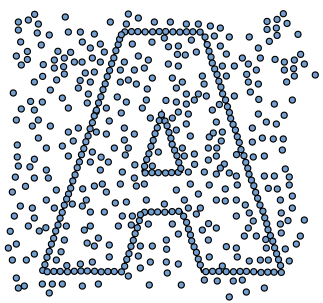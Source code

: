 <?xml version="1.0" encoding="UTF-8"?>
<dia:diagram xmlns:dia="http://www.lysator.liu.se/~alla/dia/">
  <dia:layer name="Background" visible="true" active="true">
    <dia:object type="Standard - Box" version="0" id="O0">
      <dia:attribute name="obj_pos">
        <dia:point val="14.036,6.451"/>
      </dia:attribute>
      <dia:attribute name="obj_bb">
        <dia:rectangle val="13.986,6.401;30.086,21.502"/>
      </dia:attribute>
      <dia:attribute name="elem_corner">
        <dia:point val="14.036,6.451"/>
      </dia:attribute>
      <dia:attribute name="elem_width">
        <dia:real val="16"/>
      </dia:attribute>
      <dia:attribute name="elem_height">
        <dia:real val="15.0"/>
      </dia:attribute>
      <dia:attribute name="border_width">
        <dia:real val="0.1"/>
      </dia:attribute>
      <dia:attribute name="border_color">
        <dia:color val="#ffffff"/>
      </dia:attribute>
      <dia:attribute name="show_background">
        <dia:boolean val="true"/>
      </dia:attribute>
    </dia:object>
    <dia:object type="Standard - Ellipse" version="0" id="O1">
      <dia:attribute name="obj_pos">
        <dia:point val="18.2,10.9"/>
      </dia:attribute>
      <dia:attribute name="obj_bb">
        <dia:rectangle val="18.17,10.87;18.536,11.236"/>
      </dia:attribute>
      <dia:attribute name="elem_corner">
        <dia:point val="18.2,10.9"/>
      </dia:attribute>
      <dia:attribute name="elem_width">
        <dia:real val="0.306"/>
      </dia:attribute>
      <dia:attribute name="elem_height">
        <dia:real val="0.306"/>
      </dia:attribute>
      <dia:attribute name="border_width">
        <dia:real val="0.06"/>
      </dia:attribute>
      <dia:attribute name="inner_color">
        <dia:color val="#729fcf"/>
      </dia:attribute>
      <dia:attribute name="aspect">
        <dia:enum val="2"/>
      </dia:attribute>
    </dia:object>
    <dia:object type="Standard - Ellipse" version="0" id="O2">
      <dia:attribute name="obj_pos">
        <dia:point val="18.3,10.3"/>
      </dia:attribute>
      <dia:attribute name="obj_bb">
        <dia:rectangle val="18.27,10.27;18.636,10.636"/>
      </dia:attribute>
      <dia:attribute name="elem_corner">
        <dia:point val="18.3,10.3"/>
      </dia:attribute>
      <dia:attribute name="elem_width">
        <dia:real val="0.306"/>
      </dia:attribute>
      <dia:attribute name="elem_height">
        <dia:real val="0.306"/>
      </dia:attribute>
      <dia:attribute name="border_width">
        <dia:real val="0.06"/>
      </dia:attribute>
      <dia:attribute name="inner_color">
        <dia:color val="#729fcf"/>
      </dia:attribute>
      <dia:attribute name="aspect">
        <dia:enum val="2"/>
      </dia:attribute>
    </dia:object>
    <dia:object type="Standard - Ellipse" version="0" id="O3">
      <dia:attribute name="obj_pos">
        <dia:point val="17.7,10.6"/>
      </dia:attribute>
      <dia:attribute name="obj_bb">
        <dia:rectangle val="17.67,10.57;18.036,10.936"/>
      </dia:attribute>
      <dia:attribute name="elem_corner">
        <dia:point val="17.7,10.6"/>
      </dia:attribute>
      <dia:attribute name="elem_width">
        <dia:real val="0.306"/>
      </dia:attribute>
      <dia:attribute name="elem_height">
        <dia:real val="0.306"/>
      </dia:attribute>
      <dia:attribute name="border_width">
        <dia:real val="0.06"/>
      </dia:attribute>
      <dia:attribute name="inner_color">
        <dia:color val="#729fcf"/>
      </dia:attribute>
      <dia:attribute name="aspect">
        <dia:enum val="2"/>
      </dia:attribute>
    </dia:object>
    <dia:object type="Standard - Ellipse" version="0" id="O4">
      <dia:attribute name="obj_pos">
        <dia:point val="16.9,11.1"/>
      </dia:attribute>
      <dia:attribute name="obj_bb">
        <dia:rectangle val="16.87,11.07;17.236,11.436"/>
      </dia:attribute>
      <dia:attribute name="elem_corner">
        <dia:point val="16.9,11.1"/>
      </dia:attribute>
      <dia:attribute name="elem_width">
        <dia:real val="0.306"/>
      </dia:attribute>
      <dia:attribute name="elem_height">
        <dia:real val="0.306"/>
      </dia:attribute>
      <dia:attribute name="border_width">
        <dia:real val="0.06"/>
      </dia:attribute>
      <dia:attribute name="inner_color">
        <dia:color val="#729fcf"/>
      </dia:attribute>
      <dia:attribute name="aspect">
        <dia:enum val="2"/>
      </dia:attribute>
    </dia:object>
    <dia:object type="Standard - Ellipse" version="0" id="O5">
      <dia:attribute name="obj_pos">
        <dia:point val="20.9,11.6"/>
      </dia:attribute>
      <dia:attribute name="obj_bb">
        <dia:rectangle val="20.87,11.57;21.236,11.936"/>
      </dia:attribute>
      <dia:attribute name="elem_corner">
        <dia:point val="20.9,11.6"/>
      </dia:attribute>
      <dia:attribute name="elem_width">
        <dia:real val="0.306"/>
      </dia:attribute>
      <dia:attribute name="elem_height">
        <dia:real val="0.306"/>
      </dia:attribute>
      <dia:attribute name="border_width">
        <dia:real val="0.06"/>
      </dia:attribute>
      <dia:attribute name="inner_color">
        <dia:color val="#729fcf"/>
      </dia:attribute>
      <dia:attribute name="aspect">
        <dia:enum val="2"/>
      </dia:attribute>
    </dia:object>
    <dia:object type="Standard - Ellipse" version="0" id="O6">
      <dia:attribute name="obj_pos">
        <dia:point val="15.5,11.7"/>
      </dia:attribute>
      <dia:attribute name="obj_bb">
        <dia:rectangle val="15.47,11.67;15.836,12.036"/>
      </dia:attribute>
      <dia:attribute name="elem_corner">
        <dia:point val="15.5,11.7"/>
      </dia:attribute>
      <dia:attribute name="elem_width">
        <dia:real val="0.306"/>
      </dia:attribute>
      <dia:attribute name="elem_height">
        <dia:real val="0.306"/>
      </dia:attribute>
      <dia:attribute name="border_width">
        <dia:real val="0.06"/>
      </dia:attribute>
      <dia:attribute name="inner_color">
        <dia:color val="#729fcf"/>
      </dia:attribute>
      <dia:attribute name="aspect">
        <dia:enum val="2"/>
      </dia:attribute>
    </dia:object>
    <dia:object type="Standard - Ellipse" version="0" id="O7">
      <dia:attribute name="obj_pos">
        <dia:point val="21.147,10.647"/>
      </dia:attribute>
      <dia:attribute name="obj_bb">
        <dia:rectangle val="21.117,10.617;21.483,10.983"/>
      </dia:attribute>
      <dia:attribute name="elem_corner">
        <dia:point val="21.147,10.647"/>
      </dia:attribute>
      <dia:attribute name="elem_width">
        <dia:real val="0.306"/>
      </dia:attribute>
      <dia:attribute name="elem_height">
        <dia:real val="0.306"/>
      </dia:attribute>
      <dia:attribute name="border_width">
        <dia:real val="0.06"/>
      </dia:attribute>
      <dia:attribute name="inner_color">
        <dia:color val="#729fcf"/>
      </dia:attribute>
      <dia:attribute name="aspect">
        <dia:enum val="2"/>
      </dia:attribute>
    </dia:object>
    <dia:object type="Standard - Ellipse" version="0" id="O8">
      <dia:attribute name="obj_pos">
        <dia:point val="15.7,12.2"/>
      </dia:attribute>
      <dia:attribute name="obj_bb">
        <dia:rectangle val="15.67,12.17;16.036,12.536"/>
      </dia:attribute>
      <dia:attribute name="elem_corner">
        <dia:point val="15.7,12.2"/>
      </dia:attribute>
      <dia:attribute name="elem_width">
        <dia:real val="0.306"/>
      </dia:attribute>
      <dia:attribute name="elem_height">
        <dia:real val="0.306"/>
      </dia:attribute>
      <dia:attribute name="border_width">
        <dia:real val="0.06"/>
      </dia:attribute>
      <dia:attribute name="inner_color">
        <dia:color val="#729fcf"/>
      </dia:attribute>
      <dia:attribute name="aspect">
        <dia:enum val="2"/>
      </dia:attribute>
    </dia:object>
    <dia:object type="Standard - Ellipse" version="0" id="O9">
      <dia:attribute name="obj_pos">
        <dia:point val="15.4,12.5"/>
      </dia:attribute>
      <dia:attribute name="obj_bb">
        <dia:rectangle val="15.37,12.47;15.736,12.836"/>
      </dia:attribute>
      <dia:attribute name="elem_corner">
        <dia:point val="15.4,12.5"/>
      </dia:attribute>
      <dia:attribute name="elem_width">
        <dia:real val="0.306"/>
      </dia:attribute>
      <dia:attribute name="elem_height">
        <dia:real val="0.306"/>
      </dia:attribute>
      <dia:attribute name="border_width">
        <dia:real val="0.06"/>
      </dia:attribute>
      <dia:attribute name="inner_color">
        <dia:color val="#729fcf"/>
      </dia:attribute>
      <dia:attribute name="aspect">
        <dia:enum val="2"/>
      </dia:attribute>
    </dia:object>
    <dia:object type="Standard - Ellipse" version="0" id="O10">
      <dia:attribute name="obj_pos">
        <dia:point val="20.1,11.3"/>
      </dia:attribute>
      <dia:attribute name="obj_bb">
        <dia:rectangle val="20.07,11.27;20.436,11.636"/>
      </dia:attribute>
      <dia:attribute name="elem_corner">
        <dia:point val="20.1,11.3"/>
      </dia:attribute>
      <dia:attribute name="elem_width">
        <dia:real val="0.306"/>
      </dia:attribute>
      <dia:attribute name="elem_height">
        <dia:real val="0.306"/>
      </dia:attribute>
      <dia:attribute name="border_width">
        <dia:real val="0.06"/>
      </dia:attribute>
      <dia:attribute name="inner_color">
        <dia:color val="#729fcf"/>
      </dia:attribute>
      <dia:attribute name="aspect">
        <dia:enum val="2"/>
      </dia:attribute>
    </dia:object>
    <dia:object type="Standard - Ellipse" version="0" id="O11">
      <dia:attribute name="obj_pos">
        <dia:point val="15.502,14.159"/>
      </dia:attribute>
      <dia:attribute name="obj_bb">
        <dia:rectangle val="15.472,14.129;15.839,14.495"/>
      </dia:attribute>
      <dia:attribute name="elem_corner">
        <dia:point val="15.502,14.159"/>
      </dia:attribute>
      <dia:attribute name="elem_width">
        <dia:real val="0.306"/>
      </dia:attribute>
      <dia:attribute name="elem_height">
        <dia:real val="0.306"/>
      </dia:attribute>
      <dia:attribute name="border_width">
        <dia:real val="0.06"/>
      </dia:attribute>
      <dia:attribute name="inner_color">
        <dia:color val="#729fcf"/>
      </dia:attribute>
      <dia:attribute name="aspect">
        <dia:enum val="2"/>
      </dia:attribute>
    </dia:object>
    <dia:object type="Standard - Ellipse" version="0" id="O12">
      <dia:attribute name="obj_pos">
        <dia:point val="15.7,13.1"/>
      </dia:attribute>
      <dia:attribute name="obj_bb">
        <dia:rectangle val="15.67,13.07;16.036,13.436"/>
      </dia:attribute>
      <dia:attribute name="elem_corner">
        <dia:point val="15.7,13.1"/>
      </dia:attribute>
      <dia:attribute name="elem_width">
        <dia:real val="0.306"/>
      </dia:attribute>
      <dia:attribute name="elem_height">
        <dia:real val="0.306"/>
      </dia:attribute>
      <dia:attribute name="border_width">
        <dia:real val="0.06"/>
      </dia:attribute>
      <dia:attribute name="inner_color">
        <dia:color val="#729fcf"/>
      </dia:attribute>
      <dia:attribute name="aspect">
        <dia:enum val="2"/>
      </dia:attribute>
    </dia:object>
    <dia:object type="Standard - Ellipse" version="0" id="O13">
      <dia:attribute name="obj_pos">
        <dia:point val="19.247,19.047"/>
      </dia:attribute>
      <dia:attribute name="obj_bb">
        <dia:rectangle val="19.217,19.017;19.583,19.383"/>
      </dia:attribute>
      <dia:attribute name="elem_corner">
        <dia:point val="19.247,19.047"/>
      </dia:attribute>
      <dia:attribute name="elem_width">
        <dia:real val="0.306"/>
      </dia:attribute>
      <dia:attribute name="elem_height">
        <dia:real val="0.306"/>
      </dia:attribute>
      <dia:attribute name="border_width">
        <dia:real val="0.06"/>
      </dia:attribute>
      <dia:attribute name="inner_color">
        <dia:color val="#729fcf"/>
      </dia:attribute>
      <dia:attribute name="aspect">
        <dia:enum val="2"/>
      </dia:attribute>
    </dia:object>
    <dia:object type="Standard - Ellipse" version="0" id="O14">
      <dia:attribute name="obj_pos">
        <dia:point val="14.447,10.847"/>
      </dia:attribute>
      <dia:attribute name="obj_bb">
        <dia:rectangle val="14.417,10.817;14.783,11.183"/>
      </dia:attribute>
      <dia:attribute name="elem_corner">
        <dia:point val="14.447,10.847"/>
      </dia:attribute>
      <dia:attribute name="elem_width">
        <dia:real val="0.306"/>
      </dia:attribute>
      <dia:attribute name="elem_height">
        <dia:real val="0.306"/>
      </dia:attribute>
      <dia:attribute name="border_width">
        <dia:real val="0.06"/>
      </dia:attribute>
      <dia:attribute name="inner_color">
        <dia:color val="#729fcf"/>
      </dia:attribute>
      <dia:attribute name="aspect">
        <dia:enum val="2"/>
      </dia:attribute>
    </dia:object>
    <dia:object type="Standard - Ellipse" version="0" id="O15">
      <dia:attribute name="obj_pos">
        <dia:point val="14.8,16.5"/>
      </dia:attribute>
      <dia:attribute name="obj_bb">
        <dia:rectangle val="14.77,16.47;15.136,16.836"/>
      </dia:attribute>
      <dia:attribute name="elem_corner">
        <dia:point val="14.8,16.5"/>
      </dia:attribute>
      <dia:attribute name="elem_width">
        <dia:real val="0.306"/>
      </dia:attribute>
      <dia:attribute name="elem_height">
        <dia:real val="0.306"/>
      </dia:attribute>
      <dia:attribute name="border_width">
        <dia:real val="0.06"/>
      </dia:attribute>
      <dia:attribute name="inner_color">
        <dia:color val="#729fcf"/>
      </dia:attribute>
      <dia:attribute name="aspect">
        <dia:enum val="2"/>
      </dia:attribute>
    </dia:object>
    <dia:object type="Standard - Ellipse" version="0" id="O16">
      <dia:attribute name="obj_pos">
        <dia:point val="26.247,8.047"/>
      </dia:attribute>
      <dia:attribute name="obj_bb">
        <dia:rectangle val="26.217,8.017;26.583,8.383"/>
      </dia:attribute>
      <dia:attribute name="elem_corner">
        <dia:point val="26.247,8.047"/>
      </dia:attribute>
      <dia:attribute name="elem_width">
        <dia:real val="0.306"/>
      </dia:attribute>
      <dia:attribute name="elem_height">
        <dia:real val="0.306"/>
      </dia:attribute>
      <dia:attribute name="border_width">
        <dia:real val="0.06"/>
      </dia:attribute>
      <dia:attribute name="inner_color">
        <dia:color val="#729fcf"/>
      </dia:attribute>
      <dia:attribute name="aspect">
        <dia:enum val="2"/>
      </dia:attribute>
    </dia:object>
    <dia:object type="Standard - Ellipse" version="0" id="O17">
      <dia:attribute name="obj_pos">
        <dia:point val="16.247,20.847"/>
      </dia:attribute>
      <dia:attribute name="obj_bb">
        <dia:rectangle val="16.217,20.817;16.583,21.183"/>
      </dia:attribute>
      <dia:attribute name="elem_corner">
        <dia:point val="16.247,20.847"/>
      </dia:attribute>
      <dia:attribute name="elem_width">
        <dia:real val="0.306"/>
      </dia:attribute>
      <dia:attribute name="elem_height">
        <dia:real val="0.306"/>
      </dia:attribute>
      <dia:attribute name="border_width">
        <dia:real val="0.06"/>
      </dia:attribute>
      <dia:attribute name="inner_color">
        <dia:color val="#729fcf"/>
      </dia:attribute>
      <dia:attribute name="aspect">
        <dia:enum val="2"/>
      </dia:attribute>
    </dia:object>
    <dia:object type="Standard - Ellipse" version="0" id="O18">
      <dia:attribute name="obj_pos">
        <dia:point val="21.247,20.447"/>
      </dia:attribute>
      <dia:attribute name="obj_bb">
        <dia:rectangle val="21.217,20.417;21.583,20.783"/>
      </dia:attribute>
      <dia:attribute name="elem_corner">
        <dia:point val="21.247,20.447"/>
      </dia:attribute>
      <dia:attribute name="elem_width">
        <dia:real val="0.306"/>
      </dia:attribute>
      <dia:attribute name="elem_height">
        <dia:real val="0.306"/>
      </dia:attribute>
      <dia:attribute name="border_width">
        <dia:real val="0.06"/>
      </dia:attribute>
      <dia:attribute name="inner_color">
        <dia:color val="#729fcf"/>
      </dia:attribute>
      <dia:attribute name="aspect">
        <dia:enum val="2"/>
      </dia:attribute>
    </dia:object>
    <dia:object type="Standard - Ellipse" version="0" id="O19">
      <dia:attribute name="obj_pos">
        <dia:point val="14.847,9.447"/>
      </dia:attribute>
      <dia:attribute name="obj_bb">
        <dia:rectangle val="14.817,9.417;15.183,9.783"/>
      </dia:attribute>
      <dia:attribute name="elem_corner">
        <dia:point val="14.847,9.447"/>
      </dia:attribute>
      <dia:attribute name="elem_width">
        <dia:real val="0.306"/>
      </dia:attribute>
      <dia:attribute name="elem_height">
        <dia:real val="0.306"/>
      </dia:attribute>
      <dia:attribute name="border_width">
        <dia:real val="0.06"/>
      </dia:attribute>
      <dia:attribute name="inner_color">
        <dia:color val="#729fcf"/>
      </dia:attribute>
      <dia:attribute name="aspect">
        <dia:enum val="2"/>
      </dia:attribute>
    </dia:object>
    <dia:object type="Standard - Ellipse" version="0" id="O20">
      <dia:attribute name="obj_pos">
        <dia:point val="15.9,20.4"/>
      </dia:attribute>
      <dia:attribute name="obj_bb">
        <dia:rectangle val="15.87,20.37;16.236,20.736"/>
      </dia:attribute>
      <dia:attribute name="elem_corner">
        <dia:point val="15.9,20.4"/>
      </dia:attribute>
      <dia:attribute name="elem_width">
        <dia:real val="0.306"/>
      </dia:attribute>
      <dia:attribute name="elem_height">
        <dia:real val="0.306"/>
      </dia:attribute>
      <dia:attribute name="border_width">
        <dia:real val="0.06"/>
      </dia:attribute>
      <dia:attribute name="inner_color">
        <dia:color val="#729fcf"/>
      </dia:attribute>
      <dia:attribute name="aspect">
        <dia:enum val="2"/>
      </dia:attribute>
    </dia:object>
    <dia:object type="Standard - Ellipse" version="0" id="O21">
      <dia:attribute name="obj_pos">
        <dia:point val="14.7,20.6"/>
      </dia:attribute>
      <dia:attribute name="obj_bb">
        <dia:rectangle val="14.67,20.57;15.036,20.936"/>
      </dia:attribute>
      <dia:attribute name="elem_corner">
        <dia:point val="14.7,20.6"/>
      </dia:attribute>
      <dia:attribute name="elem_width">
        <dia:real val="0.306"/>
      </dia:attribute>
      <dia:attribute name="elem_height">
        <dia:real val="0.306"/>
      </dia:attribute>
      <dia:attribute name="border_width">
        <dia:real val="0.06"/>
      </dia:attribute>
      <dia:attribute name="inner_color">
        <dia:color val="#729fcf"/>
      </dia:attribute>
      <dia:attribute name="aspect">
        <dia:enum val="2"/>
      </dia:attribute>
    </dia:object>
    <dia:object type="Standard - Ellipse" version="0" id="O22">
      <dia:attribute name="obj_pos">
        <dia:point val="14.6,20.1"/>
      </dia:attribute>
      <dia:attribute name="obj_bb">
        <dia:rectangle val="14.57,20.07;14.936,20.436"/>
      </dia:attribute>
      <dia:attribute name="elem_corner">
        <dia:point val="14.6,20.1"/>
      </dia:attribute>
      <dia:attribute name="elem_width">
        <dia:real val="0.306"/>
      </dia:attribute>
      <dia:attribute name="elem_height">
        <dia:real val="0.306"/>
      </dia:attribute>
      <dia:attribute name="border_width">
        <dia:real val="0.06"/>
      </dia:attribute>
      <dia:attribute name="inner_color">
        <dia:color val="#729fcf"/>
      </dia:attribute>
      <dia:attribute name="aspect">
        <dia:enum val="2"/>
      </dia:attribute>
    </dia:object>
    <dia:object type="Standard - Ellipse" version="0" id="O23">
      <dia:attribute name="obj_pos">
        <dia:point val="15,20.5"/>
      </dia:attribute>
      <dia:attribute name="obj_bb">
        <dia:rectangle val="14.97,20.47;15.336,20.836"/>
      </dia:attribute>
      <dia:attribute name="elem_corner">
        <dia:point val="15,20.5"/>
      </dia:attribute>
      <dia:attribute name="elem_width">
        <dia:real val="0.306"/>
      </dia:attribute>
      <dia:attribute name="elem_height">
        <dia:real val="0.306"/>
      </dia:attribute>
      <dia:attribute name="border_width">
        <dia:real val="0.06"/>
      </dia:attribute>
      <dia:attribute name="inner_color">
        <dia:color val="#729fcf"/>
      </dia:attribute>
      <dia:attribute name="aspect">
        <dia:enum val="2"/>
      </dia:attribute>
    </dia:object>
    <dia:object type="Standard - Ellipse" version="0" id="O24">
      <dia:attribute name="obj_pos">
        <dia:point val="16.9,20.4"/>
      </dia:attribute>
      <dia:attribute name="obj_bb">
        <dia:rectangle val="16.87,20.37;17.236,20.736"/>
      </dia:attribute>
      <dia:attribute name="elem_corner">
        <dia:point val="16.9,20.4"/>
      </dia:attribute>
      <dia:attribute name="elem_width">
        <dia:real val="0.306"/>
      </dia:attribute>
      <dia:attribute name="elem_height">
        <dia:real val="0.306"/>
      </dia:attribute>
      <dia:attribute name="border_width">
        <dia:real val="0.06"/>
      </dia:attribute>
      <dia:attribute name="inner_color">
        <dia:color val="#729fcf"/>
      </dia:attribute>
      <dia:attribute name="aspect">
        <dia:enum val="2"/>
      </dia:attribute>
    </dia:object>
    <dia:object type="Standard - Ellipse" version="0" id="O25">
      <dia:attribute name="obj_pos">
        <dia:point val="17.9,20.5"/>
      </dia:attribute>
      <dia:attribute name="obj_bb">
        <dia:rectangle val="17.87,20.47;18.236,20.836"/>
      </dia:attribute>
      <dia:attribute name="elem_corner">
        <dia:point val="17.9,20.5"/>
      </dia:attribute>
      <dia:attribute name="elem_width">
        <dia:real val="0.306"/>
      </dia:attribute>
      <dia:attribute name="elem_height">
        <dia:real val="0.306"/>
      </dia:attribute>
      <dia:attribute name="border_width">
        <dia:real val="0.06"/>
      </dia:attribute>
      <dia:attribute name="inner_color">
        <dia:color val="#729fcf"/>
      </dia:attribute>
      <dia:attribute name="aspect">
        <dia:enum val="2"/>
      </dia:attribute>
    </dia:object>
    <dia:object type="Standard - Ellipse" version="0" id="O26">
      <dia:attribute name="obj_pos">
        <dia:point val="18.839,14.057"/>
      </dia:attribute>
      <dia:attribute name="obj_bb">
        <dia:rectangle val="18.809,14.027;19.176,14.393"/>
      </dia:attribute>
      <dia:attribute name="elem_corner">
        <dia:point val="18.839,14.057"/>
      </dia:attribute>
      <dia:attribute name="elem_width">
        <dia:real val="0.306"/>
      </dia:attribute>
      <dia:attribute name="elem_height">
        <dia:real val="0.306"/>
      </dia:attribute>
      <dia:attribute name="border_width">
        <dia:real val="0.06"/>
      </dia:attribute>
      <dia:attribute name="inner_color">
        <dia:color val="#729fcf"/>
      </dia:attribute>
      <dia:attribute name="aspect">
        <dia:enum val="2"/>
      </dia:attribute>
    </dia:object>
    <dia:object type="Standard - Ellipse" version="0" id="O27">
      <dia:attribute name="obj_pos">
        <dia:point val="22.847,20.447"/>
      </dia:attribute>
      <dia:attribute name="obj_bb">
        <dia:rectangle val="22.817,20.417;23.183,20.783"/>
      </dia:attribute>
      <dia:attribute name="elem_corner">
        <dia:point val="22.847,20.447"/>
      </dia:attribute>
      <dia:attribute name="elem_width">
        <dia:real val="0.306"/>
      </dia:attribute>
      <dia:attribute name="elem_height">
        <dia:real val="0.306"/>
      </dia:attribute>
      <dia:attribute name="border_width">
        <dia:real val="0.06"/>
      </dia:attribute>
      <dia:attribute name="inner_color">
        <dia:color val="#729fcf"/>
      </dia:attribute>
      <dia:attribute name="aspect">
        <dia:enum val="2"/>
      </dia:attribute>
    </dia:object>
    <dia:object type="Standard - Ellipse" version="0" id="O28">
      <dia:attribute name="obj_pos">
        <dia:point val="19.5,13.6"/>
      </dia:attribute>
      <dia:attribute name="obj_bb">
        <dia:rectangle val="19.47,13.57;19.836,13.936"/>
      </dia:attribute>
      <dia:attribute name="elem_corner">
        <dia:point val="19.5,13.6"/>
      </dia:attribute>
      <dia:attribute name="elem_width">
        <dia:real val="0.306"/>
      </dia:attribute>
      <dia:attribute name="elem_height">
        <dia:real val="0.306"/>
      </dia:attribute>
      <dia:attribute name="border_width">
        <dia:real val="0.06"/>
      </dia:attribute>
      <dia:attribute name="inner_color">
        <dia:color val="#729fcf"/>
      </dia:attribute>
      <dia:attribute name="aspect">
        <dia:enum val="2"/>
      </dia:attribute>
    </dia:object>
    <dia:object type="Standard - Ellipse" version="0" id="O29">
      <dia:attribute name="obj_pos">
        <dia:point val="20.047,13.947"/>
      </dia:attribute>
      <dia:attribute name="obj_bb">
        <dia:rectangle val="20.017,13.917;20.383,14.283"/>
      </dia:attribute>
      <dia:attribute name="elem_corner">
        <dia:point val="20.047,13.947"/>
      </dia:attribute>
      <dia:attribute name="elem_width">
        <dia:real val="0.306"/>
      </dia:attribute>
      <dia:attribute name="elem_height">
        <dia:real val="0.306"/>
      </dia:attribute>
      <dia:attribute name="border_width">
        <dia:real val="0.06"/>
      </dia:attribute>
      <dia:attribute name="inner_color">
        <dia:color val="#729fcf"/>
      </dia:attribute>
      <dia:attribute name="aspect">
        <dia:enum val="2"/>
      </dia:attribute>
    </dia:object>
    <dia:object type="Standard - Ellipse" version="0" id="O30">
      <dia:attribute name="obj_pos">
        <dia:point val="19.1,15.8"/>
      </dia:attribute>
      <dia:attribute name="obj_bb">
        <dia:rectangle val="19.07,15.77;19.436,16.136"/>
      </dia:attribute>
      <dia:attribute name="elem_corner">
        <dia:point val="19.1,15.8"/>
      </dia:attribute>
      <dia:attribute name="elem_width">
        <dia:real val="0.306"/>
      </dia:attribute>
      <dia:attribute name="elem_height">
        <dia:real val="0.306"/>
      </dia:attribute>
      <dia:attribute name="border_width">
        <dia:real val="0.06"/>
      </dia:attribute>
      <dia:attribute name="inner_color">
        <dia:color val="#729fcf"/>
      </dia:attribute>
      <dia:attribute name="aspect">
        <dia:enum val="2"/>
      </dia:attribute>
    </dia:object>
    <dia:object type="Standard - Ellipse" version="0" id="O31">
      <dia:attribute name="obj_pos">
        <dia:point val="18.1,16.2"/>
      </dia:attribute>
      <dia:attribute name="obj_bb">
        <dia:rectangle val="18.07,16.17;18.436,16.536"/>
      </dia:attribute>
      <dia:attribute name="elem_corner">
        <dia:point val="18.1,16.2"/>
      </dia:attribute>
      <dia:attribute name="elem_width">
        <dia:real val="0.306"/>
      </dia:attribute>
      <dia:attribute name="elem_height">
        <dia:real val="0.306"/>
      </dia:attribute>
      <dia:attribute name="border_width">
        <dia:real val="0.06"/>
      </dia:attribute>
      <dia:attribute name="inner_color">
        <dia:color val="#729fcf"/>
      </dia:attribute>
      <dia:attribute name="aspect">
        <dia:enum val="2"/>
      </dia:attribute>
    </dia:object>
    <dia:object type="Standard - Ellipse" version="0" id="O32">
      <dia:attribute name="obj_pos">
        <dia:point val="18.9,15.4"/>
      </dia:attribute>
      <dia:attribute name="obj_bb">
        <dia:rectangle val="18.87,15.37;19.236,15.736"/>
      </dia:attribute>
      <dia:attribute name="elem_corner">
        <dia:point val="18.9,15.4"/>
      </dia:attribute>
      <dia:attribute name="elem_width">
        <dia:real val="0.306"/>
      </dia:attribute>
      <dia:attribute name="elem_height">
        <dia:real val="0.306"/>
      </dia:attribute>
      <dia:attribute name="border_width">
        <dia:real val="0.06"/>
      </dia:attribute>
      <dia:attribute name="inner_color">
        <dia:color val="#729fcf"/>
      </dia:attribute>
      <dia:attribute name="aspect">
        <dia:enum val="2"/>
      </dia:attribute>
    </dia:object>
    <dia:object type="Standard - Ellipse" version="0" id="O33">
      <dia:attribute name="obj_pos">
        <dia:point val="19.8,15.4"/>
      </dia:attribute>
      <dia:attribute name="obj_bb">
        <dia:rectangle val="19.77,15.37;20.136,15.736"/>
      </dia:attribute>
      <dia:attribute name="elem_corner">
        <dia:point val="19.8,15.4"/>
      </dia:attribute>
      <dia:attribute name="elem_width">
        <dia:real val="0.306"/>
      </dia:attribute>
      <dia:attribute name="elem_height">
        <dia:real val="0.306"/>
      </dia:attribute>
      <dia:attribute name="border_width">
        <dia:real val="0.06"/>
      </dia:attribute>
      <dia:attribute name="inner_color">
        <dia:color val="#729fcf"/>
      </dia:attribute>
      <dia:attribute name="aspect">
        <dia:enum val="2"/>
      </dia:attribute>
    </dia:object>
    <dia:object type="Standard - Ellipse" version="0" id="O34">
      <dia:attribute name="obj_pos">
        <dia:point val="18.8,9.3"/>
      </dia:attribute>
      <dia:attribute name="obj_bb">
        <dia:rectangle val="18.77,9.27;19.136,9.636"/>
      </dia:attribute>
      <dia:attribute name="elem_corner">
        <dia:point val="18.8,9.3"/>
      </dia:attribute>
      <dia:attribute name="elem_width">
        <dia:real val="0.306"/>
      </dia:attribute>
      <dia:attribute name="elem_height">
        <dia:real val="0.306"/>
      </dia:attribute>
      <dia:attribute name="border_width">
        <dia:real val="0.06"/>
      </dia:attribute>
      <dia:attribute name="inner_color">
        <dia:color val="#729fcf"/>
      </dia:attribute>
      <dia:attribute name="aspect">
        <dia:enum val="2"/>
      </dia:attribute>
    </dia:object>
    <dia:object type="Standard - Ellipse" version="0" id="O35">
      <dia:attribute name="obj_pos">
        <dia:point val="18.4,9.1"/>
      </dia:attribute>
      <dia:attribute name="obj_bb">
        <dia:rectangle val="18.37,9.07;18.736,9.436"/>
      </dia:attribute>
      <dia:attribute name="elem_corner">
        <dia:point val="18.4,9.1"/>
      </dia:attribute>
      <dia:attribute name="elem_width">
        <dia:real val="0.306"/>
      </dia:attribute>
      <dia:attribute name="elem_height">
        <dia:real val="0.306"/>
      </dia:attribute>
      <dia:attribute name="border_width">
        <dia:real val="0.06"/>
      </dia:attribute>
      <dia:attribute name="inner_color">
        <dia:color val="#729fcf"/>
      </dia:attribute>
      <dia:attribute name="aspect">
        <dia:enum val="2"/>
      </dia:attribute>
    </dia:object>
    <dia:object type="Standard - Ellipse" version="0" id="O36">
      <dia:attribute name="obj_pos">
        <dia:point val="19,8.8"/>
      </dia:attribute>
      <dia:attribute name="obj_bb">
        <dia:rectangle val="18.97,8.77;19.336,9.136"/>
      </dia:attribute>
      <dia:attribute name="elem_corner">
        <dia:point val="19,8.8"/>
      </dia:attribute>
      <dia:attribute name="elem_width">
        <dia:real val="0.306"/>
      </dia:attribute>
      <dia:attribute name="elem_height">
        <dia:real val="0.306"/>
      </dia:attribute>
      <dia:attribute name="border_width">
        <dia:real val="0.06"/>
      </dia:attribute>
      <dia:attribute name="inner_color">
        <dia:color val="#729fcf"/>
      </dia:attribute>
      <dia:attribute name="aspect">
        <dia:enum val="2"/>
      </dia:attribute>
    </dia:object>
    <dia:object type="Standard - Ellipse" version="0" id="O37">
      <dia:attribute name="obj_pos">
        <dia:point val="18.5,9.8"/>
      </dia:attribute>
      <dia:attribute name="obj_bb">
        <dia:rectangle val="18.47,9.77;18.836,10.136"/>
      </dia:attribute>
      <dia:attribute name="elem_corner">
        <dia:point val="18.5,9.8"/>
      </dia:attribute>
      <dia:attribute name="elem_width">
        <dia:real val="0.306"/>
      </dia:attribute>
      <dia:attribute name="elem_height">
        <dia:real val="0.306"/>
      </dia:attribute>
      <dia:attribute name="border_width">
        <dia:real val="0.06"/>
      </dia:attribute>
      <dia:attribute name="inner_color">
        <dia:color val="#729fcf"/>
      </dia:attribute>
      <dia:attribute name="aspect">
        <dia:enum val="2"/>
      </dia:attribute>
    </dia:object>
    <dia:object type="Standard - Ellipse" version="0" id="O38">
      <dia:attribute name="obj_pos">
        <dia:point val="20,9.3"/>
      </dia:attribute>
      <dia:attribute name="obj_bb">
        <dia:rectangle val="19.97,9.27;20.336,9.636"/>
      </dia:attribute>
      <dia:attribute name="elem_corner">
        <dia:point val="20,9.3"/>
      </dia:attribute>
      <dia:attribute name="elem_width">
        <dia:real val="0.306"/>
      </dia:attribute>
      <dia:attribute name="elem_height">
        <dia:real val="0.306"/>
      </dia:attribute>
      <dia:attribute name="border_width">
        <dia:real val="0.06"/>
      </dia:attribute>
      <dia:attribute name="inner_color">
        <dia:color val="#729fcf"/>
      </dia:attribute>
      <dia:attribute name="aspect">
        <dia:enum val="2"/>
      </dia:attribute>
    </dia:object>
    <dia:object type="Standard - Ellipse" version="0" id="O39">
      <dia:attribute name="obj_pos">
        <dia:point val="21.2,9.2"/>
      </dia:attribute>
      <dia:attribute name="obj_bb">
        <dia:rectangle val="21.17,9.17;21.536,9.536"/>
      </dia:attribute>
      <dia:attribute name="elem_corner">
        <dia:point val="21.2,9.2"/>
      </dia:attribute>
      <dia:attribute name="elem_width">
        <dia:real val="0.306"/>
      </dia:attribute>
      <dia:attribute name="elem_height">
        <dia:real val="0.306"/>
      </dia:attribute>
      <dia:attribute name="border_width">
        <dia:real val="0.06"/>
      </dia:attribute>
      <dia:attribute name="inner_color">
        <dia:color val="#729fcf"/>
      </dia:attribute>
      <dia:attribute name="aspect">
        <dia:enum val="2"/>
      </dia:attribute>
    </dia:object>
    <dia:object type="Standard - Ellipse" version="0" id="O40">
      <dia:attribute name="obj_pos">
        <dia:point val="20.7,9"/>
      </dia:attribute>
      <dia:attribute name="obj_bb">
        <dia:rectangle val="20.67,8.97;21.036,9.336"/>
      </dia:attribute>
      <dia:attribute name="elem_corner">
        <dia:point val="20.7,9"/>
      </dia:attribute>
      <dia:attribute name="elem_width">
        <dia:real val="0.306"/>
      </dia:attribute>
      <dia:attribute name="elem_height">
        <dia:real val="0.306"/>
      </dia:attribute>
      <dia:attribute name="border_width">
        <dia:real val="0.06"/>
      </dia:attribute>
      <dia:attribute name="inner_color">
        <dia:color val="#729fcf"/>
      </dia:attribute>
      <dia:attribute name="aspect">
        <dia:enum val="2"/>
      </dia:attribute>
    </dia:object>
    <dia:object type="Standard - Ellipse" version="0" id="O41">
      <dia:attribute name="obj_pos">
        <dia:point val="22.653,8.918"/>
      </dia:attribute>
      <dia:attribute name="obj_bb">
        <dia:rectangle val="22.623,8.888;22.989,9.254"/>
      </dia:attribute>
      <dia:attribute name="elem_corner">
        <dia:point val="22.653,8.918"/>
      </dia:attribute>
      <dia:attribute name="elem_width">
        <dia:real val="0.306"/>
      </dia:attribute>
      <dia:attribute name="elem_height">
        <dia:real val="0.306"/>
      </dia:attribute>
      <dia:attribute name="border_width">
        <dia:real val="0.06"/>
      </dia:attribute>
      <dia:attribute name="inner_color">
        <dia:color val="#729fcf"/>
      </dia:attribute>
      <dia:attribute name="aspect">
        <dia:enum val="2"/>
      </dia:attribute>
    </dia:object>
    <dia:object type="Standard - Ellipse" version="0" id="O42">
      <dia:attribute name="obj_pos">
        <dia:point val="23.047,8.947"/>
      </dia:attribute>
      <dia:attribute name="obj_bb">
        <dia:rectangle val="23.017,8.917;23.383,9.283"/>
      </dia:attribute>
      <dia:attribute name="elem_corner">
        <dia:point val="23.047,8.947"/>
      </dia:attribute>
      <dia:attribute name="elem_width">
        <dia:real val="0.306"/>
      </dia:attribute>
      <dia:attribute name="elem_height">
        <dia:real val="0.306"/>
      </dia:attribute>
      <dia:attribute name="border_width">
        <dia:real val="0.06"/>
      </dia:attribute>
      <dia:attribute name="inner_color">
        <dia:color val="#729fcf"/>
      </dia:attribute>
      <dia:attribute name="aspect">
        <dia:enum val="2"/>
      </dia:attribute>
    </dia:object>
    <dia:object type="Standard - Ellipse" version="0" id="O43">
      <dia:attribute name="obj_pos">
        <dia:point val="22.2,9.4"/>
      </dia:attribute>
      <dia:attribute name="obj_bb">
        <dia:rectangle val="22.17,9.37;22.536,9.736"/>
      </dia:attribute>
      <dia:attribute name="elem_corner">
        <dia:point val="22.2,9.4"/>
      </dia:attribute>
      <dia:attribute name="elem_width">
        <dia:real val="0.306"/>
      </dia:attribute>
      <dia:attribute name="elem_height">
        <dia:real val="0.306"/>
      </dia:attribute>
      <dia:attribute name="border_width">
        <dia:real val="0.06"/>
      </dia:attribute>
      <dia:attribute name="inner_color">
        <dia:color val="#729fcf"/>
      </dia:attribute>
      <dia:attribute name="aspect">
        <dia:enum val="2"/>
      </dia:attribute>
    </dia:object>
    <dia:object type="Standard - Ellipse" version="0" id="O44">
      <dia:attribute name="obj_pos">
        <dia:point val="23.6,8.8"/>
      </dia:attribute>
      <dia:attribute name="obj_bb">
        <dia:rectangle val="23.57,8.77;23.936,9.136"/>
      </dia:attribute>
      <dia:attribute name="elem_corner">
        <dia:point val="23.6,8.8"/>
      </dia:attribute>
      <dia:attribute name="elem_width">
        <dia:real val="0.306"/>
      </dia:attribute>
      <dia:attribute name="elem_height">
        <dia:real val="0.306"/>
      </dia:attribute>
      <dia:attribute name="border_width">
        <dia:real val="0.06"/>
      </dia:attribute>
      <dia:attribute name="inner_color">
        <dia:color val="#729fcf"/>
      </dia:attribute>
      <dia:attribute name="aspect">
        <dia:enum val="2"/>
      </dia:attribute>
    </dia:object>
    <dia:object type="Standard - Ellipse" version="0" id="O45">
      <dia:attribute name="obj_pos">
        <dia:point val="22.147,19.847"/>
      </dia:attribute>
      <dia:attribute name="obj_bb">
        <dia:rectangle val="22.117,19.817;22.483,20.183"/>
      </dia:attribute>
      <dia:attribute name="elem_corner">
        <dia:point val="22.147,19.847"/>
      </dia:attribute>
      <dia:attribute name="elem_width">
        <dia:real val="0.306"/>
      </dia:attribute>
      <dia:attribute name="elem_height">
        <dia:real val="0.306"/>
      </dia:attribute>
      <dia:attribute name="border_width">
        <dia:real val="0.06"/>
      </dia:attribute>
      <dia:attribute name="inner_color">
        <dia:color val="#729fcf"/>
      </dia:attribute>
      <dia:attribute name="aspect">
        <dia:enum val="2"/>
      </dia:attribute>
    </dia:object>
    <dia:object type="Standard - Ellipse" version="0" id="O46">
      <dia:attribute name="obj_pos">
        <dia:point val="22.7,19.4"/>
      </dia:attribute>
      <dia:attribute name="obj_bb">
        <dia:rectangle val="22.67,19.37;23.036,19.736"/>
      </dia:attribute>
      <dia:attribute name="elem_corner">
        <dia:point val="22.7,19.4"/>
      </dia:attribute>
      <dia:attribute name="elem_width">
        <dia:real val="0.306"/>
      </dia:attribute>
      <dia:attribute name="elem_height">
        <dia:real val="0.306"/>
      </dia:attribute>
      <dia:attribute name="border_width">
        <dia:real val="0.06"/>
      </dia:attribute>
      <dia:attribute name="inner_color">
        <dia:color val="#729fcf"/>
      </dia:attribute>
      <dia:attribute name="aspect">
        <dia:enum val="2"/>
      </dia:attribute>
    </dia:object>
    <dia:object type="Standard - Ellipse" version="0" id="O47">
      <dia:attribute name="obj_pos">
        <dia:point val="22.1,19.3"/>
      </dia:attribute>
      <dia:attribute name="obj_bb">
        <dia:rectangle val="22.07,19.27;22.436,19.636"/>
      </dia:attribute>
      <dia:attribute name="elem_corner">
        <dia:point val="22.1,19.3"/>
      </dia:attribute>
      <dia:attribute name="elem_width">
        <dia:real val="0.306"/>
      </dia:attribute>
      <dia:attribute name="elem_height">
        <dia:real val="0.306"/>
      </dia:attribute>
      <dia:attribute name="border_width">
        <dia:real val="0.06"/>
      </dia:attribute>
      <dia:attribute name="inner_color">
        <dia:color val="#729fcf"/>
      </dia:attribute>
      <dia:attribute name="aspect">
        <dia:enum val="2"/>
      </dia:attribute>
    </dia:object>
    <dia:object type="Standard - Ellipse" version="0" id="O48">
      <dia:attribute name="obj_pos">
        <dia:point val="25.447,20.247"/>
      </dia:attribute>
      <dia:attribute name="obj_bb">
        <dia:rectangle val="25.417,20.217;25.783,20.583"/>
      </dia:attribute>
      <dia:attribute name="elem_corner">
        <dia:point val="25.447,20.247"/>
      </dia:attribute>
      <dia:attribute name="elem_width">
        <dia:real val="0.306"/>
      </dia:attribute>
      <dia:attribute name="elem_height">
        <dia:real val="0.306"/>
      </dia:attribute>
      <dia:attribute name="border_width">
        <dia:real val="0.06"/>
      </dia:attribute>
      <dia:attribute name="inner_color">
        <dia:color val="#729fcf"/>
      </dia:attribute>
      <dia:attribute name="aspect">
        <dia:enum val="2"/>
      </dia:attribute>
    </dia:object>
    <dia:object type="Standard - Ellipse" version="0" id="O49">
      <dia:attribute name="obj_pos">
        <dia:point val="25.247,21.047"/>
      </dia:attribute>
      <dia:attribute name="obj_bb">
        <dia:rectangle val="25.217,21.017;25.583,21.383"/>
      </dia:attribute>
      <dia:attribute name="elem_corner">
        <dia:point val="25.247,21.047"/>
      </dia:attribute>
      <dia:attribute name="elem_width">
        <dia:real val="0.306"/>
      </dia:attribute>
      <dia:attribute name="elem_height">
        <dia:real val="0.306"/>
      </dia:attribute>
      <dia:attribute name="border_width">
        <dia:real val="0.06"/>
      </dia:attribute>
      <dia:attribute name="inner_color">
        <dia:color val="#729fcf"/>
      </dia:attribute>
      <dia:attribute name="aspect">
        <dia:enum val="2"/>
      </dia:attribute>
    </dia:object>
    <dia:object type="Standard - Ellipse" version="0" id="O50">
      <dia:attribute name="obj_pos">
        <dia:point val="24.647,20.247"/>
      </dia:attribute>
      <dia:attribute name="obj_bb">
        <dia:rectangle val="24.617,20.217;24.983,20.583"/>
      </dia:attribute>
      <dia:attribute name="elem_corner">
        <dia:point val="24.647,20.247"/>
      </dia:attribute>
      <dia:attribute name="elem_width">
        <dia:real val="0.306"/>
      </dia:attribute>
      <dia:attribute name="elem_height">
        <dia:real val="0.306"/>
      </dia:attribute>
      <dia:attribute name="border_width">
        <dia:real val="0.06"/>
      </dia:attribute>
      <dia:attribute name="inner_color">
        <dia:color val="#729fcf"/>
      </dia:attribute>
      <dia:attribute name="aspect">
        <dia:enum val="2"/>
      </dia:attribute>
    </dia:object>
    <dia:object type="Standard - Ellipse" version="0" id="O51">
      <dia:attribute name="obj_pos">
        <dia:point val="24,20.2"/>
      </dia:attribute>
      <dia:attribute name="obj_bb">
        <dia:rectangle val="23.97,20.17;24.336,20.536"/>
      </dia:attribute>
      <dia:attribute name="elem_corner">
        <dia:point val="24,20.2"/>
      </dia:attribute>
      <dia:attribute name="elem_width">
        <dia:real val="0.306"/>
      </dia:attribute>
      <dia:attribute name="elem_height">
        <dia:real val="0.306"/>
      </dia:attribute>
      <dia:attribute name="border_width">
        <dia:real val="0.06"/>
      </dia:attribute>
      <dia:attribute name="inner_color">
        <dia:color val="#729fcf"/>
      </dia:attribute>
      <dia:attribute name="aspect">
        <dia:enum val="2"/>
      </dia:attribute>
    </dia:object>
    <dia:object type="Standard - Ellipse" version="0" id="O52">
      <dia:attribute name="obj_pos">
        <dia:point val="25.9,20.2"/>
      </dia:attribute>
      <dia:attribute name="obj_bb">
        <dia:rectangle val="25.87,20.17;26.236,20.536"/>
      </dia:attribute>
      <dia:attribute name="elem_corner">
        <dia:point val="25.9,20.2"/>
      </dia:attribute>
      <dia:attribute name="elem_width">
        <dia:real val="0.306"/>
      </dia:attribute>
      <dia:attribute name="elem_height">
        <dia:real val="0.306"/>
      </dia:attribute>
      <dia:attribute name="border_width">
        <dia:real val="0.06"/>
      </dia:attribute>
      <dia:attribute name="inner_color">
        <dia:color val="#729fcf"/>
      </dia:attribute>
      <dia:attribute name="aspect">
        <dia:enum val="2"/>
      </dia:attribute>
    </dia:object>
    <dia:object type="Standard - Ellipse" version="0" id="O53">
      <dia:attribute name="obj_pos">
        <dia:point val="27,20.6"/>
      </dia:attribute>
      <dia:attribute name="obj_bb">
        <dia:rectangle val="26.97,20.57;27.336,20.936"/>
      </dia:attribute>
      <dia:attribute name="elem_corner">
        <dia:point val="27,20.6"/>
      </dia:attribute>
      <dia:attribute name="elem_width">
        <dia:real val="0.306"/>
      </dia:attribute>
      <dia:attribute name="elem_height">
        <dia:real val="0.306"/>
      </dia:attribute>
      <dia:attribute name="border_width">
        <dia:real val="0.06"/>
      </dia:attribute>
      <dia:attribute name="inner_color">
        <dia:color val="#729fcf"/>
      </dia:attribute>
      <dia:attribute name="aspect">
        <dia:enum val="2"/>
      </dia:attribute>
    </dia:object>
    <dia:object type="Standard - Ellipse" version="0" id="O54">
      <dia:attribute name="obj_pos">
        <dia:point val="26.1,20.8"/>
      </dia:attribute>
      <dia:attribute name="obj_bb">
        <dia:rectangle val="26.07,20.77;26.436,21.136"/>
      </dia:attribute>
      <dia:attribute name="elem_corner">
        <dia:point val="26.1,20.8"/>
      </dia:attribute>
      <dia:attribute name="elem_width">
        <dia:real val="0.306"/>
      </dia:attribute>
      <dia:attribute name="elem_height">
        <dia:real val="0.306"/>
      </dia:attribute>
      <dia:attribute name="border_width">
        <dia:real val="0.06"/>
      </dia:attribute>
      <dia:attribute name="inner_color">
        <dia:color val="#729fcf"/>
      </dia:attribute>
      <dia:attribute name="aspect">
        <dia:enum val="2"/>
      </dia:attribute>
    </dia:object>
    <dia:object type="Standard - Ellipse" version="0" id="O55">
      <dia:attribute name="obj_pos">
        <dia:point val="26.247,19.247"/>
      </dia:attribute>
      <dia:attribute name="obj_bb">
        <dia:rectangle val="26.217,19.217;26.583,19.583"/>
      </dia:attribute>
      <dia:attribute name="elem_corner">
        <dia:point val="26.247,19.247"/>
      </dia:attribute>
      <dia:attribute name="elem_width">
        <dia:real val="0.306"/>
      </dia:attribute>
      <dia:attribute name="elem_height">
        <dia:real val="0.306"/>
      </dia:attribute>
      <dia:attribute name="border_width">
        <dia:real val="0.06"/>
      </dia:attribute>
      <dia:attribute name="inner_color">
        <dia:color val="#729fcf"/>
      </dia:attribute>
      <dia:attribute name="aspect">
        <dia:enum val="2"/>
      </dia:attribute>
    </dia:object>
    <dia:object type="Standard - Ellipse" version="0" id="O56">
      <dia:attribute name="obj_pos">
        <dia:point val="17.314,8.815"/>
      </dia:attribute>
      <dia:attribute name="obj_bb">
        <dia:rectangle val="17.284,8.785;17.65,9.151"/>
      </dia:attribute>
      <dia:attribute name="elem_corner">
        <dia:point val="17.314,8.815"/>
      </dia:attribute>
      <dia:attribute name="elem_width">
        <dia:real val="0.306"/>
      </dia:attribute>
      <dia:attribute name="elem_height">
        <dia:real val="0.306"/>
      </dia:attribute>
      <dia:attribute name="border_width">
        <dia:real val="0.06"/>
      </dia:attribute>
      <dia:attribute name="inner_color">
        <dia:color val="#729fcf"/>
      </dia:attribute>
      <dia:attribute name="aspect">
        <dia:enum val="2"/>
      </dia:attribute>
    </dia:object>
    <dia:object type="Standard - Ellipse" version="0" id="O57">
      <dia:attribute name="obj_pos">
        <dia:point val="18.585,11.781"/>
      </dia:attribute>
      <dia:attribute name="obj_bb">
        <dia:rectangle val="18.555,11.751;18.921,12.117"/>
      </dia:attribute>
      <dia:attribute name="elem_corner">
        <dia:point val="18.585,11.781"/>
      </dia:attribute>
      <dia:attribute name="elem_width">
        <dia:real val="0.306"/>
      </dia:attribute>
      <dia:attribute name="elem_height">
        <dia:real val="0.306"/>
      </dia:attribute>
      <dia:attribute name="border_width">
        <dia:real val="0.06"/>
      </dia:attribute>
      <dia:attribute name="inner_color">
        <dia:color val="#729fcf"/>
      </dia:attribute>
      <dia:attribute name="aspect">
        <dia:enum val="2"/>
      </dia:attribute>
    </dia:object>
    <dia:object type="Standard - Ellipse" version="0" id="O58">
      <dia:attribute name="obj_pos">
        <dia:point val="17.2,12.8"/>
      </dia:attribute>
      <dia:attribute name="obj_bb">
        <dia:rectangle val="17.17,12.77;17.536,13.136"/>
      </dia:attribute>
      <dia:attribute name="elem_corner">
        <dia:point val="17.2,12.8"/>
      </dia:attribute>
      <dia:attribute name="elem_width">
        <dia:real val="0.306"/>
      </dia:attribute>
      <dia:attribute name="elem_height">
        <dia:real val="0.306"/>
      </dia:attribute>
      <dia:attribute name="border_width">
        <dia:real val="0.06"/>
      </dia:attribute>
      <dia:attribute name="inner_color">
        <dia:color val="#729fcf"/>
      </dia:attribute>
      <dia:attribute name="aspect">
        <dia:enum val="2"/>
      </dia:attribute>
    </dia:object>
    <dia:object type="Standard - Ellipse" version="0" id="O59">
      <dia:attribute name="obj_pos">
        <dia:point val="18.8,14.7"/>
      </dia:attribute>
      <dia:attribute name="obj_bb">
        <dia:rectangle val="18.77,14.67;19.136,15.036"/>
      </dia:attribute>
      <dia:attribute name="elem_corner">
        <dia:point val="18.8,14.7"/>
      </dia:attribute>
      <dia:attribute name="elem_width">
        <dia:real val="0.306"/>
      </dia:attribute>
      <dia:attribute name="elem_height">
        <dia:real val="0.306"/>
      </dia:attribute>
      <dia:attribute name="border_width">
        <dia:real val="0.06"/>
      </dia:attribute>
      <dia:attribute name="inner_color">
        <dia:color val="#729fcf"/>
      </dia:attribute>
      <dia:attribute name="aspect">
        <dia:enum val="2"/>
      </dia:attribute>
    </dia:object>
    <dia:object type="Standard - Ellipse" version="0" id="O60">
      <dia:attribute name="obj_pos">
        <dia:point val="17.4,16.4"/>
      </dia:attribute>
      <dia:attribute name="obj_bb">
        <dia:rectangle val="17.37,16.37;17.736,16.736"/>
      </dia:attribute>
      <dia:attribute name="elem_corner">
        <dia:point val="17.4,16.4"/>
      </dia:attribute>
      <dia:attribute name="elem_width">
        <dia:real val="0.306"/>
      </dia:attribute>
      <dia:attribute name="elem_height">
        <dia:real val="0.306"/>
      </dia:attribute>
      <dia:attribute name="border_width">
        <dia:real val="0.06"/>
      </dia:attribute>
      <dia:attribute name="inner_color">
        <dia:color val="#729fcf"/>
      </dia:attribute>
      <dia:attribute name="aspect">
        <dia:enum val="2"/>
      </dia:attribute>
    </dia:object>
    <dia:object type="Standard - Ellipse" version="0" id="O61">
      <dia:attribute name="obj_pos">
        <dia:point val="16.1,16.2"/>
      </dia:attribute>
      <dia:attribute name="obj_bb">
        <dia:rectangle val="16.07,16.17;16.436,16.536"/>
      </dia:attribute>
      <dia:attribute name="elem_corner">
        <dia:point val="16.1,16.2"/>
      </dia:attribute>
      <dia:attribute name="elem_width">
        <dia:real val="0.306"/>
      </dia:attribute>
      <dia:attribute name="elem_height">
        <dia:real val="0.306"/>
      </dia:attribute>
      <dia:attribute name="border_width">
        <dia:real val="0.06"/>
      </dia:attribute>
      <dia:attribute name="inner_color">
        <dia:color val="#729fcf"/>
      </dia:attribute>
      <dia:attribute name="aspect">
        <dia:enum val="2"/>
      </dia:attribute>
    </dia:object>
    <dia:object type="Standard - Ellipse" version="0" id="O62">
      <dia:attribute name="obj_pos">
        <dia:point val="17.9,16.5"/>
      </dia:attribute>
      <dia:attribute name="obj_bb">
        <dia:rectangle val="17.87,16.47;18.236,16.836"/>
      </dia:attribute>
      <dia:attribute name="elem_corner">
        <dia:point val="17.9,16.5"/>
      </dia:attribute>
      <dia:attribute name="elem_width">
        <dia:real val="0.306"/>
      </dia:attribute>
      <dia:attribute name="elem_height">
        <dia:real val="0.306"/>
      </dia:attribute>
      <dia:attribute name="border_width">
        <dia:real val="0.06"/>
      </dia:attribute>
      <dia:attribute name="inner_color">
        <dia:color val="#729fcf"/>
      </dia:attribute>
      <dia:attribute name="aspect">
        <dia:enum val="2"/>
      </dia:attribute>
    </dia:object>
    <dia:object type="Standard - Ellipse" version="0" id="O63">
      <dia:attribute name="obj_pos">
        <dia:point val="17.123,19.477"/>
      </dia:attribute>
      <dia:attribute name="obj_bb">
        <dia:rectangle val="17.093,19.447;17.459,19.813"/>
      </dia:attribute>
      <dia:attribute name="elem_corner">
        <dia:point val="17.123,19.477"/>
      </dia:attribute>
      <dia:attribute name="elem_width">
        <dia:real val="0.306"/>
      </dia:attribute>
      <dia:attribute name="elem_height">
        <dia:real val="0.306"/>
      </dia:attribute>
      <dia:attribute name="border_width">
        <dia:real val="0.06"/>
      </dia:attribute>
      <dia:attribute name="inner_color">
        <dia:color val="#729fcf"/>
      </dia:attribute>
      <dia:attribute name="aspect">
        <dia:enum val="2"/>
      </dia:attribute>
    </dia:object>
    <dia:object type="Standard - Ellipse" version="0" id="O64">
      <dia:attribute name="obj_pos">
        <dia:point val="16.4,20.4"/>
      </dia:attribute>
      <dia:attribute name="obj_bb">
        <dia:rectangle val="16.37,20.37;16.736,20.736"/>
      </dia:attribute>
      <dia:attribute name="elem_corner">
        <dia:point val="16.4,20.4"/>
      </dia:attribute>
      <dia:attribute name="elem_width">
        <dia:real val="0.306"/>
      </dia:attribute>
      <dia:attribute name="elem_height">
        <dia:real val="0.306"/>
      </dia:attribute>
      <dia:attribute name="border_width">
        <dia:real val="0.06"/>
      </dia:attribute>
      <dia:attribute name="inner_color">
        <dia:color val="#729fcf"/>
      </dia:attribute>
      <dia:attribute name="aspect">
        <dia:enum val="2"/>
      </dia:attribute>
    </dia:object>
    <dia:object type="Standard - Ellipse" version="0" id="O65">
      <dia:attribute name="obj_pos">
        <dia:point val="18.4,19.3"/>
      </dia:attribute>
      <dia:attribute name="obj_bb">
        <dia:rectangle val="18.37,19.27;18.736,19.636"/>
      </dia:attribute>
      <dia:attribute name="elem_corner">
        <dia:point val="18.4,19.3"/>
      </dia:attribute>
      <dia:attribute name="elem_width">
        <dia:real val="0.306"/>
      </dia:attribute>
      <dia:attribute name="elem_height">
        <dia:real val="0.306"/>
      </dia:attribute>
      <dia:attribute name="border_width">
        <dia:real val="0.06"/>
      </dia:attribute>
      <dia:attribute name="inner_color">
        <dia:color val="#729fcf"/>
      </dia:attribute>
      <dia:attribute name="aspect">
        <dia:enum val="2"/>
      </dia:attribute>
    </dia:object>
    <dia:object type="Standard - Ellipse" version="0" id="O66">
      <dia:attribute name="obj_pos">
        <dia:point val="17.8,19.4"/>
      </dia:attribute>
      <dia:attribute name="obj_bb">
        <dia:rectangle val="17.77,19.37;18.136,19.736"/>
      </dia:attribute>
      <dia:attribute name="elem_corner">
        <dia:point val="17.8,19.4"/>
      </dia:attribute>
      <dia:attribute name="elem_width">
        <dia:real val="0.306"/>
      </dia:attribute>
      <dia:attribute name="elem_height">
        <dia:real val="0.306"/>
      </dia:attribute>
      <dia:attribute name="border_width">
        <dia:real val="0.06"/>
      </dia:attribute>
      <dia:attribute name="inner_color">
        <dia:color val="#729fcf"/>
      </dia:attribute>
      <dia:attribute name="aspect">
        <dia:enum val="2"/>
      </dia:attribute>
    </dia:object>
    <dia:object type="Standard - Ellipse" version="0" id="O67">
      <dia:attribute name="obj_pos">
        <dia:point val="16.6,15.7"/>
      </dia:attribute>
      <dia:attribute name="obj_bb">
        <dia:rectangle val="16.57,15.67;16.936,16.036"/>
      </dia:attribute>
      <dia:attribute name="elem_corner">
        <dia:point val="16.6,15.7"/>
      </dia:attribute>
      <dia:attribute name="elem_width">
        <dia:real val="0.306"/>
      </dia:attribute>
      <dia:attribute name="elem_height">
        <dia:real val="0.306"/>
      </dia:attribute>
      <dia:attribute name="border_width">
        <dia:real val="0.06"/>
      </dia:attribute>
      <dia:attribute name="inner_color">
        <dia:color val="#729fcf"/>
      </dia:attribute>
      <dia:attribute name="aspect">
        <dia:enum val="2"/>
      </dia:attribute>
    </dia:object>
    <dia:object type="Standard - Ellipse" version="0" id="O68">
      <dia:attribute name="obj_pos">
        <dia:point val="19.647,11.047"/>
      </dia:attribute>
      <dia:attribute name="obj_bb">
        <dia:rectangle val="19.617,11.017;19.983,11.383"/>
      </dia:attribute>
      <dia:attribute name="elem_corner">
        <dia:point val="19.647,11.047"/>
      </dia:attribute>
      <dia:attribute name="elem_width">
        <dia:real val="0.306"/>
      </dia:attribute>
      <dia:attribute name="elem_height">
        <dia:real val="0.306"/>
      </dia:attribute>
      <dia:attribute name="border_width">
        <dia:real val="0.06"/>
      </dia:attribute>
      <dia:attribute name="inner_color">
        <dia:color val="#729fcf"/>
      </dia:attribute>
      <dia:attribute name="aspect">
        <dia:enum val="2"/>
      </dia:attribute>
    </dia:object>
    <dia:object type="Standard - Ellipse" version="0" id="O69">
      <dia:attribute name="obj_pos">
        <dia:point val="19.247,12.247"/>
      </dia:attribute>
      <dia:attribute name="obj_bb">
        <dia:rectangle val="19.217,12.217;19.583,12.583"/>
      </dia:attribute>
      <dia:attribute name="elem_corner">
        <dia:point val="19.247,12.247"/>
      </dia:attribute>
      <dia:attribute name="elem_width">
        <dia:real val="0.306"/>
      </dia:attribute>
      <dia:attribute name="elem_height">
        <dia:real val="0.306"/>
      </dia:attribute>
      <dia:attribute name="border_width">
        <dia:real val="0.06"/>
      </dia:attribute>
      <dia:attribute name="inner_color">
        <dia:color val="#729fcf"/>
      </dia:attribute>
      <dia:attribute name="aspect">
        <dia:enum val="2"/>
      </dia:attribute>
    </dia:object>
    <dia:object type="Standard - Ellipse" version="0" id="O70">
      <dia:attribute name="obj_pos">
        <dia:point val="20,13.2"/>
      </dia:attribute>
      <dia:attribute name="obj_bb">
        <dia:rectangle val="19.97,13.17;20.336,13.536"/>
      </dia:attribute>
      <dia:attribute name="elem_corner">
        <dia:point val="20,13.2"/>
      </dia:attribute>
      <dia:attribute name="elem_width">
        <dia:real val="0.306"/>
      </dia:attribute>
      <dia:attribute name="elem_height">
        <dia:real val="0.306"/>
      </dia:attribute>
      <dia:attribute name="border_width">
        <dia:real val="0.06"/>
      </dia:attribute>
      <dia:attribute name="inner_color">
        <dia:color val="#729fcf"/>
      </dia:attribute>
      <dia:attribute name="aspect">
        <dia:enum val="2"/>
      </dia:attribute>
    </dia:object>
    <dia:object type="Standard - Ellipse" version="0" id="O71">
      <dia:attribute name="obj_pos">
        <dia:point val="19.2,14.3"/>
      </dia:attribute>
      <dia:attribute name="obj_bb">
        <dia:rectangle val="19.17,14.27;19.536,14.636"/>
      </dia:attribute>
      <dia:attribute name="elem_corner">
        <dia:point val="19.2,14.3"/>
      </dia:attribute>
      <dia:attribute name="elem_width">
        <dia:real val="0.306"/>
      </dia:attribute>
      <dia:attribute name="elem_height">
        <dia:real val="0.306"/>
      </dia:attribute>
      <dia:attribute name="border_width">
        <dia:real val="0.06"/>
      </dia:attribute>
      <dia:attribute name="inner_color">
        <dia:color val="#729fcf"/>
      </dia:attribute>
      <dia:attribute name="aspect">
        <dia:enum val="2"/>
      </dia:attribute>
    </dia:object>
    <dia:object type="Standard - Ellipse" version="0" id="O72">
      <dia:attribute name="obj_pos">
        <dia:point val="18.3,14.3"/>
      </dia:attribute>
      <dia:attribute name="obj_bb">
        <dia:rectangle val="18.27,14.27;18.636,14.636"/>
      </dia:attribute>
      <dia:attribute name="elem_corner">
        <dia:point val="18.3,14.3"/>
      </dia:attribute>
      <dia:attribute name="elem_width">
        <dia:real val="0.306"/>
      </dia:attribute>
      <dia:attribute name="elem_height">
        <dia:real val="0.306"/>
      </dia:attribute>
      <dia:attribute name="border_width">
        <dia:real val="0.06"/>
      </dia:attribute>
      <dia:attribute name="inner_color">
        <dia:color val="#729fcf"/>
      </dia:attribute>
      <dia:attribute name="aspect">
        <dia:enum val="2"/>
      </dia:attribute>
    </dia:object>
    <dia:object type="Standard - Ellipse" version="0" id="O73">
      <dia:attribute name="obj_pos">
        <dia:point val="18.4,13.8"/>
      </dia:attribute>
      <dia:attribute name="obj_bb">
        <dia:rectangle val="18.37,13.77;18.736,14.136"/>
      </dia:attribute>
      <dia:attribute name="elem_corner">
        <dia:point val="18.4,13.8"/>
      </dia:attribute>
      <dia:attribute name="elem_width">
        <dia:real val="0.306"/>
      </dia:attribute>
      <dia:attribute name="elem_height">
        <dia:real val="0.306"/>
      </dia:attribute>
      <dia:attribute name="border_width">
        <dia:real val="0.06"/>
      </dia:attribute>
      <dia:attribute name="inner_color">
        <dia:color val="#729fcf"/>
      </dia:attribute>
      <dia:attribute name="aspect">
        <dia:enum val="2"/>
      </dia:attribute>
    </dia:object>
    <dia:object type="Standard - Ellipse" version="0" id="O74">
      <dia:attribute name="obj_pos">
        <dia:point val="19.1,12.9"/>
      </dia:attribute>
      <dia:attribute name="obj_bb">
        <dia:rectangle val="19.07,12.87;19.436,13.236"/>
      </dia:attribute>
      <dia:attribute name="elem_corner">
        <dia:point val="19.1,12.9"/>
      </dia:attribute>
      <dia:attribute name="elem_width">
        <dia:real val="0.306"/>
      </dia:attribute>
      <dia:attribute name="elem_height">
        <dia:real val="0.306"/>
      </dia:attribute>
      <dia:attribute name="border_width">
        <dia:real val="0.06"/>
      </dia:attribute>
      <dia:attribute name="inner_color">
        <dia:color val="#729fcf"/>
      </dia:attribute>
      <dia:attribute name="aspect">
        <dia:enum val="2"/>
      </dia:attribute>
    </dia:object>
    <dia:object type="Standard - Ellipse" version="0" id="O75">
      <dia:attribute name="obj_pos">
        <dia:point val="22.7,9.5"/>
      </dia:attribute>
      <dia:attribute name="obj_bb">
        <dia:rectangle val="22.67,9.47;23.036,9.836"/>
      </dia:attribute>
      <dia:attribute name="elem_corner">
        <dia:point val="22.7,9.5"/>
      </dia:attribute>
      <dia:attribute name="elem_width">
        <dia:real val="0.306"/>
      </dia:attribute>
      <dia:attribute name="elem_height">
        <dia:real val="0.306"/>
      </dia:attribute>
      <dia:attribute name="border_width">
        <dia:real val="0.06"/>
      </dia:attribute>
      <dia:attribute name="inner_color">
        <dia:color val="#729fcf"/>
      </dia:attribute>
      <dia:attribute name="aspect">
        <dia:enum val="2"/>
      </dia:attribute>
    </dia:object>
    <dia:object type="Standard - Ellipse" version="0" id="O76">
      <dia:attribute name="obj_pos">
        <dia:point val="22.4,10.1"/>
      </dia:attribute>
      <dia:attribute name="obj_bb">
        <dia:rectangle val="22.37,10.07;22.736,10.436"/>
      </dia:attribute>
      <dia:attribute name="elem_corner">
        <dia:point val="22.4,10.1"/>
      </dia:attribute>
      <dia:attribute name="elem_width">
        <dia:real val="0.306"/>
      </dia:attribute>
      <dia:attribute name="elem_height">
        <dia:real val="0.306"/>
      </dia:attribute>
      <dia:attribute name="border_width">
        <dia:real val="0.06"/>
      </dia:attribute>
      <dia:attribute name="inner_color">
        <dia:color val="#729fcf"/>
      </dia:attribute>
      <dia:attribute name="aspect">
        <dia:enum val="2"/>
      </dia:attribute>
    </dia:object>
    <dia:object type="Standard - Ellipse" version="0" id="O77">
      <dia:attribute name="obj_pos">
        <dia:point val="21.4,10.1"/>
      </dia:attribute>
      <dia:attribute name="obj_bb">
        <dia:rectangle val="21.37,10.07;21.736,10.436"/>
      </dia:attribute>
      <dia:attribute name="elem_corner">
        <dia:point val="21.4,10.1"/>
      </dia:attribute>
      <dia:attribute name="elem_width">
        <dia:real val="0.306"/>
      </dia:attribute>
      <dia:attribute name="elem_height">
        <dia:real val="0.306"/>
      </dia:attribute>
      <dia:attribute name="border_width">
        <dia:real val="0.06"/>
      </dia:attribute>
      <dia:attribute name="inner_color">
        <dia:color val="#729fcf"/>
      </dia:attribute>
      <dia:attribute name="aspect">
        <dia:enum val="2"/>
      </dia:attribute>
    </dia:object>
    <dia:object type="Standard - Ellipse" version="0" id="O78">
      <dia:attribute name="obj_pos">
        <dia:point val="21,9.6"/>
      </dia:attribute>
      <dia:attribute name="obj_bb">
        <dia:rectangle val="20.97,9.57;21.336,9.936"/>
      </dia:attribute>
      <dia:attribute name="elem_corner">
        <dia:point val="21,9.6"/>
      </dia:attribute>
      <dia:attribute name="elem_width">
        <dia:real val="0.306"/>
      </dia:attribute>
      <dia:attribute name="elem_height">
        <dia:real val="0.306"/>
      </dia:attribute>
      <dia:attribute name="border_width">
        <dia:real val="0.06"/>
      </dia:attribute>
      <dia:attribute name="inner_color">
        <dia:color val="#729fcf"/>
      </dia:attribute>
      <dia:attribute name="aspect">
        <dia:enum val="2"/>
      </dia:attribute>
    </dia:object>
    <dia:object type="Standard - Ellipse" version="0" id="O79">
      <dia:attribute name="obj_pos">
        <dia:point val="25.5,9.5"/>
      </dia:attribute>
      <dia:attribute name="obj_bb">
        <dia:rectangle val="25.47,9.47;25.836,9.836"/>
      </dia:attribute>
      <dia:attribute name="elem_corner">
        <dia:point val="25.5,9.5"/>
      </dia:attribute>
      <dia:attribute name="elem_width">
        <dia:real val="0.306"/>
      </dia:attribute>
      <dia:attribute name="elem_height">
        <dia:real val="0.306"/>
      </dia:attribute>
      <dia:attribute name="border_width">
        <dia:real val="0.06"/>
      </dia:attribute>
      <dia:attribute name="inner_color">
        <dia:color val="#729fcf"/>
      </dia:attribute>
      <dia:attribute name="aspect">
        <dia:enum val="2"/>
      </dia:attribute>
    </dia:object>
    <dia:object type="Standard - Ellipse" version="0" id="O80">
      <dia:attribute name="obj_pos">
        <dia:point val="24.9,9.5"/>
      </dia:attribute>
      <dia:attribute name="obj_bb">
        <dia:rectangle val="24.87,9.47;25.236,9.836"/>
      </dia:attribute>
      <dia:attribute name="elem_corner">
        <dia:point val="24.9,9.5"/>
      </dia:attribute>
      <dia:attribute name="elem_width">
        <dia:real val="0.306"/>
      </dia:attribute>
      <dia:attribute name="elem_height">
        <dia:real val="0.306"/>
      </dia:attribute>
      <dia:attribute name="border_width">
        <dia:real val="0.06"/>
      </dia:attribute>
      <dia:attribute name="inner_color">
        <dia:color val="#729fcf"/>
      </dia:attribute>
      <dia:attribute name="aspect">
        <dia:enum val="2"/>
      </dia:attribute>
    </dia:object>
    <dia:object type="Standard - Ellipse" version="0" id="O81">
      <dia:attribute name="obj_pos">
        <dia:point val="23.9,10"/>
      </dia:attribute>
      <dia:attribute name="obj_bb">
        <dia:rectangle val="23.87,9.97;24.236,10.336"/>
      </dia:attribute>
      <dia:attribute name="elem_corner">
        <dia:point val="23.9,10"/>
      </dia:attribute>
      <dia:attribute name="elem_width">
        <dia:real val="0.306"/>
      </dia:attribute>
      <dia:attribute name="elem_height">
        <dia:real val="0.306"/>
      </dia:attribute>
      <dia:attribute name="border_width">
        <dia:real val="0.06"/>
      </dia:attribute>
      <dia:attribute name="inner_color">
        <dia:color val="#729fcf"/>
      </dia:attribute>
      <dia:attribute name="aspect">
        <dia:enum val="2"/>
      </dia:attribute>
    </dia:object>
    <dia:object type="Standard - Ellipse" version="0" id="O82">
      <dia:attribute name="obj_pos">
        <dia:point val="25.1,10"/>
      </dia:attribute>
      <dia:attribute name="obj_bb">
        <dia:rectangle val="25.07,9.97;25.436,10.336"/>
      </dia:attribute>
      <dia:attribute name="elem_corner">
        <dia:point val="25.1,10"/>
      </dia:attribute>
      <dia:attribute name="elem_width">
        <dia:real val="0.306"/>
      </dia:attribute>
      <dia:attribute name="elem_height">
        <dia:real val="0.306"/>
      </dia:attribute>
      <dia:attribute name="border_width">
        <dia:real val="0.06"/>
      </dia:attribute>
      <dia:attribute name="inner_color">
        <dia:color val="#729fcf"/>
      </dia:attribute>
      <dia:attribute name="aspect">
        <dia:enum val="2"/>
      </dia:attribute>
    </dia:object>
    <dia:object type="Standard - Ellipse" version="0" id="O83">
      <dia:attribute name="obj_pos">
        <dia:point val="24.751,11.423"/>
      </dia:attribute>
      <dia:attribute name="obj_bb">
        <dia:rectangle val="24.721,11.393;25.087,11.759"/>
      </dia:attribute>
      <dia:attribute name="elem_corner">
        <dia:point val="24.751,11.423"/>
      </dia:attribute>
      <dia:attribute name="elem_width">
        <dia:real val="0.306"/>
      </dia:attribute>
      <dia:attribute name="elem_height">
        <dia:real val="0.306"/>
      </dia:attribute>
      <dia:attribute name="border_width">
        <dia:real val="0.06"/>
      </dia:attribute>
      <dia:attribute name="inner_color">
        <dia:color val="#729fcf"/>
      </dia:attribute>
      <dia:attribute name="aspect">
        <dia:enum val="2"/>
      </dia:attribute>
    </dia:object>
    <dia:object type="Standard - Ellipse" version="0" id="O84">
      <dia:attribute name="obj_pos">
        <dia:point val="24.9,12.8"/>
      </dia:attribute>
      <dia:attribute name="obj_bb">
        <dia:rectangle val="24.87,12.77;25.236,13.136"/>
      </dia:attribute>
      <dia:attribute name="elem_corner">
        <dia:point val="24.9,12.8"/>
      </dia:attribute>
      <dia:attribute name="elem_width">
        <dia:real val="0.306"/>
      </dia:attribute>
      <dia:attribute name="elem_height">
        <dia:real val="0.306"/>
      </dia:attribute>
      <dia:attribute name="border_width">
        <dia:real val="0.06"/>
      </dia:attribute>
      <dia:attribute name="inner_color">
        <dia:color val="#729fcf"/>
      </dia:attribute>
      <dia:attribute name="aspect">
        <dia:enum val="2"/>
      </dia:attribute>
    </dia:object>
    <dia:object type="Standard - Ellipse" version="0" id="O85">
      <dia:attribute name="obj_pos">
        <dia:point val="24.4,11.7"/>
      </dia:attribute>
      <dia:attribute name="obj_bb">
        <dia:rectangle val="24.37,11.67;24.736,12.036"/>
      </dia:attribute>
      <dia:attribute name="elem_corner">
        <dia:point val="24.4,11.7"/>
      </dia:attribute>
      <dia:attribute name="elem_width">
        <dia:real val="0.306"/>
      </dia:attribute>
      <dia:attribute name="elem_height">
        <dia:real val="0.306"/>
      </dia:attribute>
      <dia:attribute name="border_width">
        <dia:real val="0.06"/>
      </dia:attribute>
      <dia:attribute name="inner_color">
        <dia:color val="#729fcf"/>
      </dia:attribute>
      <dia:attribute name="aspect">
        <dia:enum val="2"/>
      </dia:attribute>
    </dia:object>
    <dia:object type="Standard - Ellipse" version="0" id="O86">
      <dia:attribute name="obj_pos">
        <dia:point val="24.623,13.596"/>
      </dia:attribute>
      <dia:attribute name="obj_bb">
        <dia:rectangle val="24.593,13.566;24.96,13.932"/>
      </dia:attribute>
      <dia:attribute name="elem_corner">
        <dia:point val="24.623,13.596"/>
      </dia:attribute>
      <dia:attribute name="elem_width">
        <dia:real val="0.306"/>
      </dia:attribute>
      <dia:attribute name="elem_height">
        <dia:real val="0.306"/>
      </dia:attribute>
      <dia:attribute name="border_width">
        <dia:real val="0.06"/>
      </dia:attribute>
      <dia:attribute name="inner_color">
        <dia:color val="#729fcf"/>
      </dia:attribute>
      <dia:attribute name="aspect">
        <dia:enum val="2"/>
      </dia:attribute>
    </dia:object>
    <dia:object type="Standard - Ellipse" version="0" id="O87">
      <dia:attribute name="obj_pos">
        <dia:point val="24.2,14.2"/>
      </dia:attribute>
      <dia:attribute name="obj_bb">
        <dia:rectangle val="24.17,14.17;24.536,14.536"/>
      </dia:attribute>
      <dia:attribute name="elem_corner">
        <dia:point val="24.2,14.2"/>
      </dia:attribute>
      <dia:attribute name="elem_width">
        <dia:real val="0.306"/>
      </dia:attribute>
      <dia:attribute name="elem_height">
        <dia:real val="0.306"/>
      </dia:attribute>
      <dia:attribute name="border_width">
        <dia:real val="0.06"/>
      </dia:attribute>
      <dia:attribute name="inner_color">
        <dia:color val="#729fcf"/>
      </dia:attribute>
      <dia:attribute name="aspect">
        <dia:enum val="2"/>
      </dia:attribute>
    </dia:object>
    <dia:object type="Standard - Ellipse" version="0" id="O88">
      <dia:attribute name="obj_pos">
        <dia:point val="24.847,13.247"/>
      </dia:attribute>
      <dia:attribute name="obj_bb">
        <dia:rectangle val="24.817,13.217;25.183,13.583"/>
      </dia:attribute>
      <dia:attribute name="elem_corner">
        <dia:point val="24.847,13.247"/>
      </dia:attribute>
      <dia:attribute name="elem_width">
        <dia:real val="0.306"/>
      </dia:attribute>
      <dia:attribute name="elem_height">
        <dia:real val="0.306"/>
      </dia:attribute>
      <dia:attribute name="border_width">
        <dia:real val="0.06"/>
      </dia:attribute>
      <dia:attribute name="inner_color">
        <dia:color val="#729fcf"/>
      </dia:attribute>
      <dia:attribute name="aspect">
        <dia:enum val="2"/>
      </dia:attribute>
    </dia:object>
    <dia:object type="Standard - Ellipse" version="0" id="O89">
      <dia:attribute name="obj_pos">
        <dia:point val="24.247,13.047"/>
      </dia:attribute>
      <dia:attribute name="obj_bb">
        <dia:rectangle val="24.217,13.017;24.583,13.383"/>
      </dia:attribute>
      <dia:attribute name="elem_corner">
        <dia:point val="24.247,13.047"/>
      </dia:attribute>
      <dia:attribute name="elem_width">
        <dia:real val="0.306"/>
      </dia:attribute>
      <dia:attribute name="elem_height">
        <dia:real val="0.306"/>
      </dia:attribute>
      <dia:attribute name="border_width">
        <dia:real val="0.06"/>
      </dia:attribute>
      <dia:attribute name="inner_color">
        <dia:color val="#729fcf"/>
      </dia:attribute>
      <dia:attribute name="aspect">
        <dia:enum val="2"/>
      </dia:attribute>
    </dia:object>
    <dia:object type="Standard - Ellipse" version="0" id="O90">
      <dia:attribute name="obj_pos">
        <dia:point val="24.447,12.847"/>
      </dia:attribute>
      <dia:attribute name="obj_bb">
        <dia:rectangle val="24.417,12.817;24.783,13.183"/>
      </dia:attribute>
      <dia:attribute name="elem_corner">
        <dia:point val="24.447,12.847"/>
      </dia:attribute>
      <dia:attribute name="elem_width">
        <dia:real val="0.306"/>
      </dia:attribute>
      <dia:attribute name="elem_height">
        <dia:real val="0.306"/>
      </dia:attribute>
      <dia:attribute name="border_width">
        <dia:real val="0.06"/>
      </dia:attribute>
      <dia:attribute name="inner_color">
        <dia:color val="#729fcf"/>
      </dia:attribute>
      <dia:attribute name="aspect">
        <dia:enum val="2"/>
      </dia:attribute>
    </dia:object>
    <dia:object type="Standard - Ellipse" version="0" id="O91">
      <dia:attribute name="obj_pos">
        <dia:point val="24.6,14"/>
      </dia:attribute>
      <dia:attribute name="obj_bb">
        <dia:rectangle val="24.57,13.97;24.936,14.336"/>
      </dia:attribute>
      <dia:attribute name="elem_corner">
        <dia:point val="24.6,14"/>
      </dia:attribute>
      <dia:attribute name="elem_width">
        <dia:real val="0.306"/>
      </dia:attribute>
      <dia:attribute name="elem_height">
        <dia:real val="0.306"/>
      </dia:attribute>
      <dia:attribute name="border_width">
        <dia:real val="0.06"/>
      </dia:attribute>
      <dia:attribute name="inner_color">
        <dia:color val="#729fcf"/>
      </dia:attribute>
      <dia:attribute name="aspect">
        <dia:enum val="2"/>
      </dia:attribute>
    </dia:object>
    <dia:object type="Standard - Ellipse" version="0" id="O92">
      <dia:attribute name="obj_pos">
        <dia:point val="24.2,13.6"/>
      </dia:attribute>
      <dia:attribute name="obj_bb">
        <dia:rectangle val="24.17,13.57;24.536,13.936"/>
      </dia:attribute>
      <dia:attribute name="elem_corner">
        <dia:point val="24.2,13.6"/>
      </dia:attribute>
      <dia:attribute name="elem_width">
        <dia:real val="0.306"/>
      </dia:attribute>
      <dia:attribute name="elem_height">
        <dia:real val="0.306"/>
      </dia:attribute>
      <dia:attribute name="border_width">
        <dia:real val="0.06"/>
      </dia:attribute>
      <dia:attribute name="inner_color">
        <dia:color val="#729fcf"/>
      </dia:attribute>
      <dia:attribute name="aspect">
        <dia:enum val="2"/>
      </dia:attribute>
    </dia:object>
    <dia:object type="Standard - Ellipse" version="0" id="O93">
      <dia:attribute name="obj_pos">
        <dia:point val="25.609,13.929"/>
      </dia:attribute>
      <dia:attribute name="obj_bb">
        <dia:rectangle val="25.579,13.899;25.945,14.265"/>
      </dia:attribute>
      <dia:attribute name="elem_corner">
        <dia:point val="25.609,13.929"/>
      </dia:attribute>
      <dia:attribute name="elem_width">
        <dia:real val="0.306"/>
      </dia:attribute>
      <dia:attribute name="elem_height">
        <dia:real val="0.306"/>
      </dia:attribute>
      <dia:attribute name="border_width">
        <dia:real val="0.06"/>
      </dia:attribute>
      <dia:attribute name="inner_color">
        <dia:color val="#729fcf"/>
      </dia:attribute>
      <dia:attribute name="aspect">
        <dia:enum val="2"/>
      </dia:attribute>
    </dia:object>
    <dia:object type="Standard - Ellipse" version="0" id="O94">
      <dia:attribute name="obj_pos">
        <dia:point val="25.247,14.847"/>
      </dia:attribute>
      <dia:attribute name="obj_bb">
        <dia:rectangle val="25.217,14.817;25.583,15.183"/>
      </dia:attribute>
      <dia:attribute name="elem_corner">
        <dia:point val="25.247,14.847"/>
      </dia:attribute>
      <dia:attribute name="elem_width">
        <dia:real val="0.306"/>
      </dia:attribute>
      <dia:attribute name="elem_height">
        <dia:real val="0.306"/>
      </dia:attribute>
      <dia:attribute name="border_width">
        <dia:real val="0.06"/>
      </dia:attribute>
      <dia:attribute name="inner_color">
        <dia:color val="#729fcf"/>
      </dia:attribute>
      <dia:attribute name="aspect">
        <dia:enum val="2"/>
      </dia:attribute>
    </dia:object>
    <dia:object type="Standard - Ellipse" version="0" id="O95">
      <dia:attribute name="obj_pos">
        <dia:point val="25,14.4"/>
      </dia:attribute>
      <dia:attribute name="obj_bb">
        <dia:rectangle val="24.97,14.37;25.336,14.736"/>
      </dia:attribute>
      <dia:attribute name="elem_corner">
        <dia:point val="25,14.4"/>
      </dia:attribute>
      <dia:attribute name="elem_width">
        <dia:real val="0.306"/>
      </dia:attribute>
      <dia:attribute name="elem_height">
        <dia:real val="0.306"/>
      </dia:attribute>
      <dia:attribute name="border_width">
        <dia:real val="0.06"/>
      </dia:attribute>
      <dia:attribute name="inner_color">
        <dia:color val="#729fcf"/>
      </dia:attribute>
      <dia:attribute name="aspect">
        <dia:enum val="2"/>
      </dia:attribute>
    </dia:object>
    <dia:object type="Standard - Ellipse" version="0" id="O96">
      <dia:attribute name="obj_pos">
        <dia:point val="24.8,14.6"/>
      </dia:attribute>
      <dia:attribute name="obj_bb">
        <dia:rectangle val="24.77,14.57;25.136,14.936"/>
      </dia:attribute>
      <dia:attribute name="elem_corner">
        <dia:point val="24.8,14.6"/>
      </dia:attribute>
      <dia:attribute name="elem_width">
        <dia:real val="0.306"/>
      </dia:attribute>
      <dia:attribute name="elem_height">
        <dia:real val="0.306"/>
      </dia:attribute>
      <dia:attribute name="border_width">
        <dia:real val="0.06"/>
      </dia:attribute>
      <dia:attribute name="inner_color">
        <dia:color val="#729fcf"/>
      </dia:attribute>
      <dia:attribute name="aspect">
        <dia:enum val="2"/>
      </dia:attribute>
    </dia:object>
    <dia:object type="Standard - Ellipse" version="0" id="O97">
      <dia:attribute name="obj_pos">
        <dia:point val="25.047,16.247"/>
      </dia:attribute>
      <dia:attribute name="obj_bb">
        <dia:rectangle val="25.017,16.217;25.383,16.583"/>
      </dia:attribute>
      <dia:attribute name="elem_corner">
        <dia:point val="25.047,16.247"/>
      </dia:attribute>
      <dia:attribute name="elem_width">
        <dia:real val="0.306"/>
      </dia:attribute>
      <dia:attribute name="elem_height">
        <dia:real val="0.306"/>
      </dia:attribute>
      <dia:attribute name="border_width">
        <dia:real val="0.06"/>
      </dia:attribute>
      <dia:attribute name="inner_color">
        <dia:color val="#729fcf"/>
      </dia:attribute>
      <dia:attribute name="aspect">
        <dia:enum val="2"/>
      </dia:attribute>
    </dia:object>
    <dia:object type="Standard - Ellipse" version="0" id="O98">
      <dia:attribute name="obj_pos">
        <dia:point val="25.047,15.647"/>
      </dia:attribute>
      <dia:attribute name="obj_bb">
        <dia:rectangle val="25.017,15.617;25.383,15.983"/>
      </dia:attribute>
      <dia:attribute name="elem_corner">
        <dia:point val="25.047,15.647"/>
      </dia:attribute>
      <dia:attribute name="elem_width">
        <dia:real val="0.306"/>
      </dia:attribute>
      <dia:attribute name="elem_height">
        <dia:real val="0.306"/>
      </dia:attribute>
      <dia:attribute name="border_width">
        <dia:real val="0.06"/>
      </dia:attribute>
      <dia:attribute name="inner_color">
        <dia:color val="#729fcf"/>
      </dia:attribute>
      <dia:attribute name="aspect">
        <dia:enum val="2"/>
      </dia:attribute>
    </dia:object>
    <dia:object type="Standard - Ellipse" version="0" id="O99">
      <dia:attribute name="obj_pos">
        <dia:point val="24.9,19.5"/>
      </dia:attribute>
      <dia:attribute name="obj_bb">
        <dia:rectangle val="24.87,19.47;25.236,19.836"/>
      </dia:attribute>
      <dia:attribute name="elem_corner">
        <dia:point val="24.9,19.5"/>
      </dia:attribute>
      <dia:attribute name="elem_width">
        <dia:real val="0.306"/>
      </dia:attribute>
      <dia:attribute name="elem_height">
        <dia:real val="0.306"/>
      </dia:attribute>
      <dia:attribute name="border_width">
        <dia:real val="0.06"/>
      </dia:attribute>
      <dia:attribute name="inner_color">
        <dia:color val="#729fcf"/>
      </dia:attribute>
      <dia:attribute name="aspect">
        <dia:enum val="2"/>
      </dia:attribute>
    </dia:object>
    <dia:object type="Standard - Ellipse" version="0" id="O100">
      <dia:attribute name="obj_pos">
        <dia:point val="24.6,17.6"/>
      </dia:attribute>
      <dia:attribute name="obj_bb">
        <dia:rectangle val="24.57,17.57;24.936,17.936"/>
      </dia:attribute>
      <dia:attribute name="elem_corner">
        <dia:point val="24.6,17.6"/>
      </dia:attribute>
      <dia:attribute name="elem_width">
        <dia:real val="0.306"/>
      </dia:attribute>
      <dia:attribute name="elem_height">
        <dia:real val="0.306"/>
      </dia:attribute>
      <dia:attribute name="border_width">
        <dia:real val="0.06"/>
      </dia:attribute>
      <dia:attribute name="inner_color">
        <dia:color val="#729fcf"/>
      </dia:attribute>
      <dia:attribute name="aspect">
        <dia:enum val="2"/>
      </dia:attribute>
    </dia:object>
    <dia:object type="Standard - Ellipse" version="0" id="O101">
      <dia:attribute name="obj_pos">
        <dia:point val="25.647,19.047"/>
      </dia:attribute>
      <dia:attribute name="obj_bb">
        <dia:rectangle val="25.617,19.017;25.983,19.383"/>
      </dia:attribute>
      <dia:attribute name="elem_corner">
        <dia:point val="25.647,19.047"/>
      </dia:attribute>
      <dia:attribute name="elem_width">
        <dia:real val="0.306"/>
      </dia:attribute>
      <dia:attribute name="elem_height">
        <dia:real val="0.306"/>
      </dia:attribute>
      <dia:attribute name="border_width">
        <dia:real val="0.06"/>
      </dia:attribute>
      <dia:attribute name="inner_color">
        <dia:color val="#729fcf"/>
      </dia:attribute>
      <dia:attribute name="aspect">
        <dia:enum val="2"/>
      </dia:attribute>
    </dia:object>
    <dia:object type="Standard - Ellipse" version="0" id="O102">
      <dia:attribute name="obj_pos">
        <dia:point val="21.1,16.2"/>
      </dia:attribute>
      <dia:attribute name="obj_bb">
        <dia:rectangle val="21.07,16.17;21.436,16.536"/>
      </dia:attribute>
      <dia:attribute name="elem_corner">
        <dia:point val="21.1,16.2"/>
      </dia:attribute>
      <dia:attribute name="elem_width">
        <dia:real val="0.306"/>
      </dia:attribute>
      <dia:attribute name="elem_height">
        <dia:real val="0.306"/>
      </dia:attribute>
      <dia:attribute name="border_width">
        <dia:real val="0.06"/>
      </dia:attribute>
      <dia:attribute name="inner_color">
        <dia:color val="#729fcf"/>
      </dia:attribute>
      <dia:attribute name="aspect">
        <dia:enum val="2"/>
      </dia:attribute>
    </dia:object>
    <dia:object type="Standard - Ellipse" version="0" id="O103">
      <dia:attribute name="obj_pos">
        <dia:point val="22,16.4"/>
      </dia:attribute>
      <dia:attribute name="obj_bb">
        <dia:rectangle val="21.97,16.37;22.336,16.736"/>
      </dia:attribute>
      <dia:attribute name="elem_corner">
        <dia:point val="22,16.4"/>
      </dia:attribute>
      <dia:attribute name="elem_width">
        <dia:real val="0.306"/>
      </dia:attribute>
      <dia:attribute name="elem_height">
        <dia:real val="0.306"/>
      </dia:attribute>
      <dia:attribute name="border_width">
        <dia:real val="0.06"/>
      </dia:attribute>
      <dia:attribute name="inner_color">
        <dia:color val="#729fcf"/>
      </dia:attribute>
      <dia:attribute name="aspect">
        <dia:enum val="2"/>
      </dia:attribute>
    </dia:object>
    <dia:object type="Standard - Ellipse" version="0" id="O104">
      <dia:attribute name="obj_pos">
        <dia:point val="21.3,19.3"/>
      </dia:attribute>
      <dia:attribute name="obj_bb">
        <dia:rectangle val="21.27,19.27;21.636,19.636"/>
      </dia:attribute>
      <dia:attribute name="elem_corner">
        <dia:point val="21.3,19.3"/>
      </dia:attribute>
      <dia:attribute name="elem_width">
        <dia:real val="0.306"/>
      </dia:attribute>
      <dia:attribute name="elem_height">
        <dia:real val="0.306"/>
      </dia:attribute>
      <dia:attribute name="border_width">
        <dia:real val="0.06"/>
      </dia:attribute>
      <dia:attribute name="inner_color">
        <dia:color val="#729fcf"/>
      </dia:attribute>
      <dia:attribute name="aspect">
        <dia:enum val="2"/>
      </dia:attribute>
    </dia:object>
    <dia:object type="Standard - Ellipse" version="0" id="O105">
      <dia:attribute name="obj_pos">
        <dia:point val="20.7,19"/>
      </dia:attribute>
      <dia:attribute name="obj_bb">
        <dia:rectangle val="20.67,18.97;21.036,19.336"/>
      </dia:attribute>
      <dia:attribute name="elem_corner">
        <dia:point val="20.7,19"/>
      </dia:attribute>
      <dia:attribute name="elem_width">
        <dia:real val="0.306"/>
      </dia:attribute>
      <dia:attribute name="elem_height">
        <dia:real val="0.306"/>
      </dia:attribute>
      <dia:attribute name="border_width">
        <dia:real val="0.06"/>
      </dia:attribute>
      <dia:attribute name="inner_color">
        <dia:color val="#729fcf"/>
      </dia:attribute>
      <dia:attribute name="aspect">
        <dia:enum val="2"/>
      </dia:attribute>
    </dia:object>
    <dia:object type="Standard - Ellipse" version="0" id="O106">
      <dia:attribute name="obj_pos">
        <dia:point val="20.2,20"/>
      </dia:attribute>
      <dia:attribute name="obj_bb">
        <dia:rectangle val="20.17,19.97;20.536,20.336"/>
      </dia:attribute>
      <dia:attribute name="elem_corner">
        <dia:point val="20.2,20"/>
      </dia:attribute>
      <dia:attribute name="elem_width">
        <dia:real val="0.306"/>
      </dia:attribute>
      <dia:attribute name="elem_height">
        <dia:real val="0.306"/>
      </dia:attribute>
      <dia:attribute name="border_width">
        <dia:real val="0.06"/>
      </dia:attribute>
      <dia:attribute name="inner_color">
        <dia:color val="#729fcf"/>
      </dia:attribute>
      <dia:attribute name="aspect">
        <dia:enum val="2"/>
      </dia:attribute>
    </dia:object>
    <dia:object type="Standard - Ellipse" version="0" id="O107">
      <dia:attribute name="obj_pos">
        <dia:point val="20.8,19.6"/>
      </dia:attribute>
      <dia:attribute name="obj_bb">
        <dia:rectangle val="20.77,19.57;21.136,19.936"/>
      </dia:attribute>
      <dia:attribute name="elem_corner">
        <dia:point val="20.8,19.6"/>
      </dia:attribute>
      <dia:attribute name="elem_width">
        <dia:real val="0.306"/>
      </dia:attribute>
      <dia:attribute name="elem_height">
        <dia:real val="0.306"/>
      </dia:attribute>
      <dia:attribute name="border_width">
        <dia:real val="0.06"/>
      </dia:attribute>
      <dia:attribute name="inner_color">
        <dia:color val="#729fcf"/>
      </dia:attribute>
      <dia:attribute name="aspect">
        <dia:enum val="2"/>
      </dia:attribute>
    </dia:object>
    <dia:object type="Standard - Ellipse" version="0" id="O108">
      <dia:attribute name="obj_pos">
        <dia:point val="25.6,18.6"/>
      </dia:attribute>
      <dia:attribute name="obj_bb">
        <dia:rectangle val="25.57,18.57;25.936,18.936"/>
      </dia:attribute>
      <dia:attribute name="elem_corner">
        <dia:point val="25.6,18.6"/>
      </dia:attribute>
      <dia:attribute name="elem_width">
        <dia:real val="0.306"/>
      </dia:attribute>
      <dia:attribute name="elem_height">
        <dia:real val="0.306"/>
      </dia:attribute>
      <dia:attribute name="border_width">
        <dia:real val="0.06"/>
      </dia:attribute>
      <dia:attribute name="inner_color">
        <dia:color val="#729fcf"/>
      </dia:attribute>
      <dia:attribute name="aspect">
        <dia:enum val="2"/>
      </dia:attribute>
    </dia:object>
    <dia:object type="Standard - Ellipse" version="0" id="O109">
      <dia:attribute name="obj_pos">
        <dia:point val="16.964,9.531"/>
      </dia:attribute>
      <dia:attribute name="obj_bb">
        <dia:rectangle val="16.934,9.501;17.3,9.867"/>
      </dia:attribute>
      <dia:attribute name="elem_corner">
        <dia:point val="16.964,9.531"/>
      </dia:attribute>
      <dia:attribute name="elem_width">
        <dia:real val="0.306"/>
      </dia:attribute>
      <dia:attribute name="elem_height">
        <dia:real val="0.306"/>
      </dia:attribute>
      <dia:attribute name="border_width">
        <dia:real val="0.06"/>
      </dia:attribute>
      <dia:attribute name="inner_color">
        <dia:color val="#729fcf"/>
      </dia:attribute>
      <dia:attribute name="aspect">
        <dia:enum val="2"/>
      </dia:attribute>
    </dia:object>
    <dia:object type="Standard - Ellipse" version="0" id="O110">
      <dia:attribute name="obj_pos">
        <dia:point val="18.047,9.847"/>
      </dia:attribute>
      <dia:attribute name="obj_bb">
        <dia:rectangle val="18.017,9.817;18.383,10.183"/>
      </dia:attribute>
      <dia:attribute name="elem_corner">
        <dia:point val="18.047,9.847"/>
      </dia:attribute>
      <dia:attribute name="elem_width">
        <dia:real val="0.306"/>
      </dia:attribute>
      <dia:attribute name="elem_height">
        <dia:real val="0.306"/>
      </dia:attribute>
      <dia:attribute name="border_width">
        <dia:real val="0.06"/>
      </dia:attribute>
      <dia:attribute name="inner_color">
        <dia:color val="#729fcf"/>
      </dia:attribute>
      <dia:attribute name="aspect">
        <dia:enum val="2"/>
      </dia:attribute>
    </dia:object>
    <dia:object type="Standard - Ellipse" version="0" id="O111">
      <dia:attribute name="obj_pos">
        <dia:point val="17,9.1"/>
      </dia:attribute>
      <dia:attribute name="obj_bb">
        <dia:rectangle val="16.97,9.07;17.336,9.436"/>
      </dia:attribute>
      <dia:attribute name="elem_corner">
        <dia:point val="17,9.1"/>
      </dia:attribute>
      <dia:attribute name="elem_width">
        <dia:real val="0.306"/>
      </dia:attribute>
      <dia:attribute name="elem_height">
        <dia:real val="0.306"/>
      </dia:attribute>
      <dia:attribute name="border_width">
        <dia:real val="0.06"/>
      </dia:attribute>
      <dia:attribute name="inner_color">
        <dia:color val="#729fcf"/>
      </dia:attribute>
      <dia:attribute name="aspect">
        <dia:enum val="2"/>
      </dia:attribute>
    </dia:object>
    <dia:object type="Standard - Ellipse" version="0" id="O112">
      <dia:attribute name="obj_pos">
        <dia:point val="16.5,9.2"/>
      </dia:attribute>
      <dia:attribute name="obj_bb">
        <dia:rectangle val="16.47,9.17;16.836,9.536"/>
      </dia:attribute>
      <dia:attribute name="elem_corner">
        <dia:point val="16.5,9.2"/>
      </dia:attribute>
      <dia:attribute name="elem_width">
        <dia:real val="0.306"/>
      </dia:attribute>
      <dia:attribute name="elem_height">
        <dia:real val="0.306"/>
      </dia:attribute>
      <dia:attribute name="border_width">
        <dia:real val="0.06"/>
      </dia:attribute>
      <dia:attribute name="inner_color">
        <dia:color val="#729fcf"/>
      </dia:attribute>
      <dia:attribute name="aspect">
        <dia:enum val="2"/>
      </dia:attribute>
    </dia:object>
    <dia:object type="Standard - Ellipse" version="0" id="O113">
      <dia:attribute name="obj_pos">
        <dia:point val="15.947,9.429"/>
      </dia:attribute>
      <dia:attribute name="obj_bb">
        <dia:rectangle val="15.917,9.399;16.284,9.765"/>
      </dia:attribute>
      <dia:attribute name="elem_corner">
        <dia:point val="15.947,9.429"/>
      </dia:attribute>
      <dia:attribute name="elem_width">
        <dia:real val="0.306"/>
      </dia:attribute>
      <dia:attribute name="elem_height">
        <dia:real val="0.306"/>
      </dia:attribute>
      <dia:attribute name="border_width">
        <dia:real val="0.06"/>
      </dia:attribute>
      <dia:attribute name="inner_color">
        <dia:color val="#729fcf"/>
      </dia:attribute>
      <dia:attribute name="aspect">
        <dia:enum val="2"/>
      </dia:attribute>
    </dia:object>
    <dia:object type="Standard - Ellipse" version="0" id="O114">
      <dia:attribute name="obj_pos">
        <dia:point val="15.916,10.017"/>
      </dia:attribute>
      <dia:attribute name="obj_bb">
        <dia:rectangle val="15.886,9.987;16.252,10.353"/>
      </dia:attribute>
      <dia:attribute name="elem_corner">
        <dia:point val="15.916,10.017"/>
      </dia:attribute>
      <dia:attribute name="elem_width">
        <dia:real val="0.306"/>
      </dia:attribute>
      <dia:attribute name="elem_height">
        <dia:real val="0.306"/>
      </dia:attribute>
      <dia:attribute name="border_width">
        <dia:real val="0.06"/>
      </dia:attribute>
      <dia:attribute name="inner_color">
        <dia:color val="#729fcf"/>
      </dia:attribute>
      <dia:attribute name="aspect">
        <dia:enum val="2"/>
      </dia:attribute>
    </dia:object>
    <dia:object type="Standard - Ellipse" version="0" id="O115">
      <dia:attribute name="obj_pos">
        <dia:point val="19.8,10.3"/>
      </dia:attribute>
      <dia:attribute name="obj_bb">
        <dia:rectangle val="19.77,10.27;20.136,10.636"/>
      </dia:attribute>
      <dia:attribute name="elem_corner">
        <dia:point val="19.8,10.3"/>
      </dia:attribute>
      <dia:attribute name="elem_width">
        <dia:real val="0.306"/>
      </dia:attribute>
      <dia:attribute name="elem_height">
        <dia:real val="0.306"/>
      </dia:attribute>
      <dia:attribute name="border_width">
        <dia:real val="0.06"/>
      </dia:attribute>
      <dia:attribute name="inner_color">
        <dia:color val="#729fcf"/>
      </dia:attribute>
      <dia:attribute name="aspect">
        <dia:enum val="2"/>
      </dia:attribute>
    </dia:object>
    <dia:object type="Standard - Ellipse" version="0" id="O116">
      <dia:attribute name="obj_pos">
        <dia:point val="20.5,9.7"/>
      </dia:attribute>
      <dia:attribute name="obj_bb">
        <dia:rectangle val="20.47,9.67;20.836,10.036"/>
      </dia:attribute>
      <dia:attribute name="elem_corner">
        <dia:point val="20.5,9.7"/>
      </dia:attribute>
      <dia:attribute name="elem_width">
        <dia:real val="0.306"/>
      </dia:attribute>
      <dia:attribute name="elem_height">
        <dia:real val="0.306"/>
      </dia:attribute>
      <dia:attribute name="border_width">
        <dia:real val="0.06"/>
      </dia:attribute>
      <dia:attribute name="inner_color">
        <dia:color val="#729fcf"/>
      </dia:attribute>
      <dia:attribute name="aspect">
        <dia:enum val="2"/>
      </dia:attribute>
    </dia:object>
    <dia:object type="Standard - Ellipse" version="0" id="O117">
      <dia:attribute name="obj_pos">
        <dia:point val="19.8,9.7"/>
      </dia:attribute>
      <dia:attribute name="obj_bb">
        <dia:rectangle val="19.77,9.67;20.136,10.036"/>
      </dia:attribute>
      <dia:attribute name="elem_corner">
        <dia:point val="19.8,9.7"/>
      </dia:attribute>
      <dia:attribute name="elem_width">
        <dia:real val="0.306"/>
      </dia:attribute>
      <dia:attribute name="elem_height">
        <dia:real val="0.306"/>
      </dia:attribute>
      <dia:attribute name="border_width">
        <dia:real val="0.06"/>
      </dia:attribute>
      <dia:attribute name="inner_color">
        <dia:color val="#729fcf"/>
      </dia:attribute>
      <dia:attribute name="aspect">
        <dia:enum val="2"/>
      </dia:attribute>
    </dia:object>
    <dia:object type="Standard - Ellipse" version="0" id="O118">
      <dia:attribute name="obj_pos">
        <dia:point val="15.9,11.3"/>
      </dia:attribute>
      <dia:attribute name="obj_bb">
        <dia:rectangle val="15.87,11.27;16.236,11.636"/>
      </dia:attribute>
      <dia:attribute name="elem_corner">
        <dia:point val="15.9,11.3"/>
      </dia:attribute>
      <dia:attribute name="elem_width">
        <dia:real val="0.306"/>
      </dia:attribute>
      <dia:attribute name="elem_height">
        <dia:real val="0.306"/>
      </dia:attribute>
      <dia:attribute name="border_width">
        <dia:real val="0.06"/>
      </dia:attribute>
      <dia:attribute name="inner_color">
        <dia:color val="#729fcf"/>
      </dia:attribute>
      <dia:attribute name="aspect">
        <dia:enum val="2"/>
      </dia:attribute>
    </dia:object>
    <dia:object type="Standard - Ellipse" version="0" id="O119">
      <dia:attribute name="obj_pos">
        <dia:point val="19.1,11.6"/>
      </dia:attribute>
      <dia:attribute name="obj_bb">
        <dia:rectangle val="19.07,11.57;19.436,11.936"/>
      </dia:attribute>
      <dia:attribute name="elem_corner">
        <dia:point val="19.1,11.6"/>
      </dia:attribute>
      <dia:attribute name="elem_width">
        <dia:real val="0.306"/>
      </dia:attribute>
      <dia:attribute name="elem_height">
        <dia:real val="0.306"/>
      </dia:attribute>
      <dia:attribute name="border_width">
        <dia:real val="0.06"/>
      </dia:attribute>
      <dia:attribute name="inner_color">
        <dia:color val="#729fcf"/>
      </dia:attribute>
      <dia:attribute name="aspect">
        <dia:enum val="2"/>
      </dia:attribute>
    </dia:object>
    <dia:object type="Standard - Ellipse" version="0" id="O120">
      <dia:attribute name="obj_pos">
        <dia:point val="15.312,11.27"/>
      </dia:attribute>
      <dia:attribute name="obj_bb">
        <dia:rectangle val="15.282,11.24;15.648,11.606"/>
      </dia:attribute>
      <dia:attribute name="elem_corner">
        <dia:point val="15.312,11.27"/>
      </dia:attribute>
      <dia:attribute name="elem_width">
        <dia:real val="0.306"/>
      </dia:attribute>
      <dia:attribute name="elem_height">
        <dia:real val="0.306"/>
      </dia:attribute>
      <dia:attribute name="border_width">
        <dia:real val="0.06"/>
      </dia:attribute>
      <dia:attribute name="inner_color">
        <dia:color val="#729fcf"/>
      </dia:attribute>
      <dia:attribute name="aspect">
        <dia:enum val="2"/>
      </dia:attribute>
    </dia:object>
    <dia:object type="Standard - Ellipse" version="0" id="O121">
      <dia:attribute name="obj_pos">
        <dia:point val="21.1,11.2"/>
      </dia:attribute>
      <dia:attribute name="obj_bb">
        <dia:rectangle val="21.07,11.17;21.436,11.536"/>
      </dia:attribute>
      <dia:attribute name="elem_corner">
        <dia:point val="21.1,11.2"/>
      </dia:attribute>
      <dia:attribute name="elem_width">
        <dia:real val="0.306"/>
      </dia:attribute>
      <dia:attribute name="elem_height">
        <dia:real val="0.306"/>
      </dia:attribute>
      <dia:attribute name="border_width">
        <dia:real val="0.06"/>
      </dia:attribute>
      <dia:attribute name="inner_color">
        <dia:color val="#729fcf"/>
      </dia:attribute>
      <dia:attribute name="aspect">
        <dia:enum val="2"/>
      </dia:attribute>
    </dia:object>
    <dia:object type="Standard - Ellipse" version="0" id="O122">
      <dia:attribute name="obj_pos">
        <dia:point val="16.1,13.6"/>
      </dia:attribute>
      <dia:attribute name="obj_bb">
        <dia:rectangle val="16.07,13.57;16.436,13.936"/>
      </dia:attribute>
      <dia:attribute name="elem_corner">
        <dia:point val="16.1,13.6"/>
      </dia:attribute>
      <dia:attribute name="elem_width">
        <dia:real val="0.306"/>
      </dia:attribute>
      <dia:attribute name="elem_height">
        <dia:real val="0.306"/>
      </dia:attribute>
      <dia:attribute name="border_width">
        <dia:real val="0.06"/>
      </dia:attribute>
      <dia:attribute name="inner_color">
        <dia:color val="#729fcf"/>
      </dia:attribute>
      <dia:attribute name="aspect">
        <dia:enum val="2"/>
      </dia:attribute>
    </dia:object>
    <dia:object type="Standard - Ellipse" version="0" id="O123">
      <dia:attribute name="obj_pos">
        <dia:point val="14.647,13.447"/>
      </dia:attribute>
      <dia:attribute name="obj_bb">
        <dia:rectangle val="14.617,13.417;14.983,13.783"/>
      </dia:attribute>
      <dia:attribute name="elem_corner">
        <dia:point val="14.647,13.447"/>
      </dia:attribute>
      <dia:attribute name="elem_width">
        <dia:real val="0.306"/>
      </dia:attribute>
      <dia:attribute name="elem_height">
        <dia:real val="0.306"/>
      </dia:attribute>
      <dia:attribute name="border_width">
        <dia:real val="0.06"/>
      </dia:attribute>
      <dia:attribute name="inner_color">
        <dia:color val="#729fcf"/>
      </dia:attribute>
      <dia:attribute name="aspect">
        <dia:enum val="2"/>
      </dia:attribute>
    </dia:object>
    <dia:object type="Standard - Ellipse" version="0" id="O124">
      <dia:attribute name="obj_pos">
        <dia:point val="19.247,18.447"/>
      </dia:attribute>
      <dia:attribute name="obj_bb">
        <dia:rectangle val="19.217,18.417;19.583,18.783"/>
      </dia:attribute>
      <dia:attribute name="elem_corner">
        <dia:point val="19.247,18.447"/>
      </dia:attribute>
      <dia:attribute name="elem_width">
        <dia:real val="0.306"/>
      </dia:attribute>
      <dia:attribute name="elem_height">
        <dia:real val="0.306"/>
      </dia:attribute>
      <dia:attribute name="border_width">
        <dia:real val="0.06"/>
      </dia:attribute>
      <dia:attribute name="inner_color">
        <dia:color val="#729fcf"/>
      </dia:attribute>
      <dia:attribute name="aspect">
        <dia:enum val="2"/>
      </dia:attribute>
    </dia:object>
    <dia:object type="Standard - Ellipse" version="0" id="O125">
      <dia:attribute name="obj_pos">
        <dia:point val="14.6,12.2"/>
      </dia:attribute>
      <dia:attribute name="obj_bb">
        <dia:rectangle val="14.57,12.17;14.936,12.536"/>
      </dia:attribute>
      <dia:attribute name="elem_corner">
        <dia:point val="14.6,12.2"/>
      </dia:attribute>
      <dia:attribute name="elem_width">
        <dia:real val="0.306"/>
      </dia:attribute>
      <dia:attribute name="elem_height">
        <dia:real val="0.306"/>
      </dia:attribute>
      <dia:attribute name="border_width">
        <dia:real val="0.06"/>
      </dia:attribute>
      <dia:attribute name="inner_color">
        <dia:color val="#729fcf"/>
      </dia:attribute>
      <dia:attribute name="aspect">
        <dia:enum val="2"/>
      </dia:attribute>
    </dia:object>
    <dia:object type="Standard - Ellipse" version="0" id="O126">
      <dia:attribute name="obj_pos">
        <dia:point val="14.847,11.647"/>
      </dia:attribute>
      <dia:attribute name="obj_bb">
        <dia:rectangle val="14.817,11.617;15.183,11.983"/>
      </dia:attribute>
      <dia:attribute name="elem_corner">
        <dia:point val="14.847,11.647"/>
      </dia:attribute>
      <dia:attribute name="elem_width">
        <dia:real val="0.306"/>
      </dia:attribute>
      <dia:attribute name="elem_height">
        <dia:real val="0.306"/>
      </dia:attribute>
      <dia:attribute name="border_width">
        <dia:real val="0.06"/>
      </dia:attribute>
      <dia:attribute name="inner_color">
        <dia:color val="#729fcf"/>
      </dia:attribute>
      <dia:attribute name="aspect">
        <dia:enum val="2"/>
      </dia:attribute>
    </dia:object>
    <dia:object type="Standard - Ellipse" version="0" id="O127">
      <dia:attribute name="obj_pos">
        <dia:point val="14.549,15.054"/>
      </dia:attribute>
      <dia:attribute name="obj_bb">
        <dia:rectangle val="14.519,15.024;14.885,15.39"/>
      </dia:attribute>
      <dia:attribute name="elem_corner">
        <dia:point val="14.549,15.054"/>
      </dia:attribute>
      <dia:attribute name="elem_width">
        <dia:real val="0.306"/>
      </dia:attribute>
      <dia:attribute name="elem_height">
        <dia:real val="0.306"/>
      </dia:attribute>
      <dia:attribute name="border_width">
        <dia:real val="0.06"/>
      </dia:attribute>
      <dia:attribute name="inner_color">
        <dia:color val="#729fcf"/>
      </dia:attribute>
      <dia:attribute name="aspect">
        <dia:enum val="2"/>
      </dia:attribute>
    </dia:object>
    <dia:object type="Standard - Ellipse" version="0" id="O128">
      <dia:attribute name="obj_pos">
        <dia:point val="19,16.8"/>
      </dia:attribute>
      <dia:attribute name="obj_bb">
        <dia:rectangle val="18.97,16.77;19.336,17.136"/>
      </dia:attribute>
      <dia:attribute name="elem_corner">
        <dia:point val="19,16.8"/>
      </dia:attribute>
      <dia:attribute name="elem_width">
        <dia:real val="0.306"/>
      </dia:attribute>
      <dia:attribute name="elem_height">
        <dia:real val="0.306"/>
      </dia:attribute>
      <dia:attribute name="border_width">
        <dia:real val="0.06"/>
      </dia:attribute>
      <dia:attribute name="inner_color">
        <dia:color val="#729fcf"/>
      </dia:attribute>
      <dia:attribute name="aspect">
        <dia:enum val="2"/>
      </dia:attribute>
    </dia:object>
    <dia:object type="Standard - Ellipse" version="0" id="O129">
      <dia:attribute name="obj_pos">
        <dia:point val="14.647,14.047"/>
      </dia:attribute>
      <dia:attribute name="obj_bb">
        <dia:rectangle val="14.617,14.017;14.983,14.383"/>
      </dia:attribute>
      <dia:attribute name="elem_corner">
        <dia:point val="14.647,14.047"/>
      </dia:attribute>
      <dia:attribute name="elem_width">
        <dia:real val="0.306"/>
      </dia:attribute>
      <dia:attribute name="elem_height">
        <dia:real val="0.306"/>
      </dia:attribute>
      <dia:attribute name="border_width">
        <dia:real val="0.06"/>
      </dia:attribute>
      <dia:attribute name="inner_color">
        <dia:color val="#729fcf"/>
      </dia:attribute>
      <dia:attribute name="aspect">
        <dia:enum val="2"/>
      </dia:attribute>
    </dia:object>
    <dia:object type="Standard - Ellipse" version="0" id="O130">
      <dia:attribute name="obj_pos">
        <dia:point val="15.847,8.447"/>
      </dia:attribute>
      <dia:attribute name="obj_bb">
        <dia:rectangle val="15.817,8.417;16.183,8.783"/>
      </dia:attribute>
      <dia:attribute name="elem_corner">
        <dia:point val="15.847,8.447"/>
      </dia:attribute>
      <dia:attribute name="elem_width">
        <dia:real val="0.306"/>
      </dia:attribute>
      <dia:attribute name="elem_height">
        <dia:real val="0.306"/>
      </dia:attribute>
      <dia:attribute name="border_width">
        <dia:real val="0.06"/>
      </dia:attribute>
      <dia:attribute name="inner_color">
        <dia:color val="#729fcf"/>
      </dia:attribute>
      <dia:attribute name="aspect">
        <dia:enum val="2"/>
      </dia:attribute>
    </dia:object>
    <dia:object type="Standard - Ellipse" version="0" id="O131">
      <dia:attribute name="obj_pos">
        <dia:point val="17.047,7.047"/>
      </dia:attribute>
      <dia:attribute name="obj_bb">
        <dia:rectangle val="17.017,7.017;17.383,7.383"/>
      </dia:attribute>
      <dia:attribute name="elem_corner">
        <dia:point val="17.047,7.047"/>
      </dia:attribute>
      <dia:attribute name="elem_width">
        <dia:real val="0.306"/>
      </dia:attribute>
      <dia:attribute name="elem_height">
        <dia:real val="0.306"/>
      </dia:attribute>
      <dia:attribute name="border_width">
        <dia:real val="0.06"/>
      </dia:attribute>
      <dia:attribute name="inner_color">
        <dia:color val="#729fcf"/>
      </dia:attribute>
      <dia:attribute name="aspect">
        <dia:enum val="2"/>
      </dia:attribute>
    </dia:object>
    <dia:object type="Standard - Ellipse" version="0" id="O132">
      <dia:attribute name="obj_pos">
        <dia:point val="14.2,18.6"/>
      </dia:attribute>
      <dia:attribute name="obj_bb">
        <dia:rectangle val="14.17,18.57;14.536,18.936"/>
      </dia:attribute>
      <dia:attribute name="elem_corner">
        <dia:point val="14.2,18.6"/>
      </dia:attribute>
      <dia:attribute name="elem_width">
        <dia:real val="0.306"/>
      </dia:attribute>
      <dia:attribute name="elem_height">
        <dia:real val="0.306"/>
      </dia:attribute>
      <dia:attribute name="border_width">
        <dia:real val="0.06"/>
      </dia:attribute>
      <dia:attribute name="inner_color">
        <dia:color val="#729fcf"/>
      </dia:attribute>
      <dia:attribute name="aspect">
        <dia:enum val="2"/>
      </dia:attribute>
    </dia:object>
    <dia:object type="Standard - Ellipse" version="0" id="O133">
      <dia:attribute name="obj_pos">
        <dia:point val="14.4,19.2"/>
      </dia:attribute>
      <dia:attribute name="obj_bb">
        <dia:rectangle val="14.37,19.17;14.736,19.536"/>
      </dia:attribute>
      <dia:attribute name="elem_corner">
        <dia:point val="14.4,19.2"/>
      </dia:attribute>
      <dia:attribute name="elem_width">
        <dia:real val="0.306"/>
      </dia:attribute>
      <dia:attribute name="elem_height">
        <dia:real val="0.306"/>
      </dia:attribute>
      <dia:attribute name="border_width">
        <dia:real val="0.06"/>
      </dia:attribute>
      <dia:attribute name="inner_color">
        <dia:color val="#729fcf"/>
      </dia:attribute>
      <dia:attribute name="aspect">
        <dia:enum val="2"/>
      </dia:attribute>
    </dia:object>
    <dia:object type="Standard - Ellipse" version="0" id="O134">
      <dia:attribute name="obj_pos">
        <dia:point val="15.1,19.2"/>
      </dia:attribute>
      <dia:attribute name="obj_bb">
        <dia:rectangle val="15.07,19.17;15.436,19.536"/>
      </dia:attribute>
      <dia:attribute name="elem_corner">
        <dia:point val="15.1,19.2"/>
      </dia:attribute>
      <dia:attribute name="elem_width">
        <dia:real val="0.306"/>
      </dia:attribute>
      <dia:attribute name="elem_height">
        <dia:real val="0.306"/>
      </dia:attribute>
      <dia:attribute name="border_width">
        <dia:real val="0.06"/>
      </dia:attribute>
      <dia:attribute name="inner_color">
        <dia:color val="#729fcf"/>
      </dia:attribute>
      <dia:attribute name="aspect">
        <dia:enum val="2"/>
      </dia:attribute>
    </dia:object>
    <dia:object type="Standard - Ellipse" version="0" id="O135">
      <dia:attribute name="obj_pos">
        <dia:point val="14.6,18.4"/>
      </dia:attribute>
      <dia:attribute name="obj_bb">
        <dia:rectangle val="14.57,18.37;14.936,18.736"/>
      </dia:attribute>
      <dia:attribute name="elem_corner">
        <dia:point val="14.6,18.4"/>
      </dia:attribute>
      <dia:attribute name="elem_width">
        <dia:real val="0.306"/>
      </dia:attribute>
      <dia:attribute name="elem_height">
        <dia:real val="0.306"/>
      </dia:attribute>
      <dia:attribute name="border_width">
        <dia:real val="0.06"/>
      </dia:attribute>
      <dia:attribute name="inner_color">
        <dia:color val="#729fcf"/>
      </dia:attribute>
      <dia:attribute name="aspect">
        <dia:enum val="2"/>
      </dia:attribute>
    </dia:object>
    <dia:object type="Standard - Ellipse" version="0" id="O136">
      <dia:attribute name="obj_pos">
        <dia:point val="15.5,18.9"/>
      </dia:attribute>
      <dia:attribute name="obj_bb">
        <dia:rectangle val="15.47,18.87;15.836,19.236"/>
      </dia:attribute>
      <dia:attribute name="elem_corner">
        <dia:point val="15.5,18.9"/>
      </dia:attribute>
      <dia:attribute name="elem_width">
        <dia:real val="0.306"/>
      </dia:attribute>
      <dia:attribute name="elem_height">
        <dia:real val="0.306"/>
      </dia:attribute>
      <dia:attribute name="border_width">
        <dia:real val="0.06"/>
      </dia:attribute>
      <dia:attribute name="inner_color">
        <dia:color val="#729fcf"/>
      </dia:attribute>
      <dia:attribute name="aspect">
        <dia:enum val="2"/>
      </dia:attribute>
    </dia:object>
    <dia:object type="Standard - Ellipse" version="0" id="O137">
      <dia:attribute name="obj_pos">
        <dia:point val="16.837,18.787"/>
      </dia:attribute>
      <dia:attribute name="obj_bb">
        <dia:rectangle val="16.807,18.756;17.173,19.123"/>
      </dia:attribute>
      <dia:attribute name="elem_corner">
        <dia:point val="16.837,18.787"/>
      </dia:attribute>
      <dia:attribute name="elem_width">
        <dia:real val="0.306"/>
      </dia:attribute>
      <dia:attribute name="elem_height">
        <dia:real val="0.306"/>
      </dia:attribute>
      <dia:attribute name="border_width">
        <dia:real val="0.06"/>
      </dia:attribute>
      <dia:attribute name="inner_color">
        <dia:color val="#729fcf"/>
      </dia:attribute>
      <dia:attribute name="aspect">
        <dia:enum val="2"/>
      </dia:attribute>
    </dia:object>
    <dia:object type="Standard - Ellipse" version="0" id="O138">
      <dia:attribute name="obj_pos">
        <dia:point val="16.6,19.2"/>
      </dia:attribute>
      <dia:attribute name="obj_bb">
        <dia:rectangle val="16.57,19.17;16.936,19.536"/>
      </dia:attribute>
      <dia:attribute name="elem_corner">
        <dia:point val="16.6,19.2"/>
      </dia:attribute>
      <dia:attribute name="elem_width">
        <dia:real val="0.306"/>
      </dia:attribute>
      <dia:attribute name="elem_height">
        <dia:real val="0.306"/>
      </dia:attribute>
      <dia:attribute name="border_width">
        <dia:real val="0.06"/>
      </dia:attribute>
      <dia:attribute name="inner_color">
        <dia:color val="#729fcf"/>
      </dia:attribute>
      <dia:attribute name="aspect">
        <dia:enum val="2"/>
      </dia:attribute>
    </dia:object>
    <dia:object type="Standard - Ellipse" version="0" id="O139">
      <dia:attribute name="obj_pos">
        <dia:point val="18.7,20.4"/>
      </dia:attribute>
      <dia:attribute name="obj_bb">
        <dia:rectangle val="18.67,20.37;19.036,20.736"/>
      </dia:attribute>
      <dia:attribute name="elem_corner">
        <dia:point val="18.7,20.4"/>
      </dia:attribute>
      <dia:attribute name="elem_width">
        <dia:real val="0.306"/>
      </dia:attribute>
      <dia:attribute name="elem_height">
        <dia:real val="0.306"/>
      </dia:attribute>
      <dia:attribute name="border_width">
        <dia:real val="0.06"/>
      </dia:attribute>
      <dia:attribute name="inner_color">
        <dia:color val="#729fcf"/>
      </dia:attribute>
      <dia:attribute name="aspect">
        <dia:enum val="2"/>
      </dia:attribute>
    </dia:object>
    <dia:object type="Standard - Ellipse" version="0" id="O140">
      <dia:attribute name="obj_pos">
        <dia:point val="17,18.2"/>
      </dia:attribute>
      <dia:attribute name="obj_bb">
        <dia:rectangle val="16.97,18.17;17.336,18.536"/>
      </dia:attribute>
      <dia:attribute name="elem_corner">
        <dia:point val="17,18.2"/>
      </dia:attribute>
      <dia:attribute name="elem_width">
        <dia:real val="0.306"/>
      </dia:attribute>
      <dia:attribute name="elem_height">
        <dia:real val="0.306"/>
      </dia:attribute>
      <dia:attribute name="border_width">
        <dia:real val="0.06"/>
      </dia:attribute>
      <dia:attribute name="inner_color">
        <dia:color val="#729fcf"/>
      </dia:attribute>
      <dia:attribute name="aspect">
        <dia:enum val="2"/>
      </dia:attribute>
    </dia:object>
    <dia:object type="Standard - Ellipse" version="0" id="O141">
      <dia:attribute name="obj_pos">
        <dia:point val="17.2,14"/>
      </dia:attribute>
      <dia:attribute name="obj_bb">
        <dia:rectangle val="17.17,13.97;17.536,14.336"/>
      </dia:attribute>
      <dia:attribute name="elem_corner">
        <dia:point val="17.2,14"/>
      </dia:attribute>
      <dia:attribute name="elem_width">
        <dia:real val="0.306"/>
      </dia:attribute>
      <dia:attribute name="elem_height">
        <dia:real val="0.306"/>
      </dia:attribute>
      <dia:attribute name="border_width">
        <dia:real val="0.06"/>
      </dia:attribute>
      <dia:attribute name="inner_color">
        <dia:color val="#729fcf"/>
      </dia:attribute>
      <dia:attribute name="aspect">
        <dia:enum val="2"/>
      </dia:attribute>
    </dia:object>
    <dia:object type="Standard - Ellipse" version="0" id="O142">
      <dia:attribute name="obj_pos">
        <dia:point val="20.5,12.9"/>
      </dia:attribute>
      <dia:attribute name="obj_bb">
        <dia:rectangle val="20.47,12.87;20.836,13.236"/>
      </dia:attribute>
      <dia:attribute name="elem_corner">
        <dia:point val="20.5,12.9"/>
      </dia:attribute>
      <dia:attribute name="elem_width">
        <dia:real val="0.306"/>
      </dia:attribute>
      <dia:attribute name="elem_height">
        <dia:real val="0.306"/>
      </dia:attribute>
      <dia:attribute name="border_width">
        <dia:real val="0.06"/>
      </dia:attribute>
      <dia:attribute name="inner_color">
        <dia:color val="#729fcf"/>
      </dia:attribute>
      <dia:attribute name="aspect">
        <dia:enum val="2"/>
      </dia:attribute>
    </dia:object>
    <dia:object type="Standard - Ellipse" version="0" id="O143">
      <dia:attribute name="obj_pos">
        <dia:point val="20.5,15.1"/>
      </dia:attribute>
      <dia:attribute name="obj_bb">
        <dia:rectangle val="20.47,15.07;20.836,15.436"/>
      </dia:attribute>
      <dia:attribute name="elem_corner">
        <dia:point val="20.5,15.1"/>
      </dia:attribute>
      <dia:attribute name="elem_width">
        <dia:real val="0.306"/>
      </dia:attribute>
      <dia:attribute name="elem_height">
        <dia:real val="0.306"/>
      </dia:attribute>
      <dia:attribute name="border_width">
        <dia:real val="0.06"/>
      </dia:attribute>
      <dia:attribute name="inner_color">
        <dia:color val="#729fcf"/>
      </dia:attribute>
      <dia:attribute name="aspect">
        <dia:enum val="2"/>
      </dia:attribute>
    </dia:object>
    <dia:object type="Standard - Ellipse" version="0" id="O144">
      <dia:attribute name="obj_pos">
        <dia:point val="21,15.4"/>
      </dia:attribute>
      <dia:attribute name="obj_bb">
        <dia:rectangle val="20.97,15.37;21.336,15.736"/>
      </dia:attribute>
      <dia:attribute name="elem_corner">
        <dia:point val="21,15.4"/>
      </dia:attribute>
      <dia:attribute name="elem_width">
        <dia:real val="0.306"/>
      </dia:attribute>
      <dia:attribute name="elem_height">
        <dia:real val="0.306"/>
      </dia:attribute>
      <dia:attribute name="border_width">
        <dia:real val="0.06"/>
      </dia:attribute>
      <dia:attribute name="inner_color">
        <dia:color val="#729fcf"/>
      </dia:attribute>
      <dia:attribute name="aspect">
        <dia:enum val="2"/>
      </dia:attribute>
    </dia:object>
    <dia:object type="Standard - Ellipse" version="0" id="O145">
      <dia:attribute name="obj_pos">
        <dia:point val="21.4,14.5"/>
      </dia:attribute>
      <dia:attribute name="obj_bb">
        <dia:rectangle val="21.37,14.47;21.736,14.836"/>
      </dia:attribute>
      <dia:attribute name="elem_corner">
        <dia:point val="21.4,14.5"/>
      </dia:attribute>
      <dia:attribute name="elem_width">
        <dia:real val="0.306"/>
      </dia:attribute>
      <dia:attribute name="elem_height">
        <dia:real val="0.306"/>
      </dia:attribute>
      <dia:attribute name="border_width">
        <dia:real val="0.06"/>
      </dia:attribute>
      <dia:attribute name="inner_color">
        <dia:color val="#729fcf"/>
      </dia:attribute>
      <dia:attribute name="aspect">
        <dia:enum val="2"/>
      </dia:attribute>
    </dia:object>
    <dia:object type="Standard - Ellipse" version="0" id="O146">
      <dia:attribute name="obj_pos">
        <dia:point val="21.7,13.8"/>
      </dia:attribute>
      <dia:attribute name="obj_bb">
        <dia:rectangle val="21.67,13.77;22.036,14.136"/>
      </dia:attribute>
      <dia:attribute name="elem_corner">
        <dia:point val="21.7,13.8"/>
      </dia:attribute>
      <dia:attribute name="elem_width">
        <dia:real val="0.306"/>
      </dia:attribute>
      <dia:attribute name="elem_height">
        <dia:real val="0.306"/>
      </dia:attribute>
      <dia:attribute name="border_width">
        <dia:real val="0.06"/>
      </dia:attribute>
      <dia:attribute name="inner_color">
        <dia:color val="#729fcf"/>
      </dia:attribute>
      <dia:attribute name="aspect">
        <dia:enum val="2"/>
      </dia:attribute>
    </dia:object>
    <dia:object type="Standard - Ellipse" version="0" id="O147">
      <dia:attribute name="obj_pos">
        <dia:point val="20.6,15.5"/>
      </dia:attribute>
      <dia:attribute name="obj_bb">
        <dia:rectangle val="20.57,15.47;20.936,15.836"/>
      </dia:attribute>
      <dia:attribute name="elem_corner">
        <dia:point val="20.6,15.5"/>
      </dia:attribute>
      <dia:attribute name="elem_width">
        <dia:real val="0.306"/>
      </dia:attribute>
      <dia:attribute name="elem_height">
        <dia:real val="0.306"/>
      </dia:attribute>
      <dia:attribute name="border_width">
        <dia:real val="0.06"/>
      </dia:attribute>
      <dia:attribute name="inner_color">
        <dia:color val="#729fcf"/>
      </dia:attribute>
      <dia:attribute name="aspect">
        <dia:enum val="2"/>
      </dia:attribute>
    </dia:object>
    <dia:object type="Standard - Ellipse" version="0" id="O148">
      <dia:attribute name="obj_pos">
        <dia:point val="16.678,8.764"/>
      </dia:attribute>
      <dia:attribute name="obj_bb">
        <dia:rectangle val="16.648,8.734;17.015,9.1"/>
      </dia:attribute>
      <dia:attribute name="elem_corner">
        <dia:point val="16.678,8.764"/>
      </dia:attribute>
      <dia:attribute name="elem_width">
        <dia:real val="0.306"/>
      </dia:attribute>
      <dia:attribute name="elem_height">
        <dia:real val="0.306"/>
      </dia:attribute>
      <dia:attribute name="border_width">
        <dia:real val="0.06"/>
      </dia:attribute>
      <dia:attribute name="inner_color">
        <dia:color val="#729fcf"/>
      </dia:attribute>
      <dia:attribute name="aspect">
        <dia:enum val="2"/>
      </dia:attribute>
    </dia:object>
    <dia:object type="Standard - Ellipse" version="0" id="O149">
      <dia:attribute name="obj_pos">
        <dia:point val="18.3,8.6"/>
      </dia:attribute>
      <dia:attribute name="obj_bb">
        <dia:rectangle val="18.27,8.57;18.636,8.936"/>
      </dia:attribute>
      <dia:attribute name="elem_corner">
        <dia:point val="18.3,8.6"/>
      </dia:attribute>
      <dia:attribute name="elem_width">
        <dia:real val="0.306"/>
      </dia:attribute>
      <dia:attribute name="elem_height">
        <dia:real val="0.306"/>
      </dia:attribute>
      <dia:attribute name="border_width">
        <dia:real val="0.06"/>
      </dia:attribute>
      <dia:attribute name="inner_color">
        <dia:color val="#729fcf"/>
      </dia:attribute>
      <dia:attribute name="aspect">
        <dia:enum val="2"/>
      </dia:attribute>
    </dia:object>
    <dia:object type="Standard - Ellipse" version="0" id="O150">
      <dia:attribute name="obj_pos">
        <dia:point val="18.8,8.4"/>
      </dia:attribute>
      <dia:attribute name="obj_bb">
        <dia:rectangle val="18.77,8.37;19.136,8.736"/>
      </dia:attribute>
      <dia:attribute name="elem_corner">
        <dia:point val="18.8,8.4"/>
      </dia:attribute>
      <dia:attribute name="elem_width">
        <dia:real val="0.306"/>
      </dia:attribute>
      <dia:attribute name="elem_height">
        <dia:real val="0.306"/>
      </dia:attribute>
      <dia:attribute name="border_width">
        <dia:real val="0.06"/>
      </dia:attribute>
      <dia:attribute name="inner_color">
        <dia:color val="#729fcf"/>
      </dia:attribute>
      <dia:attribute name="aspect">
        <dia:enum val="2"/>
      </dia:attribute>
    </dia:object>
    <dia:object type="Standard - Ellipse" version="0" id="O151">
      <dia:attribute name="obj_pos">
        <dia:point val="17.9,8.3"/>
      </dia:attribute>
      <dia:attribute name="obj_bb">
        <dia:rectangle val="17.87,8.27;18.236,8.636"/>
      </dia:attribute>
      <dia:attribute name="elem_corner">
        <dia:point val="17.9,8.3"/>
      </dia:attribute>
      <dia:attribute name="elem_width">
        <dia:real val="0.306"/>
      </dia:attribute>
      <dia:attribute name="elem_height">
        <dia:real val="0.306"/>
      </dia:attribute>
      <dia:attribute name="border_width">
        <dia:real val="0.06"/>
      </dia:attribute>
      <dia:attribute name="inner_color">
        <dia:color val="#729fcf"/>
      </dia:attribute>
      <dia:attribute name="aspect">
        <dia:enum val="2"/>
      </dia:attribute>
    </dia:object>
    <dia:object type="Standard - Ellipse" version="0" id="O152">
      <dia:attribute name="obj_pos">
        <dia:point val="20.2,6.9"/>
      </dia:attribute>
      <dia:attribute name="obj_bb">
        <dia:rectangle val="20.17,6.87;20.536,7.236"/>
      </dia:attribute>
      <dia:attribute name="elem_corner">
        <dia:point val="20.2,6.9"/>
      </dia:attribute>
      <dia:attribute name="elem_width">
        <dia:real val="0.306"/>
      </dia:attribute>
      <dia:attribute name="elem_height">
        <dia:real val="0.306"/>
      </dia:attribute>
      <dia:attribute name="border_width">
        <dia:real val="0.06"/>
      </dia:attribute>
      <dia:attribute name="inner_color">
        <dia:color val="#729fcf"/>
      </dia:attribute>
      <dia:attribute name="aspect">
        <dia:enum val="2"/>
      </dia:attribute>
    </dia:object>
    <dia:object type="Standard - Ellipse" version="0" id="O153">
      <dia:attribute name="obj_pos">
        <dia:point val="20.4,8.4"/>
      </dia:attribute>
      <dia:attribute name="obj_bb">
        <dia:rectangle val="20.37,8.37;20.736,8.736"/>
      </dia:attribute>
      <dia:attribute name="elem_corner">
        <dia:point val="20.4,8.4"/>
      </dia:attribute>
      <dia:attribute name="elem_width">
        <dia:real val="0.306"/>
      </dia:attribute>
      <dia:attribute name="elem_height">
        <dia:real val="0.306"/>
      </dia:attribute>
      <dia:attribute name="border_width">
        <dia:real val="0.06"/>
      </dia:attribute>
      <dia:attribute name="inner_color">
        <dia:color val="#729fcf"/>
      </dia:attribute>
      <dia:attribute name="aspect">
        <dia:enum val="2"/>
      </dia:attribute>
    </dia:object>
    <dia:object type="Standard - Ellipse" version="0" id="O154">
      <dia:attribute name="obj_pos">
        <dia:point val="22.208,8.534"/>
      </dia:attribute>
      <dia:attribute name="obj_bb">
        <dia:rectangle val="22.178,8.504;22.544,8.87"/>
      </dia:attribute>
      <dia:attribute name="elem_corner">
        <dia:point val="22.208,8.534"/>
      </dia:attribute>
      <dia:attribute name="elem_width">
        <dia:real val="0.306"/>
      </dia:attribute>
      <dia:attribute name="elem_height">
        <dia:real val="0.306"/>
      </dia:attribute>
      <dia:attribute name="border_width">
        <dia:real val="0.06"/>
      </dia:attribute>
      <dia:attribute name="inner_color">
        <dia:color val="#729fcf"/>
      </dia:attribute>
      <dia:attribute name="aspect">
        <dia:enum val="2"/>
      </dia:attribute>
    </dia:object>
    <dia:object type="Standard - Ellipse" version="0" id="O155">
      <dia:attribute name="obj_pos">
        <dia:point val="22.7,8.5"/>
      </dia:attribute>
      <dia:attribute name="obj_bb">
        <dia:rectangle val="22.67,8.47;23.036,8.836"/>
      </dia:attribute>
      <dia:attribute name="elem_corner">
        <dia:point val="22.7,8.5"/>
      </dia:attribute>
      <dia:attribute name="elem_width">
        <dia:real val="0.306"/>
      </dia:attribute>
      <dia:attribute name="elem_height">
        <dia:real val="0.306"/>
      </dia:attribute>
      <dia:attribute name="border_width">
        <dia:real val="0.06"/>
      </dia:attribute>
      <dia:attribute name="inner_color">
        <dia:color val="#729fcf"/>
      </dia:attribute>
      <dia:attribute name="aspect">
        <dia:enum val="2"/>
      </dia:attribute>
    </dia:object>
    <dia:object type="Standard - Ellipse" version="0" id="O156">
      <dia:attribute name="obj_pos">
        <dia:point val="22.113,18.659"/>
      </dia:attribute>
      <dia:attribute name="obj_bb">
        <dia:rectangle val="22.083,18.629;22.449,18.995"/>
      </dia:attribute>
      <dia:attribute name="elem_corner">
        <dia:point val="22.113,18.659"/>
      </dia:attribute>
      <dia:attribute name="elem_width">
        <dia:real val="0.306"/>
      </dia:attribute>
      <dia:attribute name="elem_height">
        <dia:real val="0.306"/>
      </dia:attribute>
      <dia:attribute name="border_width">
        <dia:real val="0.06"/>
      </dia:attribute>
      <dia:attribute name="inner_color">
        <dia:color val="#729fcf"/>
      </dia:attribute>
      <dia:attribute name="aspect">
        <dia:enum val="2"/>
      </dia:attribute>
    </dia:object>
    <dia:object type="Standard - Ellipse" version="0" id="O157">
      <dia:attribute name="obj_pos">
        <dia:point val="24.247,19.047"/>
      </dia:attribute>
      <dia:attribute name="obj_bb">
        <dia:rectangle val="24.217,19.017;24.583,19.383"/>
      </dia:attribute>
      <dia:attribute name="elem_corner">
        <dia:point val="24.247,19.047"/>
      </dia:attribute>
      <dia:attribute name="elem_width">
        <dia:real val="0.306"/>
      </dia:attribute>
      <dia:attribute name="elem_height">
        <dia:real val="0.306"/>
      </dia:attribute>
      <dia:attribute name="border_width">
        <dia:real val="0.06"/>
      </dia:attribute>
      <dia:attribute name="inner_color">
        <dia:color val="#729fcf"/>
      </dia:attribute>
      <dia:attribute name="aspect">
        <dia:enum val="2"/>
      </dia:attribute>
    </dia:object>
    <dia:object type="Standard - Ellipse" version="0" id="O158">
      <dia:attribute name="obj_pos">
        <dia:point val="24.2,18.2"/>
      </dia:attribute>
      <dia:attribute name="obj_bb">
        <dia:rectangle val="24.17,18.17;24.536,18.536"/>
      </dia:attribute>
      <dia:attribute name="elem_corner">
        <dia:point val="24.2,18.2"/>
      </dia:attribute>
      <dia:attribute name="elem_width">
        <dia:real val="0.306"/>
      </dia:attribute>
      <dia:attribute name="elem_height">
        <dia:real val="0.306"/>
      </dia:attribute>
      <dia:attribute name="border_width">
        <dia:real val="0.06"/>
      </dia:attribute>
      <dia:attribute name="inner_color">
        <dia:color val="#729fcf"/>
      </dia:attribute>
      <dia:attribute name="aspect">
        <dia:enum val="2"/>
      </dia:attribute>
    </dia:object>
    <dia:object type="Standard - Ellipse" version="0" id="O159">
      <dia:attribute name="obj_pos">
        <dia:point val="25.1,18.531"/>
      </dia:attribute>
      <dia:attribute name="obj_bb">
        <dia:rectangle val="25.07,18.501;25.436,18.867"/>
      </dia:attribute>
      <dia:attribute name="elem_corner">
        <dia:point val="25.1,18.531"/>
      </dia:attribute>
      <dia:attribute name="elem_width">
        <dia:real val="0.306"/>
      </dia:attribute>
      <dia:attribute name="elem_height">
        <dia:real val="0.306"/>
      </dia:attribute>
      <dia:attribute name="border_width">
        <dia:real val="0.06"/>
      </dia:attribute>
      <dia:attribute name="inner_color">
        <dia:color val="#729fcf"/>
      </dia:attribute>
      <dia:attribute name="aspect">
        <dia:enum val="2"/>
      </dia:attribute>
    </dia:object>
    <dia:object type="Standard - Ellipse" version="0" id="O160">
      <dia:attribute name="obj_pos">
        <dia:point val="27.1,18.6"/>
      </dia:attribute>
      <dia:attribute name="obj_bb">
        <dia:rectangle val="27.07,18.57;27.436,18.936"/>
      </dia:attribute>
      <dia:attribute name="elem_corner">
        <dia:point val="27.1,18.6"/>
      </dia:attribute>
      <dia:attribute name="elem_width">
        <dia:real val="0.306"/>
      </dia:attribute>
      <dia:attribute name="elem_height">
        <dia:real val="0.306"/>
      </dia:attribute>
      <dia:attribute name="border_width">
        <dia:real val="0.06"/>
      </dia:attribute>
      <dia:attribute name="inner_color">
        <dia:color val="#729fcf"/>
      </dia:attribute>
      <dia:attribute name="aspect">
        <dia:enum val="2"/>
      </dia:attribute>
    </dia:object>
    <dia:object type="Standard - Ellipse" version="0" id="O161">
      <dia:attribute name="obj_pos">
        <dia:point val="28.247,19.247"/>
      </dia:attribute>
      <dia:attribute name="obj_bb">
        <dia:rectangle val="28.217,19.217;28.583,19.583"/>
      </dia:attribute>
      <dia:attribute name="elem_corner">
        <dia:point val="28.247,19.247"/>
      </dia:attribute>
      <dia:attribute name="elem_width">
        <dia:real val="0.306"/>
      </dia:attribute>
      <dia:attribute name="elem_height">
        <dia:real val="0.306"/>
      </dia:attribute>
      <dia:attribute name="border_width">
        <dia:real val="0.06"/>
      </dia:attribute>
      <dia:attribute name="inner_color">
        <dia:color val="#729fcf"/>
      </dia:attribute>
      <dia:attribute name="aspect">
        <dia:enum val="2"/>
      </dia:attribute>
    </dia:object>
    <dia:object type="Standard - Ellipse" version="0" id="O162">
      <dia:attribute name="obj_pos">
        <dia:point val="28.047,18.647"/>
      </dia:attribute>
      <dia:attribute name="obj_bb">
        <dia:rectangle val="28.017,18.617;28.383,18.983"/>
      </dia:attribute>
      <dia:attribute name="elem_corner">
        <dia:point val="28.047,18.647"/>
      </dia:attribute>
      <dia:attribute name="elem_width">
        <dia:real val="0.306"/>
      </dia:attribute>
      <dia:attribute name="elem_height">
        <dia:real val="0.306"/>
      </dia:attribute>
      <dia:attribute name="border_width">
        <dia:real val="0.06"/>
      </dia:attribute>
      <dia:attribute name="inner_color">
        <dia:color val="#729fcf"/>
      </dia:attribute>
      <dia:attribute name="aspect">
        <dia:enum val="2"/>
      </dia:attribute>
    </dia:object>
    <dia:object type="Standard - Ellipse" version="0" id="O163">
      <dia:attribute name="obj_pos">
        <dia:point val="26.8,19.2"/>
      </dia:attribute>
      <dia:attribute name="obj_bb">
        <dia:rectangle val="26.77,19.17;27.136,19.536"/>
      </dia:attribute>
      <dia:attribute name="elem_corner">
        <dia:point val="26.8,19.2"/>
      </dia:attribute>
      <dia:attribute name="elem_width">
        <dia:real val="0.306"/>
      </dia:attribute>
      <dia:attribute name="elem_height">
        <dia:real val="0.306"/>
      </dia:attribute>
      <dia:attribute name="border_width">
        <dia:real val="0.06"/>
      </dia:attribute>
      <dia:attribute name="inner_color">
        <dia:color val="#729fcf"/>
      </dia:attribute>
      <dia:attribute name="aspect">
        <dia:enum val="2"/>
      </dia:attribute>
    </dia:object>
    <dia:object type="Standard - Ellipse" version="0" id="O164">
      <dia:attribute name="obj_pos">
        <dia:point val="18.5,7.9"/>
      </dia:attribute>
      <dia:attribute name="obj_bb">
        <dia:rectangle val="18.47,7.87;18.836,8.236"/>
      </dia:attribute>
      <dia:attribute name="elem_corner">
        <dia:point val="18.5,7.9"/>
      </dia:attribute>
      <dia:attribute name="elem_width">
        <dia:real val="0.306"/>
      </dia:attribute>
      <dia:attribute name="elem_height">
        <dia:real val="0.306"/>
      </dia:attribute>
      <dia:attribute name="border_width">
        <dia:real val="0.06"/>
      </dia:attribute>
      <dia:attribute name="inner_color">
        <dia:color val="#729fcf"/>
      </dia:attribute>
      <dia:attribute name="aspect">
        <dia:enum val="2"/>
      </dia:attribute>
    </dia:object>
    <dia:object type="Standard - Ellipse" version="0" id="O165">
      <dia:attribute name="obj_pos">
        <dia:point val="17.8,7.8"/>
      </dia:attribute>
      <dia:attribute name="obj_bb">
        <dia:rectangle val="17.77,7.77;18.136,8.136"/>
      </dia:attribute>
      <dia:attribute name="elem_corner">
        <dia:point val="17.8,7.8"/>
      </dia:attribute>
      <dia:attribute name="elem_width">
        <dia:real val="0.306"/>
      </dia:attribute>
      <dia:attribute name="elem_height">
        <dia:real val="0.306"/>
      </dia:attribute>
      <dia:attribute name="border_width">
        <dia:real val="0.06"/>
      </dia:attribute>
      <dia:attribute name="inner_color">
        <dia:color val="#729fcf"/>
      </dia:attribute>
      <dia:attribute name="aspect">
        <dia:enum val="2"/>
      </dia:attribute>
    </dia:object>
    <dia:object type="Standard - Ellipse" version="0" id="O166">
      <dia:attribute name="obj_pos">
        <dia:point val="22.081,11.219"/>
      </dia:attribute>
      <dia:attribute name="obj_bb">
        <dia:rectangle val="22.051,11.189;22.417,11.555"/>
      </dia:attribute>
      <dia:attribute name="elem_corner">
        <dia:point val="22.081,11.219"/>
      </dia:attribute>
      <dia:attribute name="elem_width">
        <dia:real val="0.306"/>
      </dia:attribute>
      <dia:attribute name="elem_height">
        <dia:real val="0.306"/>
      </dia:attribute>
      <dia:attribute name="border_width">
        <dia:real val="0.06"/>
      </dia:attribute>
      <dia:attribute name="inner_color">
        <dia:color val="#729fcf"/>
      </dia:attribute>
      <dia:attribute name="aspect">
        <dia:enum val="2"/>
      </dia:attribute>
    </dia:object>
    <dia:object type="Standard - Ellipse" version="0" id="O167">
      <dia:attribute name="obj_pos">
        <dia:point val="18.6,12.8"/>
      </dia:attribute>
      <dia:attribute name="obj_bb">
        <dia:rectangle val="18.57,12.77;18.936,13.136"/>
      </dia:attribute>
      <dia:attribute name="elem_corner">
        <dia:point val="18.6,12.8"/>
      </dia:attribute>
      <dia:attribute name="elem_width">
        <dia:real val="0.306"/>
      </dia:attribute>
      <dia:attribute name="elem_height">
        <dia:real val="0.306"/>
      </dia:attribute>
      <dia:attribute name="border_width">
        <dia:real val="0.06"/>
      </dia:attribute>
      <dia:attribute name="inner_color">
        <dia:color val="#729fcf"/>
      </dia:attribute>
      <dia:attribute name="aspect">
        <dia:enum val="2"/>
      </dia:attribute>
    </dia:object>
    <dia:object type="Standard - Ellipse" version="0" id="O168">
      <dia:attribute name="obj_pos">
        <dia:point val="17.7,12.6"/>
      </dia:attribute>
      <dia:attribute name="obj_bb">
        <dia:rectangle val="17.67,12.57;18.036,12.936"/>
      </dia:attribute>
      <dia:attribute name="elem_corner">
        <dia:point val="17.7,12.6"/>
      </dia:attribute>
      <dia:attribute name="elem_width">
        <dia:real val="0.306"/>
      </dia:attribute>
      <dia:attribute name="elem_height">
        <dia:real val="0.306"/>
      </dia:attribute>
      <dia:attribute name="border_width">
        <dia:real val="0.06"/>
      </dia:attribute>
      <dia:attribute name="inner_color">
        <dia:color val="#729fcf"/>
      </dia:attribute>
      <dia:attribute name="aspect">
        <dia:enum val="2"/>
      </dia:attribute>
    </dia:object>
    <dia:object type="Standard - Ellipse" version="0" id="O169">
      <dia:attribute name="obj_pos">
        <dia:point val="17.447,13.247"/>
      </dia:attribute>
      <dia:attribute name="obj_bb">
        <dia:rectangle val="17.417,13.217;17.783,13.583"/>
      </dia:attribute>
      <dia:attribute name="elem_corner">
        <dia:point val="17.447,13.247"/>
      </dia:attribute>
      <dia:attribute name="elem_width">
        <dia:real val="0.306"/>
      </dia:attribute>
      <dia:attribute name="elem_height">
        <dia:real val="0.306"/>
      </dia:attribute>
      <dia:attribute name="border_width">
        <dia:real val="0.06"/>
      </dia:attribute>
      <dia:attribute name="inner_color">
        <dia:color val="#729fcf"/>
      </dia:attribute>
      <dia:attribute name="aspect">
        <dia:enum val="2"/>
      </dia:attribute>
    </dia:object>
    <dia:object type="Standard - Ellipse" version="0" id="O170">
      <dia:attribute name="obj_pos">
        <dia:point val="16.9,13.5"/>
      </dia:attribute>
      <dia:attribute name="obj_bb">
        <dia:rectangle val="16.87,13.47;17.236,13.836"/>
      </dia:attribute>
      <dia:attribute name="elem_corner">
        <dia:point val="16.9,13.5"/>
      </dia:attribute>
      <dia:attribute name="elem_width">
        <dia:real val="0.306"/>
      </dia:attribute>
      <dia:attribute name="elem_height">
        <dia:real val="0.306"/>
      </dia:attribute>
      <dia:attribute name="border_width">
        <dia:real val="0.06"/>
      </dia:attribute>
      <dia:attribute name="inner_color">
        <dia:color val="#729fcf"/>
      </dia:attribute>
      <dia:attribute name="aspect">
        <dia:enum val="2"/>
      </dia:attribute>
    </dia:object>
    <dia:object type="Standard - Ellipse" version="0" id="O171">
      <dia:attribute name="obj_pos">
        <dia:point val="18.5,15.5"/>
      </dia:attribute>
      <dia:attribute name="obj_bb">
        <dia:rectangle val="18.47,15.47;18.836,15.836"/>
      </dia:attribute>
      <dia:attribute name="elem_corner">
        <dia:point val="18.5,15.5"/>
      </dia:attribute>
      <dia:attribute name="elem_width">
        <dia:real val="0.306"/>
      </dia:attribute>
      <dia:attribute name="elem_height">
        <dia:real val="0.306"/>
      </dia:attribute>
      <dia:attribute name="border_width">
        <dia:real val="0.06"/>
      </dia:attribute>
      <dia:attribute name="inner_color">
        <dia:color val="#729fcf"/>
      </dia:attribute>
      <dia:attribute name="aspect">
        <dia:enum val="2"/>
      </dia:attribute>
    </dia:object>
    <dia:object type="Standard - Ellipse" version="0" id="O172">
      <dia:attribute name="obj_pos">
        <dia:point val="18.14,18.352"/>
      </dia:attribute>
      <dia:attribute name="obj_bb">
        <dia:rectangle val="18.11,18.322;18.476,18.688"/>
      </dia:attribute>
      <dia:attribute name="elem_corner">
        <dia:point val="18.14,18.352"/>
      </dia:attribute>
      <dia:attribute name="elem_width">
        <dia:real val="0.306"/>
      </dia:attribute>
      <dia:attribute name="elem_height">
        <dia:real val="0.306"/>
      </dia:attribute>
      <dia:attribute name="border_width">
        <dia:real val="0.06"/>
      </dia:attribute>
      <dia:attribute name="inner_color">
        <dia:color val="#729fcf"/>
      </dia:attribute>
      <dia:attribute name="aspect">
        <dia:enum val="2"/>
      </dia:attribute>
    </dia:object>
    <dia:object type="Standard - Ellipse" version="0" id="O173">
      <dia:attribute name="obj_pos">
        <dia:point val="18,17.7"/>
      </dia:attribute>
      <dia:attribute name="obj_bb">
        <dia:rectangle val="17.97,17.67;18.336,18.036"/>
      </dia:attribute>
      <dia:attribute name="elem_corner">
        <dia:point val="18,17.7"/>
      </dia:attribute>
      <dia:attribute name="elem_width">
        <dia:real val="0.306"/>
      </dia:attribute>
      <dia:attribute name="elem_height">
        <dia:real val="0.306"/>
      </dia:attribute>
      <dia:attribute name="border_width">
        <dia:real val="0.06"/>
      </dia:attribute>
      <dia:attribute name="inner_color">
        <dia:color val="#729fcf"/>
      </dia:attribute>
      <dia:attribute name="aspect">
        <dia:enum val="2"/>
      </dia:attribute>
    </dia:object>
    <dia:object type="Standard - Ellipse" version="0" id="O174">
      <dia:attribute name="obj_pos">
        <dia:point val="18.5,18.5"/>
      </dia:attribute>
      <dia:attribute name="obj_bb">
        <dia:rectangle val="18.47,18.47;18.836,18.836"/>
      </dia:attribute>
      <dia:attribute name="elem_corner">
        <dia:point val="18.5,18.5"/>
      </dia:attribute>
      <dia:attribute name="elem_width">
        <dia:real val="0.306"/>
      </dia:attribute>
      <dia:attribute name="elem_height">
        <dia:real val="0.306"/>
      </dia:attribute>
      <dia:attribute name="border_width">
        <dia:real val="0.06"/>
      </dia:attribute>
      <dia:attribute name="inner_color">
        <dia:color val="#729fcf"/>
      </dia:attribute>
      <dia:attribute name="aspect">
        <dia:enum val="2"/>
      </dia:attribute>
    </dia:object>
    <dia:object type="Standard - Ellipse" version="0" id="O175">
      <dia:attribute name="obj_pos">
        <dia:point val="18.7,18.1"/>
      </dia:attribute>
      <dia:attribute name="obj_bb">
        <dia:rectangle val="18.67,18.07;19.036,18.436"/>
      </dia:attribute>
      <dia:attribute name="elem_corner">
        <dia:point val="18.7,18.1"/>
      </dia:attribute>
      <dia:attribute name="elem_width">
        <dia:real val="0.306"/>
      </dia:attribute>
      <dia:attribute name="elem_height">
        <dia:real val="0.306"/>
      </dia:attribute>
      <dia:attribute name="border_width">
        <dia:real val="0.06"/>
      </dia:attribute>
      <dia:attribute name="inner_color">
        <dia:color val="#729fcf"/>
      </dia:attribute>
      <dia:attribute name="aspect">
        <dia:enum val="2"/>
      </dia:attribute>
    </dia:object>
    <dia:object type="Standard - Ellipse" version="0" id="O176">
      <dia:attribute name="obj_pos">
        <dia:point val="18.3,17.5"/>
      </dia:attribute>
      <dia:attribute name="obj_bb">
        <dia:rectangle val="18.27,17.47;18.636,17.836"/>
      </dia:attribute>
      <dia:attribute name="elem_corner">
        <dia:point val="18.3,17.5"/>
      </dia:attribute>
      <dia:attribute name="elem_width">
        <dia:real val="0.306"/>
      </dia:attribute>
      <dia:attribute name="elem_height">
        <dia:real val="0.306"/>
      </dia:attribute>
      <dia:attribute name="border_width">
        <dia:real val="0.06"/>
      </dia:attribute>
      <dia:attribute name="inner_color">
        <dia:color val="#729fcf"/>
      </dia:attribute>
      <dia:attribute name="aspect">
        <dia:enum val="2"/>
      </dia:attribute>
    </dia:object>
    <dia:object type="Standard - Ellipse" version="0" id="O177">
      <dia:attribute name="obj_pos">
        <dia:point val="18.3,16.8"/>
      </dia:attribute>
      <dia:attribute name="obj_bb">
        <dia:rectangle val="18.27,16.77;18.636,17.136"/>
      </dia:attribute>
      <dia:attribute name="elem_corner">
        <dia:point val="18.3,16.8"/>
      </dia:attribute>
      <dia:attribute name="elem_width">
        <dia:real val="0.306"/>
      </dia:attribute>
      <dia:attribute name="elem_height">
        <dia:real val="0.306"/>
      </dia:attribute>
      <dia:attribute name="border_width">
        <dia:real val="0.06"/>
      </dia:attribute>
      <dia:attribute name="inner_color">
        <dia:color val="#729fcf"/>
      </dia:attribute>
      <dia:attribute name="aspect">
        <dia:enum val="2"/>
      </dia:attribute>
    </dia:object>
    <dia:object type="Standard - Ellipse" version="0" id="O178">
      <dia:attribute name="obj_pos">
        <dia:point val="17.918,15.642"/>
      </dia:attribute>
      <dia:attribute name="obj_bb">
        <dia:rectangle val="17.888,15.612;18.254,15.978"/>
      </dia:attribute>
      <dia:attribute name="elem_corner">
        <dia:point val="17.918,15.642"/>
      </dia:attribute>
      <dia:attribute name="elem_width">
        <dia:real val="0.306"/>
      </dia:attribute>
      <dia:attribute name="elem_height">
        <dia:real val="0.306"/>
      </dia:attribute>
      <dia:attribute name="border_width">
        <dia:real val="0.06"/>
      </dia:attribute>
      <dia:attribute name="inner_color">
        <dia:color val="#729fcf"/>
      </dia:attribute>
      <dia:attribute name="aspect">
        <dia:enum val="2"/>
      </dia:attribute>
    </dia:object>
    <dia:object type="Standard - Ellipse" version="0" id="O179">
      <dia:attribute name="obj_pos">
        <dia:point val="22.9,13.6"/>
      </dia:attribute>
      <dia:attribute name="obj_bb">
        <dia:rectangle val="22.87,13.57;23.236,13.936"/>
      </dia:attribute>
      <dia:attribute name="elem_corner">
        <dia:point val="22.9,13.6"/>
      </dia:attribute>
      <dia:attribute name="elem_width">
        <dia:real val="0.306"/>
      </dia:attribute>
      <dia:attribute name="elem_height">
        <dia:real val="0.306"/>
      </dia:attribute>
      <dia:attribute name="border_width">
        <dia:real val="0.06"/>
      </dia:attribute>
      <dia:attribute name="inner_color">
        <dia:color val="#729fcf"/>
      </dia:attribute>
      <dia:attribute name="aspect">
        <dia:enum val="2"/>
      </dia:attribute>
    </dia:object>
    <dia:object type="Standard - Ellipse" version="0" id="O180">
      <dia:attribute name="obj_pos">
        <dia:point val="23.2,11.9"/>
      </dia:attribute>
      <dia:attribute name="obj_bb">
        <dia:rectangle val="23.17,11.87;23.536,12.236"/>
      </dia:attribute>
      <dia:attribute name="elem_corner">
        <dia:point val="23.2,11.9"/>
      </dia:attribute>
      <dia:attribute name="elem_width">
        <dia:real val="0.306"/>
      </dia:attribute>
      <dia:attribute name="elem_height">
        <dia:real val="0.306"/>
      </dia:attribute>
      <dia:attribute name="border_width">
        <dia:real val="0.06"/>
      </dia:attribute>
      <dia:attribute name="inner_color">
        <dia:color val="#729fcf"/>
      </dia:attribute>
      <dia:attribute name="aspect">
        <dia:enum val="2"/>
      </dia:attribute>
    </dia:object>
    <dia:object type="Standard - Ellipse" version="0" id="O181">
      <dia:attribute name="obj_pos">
        <dia:point val="22.4,12.1"/>
      </dia:attribute>
      <dia:attribute name="obj_bb">
        <dia:rectangle val="22.37,12.07;22.736,12.436"/>
      </dia:attribute>
      <dia:attribute name="elem_corner">
        <dia:point val="22.4,12.1"/>
      </dia:attribute>
      <dia:attribute name="elem_width">
        <dia:real val="0.306"/>
      </dia:attribute>
      <dia:attribute name="elem_height">
        <dia:real val="0.306"/>
      </dia:attribute>
      <dia:attribute name="border_width">
        <dia:real val="0.06"/>
      </dia:attribute>
      <dia:attribute name="inner_color">
        <dia:color val="#729fcf"/>
      </dia:attribute>
      <dia:attribute name="aspect">
        <dia:enum val="2"/>
      </dia:attribute>
    </dia:object>
    <dia:object type="Standard - Ellipse" version="0" id="O182">
      <dia:attribute name="obj_pos">
        <dia:point val="22.6,12.7"/>
      </dia:attribute>
      <dia:attribute name="obj_bb">
        <dia:rectangle val="22.57,12.67;22.936,13.036"/>
      </dia:attribute>
      <dia:attribute name="elem_corner">
        <dia:point val="22.6,12.7"/>
      </dia:attribute>
      <dia:attribute name="elem_width">
        <dia:real val="0.306"/>
      </dia:attribute>
      <dia:attribute name="elem_height">
        <dia:real val="0.306"/>
      </dia:attribute>
      <dia:attribute name="border_width">
        <dia:real val="0.06"/>
      </dia:attribute>
      <dia:attribute name="inner_color">
        <dia:color val="#729fcf"/>
      </dia:attribute>
      <dia:attribute name="aspect">
        <dia:enum val="2"/>
      </dia:attribute>
    </dia:object>
    <dia:object type="Standard - Ellipse" version="0" id="O183">
      <dia:attribute name="obj_pos">
        <dia:point val="21.3,12.1"/>
      </dia:attribute>
      <dia:attribute name="obj_bb">
        <dia:rectangle val="21.27,12.07;21.636,12.436"/>
      </dia:attribute>
      <dia:attribute name="elem_corner">
        <dia:point val="21.3,12.1"/>
      </dia:attribute>
      <dia:attribute name="elem_width">
        <dia:real val="0.306"/>
      </dia:attribute>
      <dia:attribute name="elem_height">
        <dia:real val="0.306"/>
      </dia:attribute>
      <dia:attribute name="border_width">
        <dia:real val="0.06"/>
      </dia:attribute>
      <dia:attribute name="inner_color">
        <dia:color val="#729fcf"/>
      </dia:attribute>
      <dia:attribute name="aspect">
        <dia:enum val="2"/>
      </dia:attribute>
    </dia:object>
    <dia:object type="Standard - Ellipse" version="0" id="O184">
      <dia:attribute name="obj_pos">
        <dia:point val="24.247,15.447"/>
      </dia:attribute>
      <dia:attribute name="obj_bb">
        <dia:rectangle val="24.217,15.417;24.583,15.783"/>
      </dia:attribute>
      <dia:attribute name="elem_corner">
        <dia:point val="24.247,15.447"/>
      </dia:attribute>
      <dia:attribute name="elem_width">
        <dia:real val="0.306"/>
      </dia:attribute>
      <dia:attribute name="elem_height">
        <dia:real val="0.306"/>
      </dia:attribute>
      <dia:attribute name="border_width">
        <dia:real val="0.06"/>
      </dia:attribute>
      <dia:attribute name="inner_color">
        <dia:color val="#729fcf"/>
      </dia:attribute>
      <dia:attribute name="aspect">
        <dia:enum val="2"/>
      </dia:attribute>
    </dia:object>
    <dia:object type="Standard - Ellipse" version="0" id="O185">
      <dia:attribute name="obj_pos">
        <dia:point val="24.5,8"/>
      </dia:attribute>
      <dia:attribute name="obj_bb">
        <dia:rectangle val="24.47,7.97;24.836,8.336"/>
      </dia:attribute>
      <dia:attribute name="elem_corner">
        <dia:point val="24.5,8"/>
      </dia:attribute>
      <dia:attribute name="elem_width">
        <dia:real val="0.306"/>
      </dia:attribute>
      <dia:attribute name="elem_height">
        <dia:real val="0.306"/>
      </dia:attribute>
      <dia:attribute name="border_width">
        <dia:real val="0.06"/>
      </dia:attribute>
      <dia:attribute name="inner_color">
        <dia:color val="#729fcf"/>
      </dia:attribute>
      <dia:attribute name="aspect">
        <dia:enum val="2"/>
      </dia:attribute>
    </dia:object>
    <dia:object type="Standard - Ellipse" version="0" id="O186">
      <dia:attribute name="obj_pos">
        <dia:point val="25.1,8.9"/>
      </dia:attribute>
      <dia:attribute name="obj_bb">
        <dia:rectangle val="25.07,8.87;25.436,9.236"/>
      </dia:attribute>
      <dia:attribute name="elem_corner">
        <dia:point val="25.1,8.9"/>
      </dia:attribute>
      <dia:attribute name="elem_width">
        <dia:real val="0.306"/>
      </dia:attribute>
      <dia:attribute name="elem_height">
        <dia:real val="0.306"/>
      </dia:attribute>
      <dia:attribute name="border_width">
        <dia:real val="0.06"/>
      </dia:attribute>
      <dia:attribute name="inner_color">
        <dia:color val="#729fcf"/>
      </dia:attribute>
      <dia:attribute name="aspect">
        <dia:enum val="2"/>
      </dia:attribute>
    </dia:object>
    <dia:object type="Standard - Ellipse" version="0" id="O187">
      <dia:attribute name="obj_pos">
        <dia:point val="23.988,10.4"/>
      </dia:attribute>
      <dia:attribute name="obj_bb">
        <dia:rectangle val="23.958,10.37;24.324,10.737"/>
      </dia:attribute>
      <dia:attribute name="elem_corner">
        <dia:point val="23.988,10.4"/>
      </dia:attribute>
      <dia:attribute name="elem_width">
        <dia:real val="0.306"/>
      </dia:attribute>
      <dia:attribute name="elem_height">
        <dia:real val="0.306"/>
      </dia:attribute>
      <dia:attribute name="border_width">
        <dia:real val="0.06"/>
      </dia:attribute>
      <dia:attribute name="inner_color">
        <dia:color val="#729fcf"/>
      </dia:attribute>
      <dia:attribute name="aspect">
        <dia:enum val="2"/>
      </dia:attribute>
    </dia:object>
    <dia:object type="Standard - Ellipse" version="0" id="O188">
      <dia:attribute name="obj_pos">
        <dia:point val="24.1,11"/>
      </dia:attribute>
      <dia:attribute name="obj_bb">
        <dia:rectangle val="24.07,10.97;24.436,11.336"/>
      </dia:attribute>
      <dia:attribute name="elem_corner">
        <dia:point val="24.1,11"/>
      </dia:attribute>
      <dia:attribute name="elem_width">
        <dia:real val="0.306"/>
      </dia:attribute>
      <dia:attribute name="elem_height">
        <dia:real val="0.306"/>
      </dia:attribute>
      <dia:attribute name="border_width">
        <dia:real val="0.06"/>
      </dia:attribute>
      <dia:attribute name="inner_color">
        <dia:color val="#729fcf"/>
      </dia:attribute>
      <dia:attribute name="aspect">
        <dia:enum val="2"/>
      </dia:attribute>
    </dia:object>
    <dia:object type="Standard - Ellipse" version="0" id="O189">
      <dia:attribute name="obj_pos">
        <dia:point val="23.7,10.9"/>
      </dia:attribute>
      <dia:attribute name="obj_bb">
        <dia:rectangle val="23.67,10.87;24.036,11.236"/>
      </dia:attribute>
      <dia:attribute name="elem_corner">
        <dia:point val="23.7,10.9"/>
      </dia:attribute>
      <dia:attribute name="elem_width">
        <dia:real val="0.306"/>
      </dia:attribute>
      <dia:attribute name="elem_height">
        <dia:real val="0.306"/>
      </dia:attribute>
      <dia:attribute name="border_width">
        <dia:real val="0.06"/>
      </dia:attribute>
      <dia:attribute name="inner_color">
        <dia:color val="#729fcf"/>
      </dia:attribute>
      <dia:attribute name="aspect">
        <dia:enum val="2"/>
      </dia:attribute>
    </dia:object>
    <dia:object type="Standard - Ellipse" version="0" id="O190">
      <dia:attribute name="obj_pos">
        <dia:point val="23.1,11.4"/>
      </dia:attribute>
      <dia:attribute name="obj_bb">
        <dia:rectangle val="23.07,11.37;23.436,11.736"/>
      </dia:attribute>
      <dia:attribute name="elem_corner">
        <dia:point val="23.1,11.4"/>
      </dia:attribute>
      <dia:attribute name="elem_width">
        <dia:real val="0.306"/>
      </dia:attribute>
      <dia:attribute name="elem_height">
        <dia:real val="0.306"/>
      </dia:attribute>
      <dia:attribute name="border_width">
        <dia:real val="0.06"/>
      </dia:attribute>
      <dia:attribute name="inner_color">
        <dia:color val="#729fcf"/>
      </dia:attribute>
      <dia:attribute name="aspect">
        <dia:enum val="2"/>
      </dia:attribute>
    </dia:object>
    <dia:object type="Standard - Ellipse" version="0" id="O191">
      <dia:attribute name="obj_pos">
        <dia:point val="23.1,10.9"/>
      </dia:attribute>
      <dia:attribute name="obj_bb">
        <dia:rectangle val="23.07,10.87;23.436,11.236"/>
      </dia:attribute>
      <dia:attribute name="elem_corner">
        <dia:point val="23.1,10.9"/>
      </dia:attribute>
      <dia:attribute name="elem_width">
        <dia:real val="0.306"/>
      </dia:attribute>
      <dia:attribute name="elem_height">
        <dia:real val="0.306"/>
      </dia:attribute>
      <dia:attribute name="border_width">
        <dia:real val="0.06"/>
      </dia:attribute>
      <dia:attribute name="inner_color">
        <dia:color val="#729fcf"/>
      </dia:attribute>
      <dia:attribute name="aspect">
        <dia:enum val="2"/>
      </dia:attribute>
    </dia:object>
    <dia:object type="Standard - Ellipse" version="0" id="O192">
      <dia:attribute name="obj_pos">
        <dia:point val="23.5,11.2"/>
      </dia:attribute>
      <dia:attribute name="obj_bb">
        <dia:rectangle val="23.47,11.17;23.836,11.536"/>
      </dia:attribute>
      <dia:attribute name="elem_corner">
        <dia:point val="23.5,11.2"/>
      </dia:attribute>
      <dia:attribute name="elem_width">
        <dia:real val="0.306"/>
      </dia:attribute>
      <dia:attribute name="elem_height">
        <dia:real val="0.306"/>
      </dia:attribute>
      <dia:attribute name="border_width">
        <dia:real val="0.06"/>
      </dia:attribute>
      <dia:attribute name="inner_color">
        <dia:color val="#729fcf"/>
      </dia:attribute>
      <dia:attribute name="aspect">
        <dia:enum val="2"/>
      </dia:attribute>
    </dia:object>
    <dia:object type="Standard - Ellipse" version="0" id="O193">
      <dia:attribute name="obj_pos">
        <dia:point val="26.721,11.168"/>
      </dia:attribute>
      <dia:attribute name="obj_bb">
        <dia:rectangle val="26.691,11.137;27.057,11.504"/>
      </dia:attribute>
      <dia:attribute name="elem_corner">
        <dia:point val="26.721,11.168"/>
      </dia:attribute>
      <dia:attribute name="elem_width">
        <dia:real val="0.306"/>
      </dia:attribute>
      <dia:attribute name="elem_height">
        <dia:real val="0.306"/>
      </dia:attribute>
      <dia:attribute name="border_width">
        <dia:real val="0.06"/>
      </dia:attribute>
      <dia:attribute name="inner_color">
        <dia:color val="#729fcf"/>
      </dia:attribute>
      <dia:attribute name="aspect">
        <dia:enum val="2"/>
      </dia:attribute>
    </dia:object>
    <dia:object type="Standard - Ellipse" version="0" id="O194">
      <dia:attribute name="obj_pos">
        <dia:point val="26.7,11.9"/>
      </dia:attribute>
      <dia:attribute name="obj_bb">
        <dia:rectangle val="26.67,11.87;27.036,12.236"/>
      </dia:attribute>
      <dia:attribute name="elem_corner">
        <dia:point val="26.7,11.9"/>
      </dia:attribute>
      <dia:attribute name="elem_width">
        <dia:real val="0.306"/>
      </dia:attribute>
      <dia:attribute name="elem_height">
        <dia:real val="0.306"/>
      </dia:attribute>
      <dia:attribute name="border_width">
        <dia:real val="0.06"/>
      </dia:attribute>
      <dia:attribute name="inner_color">
        <dia:color val="#729fcf"/>
      </dia:attribute>
      <dia:attribute name="aspect">
        <dia:enum val="2"/>
      </dia:attribute>
    </dia:object>
    <dia:object type="Standard - Ellipse" version="0" id="O195">
      <dia:attribute name="obj_pos">
        <dia:point val="26.9,13.1"/>
      </dia:attribute>
      <dia:attribute name="obj_bb">
        <dia:rectangle val="26.87,13.07;27.236,13.436"/>
      </dia:attribute>
      <dia:attribute name="elem_corner">
        <dia:point val="26.9,13.1"/>
      </dia:attribute>
      <dia:attribute name="elem_width">
        <dia:real val="0.306"/>
      </dia:attribute>
      <dia:attribute name="elem_height">
        <dia:real val="0.306"/>
      </dia:attribute>
      <dia:attribute name="border_width">
        <dia:real val="0.06"/>
      </dia:attribute>
      <dia:attribute name="inner_color">
        <dia:color val="#729fcf"/>
      </dia:attribute>
      <dia:attribute name="aspect">
        <dia:enum val="2"/>
      </dia:attribute>
    </dia:object>
    <dia:object type="Standard - Ellipse" version="0" id="O196">
      <dia:attribute name="obj_pos">
        <dia:point val="26.4,13.3"/>
      </dia:attribute>
      <dia:attribute name="obj_bb">
        <dia:rectangle val="26.37,13.27;26.736,13.636"/>
      </dia:attribute>
      <dia:attribute name="elem_corner">
        <dia:point val="26.4,13.3"/>
      </dia:attribute>
      <dia:attribute name="elem_width">
        <dia:real val="0.306"/>
      </dia:attribute>
      <dia:attribute name="elem_height">
        <dia:real val="0.306"/>
      </dia:attribute>
      <dia:attribute name="border_width">
        <dia:real val="0.06"/>
      </dia:attribute>
      <dia:attribute name="inner_color">
        <dia:color val="#729fcf"/>
      </dia:attribute>
      <dia:attribute name="aspect">
        <dia:enum val="2"/>
      </dia:attribute>
    </dia:object>
    <dia:object type="Standard - Ellipse" version="0" id="O197">
      <dia:attribute name="obj_pos">
        <dia:point val="26.4,12.6"/>
      </dia:attribute>
      <dia:attribute name="obj_bb">
        <dia:rectangle val="26.37,12.57;26.736,12.936"/>
      </dia:attribute>
      <dia:attribute name="elem_corner">
        <dia:point val="26.4,12.6"/>
      </dia:attribute>
      <dia:attribute name="elem_width">
        <dia:real val="0.306"/>
      </dia:attribute>
      <dia:attribute name="elem_height">
        <dia:real val="0.306"/>
      </dia:attribute>
      <dia:attribute name="border_width">
        <dia:real val="0.06"/>
      </dia:attribute>
      <dia:attribute name="inner_color">
        <dia:color val="#729fcf"/>
      </dia:attribute>
      <dia:attribute name="aspect">
        <dia:enum val="2"/>
      </dia:attribute>
    </dia:object>
    <dia:object type="Standard - Ellipse" version="0" id="O198">
      <dia:attribute name="obj_pos">
        <dia:point val="25.6,16.2"/>
      </dia:attribute>
      <dia:attribute name="obj_bb">
        <dia:rectangle val="25.57,16.17;25.936,16.536"/>
      </dia:attribute>
      <dia:attribute name="elem_corner">
        <dia:point val="25.6,16.2"/>
      </dia:attribute>
      <dia:attribute name="elem_width">
        <dia:real val="0.306"/>
      </dia:attribute>
      <dia:attribute name="elem_height">
        <dia:real val="0.306"/>
      </dia:attribute>
      <dia:attribute name="border_width">
        <dia:real val="0.06"/>
      </dia:attribute>
      <dia:attribute name="inner_color">
        <dia:color val="#729fcf"/>
      </dia:attribute>
      <dia:attribute name="aspect">
        <dia:enum val="2"/>
      </dia:attribute>
    </dia:object>
    <dia:object type="Standard - Ellipse" version="0" id="O199">
      <dia:attribute name="obj_pos">
        <dia:point val="25.647,15.447"/>
      </dia:attribute>
      <dia:attribute name="obj_bb">
        <dia:rectangle val="25.617,15.417;25.983,15.783"/>
      </dia:attribute>
      <dia:attribute name="elem_corner">
        <dia:point val="25.647,15.447"/>
      </dia:attribute>
      <dia:attribute name="elem_width">
        <dia:real val="0.306"/>
      </dia:attribute>
      <dia:attribute name="elem_height">
        <dia:real val="0.306"/>
      </dia:attribute>
      <dia:attribute name="border_width">
        <dia:real val="0.06"/>
      </dia:attribute>
      <dia:attribute name="inner_color">
        <dia:color val="#729fcf"/>
      </dia:attribute>
      <dia:attribute name="aspect">
        <dia:enum val="2"/>
      </dia:attribute>
    </dia:object>
    <dia:object type="Standard - Ellipse" version="0" id="O200">
      <dia:attribute name="obj_pos">
        <dia:point val="25.6,15"/>
      </dia:attribute>
      <dia:attribute name="obj_bb">
        <dia:rectangle val="25.57,14.97;25.936,15.336"/>
      </dia:attribute>
      <dia:attribute name="elem_corner">
        <dia:point val="25.6,15"/>
      </dia:attribute>
      <dia:attribute name="elem_width">
        <dia:real val="0.306"/>
      </dia:attribute>
      <dia:attribute name="elem_height">
        <dia:real val="0.306"/>
      </dia:attribute>
      <dia:attribute name="border_width">
        <dia:real val="0.06"/>
      </dia:attribute>
      <dia:attribute name="inner_color">
        <dia:color val="#729fcf"/>
      </dia:attribute>
      <dia:attribute name="aspect">
        <dia:enum val="2"/>
      </dia:attribute>
    </dia:object>
    <dia:object type="Standard - Ellipse" version="0" id="O201">
      <dia:attribute name="obj_pos">
        <dia:point val="27,14"/>
      </dia:attribute>
      <dia:attribute name="obj_bb">
        <dia:rectangle val="26.97,13.97;27.336,14.336"/>
      </dia:attribute>
      <dia:attribute name="elem_corner">
        <dia:point val="27,14"/>
      </dia:attribute>
      <dia:attribute name="elem_width">
        <dia:real val="0.306"/>
      </dia:attribute>
      <dia:attribute name="elem_height">
        <dia:real val="0.306"/>
      </dia:attribute>
      <dia:attribute name="border_width">
        <dia:real val="0.06"/>
      </dia:attribute>
      <dia:attribute name="inner_color">
        <dia:color val="#729fcf"/>
      </dia:attribute>
      <dia:attribute name="aspect">
        <dia:enum val="2"/>
      </dia:attribute>
    </dia:object>
    <dia:object type="Standard - Ellipse" version="0" id="O202">
      <dia:attribute name="obj_pos">
        <dia:point val="26.447,14.047"/>
      </dia:attribute>
      <dia:attribute name="obj_bb">
        <dia:rectangle val="26.417,14.017;26.783,14.383"/>
      </dia:attribute>
      <dia:attribute name="elem_corner">
        <dia:point val="26.447,14.047"/>
      </dia:attribute>
      <dia:attribute name="elem_width">
        <dia:real val="0.306"/>
      </dia:attribute>
      <dia:attribute name="elem_height">
        <dia:real val="0.306"/>
      </dia:attribute>
      <dia:attribute name="border_width">
        <dia:real val="0.06"/>
      </dia:attribute>
      <dia:attribute name="inner_color">
        <dia:color val="#729fcf"/>
      </dia:attribute>
      <dia:attribute name="aspect">
        <dia:enum val="2"/>
      </dia:attribute>
    </dia:object>
    <dia:object type="Standard - Ellipse" version="0" id="O203">
      <dia:attribute name="obj_pos">
        <dia:point val="27.198,15.616"/>
      </dia:attribute>
      <dia:attribute name="obj_bb">
        <dia:rectangle val="27.168,15.586;27.534,15.952"/>
      </dia:attribute>
      <dia:attribute name="elem_corner">
        <dia:point val="27.198,15.616"/>
      </dia:attribute>
      <dia:attribute name="elem_width">
        <dia:real val="0.306"/>
      </dia:attribute>
      <dia:attribute name="elem_height">
        <dia:real val="0.306"/>
      </dia:attribute>
      <dia:attribute name="border_width">
        <dia:real val="0.06"/>
      </dia:attribute>
      <dia:attribute name="inner_color">
        <dia:color val="#729fcf"/>
      </dia:attribute>
      <dia:attribute name="aspect">
        <dia:enum val="2"/>
      </dia:attribute>
    </dia:object>
    <dia:object type="Standard - Ellipse" version="0" id="O204">
      <dia:attribute name="obj_pos">
        <dia:point val="27.5,15"/>
      </dia:attribute>
      <dia:attribute name="obj_bb">
        <dia:rectangle val="27.47,14.97;27.836,15.336"/>
      </dia:attribute>
      <dia:attribute name="elem_corner">
        <dia:point val="27.5,15"/>
      </dia:attribute>
      <dia:attribute name="elem_width">
        <dia:real val="0.306"/>
      </dia:attribute>
      <dia:attribute name="elem_height">
        <dia:real val="0.306"/>
      </dia:attribute>
      <dia:attribute name="border_width">
        <dia:real val="0.06"/>
      </dia:attribute>
      <dia:attribute name="inner_color">
        <dia:color val="#729fcf"/>
      </dia:attribute>
      <dia:attribute name="aspect">
        <dia:enum val="2"/>
      </dia:attribute>
    </dia:object>
    <dia:object type="Standard - Ellipse" version="0" id="O205">
      <dia:attribute name="obj_pos">
        <dia:point val="24.6,16.2"/>
      </dia:attribute>
      <dia:attribute name="obj_bb">
        <dia:rectangle val="24.57,16.17;24.936,16.536"/>
      </dia:attribute>
      <dia:attribute name="elem_corner">
        <dia:point val="24.6,16.2"/>
      </dia:attribute>
      <dia:attribute name="elem_width">
        <dia:real val="0.306"/>
      </dia:attribute>
      <dia:attribute name="elem_height">
        <dia:real val="0.306"/>
      </dia:attribute>
      <dia:attribute name="border_width">
        <dia:real val="0.06"/>
      </dia:attribute>
      <dia:attribute name="inner_color">
        <dia:color val="#729fcf"/>
      </dia:attribute>
      <dia:attribute name="aspect">
        <dia:enum val="2"/>
      </dia:attribute>
    </dia:object>
    <dia:object type="Standard - Ellipse" version="0" id="O206">
      <dia:attribute name="obj_pos">
        <dia:point val="27.071,18.173"/>
      </dia:attribute>
      <dia:attribute name="obj_bb">
        <dia:rectangle val="27.041,18.143;27.407,18.509"/>
      </dia:attribute>
      <dia:attribute name="elem_corner">
        <dia:point val="27.071,18.173"/>
      </dia:attribute>
      <dia:attribute name="elem_width">
        <dia:real val="0.306"/>
      </dia:attribute>
      <dia:attribute name="elem_height">
        <dia:real val="0.306"/>
      </dia:attribute>
      <dia:attribute name="border_width">
        <dia:real val="0.06"/>
      </dia:attribute>
      <dia:attribute name="inner_color">
        <dia:color val="#729fcf"/>
      </dia:attribute>
      <dia:attribute name="aspect">
        <dia:enum val="2"/>
      </dia:attribute>
    </dia:object>
    <dia:object type="Standard - Ellipse" version="0" id="O207">
      <dia:attribute name="obj_pos">
        <dia:point val="27.2,19.2"/>
      </dia:attribute>
      <dia:attribute name="obj_bb">
        <dia:rectangle val="27.17,19.17;27.536,19.536"/>
      </dia:attribute>
      <dia:attribute name="elem_corner">
        <dia:point val="27.2,19.2"/>
      </dia:attribute>
      <dia:attribute name="elem_width">
        <dia:real val="0.306"/>
      </dia:attribute>
      <dia:attribute name="elem_height">
        <dia:real val="0.306"/>
      </dia:attribute>
      <dia:attribute name="border_width">
        <dia:real val="0.06"/>
      </dia:attribute>
      <dia:attribute name="inner_color">
        <dia:color val="#729fcf"/>
      </dia:attribute>
      <dia:attribute name="aspect">
        <dia:enum val="2"/>
      </dia:attribute>
    </dia:object>
    <dia:object type="Standard - Ellipse" version="0" id="O208">
      <dia:attribute name="obj_pos">
        <dia:point val="27.847,17.847"/>
      </dia:attribute>
      <dia:attribute name="obj_bb">
        <dia:rectangle val="27.817,17.817;28.183,18.183"/>
      </dia:attribute>
      <dia:attribute name="elem_corner">
        <dia:point val="27.847,17.847"/>
      </dia:attribute>
      <dia:attribute name="elem_width">
        <dia:real val="0.306"/>
      </dia:attribute>
      <dia:attribute name="elem_height">
        <dia:real val="0.306"/>
      </dia:attribute>
      <dia:attribute name="border_width">
        <dia:real val="0.06"/>
      </dia:attribute>
      <dia:attribute name="inner_color">
        <dia:color val="#729fcf"/>
      </dia:attribute>
      <dia:attribute name="aspect">
        <dia:enum val="2"/>
      </dia:attribute>
    </dia:object>
    <dia:object type="Standard - Ellipse" version="0" id="O209">
      <dia:attribute name="obj_pos">
        <dia:point val="26.6,18"/>
      </dia:attribute>
      <dia:attribute name="obj_bb">
        <dia:rectangle val="26.57,17.97;26.936,18.336"/>
      </dia:attribute>
      <dia:attribute name="elem_corner">
        <dia:point val="26.6,18"/>
      </dia:attribute>
      <dia:attribute name="elem_width">
        <dia:real val="0.306"/>
      </dia:attribute>
      <dia:attribute name="elem_height">
        <dia:real val="0.306"/>
      </dia:attribute>
      <dia:attribute name="border_width">
        <dia:real val="0.06"/>
      </dia:attribute>
      <dia:attribute name="inner_color">
        <dia:color val="#729fcf"/>
      </dia:attribute>
      <dia:attribute name="aspect">
        <dia:enum val="2"/>
      </dia:attribute>
    </dia:object>
    <dia:object type="Standard - Ellipse" version="0" id="O210">
      <dia:attribute name="obj_pos">
        <dia:point val="22.1,18.2"/>
      </dia:attribute>
      <dia:attribute name="obj_bb">
        <dia:rectangle val="22.07,18.17;22.436,18.536"/>
      </dia:attribute>
      <dia:attribute name="elem_corner">
        <dia:point val="22.1,18.2"/>
      </dia:attribute>
      <dia:attribute name="elem_width">
        <dia:real val="0.306"/>
      </dia:attribute>
      <dia:attribute name="elem_height">
        <dia:real val="0.306"/>
      </dia:attribute>
      <dia:attribute name="border_width">
        <dia:real val="0.06"/>
      </dia:attribute>
      <dia:attribute name="inner_color">
        <dia:color val="#729fcf"/>
      </dia:attribute>
      <dia:attribute name="aspect">
        <dia:enum val="2"/>
      </dia:attribute>
    </dia:object>
    <dia:object type="Standard - Ellipse" version="0" id="O211">
      <dia:attribute name="obj_pos">
        <dia:point val="21.4,18.5"/>
      </dia:attribute>
      <dia:attribute name="obj_bb">
        <dia:rectangle val="21.37,18.47;21.736,18.836"/>
      </dia:attribute>
      <dia:attribute name="elem_corner">
        <dia:point val="21.4,18.5"/>
      </dia:attribute>
      <dia:attribute name="elem_width">
        <dia:real val="0.306"/>
      </dia:attribute>
      <dia:attribute name="elem_height">
        <dia:real val="0.306"/>
      </dia:attribute>
      <dia:attribute name="border_width">
        <dia:real val="0.06"/>
      </dia:attribute>
      <dia:attribute name="inner_color">
        <dia:color val="#729fcf"/>
      </dia:attribute>
      <dia:attribute name="aspect">
        <dia:enum val="2"/>
      </dia:attribute>
    </dia:object>
    <dia:object type="Standard - Ellipse" version="0" id="O212">
      <dia:attribute name="obj_pos">
        <dia:point val="22.7,17.9"/>
      </dia:attribute>
      <dia:attribute name="obj_bb">
        <dia:rectangle val="22.67,17.87;23.036,18.236"/>
      </dia:attribute>
      <dia:attribute name="elem_corner">
        <dia:point val="22.7,17.9"/>
      </dia:attribute>
      <dia:attribute name="elem_width">
        <dia:real val="0.306"/>
      </dia:attribute>
      <dia:attribute name="elem_height">
        <dia:real val="0.306"/>
      </dia:attribute>
      <dia:attribute name="border_width">
        <dia:real val="0.06"/>
      </dia:attribute>
      <dia:attribute name="inner_color">
        <dia:color val="#729fcf"/>
      </dia:attribute>
      <dia:attribute name="aspect">
        <dia:enum val="2"/>
      </dia:attribute>
    </dia:object>
    <dia:object type="Standard - Ellipse" version="0" id="O213">
      <dia:attribute name="obj_pos">
        <dia:point val="21.2,17.4"/>
      </dia:attribute>
      <dia:attribute name="obj_bb">
        <dia:rectangle val="21.17,17.37;21.536,17.736"/>
      </dia:attribute>
      <dia:attribute name="elem_corner">
        <dia:point val="21.2,17.4"/>
      </dia:attribute>
      <dia:attribute name="elem_width">
        <dia:real val="0.306"/>
      </dia:attribute>
      <dia:attribute name="elem_height">
        <dia:real val="0.306"/>
      </dia:attribute>
      <dia:attribute name="border_width">
        <dia:real val="0.06"/>
      </dia:attribute>
      <dia:attribute name="inner_color">
        <dia:color val="#729fcf"/>
      </dia:attribute>
      <dia:attribute name="aspect">
        <dia:enum val="2"/>
      </dia:attribute>
    </dia:object>
    <dia:object type="Standard - Ellipse" version="0" id="O214">
      <dia:attribute name="obj_pos">
        <dia:point val="26.2,17.6"/>
      </dia:attribute>
      <dia:attribute name="obj_bb">
        <dia:rectangle val="26.17,17.57;26.536,17.936"/>
      </dia:attribute>
      <dia:attribute name="elem_corner">
        <dia:point val="26.2,17.6"/>
      </dia:attribute>
      <dia:attribute name="elem_width">
        <dia:real val="0.306"/>
      </dia:attribute>
      <dia:attribute name="elem_height">
        <dia:real val="0.306"/>
      </dia:attribute>
      <dia:attribute name="border_width">
        <dia:real val="0.06"/>
      </dia:attribute>
      <dia:attribute name="inner_color">
        <dia:color val="#729fcf"/>
      </dia:attribute>
      <dia:attribute name="aspect">
        <dia:enum val="2"/>
      </dia:attribute>
    </dia:object>
    <dia:object type="Standard - Ellipse" version="0" id="O215">
      <dia:attribute name="obj_pos">
        <dia:point val="26,18"/>
      </dia:attribute>
      <dia:attribute name="obj_bb">
        <dia:rectangle val="25.97,17.97;26.336,18.336"/>
      </dia:attribute>
      <dia:attribute name="elem_corner">
        <dia:point val="26,18"/>
      </dia:attribute>
      <dia:attribute name="elem_width">
        <dia:real val="0.306"/>
      </dia:attribute>
      <dia:attribute name="elem_height">
        <dia:real val="0.306"/>
      </dia:attribute>
      <dia:attribute name="border_width">
        <dia:real val="0.06"/>
      </dia:attribute>
      <dia:attribute name="inner_color">
        <dia:color val="#729fcf"/>
      </dia:attribute>
      <dia:attribute name="aspect">
        <dia:enum val="2"/>
      </dia:attribute>
    </dia:object>
    <dia:object type="Standard - Ellipse" version="0" id="O216">
      <dia:attribute name="obj_pos">
        <dia:point val="17.886,9.301"/>
      </dia:attribute>
      <dia:attribute name="obj_bb">
        <dia:rectangle val="17.856,9.271;18.222,9.637"/>
      </dia:attribute>
      <dia:attribute name="elem_corner">
        <dia:point val="17.886,9.301"/>
      </dia:attribute>
      <dia:attribute name="elem_width">
        <dia:real val="0.306"/>
      </dia:attribute>
      <dia:attribute name="elem_height">
        <dia:real val="0.306"/>
      </dia:attribute>
      <dia:attribute name="border_width">
        <dia:real val="0.06"/>
      </dia:attribute>
      <dia:attribute name="inner_color">
        <dia:color val="#729fcf"/>
      </dia:attribute>
      <dia:attribute name="aspect">
        <dia:enum val="2"/>
      </dia:attribute>
    </dia:object>
    <dia:object type="Standard - Ellipse" version="0" id="O217">
      <dia:attribute name="obj_pos">
        <dia:point val="17.5,9.3"/>
      </dia:attribute>
      <dia:attribute name="obj_bb">
        <dia:rectangle val="17.47,9.27;17.836,9.636"/>
      </dia:attribute>
      <dia:attribute name="elem_corner">
        <dia:point val="17.5,9.3"/>
      </dia:attribute>
      <dia:attribute name="elem_width">
        <dia:real val="0.306"/>
      </dia:attribute>
      <dia:attribute name="elem_height">
        <dia:real val="0.306"/>
      </dia:attribute>
      <dia:attribute name="border_width">
        <dia:real val="0.06"/>
      </dia:attribute>
      <dia:attribute name="inner_color">
        <dia:color val="#729fcf"/>
      </dia:attribute>
      <dia:attribute name="aspect">
        <dia:enum val="2"/>
      </dia:attribute>
    </dia:object>
    <dia:object type="Standard - Ellipse" version="0" id="O218">
      <dia:attribute name="obj_pos">
        <dia:point val="17.791,10.222"/>
      </dia:attribute>
      <dia:attribute name="obj_bb">
        <dia:rectangle val="17.761,10.191;18.127,10.558"/>
      </dia:attribute>
      <dia:attribute name="elem_corner">
        <dia:point val="17.791,10.222"/>
      </dia:attribute>
      <dia:attribute name="elem_width">
        <dia:real val="0.306"/>
      </dia:attribute>
      <dia:attribute name="elem_height">
        <dia:real val="0.306"/>
      </dia:attribute>
      <dia:attribute name="border_width">
        <dia:real val="0.06"/>
      </dia:attribute>
      <dia:attribute name="inner_color">
        <dia:color val="#729fcf"/>
      </dia:attribute>
      <dia:attribute name="aspect">
        <dia:enum val="2"/>
      </dia:attribute>
    </dia:object>
    <dia:object type="Standard - Ellipse" version="0" id="O219">
      <dia:attribute name="obj_pos">
        <dia:point val="16.615,10.196"/>
      </dia:attribute>
      <dia:attribute name="obj_bb">
        <dia:rectangle val="16.585,10.166;16.951,10.532"/>
      </dia:attribute>
      <dia:attribute name="elem_corner">
        <dia:point val="16.615,10.196"/>
      </dia:attribute>
      <dia:attribute name="elem_width">
        <dia:real val="0.306"/>
      </dia:attribute>
      <dia:attribute name="elem_height">
        <dia:real val="0.306"/>
      </dia:attribute>
      <dia:attribute name="border_width">
        <dia:real val="0.06"/>
      </dia:attribute>
      <dia:attribute name="inner_color">
        <dia:color val="#729fcf"/>
      </dia:attribute>
      <dia:attribute name="aspect">
        <dia:enum val="2"/>
      </dia:attribute>
    </dia:object>
    <dia:object type="Standard - Ellipse" version="0" id="O220">
      <dia:attribute name="obj_pos">
        <dia:point val="18.147,11.347"/>
      </dia:attribute>
      <dia:attribute name="obj_bb">
        <dia:rectangle val="18.117,11.317;18.483,11.683"/>
      </dia:attribute>
      <dia:attribute name="elem_corner">
        <dia:point val="18.147,11.347"/>
      </dia:attribute>
      <dia:attribute name="elem_width">
        <dia:real val="0.306"/>
      </dia:attribute>
      <dia:attribute name="elem_height">
        <dia:real val="0.306"/>
      </dia:attribute>
      <dia:attribute name="border_width">
        <dia:real val="0.06"/>
      </dia:attribute>
      <dia:attribute name="inner_color">
        <dia:color val="#729fcf"/>
      </dia:attribute>
      <dia:attribute name="aspect">
        <dia:enum val="2"/>
      </dia:attribute>
    </dia:object>
    <dia:object type="Standard - Ellipse" version="0" id="O221">
      <dia:attribute name="obj_pos">
        <dia:point val="15.5,10.3"/>
      </dia:attribute>
      <dia:attribute name="obj_bb">
        <dia:rectangle val="15.47,10.27;15.836,10.636"/>
      </dia:attribute>
      <dia:attribute name="elem_corner">
        <dia:point val="15.5,10.3"/>
      </dia:attribute>
      <dia:attribute name="elem_width">
        <dia:real val="0.306"/>
      </dia:attribute>
      <dia:attribute name="elem_height">
        <dia:real val="0.306"/>
      </dia:attribute>
      <dia:attribute name="border_width">
        <dia:real val="0.06"/>
      </dia:attribute>
      <dia:attribute name="inner_color">
        <dia:color val="#729fcf"/>
      </dia:attribute>
      <dia:attribute name="aspect">
        <dia:enum val="2"/>
      </dia:attribute>
    </dia:object>
    <dia:object type="Standard - Ellipse" version="0" id="O222">
      <dia:attribute name="obj_pos">
        <dia:point val="17,9.9"/>
      </dia:attribute>
      <dia:attribute name="obj_bb">
        <dia:rectangle val="16.97,9.87;17.336,10.236"/>
      </dia:attribute>
      <dia:attribute name="elem_corner">
        <dia:point val="17,9.9"/>
      </dia:attribute>
      <dia:attribute name="elem_width">
        <dia:real val="0.306"/>
      </dia:attribute>
      <dia:attribute name="elem_height">
        <dia:real val="0.306"/>
      </dia:attribute>
      <dia:attribute name="border_width">
        <dia:real val="0.06"/>
      </dia:attribute>
      <dia:attribute name="inner_color">
        <dia:color val="#729fcf"/>
      </dia:attribute>
      <dia:attribute name="aspect">
        <dia:enum val="2"/>
      </dia:attribute>
    </dia:object>
    <dia:object type="Standard - Ellipse" version="0" id="O223">
      <dia:attribute name="obj_pos">
        <dia:point val="16.5,9.6"/>
      </dia:attribute>
      <dia:attribute name="obj_bb">
        <dia:rectangle val="16.47,9.57;16.836,9.936"/>
      </dia:attribute>
      <dia:attribute name="elem_corner">
        <dia:point val="16.5,9.6"/>
      </dia:attribute>
      <dia:attribute name="elem_width">
        <dia:real val="0.306"/>
      </dia:attribute>
      <dia:attribute name="elem_height">
        <dia:real val="0.306"/>
      </dia:attribute>
      <dia:attribute name="border_width">
        <dia:real val="0.06"/>
      </dia:attribute>
      <dia:attribute name="inner_color">
        <dia:color val="#729fcf"/>
      </dia:attribute>
      <dia:attribute name="aspect">
        <dia:enum val="2"/>
      </dia:attribute>
    </dia:object>
    <dia:object type="Standard - Ellipse" version="0" id="O224">
      <dia:attribute name="obj_pos">
        <dia:point val="17.2,11.6"/>
      </dia:attribute>
      <dia:attribute name="obj_bb">
        <dia:rectangle val="17.17,11.57;17.536,11.936"/>
      </dia:attribute>
      <dia:attribute name="elem_corner">
        <dia:point val="17.2,11.6"/>
      </dia:attribute>
      <dia:attribute name="elem_width">
        <dia:real val="0.306"/>
      </dia:attribute>
      <dia:attribute name="elem_height">
        <dia:real val="0.306"/>
      </dia:attribute>
      <dia:attribute name="border_width">
        <dia:real val="0.06"/>
      </dia:attribute>
      <dia:attribute name="inner_color">
        <dia:color val="#729fcf"/>
      </dia:attribute>
      <dia:attribute name="aspect">
        <dia:enum val="2"/>
      </dia:attribute>
    </dia:object>
    <dia:object type="Standard - Ellipse" version="0" id="O225">
      <dia:attribute name="obj_pos">
        <dia:point val="16.3,10.7"/>
      </dia:attribute>
      <dia:attribute name="obj_bb">
        <dia:rectangle val="16.27,10.67;16.636,11.036"/>
      </dia:attribute>
      <dia:attribute name="elem_corner">
        <dia:point val="16.3,10.7"/>
      </dia:attribute>
      <dia:attribute name="elem_width">
        <dia:real val="0.306"/>
      </dia:attribute>
      <dia:attribute name="elem_height">
        <dia:real val="0.306"/>
      </dia:attribute>
      <dia:attribute name="border_width">
        <dia:real val="0.06"/>
      </dia:attribute>
      <dia:attribute name="inner_color">
        <dia:color val="#729fcf"/>
      </dia:attribute>
      <dia:attribute name="aspect">
        <dia:enum val="2"/>
      </dia:attribute>
    </dia:object>
    <dia:object type="Standard - Ellipse" version="0" id="O226">
      <dia:attribute name="obj_pos">
        <dia:point val="16.3,12.5"/>
      </dia:attribute>
      <dia:attribute name="obj_bb">
        <dia:rectangle val="16.27,12.47;16.636,12.836"/>
      </dia:attribute>
      <dia:attribute name="elem_corner">
        <dia:point val="16.3,12.5"/>
      </dia:attribute>
      <dia:attribute name="elem_width">
        <dia:real val="0.306"/>
      </dia:attribute>
      <dia:attribute name="elem_height">
        <dia:real val="0.306"/>
      </dia:attribute>
      <dia:attribute name="border_width">
        <dia:real val="0.06"/>
      </dia:attribute>
      <dia:attribute name="inner_color">
        <dia:color val="#729fcf"/>
      </dia:attribute>
      <dia:attribute name="aspect">
        <dia:enum val="2"/>
      </dia:attribute>
    </dia:object>
    <dia:object type="Standard - Ellipse" version="0" id="O227">
      <dia:attribute name="obj_pos">
        <dia:point val="16.1,14.7"/>
      </dia:attribute>
      <dia:attribute name="obj_bb">
        <dia:rectangle val="16.07,14.67;16.436,15.036"/>
      </dia:attribute>
      <dia:attribute name="elem_corner">
        <dia:point val="16.1,14.7"/>
      </dia:attribute>
      <dia:attribute name="elem_width">
        <dia:real val="0.306"/>
      </dia:attribute>
      <dia:attribute name="elem_height">
        <dia:real val="0.306"/>
      </dia:attribute>
      <dia:attribute name="border_width">
        <dia:real val="0.06"/>
      </dia:attribute>
      <dia:attribute name="inner_color">
        <dia:color val="#729fcf"/>
      </dia:attribute>
      <dia:attribute name="aspect">
        <dia:enum val="2"/>
      </dia:attribute>
    </dia:object>
    <dia:object type="Standard - Ellipse" version="0" id="O228">
      <dia:attribute name="obj_pos">
        <dia:point val="16.2,15.1"/>
      </dia:attribute>
      <dia:attribute name="obj_bb">
        <dia:rectangle val="16.17,15.07;16.536,15.436"/>
      </dia:attribute>
      <dia:attribute name="elem_corner">
        <dia:point val="16.2,15.1"/>
      </dia:attribute>
      <dia:attribute name="elem_width">
        <dia:real val="0.306"/>
      </dia:attribute>
      <dia:attribute name="elem_height">
        <dia:real val="0.306"/>
      </dia:attribute>
      <dia:attribute name="border_width">
        <dia:real val="0.06"/>
      </dia:attribute>
      <dia:attribute name="inner_color">
        <dia:color val="#729fcf"/>
      </dia:attribute>
      <dia:attribute name="aspect">
        <dia:enum val="2"/>
      </dia:attribute>
    </dia:object>
    <dia:object type="Standard - Ellipse" version="0" id="O229">
      <dia:attribute name="obj_pos">
        <dia:point val="15.28,14.542"/>
      </dia:attribute>
      <dia:attribute name="obj_bb">
        <dia:rectangle val="15.25,14.512;15.616,14.879"/>
      </dia:attribute>
      <dia:attribute name="elem_corner">
        <dia:point val="15.28,14.542"/>
      </dia:attribute>
      <dia:attribute name="elem_width">
        <dia:real val="0.306"/>
      </dia:attribute>
      <dia:attribute name="elem_height">
        <dia:real val="0.306"/>
      </dia:attribute>
      <dia:attribute name="border_width">
        <dia:real val="0.06"/>
      </dia:attribute>
      <dia:attribute name="inner_color">
        <dia:color val="#729fcf"/>
      </dia:attribute>
      <dia:attribute name="aspect">
        <dia:enum val="2"/>
      </dia:attribute>
    </dia:object>
    <dia:object type="Standard - Ellipse" version="0" id="O230">
      <dia:attribute name="obj_pos">
        <dia:point val="14.7,14.5"/>
      </dia:attribute>
      <dia:attribute name="obj_bb">
        <dia:rectangle val="14.67,14.47;15.036,14.836"/>
      </dia:attribute>
      <dia:attribute name="elem_corner">
        <dia:point val="14.7,14.5"/>
      </dia:attribute>
      <dia:attribute name="elem_width">
        <dia:real val="0.306"/>
      </dia:attribute>
      <dia:attribute name="elem_height">
        <dia:real val="0.306"/>
      </dia:attribute>
      <dia:attribute name="border_width">
        <dia:real val="0.06"/>
      </dia:attribute>
      <dia:attribute name="inner_color">
        <dia:color val="#729fcf"/>
      </dia:attribute>
      <dia:attribute name="aspect">
        <dia:enum val="2"/>
      </dia:attribute>
    </dia:object>
    <dia:object type="Standard - Ellipse" version="0" id="O231">
      <dia:attribute name="obj_pos">
        <dia:point val="15.5,15.1"/>
      </dia:attribute>
      <dia:attribute name="obj_bb">
        <dia:rectangle val="15.47,15.07;15.836,15.436"/>
      </dia:attribute>
      <dia:attribute name="elem_corner">
        <dia:point val="15.5,15.1"/>
      </dia:attribute>
      <dia:attribute name="elem_width">
        <dia:real val="0.306"/>
      </dia:attribute>
      <dia:attribute name="elem_height">
        <dia:real val="0.306"/>
      </dia:attribute>
      <dia:attribute name="border_width">
        <dia:real val="0.06"/>
      </dia:attribute>
      <dia:attribute name="inner_color">
        <dia:color val="#729fcf"/>
      </dia:attribute>
      <dia:attribute name="aspect">
        <dia:enum val="2"/>
      </dia:attribute>
    </dia:object>
    <dia:object type="Standard - Ellipse" version="0" id="O232">
      <dia:attribute name="obj_pos">
        <dia:point val="15.057,15.514"/>
      </dia:attribute>
      <dia:attribute name="obj_bb">
        <dia:rectangle val="15.027,15.484;15.394,15.85"/>
      </dia:attribute>
      <dia:attribute name="elem_corner">
        <dia:point val="15.057,15.514"/>
      </dia:attribute>
      <dia:attribute name="elem_width">
        <dia:real val="0.306"/>
      </dia:attribute>
      <dia:attribute name="elem_height">
        <dia:real val="0.306"/>
      </dia:attribute>
      <dia:attribute name="border_width">
        <dia:real val="0.06"/>
      </dia:attribute>
      <dia:attribute name="inner_color">
        <dia:color val="#729fcf"/>
      </dia:attribute>
      <dia:attribute name="aspect">
        <dia:enum val="2"/>
      </dia:attribute>
    </dia:object>
    <dia:object type="Standard - Ellipse" version="0" id="O233">
      <dia:attribute name="obj_pos">
        <dia:point val="14.4,15.8"/>
      </dia:attribute>
      <dia:attribute name="obj_bb">
        <dia:rectangle val="14.37,15.77;14.736,16.136"/>
      </dia:attribute>
      <dia:attribute name="elem_corner">
        <dia:point val="14.4,15.8"/>
      </dia:attribute>
      <dia:attribute name="elem_width">
        <dia:real val="0.306"/>
      </dia:attribute>
      <dia:attribute name="elem_height">
        <dia:real val="0.306"/>
      </dia:attribute>
      <dia:attribute name="border_width">
        <dia:real val="0.06"/>
      </dia:attribute>
      <dia:attribute name="inner_color">
        <dia:color val="#729fcf"/>
      </dia:attribute>
      <dia:attribute name="aspect">
        <dia:enum val="2"/>
      </dia:attribute>
    </dia:object>
    <dia:object type="Standard - Ellipse" version="0" id="O234">
      <dia:attribute name="obj_pos">
        <dia:point val="14.5,17"/>
      </dia:attribute>
      <dia:attribute name="obj_bb">
        <dia:rectangle val="14.47,16.97;14.836,17.336"/>
      </dia:attribute>
      <dia:attribute name="elem_corner">
        <dia:point val="14.5,17"/>
      </dia:attribute>
      <dia:attribute name="elem_width">
        <dia:real val="0.306"/>
      </dia:attribute>
      <dia:attribute name="elem_height">
        <dia:real val="0.306"/>
      </dia:attribute>
      <dia:attribute name="border_width">
        <dia:real val="0.06"/>
      </dia:attribute>
      <dia:attribute name="inner_color">
        <dia:color val="#729fcf"/>
      </dia:attribute>
      <dia:attribute name="aspect">
        <dia:enum val="2"/>
      </dia:attribute>
    </dia:object>
    <dia:object type="Standard - Ellipse" version="0" id="O235">
      <dia:attribute name="obj_pos">
        <dia:point val="15.5,17.1"/>
      </dia:attribute>
      <dia:attribute name="obj_bb">
        <dia:rectangle val="15.47,17.07;15.836,17.436"/>
      </dia:attribute>
      <dia:attribute name="elem_corner">
        <dia:point val="15.5,17.1"/>
      </dia:attribute>
      <dia:attribute name="elem_width">
        <dia:real val="0.306"/>
      </dia:attribute>
      <dia:attribute name="elem_height">
        <dia:real val="0.306"/>
      </dia:attribute>
      <dia:attribute name="border_width">
        <dia:real val="0.06"/>
      </dia:attribute>
      <dia:attribute name="inner_color">
        <dia:color val="#729fcf"/>
      </dia:attribute>
      <dia:attribute name="aspect">
        <dia:enum val="2"/>
      </dia:attribute>
    </dia:object>
    <dia:object type="Standard - Ellipse" version="0" id="O236">
      <dia:attribute name="obj_pos">
        <dia:point val="15.4,16.6"/>
      </dia:attribute>
      <dia:attribute name="obj_bb">
        <dia:rectangle val="15.37,16.57;15.736,16.936"/>
      </dia:attribute>
      <dia:attribute name="elem_corner">
        <dia:point val="15.4,16.6"/>
      </dia:attribute>
      <dia:attribute name="elem_width">
        <dia:real val="0.306"/>
      </dia:attribute>
      <dia:attribute name="elem_height">
        <dia:real val="0.306"/>
      </dia:attribute>
      <dia:attribute name="border_width">
        <dia:real val="0.06"/>
      </dia:attribute>
      <dia:attribute name="inner_color">
        <dia:color val="#729fcf"/>
      </dia:attribute>
      <dia:attribute name="aspect">
        <dia:enum val="2"/>
      </dia:attribute>
    </dia:object>
    <dia:object type="Standard - Ellipse" version="0" id="O237">
      <dia:attribute name="obj_pos">
        <dia:point val="14.295,17.764"/>
      </dia:attribute>
      <dia:attribute name="obj_bb">
        <dia:rectangle val="14.265,17.734;14.631,18.1"/>
      </dia:attribute>
      <dia:attribute name="elem_corner">
        <dia:point val="14.295,17.764"/>
      </dia:attribute>
      <dia:attribute name="elem_width">
        <dia:real val="0.306"/>
      </dia:attribute>
      <dia:attribute name="elem_height">
        <dia:real val="0.306"/>
      </dia:attribute>
      <dia:attribute name="border_width">
        <dia:real val="0.06"/>
      </dia:attribute>
      <dia:attribute name="inner_color">
        <dia:color val="#729fcf"/>
      </dia:attribute>
      <dia:attribute name="aspect">
        <dia:enum val="2"/>
      </dia:attribute>
    </dia:object>
    <dia:object type="Standard - Ellipse" version="0" id="O238">
      <dia:attribute name="obj_pos">
        <dia:point val="15.2,17.5"/>
      </dia:attribute>
      <dia:attribute name="obj_bb">
        <dia:rectangle val="15.17,17.47;15.536,17.836"/>
      </dia:attribute>
      <dia:attribute name="elem_corner">
        <dia:point val="15.2,17.5"/>
      </dia:attribute>
      <dia:attribute name="elem_width">
        <dia:real val="0.306"/>
      </dia:attribute>
      <dia:attribute name="elem_height">
        <dia:real val="0.306"/>
      </dia:attribute>
      <dia:attribute name="border_width">
        <dia:real val="0.06"/>
      </dia:attribute>
      <dia:attribute name="inner_color">
        <dia:color val="#729fcf"/>
      </dia:attribute>
      <dia:attribute name="aspect">
        <dia:enum val="2"/>
      </dia:attribute>
    </dia:object>
    <dia:object type="Standard - Ellipse" version="0" id="O239">
      <dia:attribute name="obj_pos">
        <dia:point val="16.075,17.585"/>
      </dia:attribute>
      <dia:attribute name="obj_bb">
        <dia:rectangle val="16.044,17.555;16.411,17.921"/>
      </dia:attribute>
      <dia:attribute name="elem_corner">
        <dia:point val="16.075,17.585"/>
      </dia:attribute>
      <dia:attribute name="elem_width">
        <dia:real val="0.306"/>
      </dia:attribute>
      <dia:attribute name="elem_height">
        <dia:real val="0.306"/>
      </dia:attribute>
      <dia:attribute name="border_width">
        <dia:real val="0.06"/>
      </dia:attribute>
      <dia:attribute name="inner_color">
        <dia:color val="#729fcf"/>
      </dia:attribute>
      <dia:attribute name="aspect">
        <dia:enum val="2"/>
      </dia:attribute>
    </dia:object>
    <dia:object type="Standard - Ellipse" version="0" id="O240">
      <dia:attribute name="obj_pos">
        <dia:point val="15.747,17.747"/>
      </dia:attribute>
      <dia:attribute name="obj_bb">
        <dia:rectangle val="15.717,17.717;16.083,18.083"/>
      </dia:attribute>
      <dia:attribute name="elem_corner">
        <dia:point val="15.747,17.747"/>
      </dia:attribute>
      <dia:attribute name="elem_width">
        <dia:real val="0.306"/>
      </dia:attribute>
      <dia:attribute name="elem_height">
        <dia:real val="0.306"/>
      </dia:attribute>
      <dia:attribute name="border_width">
        <dia:real val="0.06"/>
      </dia:attribute>
      <dia:attribute name="inner_color">
        <dia:color val="#729fcf"/>
      </dia:attribute>
      <dia:attribute name="aspect">
        <dia:enum val="2"/>
      </dia:attribute>
    </dia:object>
    <dia:object type="Standard - Ellipse" version="0" id="O241">
      <dia:attribute name="obj_pos">
        <dia:point val="17.1,17.5"/>
      </dia:attribute>
      <dia:attribute name="obj_bb">
        <dia:rectangle val="17.07,17.47;17.436,17.836"/>
      </dia:attribute>
      <dia:attribute name="elem_corner">
        <dia:point val="17.1,17.5"/>
      </dia:attribute>
      <dia:attribute name="elem_width">
        <dia:real val="0.306"/>
      </dia:attribute>
      <dia:attribute name="elem_height">
        <dia:real val="0.306"/>
      </dia:attribute>
      <dia:attribute name="border_width">
        <dia:real val="0.06"/>
      </dia:attribute>
      <dia:attribute name="inner_color">
        <dia:color val="#729fcf"/>
      </dia:attribute>
      <dia:attribute name="aspect">
        <dia:enum val="2"/>
      </dia:attribute>
    </dia:object>
    <dia:object type="Standard - Ellipse" version="0" id="O242">
      <dia:attribute name="obj_pos">
        <dia:point val="16.5,16.6"/>
      </dia:attribute>
      <dia:attribute name="obj_bb">
        <dia:rectangle val="16.47,16.57;16.836,16.936"/>
      </dia:attribute>
      <dia:attribute name="elem_corner">
        <dia:point val="16.5,16.6"/>
      </dia:attribute>
      <dia:attribute name="elem_width">
        <dia:real val="0.306"/>
      </dia:attribute>
      <dia:attribute name="elem_height">
        <dia:real val="0.306"/>
      </dia:attribute>
      <dia:attribute name="border_width">
        <dia:real val="0.06"/>
      </dia:attribute>
      <dia:attribute name="inner_color">
        <dia:color val="#729fcf"/>
      </dia:attribute>
      <dia:attribute name="aspect">
        <dia:enum val="2"/>
      </dia:attribute>
    </dia:object>
    <dia:object type="Standard - Ellipse" version="0" id="O243">
      <dia:attribute name="obj_pos">
        <dia:point val="20.8,18.5"/>
      </dia:attribute>
      <dia:attribute name="obj_bb">
        <dia:rectangle val="20.77,18.47;21.136,18.836"/>
      </dia:attribute>
      <dia:attribute name="elem_corner">
        <dia:point val="20.8,18.5"/>
      </dia:attribute>
      <dia:attribute name="elem_width">
        <dia:real val="0.306"/>
      </dia:attribute>
      <dia:attribute name="elem_height">
        <dia:real val="0.306"/>
      </dia:attribute>
      <dia:attribute name="border_width">
        <dia:real val="0.06"/>
      </dia:attribute>
      <dia:attribute name="inner_color">
        <dia:color val="#729fcf"/>
      </dia:attribute>
      <dia:attribute name="aspect">
        <dia:enum val="2"/>
      </dia:attribute>
    </dia:object>
    <dia:object type="Standard - Ellipse" version="0" id="O244">
      <dia:attribute name="obj_pos">
        <dia:point val="20.347,17.447"/>
      </dia:attribute>
      <dia:attribute name="obj_bb">
        <dia:rectangle val="20.317,17.417;20.683,17.783"/>
      </dia:attribute>
      <dia:attribute name="elem_corner">
        <dia:point val="20.347,17.447"/>
      </dia:attribute>
      <dia:attribute name="elem_width">
        <dia:real val="0.306"/>
      </dia:attribute>
      <dia:attribute name="elem_height">
        <dia:real val="0.306"/>
      </dia:attribute>
      <dia:attribute name="border_width">
        <dia:real val="0.06"/>
      </dia:attribute>
      <dia:attribute name="inner_color">
        <dia:color val="#729fcf"/>
      </dia:attribute>
      <dia:attribute name="aspect">
        <dia:enum val="2"/>
      </dia:attribute>
    </dia:object>
    <dia:object type="Standard - Ellipse" version="0" id="O245">
      <dia:attribute name="obj_pos">
        <dia:point val="20.4,17"/>
      </dia:attribute>
      <dia:attribute name="obj_bb">
        <dia:rectangle val="20.37,16.97;20.736,17.336"/>
      </dia:attribute>
      <dia:attribute name="elem_corner">
        <dia:point val="20.4,17"/>
      </dia:attribute>
      <dia:attribute name="elem_width">
        <dia:real val="0.306"/>
      </dia:attribute>
      <dia:attribute name="elem_height">
        <dia:real val="0.306"/>
      </dia:attribute>
      <dia:attribute name="border_width">
        <dia:real val="0.06"/>
      </dia:attribute>
      <dia:attribute name="inner_color">
        <dia:color val="#729fcf"/>
      </dia:attribute>
      <dia:attribute name="aspect">
        <dia:enum val="2"/>
      </dia:attribute>
    </dia:object>
    <dia:object type="Standard - Ellipse" version="0" id="O246">
      <dia:attribute name="obj_pos">
        <dia:point val="24.6,12.3"/>
      </dia:attribute>
      <dia:attribute name="obj_bb">
        <dia:rectangle val="24.57,12.27;24.936,12.636"/>
      </dia:attribute>
      <dia:attribute name="elem_corner">
        <dia:point val="24.6,12.3"/>
      </dia:attribute>
      <dia:attribute name="elem_width">
        <dia:real val="0.306"/>
      </dia:attribute>
      <dia:attribute name="elem_height">
        <dia:real val="0.306"/>
      </dia:attribute>
      <dia:attribute name="border_width">
        <dia:real val="0.06"/>
      </dia:attribute>
      <dia:attribute name="inner_color">
        <dia:color val="#729fcf"/>
      </dia:attribute>
      <dia:attribute name="aspect">
        <dia:enum val="2"/>
      </dia:attribute>
    </dia:object>
    <dia:object type="Standard - Ellipse" version="0" id="O247">
      <dia:attribute name="obj_pos">
        <dia:point val="24.6,14.9"/>
      </dia:attribute>
      <dia:attribute name="obj_bb">
        <dia:rectangle val="24.57,14.87;24.936,15.236"/>
      </dia:attribute>
      <dia:attribute name="elem_corner">
        <dia:point val="24.6,14.9"/>
      </dia:attribute>
      <dia:attribute name="elem_width">
        <dia:real val="0.306"/>
      </dia:attribute>
      <dia:attribute name="elem_height">
        <dia:real val="0.306"/>
      </dia:attribute>
      <dia:attribute name="border_width">
        <dia:real val="0.06"/>
      </dia:attribute>
      <dia:attribute name="inner_color">
        <dia:color val="#729fcf"/>
      </dia:attribute>
      <dia:attribute name="aspect">
        <dia:enum val="2"/>
      </dia:attribute>
    </dia:object>
    <dia:object type="Standard - Ellipse" version="0" id="O248">
      <dia:attribute name="obj_pos">
        <dia:point val="20.524,14.44"/>
      </dia:attribute>
      <dia:attribute name="obj_bb">
        <dia:rectangle val="20.494,14.41;20.86,14.776"/>
      </dia:attribute>
      <dia:attribute name="elem_corner">
        <dia:point val="20.524,14.44"/>
      </dia:attribute>
      <dia:attribute name="elem_width">
        <dia:real val="0.306"/>
      </dia:attribute>
      <dia:attribute name="elem_height">
        <dia:real val="0.306"/>
      </dia:attribute>
      <dia:attribute name="border_width">
        <dia:real val="0.06"/>
      </dia:attribute>
      <dia:attribute name="inner_color">
        <dia:color val="#729fcf"/>
      </dia:attribute>
      <dia:attribute name="aspect">
        <dia:enum val="2"/>
      </dia:attribute>
    </dia:object>
    <dia:object type="Standard - Ellipse" version="0" id="O249">
      <dia:attribute name="obj_pos">
        <dia:point val="23.511,14.415"/>
      </dia:attribute>
      <dia:attribute name="obj_bb">
        <dia:rectangle val="23.481,14.384;23.847,14.751"/>
      </dia:attribute>
      <dia:attribute name="elem_corner">
        <dia:point val="23.511,14.415"/>
      </dia:attribute>
      <dia:attribute name="elem_width">
        <dia:real val="0.306"/>
      </dia:attribute>
      <dia:attribute name="elem_height">
        <dia:real val="0.306"/>
      </dia:attribute>
      <dia:attribute name="border_width">
        <dia:real val="0.06"/>
      </dia:attribute>
      <dia:attribute name="inner_color">
        <dia:color val="#729fcf"/>
      </dia:attribute>
      <dia:attribute name="aspect">
        <dia:enum val="2"/>
      </dia:attribute>
    </dia:object>
    <dia:object type="Standard - Ellipse" version="0" id="O250">
      <dia:attribute name="obj_pos">
        <dia:point val="24,14.8"/>
      </dia:attribute>
      <dia:attribute name="obj_bb">
        <dia:rectangle val="23.97,14.77;24.336,15.136"/>
      </dia:attribute>
      <dia:attribute name="elem_corner">
        <dia:point val="24,14.8"/>
      </dia:attribute>
      <dia:attribute name="elem_width">
        <dia:real val="0.306"/>
      </dia:attribute>
      <dia:attribute name="elem_height">
        <dia:real val="0.306"/>
      </dia:attribute>
      <dia:attribute name="border_width">
        <dia:real val="0.06"/>
      </dia:attribute>
      <dia:attribute name="inner_color">
        <dia:color val="#729fcf"/>
      </dia:attribute>
      <dia:attribute name="aspect">
        <dia:enum val="2"/>
      </dia:attribute>
    </dia:object>
    <dia:object type="Standard - Ellipse" version="0" id="O251">
      <dia:attribute name="obj_pos">
        <dia:point val="23.5,13.9"/>
      </dia:attribute>
      <dia:attribute name="obj_bb">
        <dia:rectangle val="23.47,13.87;23.836,14.236"/>
      </dia:attribute>
      <dia:attribute name="elem_corner">
        <dia:point val="23.5,13.9"/>
      </dia:attribute>
      <dia:attribute name="elem_width">
        <dia:real val="0.306"/>
      </dia:attribute>
      <dia:attribute name="elem_height">
        <dia:real val="0.306"/>
      </dia:attribute>
      <dia:attribute name="border_width">
        <dia:real val="0.06"/>
      </dia:attribute>
      <dia:attribute name="inner_color">
        <dia:color val="#729fcf"/>
      </dia:attribute>
      <dia:attribute name="aspect">
        <dia:enum val="2"/>
      </dia:attribute>
    </dia:object>
    <dia:object type="Standard - Ellipse" version="0" id="O252">
      <dia:attribute name="obj_pos">
        <dia:point val="23,14"/>
      </dia:attribute>
      <dia:attribute name="obj_bb">
        <dia:rectangle val="22.97,13.97;23.336,14.336"/>
      </dia:attribute>
      <dia:attribute name="elem_corner">
        <dia:point val="23,14"/>
      </dia:attribute>
      <dia:attribute name="elem_width">
        <dia:real val="0.306"/>
      </dia:attribute>
      <dia:attribute name="elem_height">
        <dia:real val="0.306"/>
      </dia:attribute>
      <dia:attribute name="border_width">
        <dia:real val="0.06"/>
      </dia:attribute>
      <dia:attribute name="inner_color">
        <dia:color val="#729fcf"/>
      </dia:attribute>
      <dia:attribute name="aspect">
        <dia:enum val="2"/>
      </dia:attribute>
    </dia:object>
    <dia:object type="Standard - Ellipse" version="0" id="O253">
      <dia:attribute name="obj_pos">
        <dia:point val="23.2,14.8"/>
      </dia:attribute>
      <dia:attribute name="obj_bb">
        <dia:rectangle val="23.17,14.77;23.536,15.136"/>
      </dia:attribute>
      <dia:attribute name="elem_corner">
        <dia:point val="23.2,14.8"/>
      </dia:attribute>
      <dia:attribute name="elem_width">
        <dia:real val="0.306"/>
      </dia:attribute>
      <dia:attribute name="elem_height">
        <dia:real val="0.306"/>
      </dia:attribute>
      <dia:attribute name="border_width">
        <dia:real val="0.06"/>
      </dia:attribute>
      <dia:attribute name="inner_color">
        <dia:color val="#729fcf"/>
      </dia:attribute>
      <dia:attribute name="aspect">
        <dia:enum val="2"/>
      </dia:attribute>
    </dia:object>
    <dia:object type="Standard - Ellipse" version="0" id="O254">
      <dia:attribute name="obj_pos">
        <dia:point val="20.1,7.4"/>
      </dia:attribute>
      <dia:attribute name="obj_bb">
        <dia:rectangle val="20.07,7.37;20.436,7.736"/>
      </dia:attribute>
      <dia:attribute name="elem_corner">
        <dia:point val="20.1,7.4"/>
      </dia:attribute>
      <dia:attribute name="elem_width">
        <dia:real val="0.306"/>
      </dia:attribute>
      <dia:attribute name="elem_height">
        <dia:real val="0.306"/>
      </dia:attribute>
      <dia:attribute name="border_width">
        <dia:real val="0.06"/>
      </dia:attribute>
      <dia:attribute name="inner_color">
        <dia:color val="#729fcf"/>
      </dia:attribute>
      <dia:attribute name="aspect">
        <dia:enum val="2"/>
      </dia:attribute>
    </dia:object>
    <dia:object type="Standard - Ellipse" version="0" id="O255">
      <dia:attribute name="obj_pos">
        <dia:point val="20.7,7.1"/>
      </dia:attribute>
      <dia:attribute name="obj_bb">
        <dia:rectangle val="20.67,7.07;21.036,7.436"/>
      </dia:attribute>
      <dia:attribute name="elem_corner">
        <dia:point val="20.7,7.1"/>
      </dia:attribute>
      <dia:attribute name="elem_width">
        <dia:real val="0.306"/>
      </dia:attribute>
      <dia:attribute name="elem_height">
        <dia:real val="0.306"/>
      </dia:attribute>
      <dia:attribute name="border_width">
        <dia:real val="0.06"/>
      </dia:attribute>
      <dia:attribute name="inner_color">
        <dia:color val="#729fcf"/>
      </dia:attribute>
      <dia:attribute name="aspect">
        <dia:enum val="2"/>
      </dia:attribute>
    </dia:object>
    <dia:object type="Standard - Ellipse" version="0" id="O256">
      <dia:attribute name="obj_pos">
        <dia:point val="21.382,8.304"/>
      </dia:attribute>
      <dia:attribute name="obj_bb">
        <dia:rectangle val="21.352,8.274;21.718,8.64"/>
      </dia:attribute>
      <dia:attribute name="elem_corner">
        <dia:point val="21.382,8.304"/>
      </dia:attribute>
      <dia:attribute name="elem_width">
        <dia:real val="0.306"/>
      </dia:attribute>
      <dia:attribute name="elem_height">
        <dia:real val="0.306"/>
      </dia:attribute>
      <dia:attribute name="border_width">
        <dia:real val="0.06"/>
      </dia:attribute>
      <dia:attribute name="inner_color">
        <dia:color val="#729fcf"/>
      </dia:attribute>
      <dia:attribute name="aspect">
        <dia:enum val="2"/>
      </dia:attribute>
    </dia:object>
    <dia:object type="Standard - Ellipse" version="0" id="O257">
      <dia:attribute name="obj_pos">
        <dia:point val="21.5,7.3"/>
      </dia:attribute>
      <dia:attribute name="obj_bb">
        <dia:rectangle val="21.47,7.27;21.836,7.636"/>
      </dia:attribute>
      <dia:attribute name="elem_corner">
        <dia:point val="21.5,7.3"/>
      </dia:attribute>
      <dia:attribute name="elem_width">
        <dia:real val="0.306"/>
      </dia:attribute>
      <dia:attribute name="elem_height">
        <dia:real val="0.306"/>
      </dia:attribute>
      <dia:attribute name="border_width">
        <dia:real val="0.06"/>
      </dia:attribute>
      <dia:attribute name="inner_color">
        <dia:color val="#729fcf"/>
      </dia:attribute>
      <dia:attribute name="aspect">
        <dia:enum val="2"/>
      </dia:attribute>
    </dia:object>
    <dia:object type="Standard - Ellipse" version="0" id="O258">
      <dia:attribute name="obj_pos">
        <dia:point val="22,8.1"/>
      </dia:attribute>
      <dia:attribute name="obj_bb">
        <dia:rectangle val="21.97,8.07;22.336,8.436"/>
      </dia:attribute>
      <dia:attribute name="elem_corner">
        <dia:point val="22,8.1"/>
      </dia:attribute>
      <dia:attribute name="elem_width">
        <dia:real val="0.306"/>
      </dia:attribute>
      <dia:attribute name="elem_height">
        <dia:real val="0.306"/>
      </dia:attribute>
      <dia:attribute name="border_width">
        <dia:real val="0.06"/>
      </dia:attribute>
      <dia:attribute name="inner_color">
        <dia:color val="#729fcf"/>
      </dia:attribute>
      <dia:attribute name="aspect">
        <dia:enum val="2"/>
      </dia:attribute>
    </dia:object>
    <dia:object type="Standard - Ellipse" version="0" id="O259">
      <dia:attribute name="obj_pos">
        <dia:point val="22.3,7.3"/>
      </dia:attribute>
      <dia:attribute name="obj_bb">
        <dia:rectangle val="22.27,7.27;22.636,7.636"/>
      </dia:attribute>
      <dia:attribute name="elem_corner">
        <dia:point val="22.3,7.3"/>
      </dia:attribute>
      <dia:attribute name="elem_width">
        <dia:real val="0.306"/>
      </dia:attribute>
      <dia:attribute name="elem_height">
        <dia:real val="0.306"/>
      </dia:attribute>
      <dia:attribute name="border_width">
        <dia:real val="0.06"/>
      </dia:attribute>
      <dia:attribute name="inner_color">
        <dia:color val="#729fcf"/>
      </dia:attribute>
      <dia:attribute name="aspect">
        <dia:enum val="2"/>
      </dia:attribute>
    </dia:object>
    <dia:object type="Standard - Ellipse" version="0" id="O260">
      <dia:attribute name="obj_pos">
        <dia:point val="23.352,8.202"/>
      </dia:attribute>
      <dia:attribute name="obj_bb">
        <dia:rectangle val="23.322,8.172;23.688,8.538"/>
      </dia:attribute>
      <dia:attribute name="elem_corner">
        <dia:point val="23.352,8.202"/>
      </dia:attribute>
      <dia:attribute name="elem_width">
        <dia:real val="0.306"/>
      </dia:attribute>
      <dia:attribute name="elem_height">
        <dia:real val="0.306"/>
      </dia:attribute>
      <dia:attribute name="border_width">
        <dia:real val="0.06"/>
      </dia:attribute>
      <dia:attribute name="inner_color">
        <dia:color val="#729fcf"/>
      </dia:attribute>
      <dia:attribute name="aspect">
        <dia:enum val="2"/>
      </dia:attribute>
    </dia:object>
    <dia:object type="Standard - Ellipse" version="0" id="O261">
      <dia:attribute name="obj_pos">
        <dia:point val="23.7,7.4"/>
      </dia:attribute>
      <dia:attribute name="obj_bb">
        <dia:rectangle val="23.67,7.37;24.036,7.736"/>
      </dia:attribute>
      <dia:attribute name="elem_corner">
        <dia:point val="23.7,7.4"/>
      </dia:attribute>
      <dia:attribute name="elem_width">
        <dia:real val="0.306"/>
      </dia:attribute>
      <dia:attribute name="elem_height">
        <dia:real val="0.306"/>
      </dia:attribute>
      <dia:attribute name="border_width">
        <dia:real val="0.06"/>
      </dia:attribute>
      <dia:attribute name="inner_color">
        <dia:color val="#729fcf"/>
      </dia:attribute>
      <dia:attribute name="aspect">
        <dia:enum val="2"/>
      </dia:attribute>
    </dia:object>
    <dia:object type="Standard - Ellipse" version="0" id="O262">
      <dia:attribute name="obj_pos">
        <dia:point val="23.1,7.4"/>
      </dia:attribute>
      <dia:attribute name="obj_bb">
        <dia:rectangle val="23.07,7.37;23.436,7.736"/>
      </dia:attribute>
      <dia:attribute name="elem_corner">
        <dia:point val="23.1,7.4"/>
      </dia:attribute>
      <dia:attribute name="elem_width">
        <dia:real val="0.306"/>
      </dia:attribute>
      <dia:attribute name="elem_height">
        <dia:real val="0.306"/>
      </dia:attribute>
      <dia:attribute name="border_width">
        <dia:real val="0.06"/>
      </dia:attribute>
      <dia:attribute name="inner_color">
        <dia:color val="#729fcf"/>
      </dia:attribute>
      <dia:attribute name="aspect">
        <dia:enum val="2"/>
      </dia:attribute>
    </dia:object>
    <dia:object type="Standard - Ellipse" version="0" id="O263">
      <dia:attribute name="obj_pos">
        <dia:point val="25.247,8.047"/>
      </dia:attribute>
      <dia:attribute name="obj_bb">
        <dia:rectangle val="25.217,8.017;25.583,8.383"/>
      </dia:attribute>
      <dia:attribute name="elem_corner">
        <dia:point val="25.247,8.047"/>
      </dia:attribute>
      <dia:attribute name="elem_width">
        <dia:real val="0.306"/>
      </dia:attribute>
      <dia:attribute name="elem_height">
        <dia:real val="0.306"/>
      </dia:attribute>
      <dia:attribute name="border_width">
        <dia:real val="0.06"/>
      </dia:attribute>
      <dia:attribute name="inner_color">
        <dia:color val="#729fcf"/>
      </dia:attribute>
      <dia:attribute name="aspect">
        <dia:enum val="2"/>
      </dia:attribute>
    </dia:object>
    <dia:object type="Standard - Ellipse" version="0" id="O264">
      <dia:attribute name="obj_pos">
        <dia:point val="24.8,7.6"/>
      </dia:attribute>
      <dia:attribute name="obj_bb">
        <dia:rectangle val="24.77,7.57;25.136,7.936"/>
      </dia:attribute>
      <dia:attribute name="elem_corner">
        <dia:point val="24.8,7.6"/>
      </dia:attribute>
      <dia:attribute name="elem_width">
        <dia:real val="0.306"/>
      </dia:attribute>
      <dia:attribute name="elem_height">
        <dia:real val="0.306"/>
      </dia:attribute>
      <dia:attribute name="border_width">
        <dia:real val="0.06"/>
      </dia:attribute>
      <dia:attribute name="inner_color">
        <dia:color val="#729fcf"/>
      </dia:attribute>
      <dia:attribute name="aspect">
        <dia:enum val="2"/>
      </dia:attribute>
    </dia:object>
    <dia:object type="Standard - Ellipse" version="0" id="O265">
      <dia:attribute name="obj_pos">
        <dia:point val="24.21,17.38"/>
      </dia:attribute>
      <dia:attribute name="obj_bb">
        <dia:rectangle val="24.18,17.35;24.547,17.716"/>
      </dia:attribute>
      <dia:attribute name="elem_corner">
        <dia:point val="24.21,17.38"/>
      </dia:attribute>
      <dia:attribute name="elem_width">
        <dia:real val="0.306"/>
      </dia:attribute>
      <dia:attribute name="elem_height">
        <dia:real val="0.306"/>
      </dia:attribute>
      <dia:attribute name="border_width">
        <dia:real val="0.06"/>
      </dia:attribute>
      <dia:attribute name="inner_color">
        <dia:color val="#729fcf"/>
      </dia:attribute>
      <dia:attribute name="aspect">
        <dia:enum val="2"/>
      </dia:attribute>
    </dia:object>
    <dia:object type="Standard - Ellipse" version="0" id="O266">
      <dia:attribute name="obj_pos">
        <dia:point val="23.9,17.7"/>
      </dia:attribute>
      <dia:attribute name="obj_bb">
        <dia:rectangle val="23.87,17.67;24.236,18.036"/>
      </dia:attribute>
      <dia:attribute name="elem_corner">
        <dia:point val="23.9,17.7"/>
      </dia:attribute>
      <dia:attribute name="elem_width">
        <dia:real val="0.306"/>
      </dia:attribute>
      <dia:attribute name="elem_height">
        <dia:real val="0.306"/>
      </dia:attribute>
      <dia:attribute name="border_width">
        <dia:real val="0.06"/>
      </dia:attribute>
      <dia:attribute name="inner_color">
        <dia:color val="#729fcf"/>
      </dia:attribute>
      <dia:attribute name="aspect">
        <dia:enum val="2"/>
      </dia:attribute>
    </dia:object>
    <dia:object type="Standard - Ellipse" version="0" id="O267">
      <dia:attribute name="obj_pos">
        <dia:point val="26.447,17.247"/>
      </dia:attribute>
      <dia:attribute name="obj_bb">
        <dia:rectangle val="26.417,17.217;26.783,17.583"/>
      </dia:attribute>
      <dia:attribute name="elem_corner">
        <dia:point val="26.447,17.247"/>
      </dia:attribute>
      <dia:attribute name="elem_width">
        <dia:real val="0.306"/>
      </dia:attribute>
      <dia:attribute name="elem_height">
        <dia:real val="0.306"/>
      </dia:attribute>
      <dia:attribute name="border_width">
        <dia:real val="0.06"/>
      </dia:attribute>
      <dia:attribute name="inner_color">
        <dia:color val="#729fcf"/>
      </dia:attribute>
      <dia:attribute name="aspect">
        <dia:enum val="2"/>
      </dia:attribute>
    </dia:object>
    <dia:object type="Standard - Ellipse" version="0" id="O268">
      <dia:attribute name="obj_pos">
        <dia:point val="26.047,16.447"/>
      </dia:attribute>
      <dia:attribute name="obj_bb">
        <dia:rectangle val="26.017,16.417;26.383,16.783"/>
      </dia:attribute>
      <dia:attribute name="elem_corner">
        <dia:point val="26.047,16.447"/>
      </dia:attribute>
      <dia:attribute name="elem_width">
        <dia:real val="0.306"/>
      </dia:attribute>
      <dia:attribute name="elem_height">
        <dia:real val="0.306"/>
      </dia:attribute>
      <dia:attribute name="border_width">
        <dia:real val="0.06"/>
      </dia:attribute>
      <dia:attribute name="inner_color">
        <dia:color val="#729fcf"/>
      </dia:attribute>
      <dia:attribute name="aspect">
        <dia:enum val="2"/>
      </dia:attribute>
    </dia:object>
    <dia:object type="Standard - Ellipse" version="0" id="O269">
      <dia:attribute name="obj_pos">
        <dia:point val="25.6,17"/>
      </dia:attribute>
      <dia:attribute name="obj_bb">
        <dia:rectangle val="25.57,16.97;25.936,17.336"/>
      </dia:attribute>
      <dia:attribute name="elem_corner">
        <dia:point val="25.6,17"/>
      </dia:attribute>
      <dia:attribute name="elem_width">
        <dia:real val="0.306"/>
      </dia:attribute>
      <dia:attribute name="elem_height">
        <dia:real val="0.306"/>
      </dia:attribute>
      <dia:attribute name="border_width">
        <dia:real val="0.06"/>
      </dia:attribute>
      <dia:attribute name="inner_color">
        <dia:color val="#729fcf"/>
      </dia:attribute>
      <dia:attribute name="aspect">
        <dia:enum val="2"/>
      </dia:attribute>
    </dia:object>
    <dia:object type="Standard - Ellipse" version="0" id="O270">
      <dia:attribute name="obj_pos">
        <dia:point val="26.247,16.847"/>
      </dia:attribute>
      <dia:attribute name="obj_bb">
        <dia:rectangle val="26.217,16.817;26.583,17.183"/>
      </dia:attribute>
      <dia:attribute name="elem_corner">
        <dia:point val="26.247,16.847"/>
      </dia:attribute>
      <dia:attribute name="elem_width">
        <dia:real val="0.306"/>
      </dia:attribute>
      <dia:attribute name="elem_height">
        <dia:real val="0.306"/>
      </dia:attribute>
      <dia:attribute name="border_width">
        <dia:real val="0.06"/>
      </dia:attribute>
      <dia:attribute name="inner_color">
        <dia:color val="#729fcf"/>
      </dia:attribute>
      <dia:attribute name="aspect">
        <dia:enum val="2"/>
      </dia:attribute>
    </dia:object>
    <dia:object type="Standard - Ellipse" version="0" id="O271">
      <dia:attribute name="obj_pos">
        <dia:point val="28.183,17.227"/>
      </dia:attribute>
      <dia:attribute name="obj_bb">
        <dia:rectangle val="28.153,17.197;28.519,17.563"/>
      </dia:attribute>
      <dia:attribute name="elem_corner">
        <dia:point val="28.183,17.227"/>
      </dia:attribute>
      <dia:attribute name="elem_width">
        <dia:real val="0.306"/>
      </dia:attribute>
      <dia:attribute name="elem_height">
        <dia:real val="0.306"/>
      </dia:attribute>
      <dia:attribute name="border_width">
        <dia:real val="0.06"/>
      </dia:attribute>
      <dia:attribute name="inner_color">
        <dia:color val="#729fcf"/>
      </dia:attribute>
      <dia:attribute name="aspect">
        <dia:enum val="2"/>
      </dia:attribute>
    </dia:object>
    <dia:object type="Standard - Ellipse" version="0" id="O272">
      <dia:attribute name="obj_pos">
        <dia:point val="29,17.2"/>
      </dia:attribute>
      <dia:attribute name="obj_bb">
        <dia:rectangle val="28.97,17.17;29.336,17.536"/>
      </dia:attribute>
      <dia:attribute name="elem_corner">
        <dia:point val="29,17.2"/>
      </dia:attribute>
      <dia:attribute name="elem_width">
        <dia:real val="0.306"/>
      </dia:attribute>
      <dia:attribute name="elem_height">
        <dia:real val="0.306"/>
      </dia:attribute>
      <dia:attribute name="border_width">
        <dia:real val="0.06"/>
      </dia:attribute>
      <dia:attribute name="inner_color">
        <dia:color val="#729fcf"/>
      </dia:attribute>
      <dia:attribute name="aspect">
        <dia:enum val="2"/>
      </dia:attribute>
    </dia:object>
    <dia:object type="Standard - Ellipse" version="0" id="O273">
      <dia:attribute name="obj_pos">
        <dia:point val="28.8,18"/>
      </dia:attribute>
      <dia:attribute name="obj_bb">
        <dia:rectangle val="28.77,17.97;29.136,18.336"/>
      </dia:attribute>
      <dia:attribute name="elem_corner">
        <dia:point val="28.8,18"/>
      </dia:attribute>
      <dia:attribute name="elem_width">
        <dia:real val="0.306"/>
      </dia:attribute>
      <dia:attribute name="elem_height">
        <dia:real val="0.306"/>
      </dia:attribute>
      <dia:attribute name="border_width">
        <dia:real val="0.06"/>
      </dia:attribute>
      <dia:attribute name="inner_color">
        <dia:color val="#729fcf"/>
      </dia:attribute>
      <dia:attribute name="aspect">
        <dia:enum val="2"/>
      </dia:attribute>
    </dia:object>
    <dia:object type="Standard - Ellipse" version="0" id="O274">
      <dia:attribute name="obj_pos">
        <dia:point val="28.6,18.4"/>
      </dia:attribute>
      <dia:attribute name="obj_bb">
        <dia:rectangle val="28.57,18.37;28.936,18.736"/>
      </dia:attribute>
      <dia:attribute name="elem_corner">
        <dia:point val="28.6,18.4"/>
      </dia:attribute>
      <dia:attribute name="elem_width">
        <dia:real val="0.306"/>
      </dia:attribute>
      <dia:attribute name="elem_height">
        <dia:real val="0.306"/>
      </dia:attribute>
      <dia:attribute name="border_width">
        <dia:real val="0.06"/>
      </dia:attribute>
      <dia:attribute name="inner_color">
        <dia:color val="#729fcf"/>
      </dia:attribute>
      <dia:attribute name="aspect">
        <dia:enum val="2"/>
      </dia:attribute>
    </dia:object>
    <dia:object type="Standard - Ellipse" version="0" id="O275">
      <dia:attribute name="obj_pos">
        <dia:point val="19.3,7.3"/>
      </dia:attribute>
      <dia:attribute name="obj_bb">
        <dia:rectangle val="19.27,7.27;19.636,7.636"/>
      </dia:attribute>
      <dia:attribute name="elem_corner">
        <dia:point val="19.3,7.3"/>
      </dia:attribute>
      <dia:attribute name="elem_width">
        <dia:real val="0.306"/>
      </dia:attribute>
      <dia:attribute name="elem_height">
        <dia:real val="0.306"/>
      </dia:attribute>
      <dia:attribute name="border_width">
        <dia:real val="0.06"/>
      </dia:attribute>
      <dia:attribute name="inner_color">
        <dia:color val="#729fcf"/>
      </dia:attribute>
      <dia:attribute name="aspect">
        <dia:enum val="2"/>
      </dia:attribute>
    </dia:object>
    <dia:object type="Standard - Ellipse" version="0" id="O276">
      <dia:attribute name="obj_pos">
        <dia:point val="20.6,10.4"/>
      </dia:attribute>
      <dia:attribute name="obj_bb">
        <dia:rectangle val="20.57,10.37;20.936,10.736"/>
      </dia:attribute>
      <dia:attribute name="elem_corner">
        <dia:point val="20.6,10.4"/>
      </dia:attribute>
      <dia:attribute name="elem_width">
        <dia:real val="0.306"/>
      </dia:attribute>
      <dia:attribute name="elem_height">
        <dia:real val="0.306"/>
      </dia:attribute>
      <dia:attribute name="border_width">
        <dia:real val="0.06"/>
      </dia:attribute>
      <dia:attribute name="inner_color">
        <dia:color val="#729fcf"/>
      </dia:attribute>
      <dia:attribute name="aspect">
        <dia:enum val="2"/>
      </dia:attribute>
    </dia:object>
    <dia:object type="Standard - Ellipse" version="0" id="O277">
      <dia:attribute name="obj_pos">
        <dia:point val="20.2,10.2"/>
      </dia:attribute>
      <dia:attribute name="obj_bb">
        <dia:rectangle val="20.17,10.17;20.536,10.536"/>
      </dia:attribute>
      <dia:attribute name="elem_corner">
        <dia:point val="20.2,10.2"/>
      </dia:attribute>
      <dia:attribute name="elem_width">
        <dia:real val="0.306"/>
      </dia:attribute>
      <dia:attribute name="elem_height">
        <dia:real val="0.306"/>
      </dia:attribute>
      <dia:attribute name="border_width">
        <dia:real val="0.06"/>
      </dia:attribute>
      <dia:attribute name="inner_color">
        <dia:color val="#729fcf"/>
      </dia:attribute>
      <dia:attribute name="aspect">
        <dia:enum val="2"/>
      </dia:attribute>
    </dia:object>
    <dia:object type="Standard - Ellipse" version="0" id="O278">
      <dia:attribute name="obj_pos">
        <dia:point val="20,12.6"/>
      </dia:attribute>
      <dia:attribute name="obj_bb">
        <dia:rectangle val="19.97,12.57;20.336,12.936"/>
      </dia:attribute>
      <dia:attribute name="elem_corner">
        <dia:point val="20,12.6"/>
      </dia:attribute>
      <dia:attribute name="elem_width">
        <dia:real val="0.306"/>
      </dia:attribute>
      <dia:attribute name="elem_height">
        <dia:real val="0.306"/>
      </dia:attribute>
      <dia:attribute name="border_width">
        <dia:real val="0.06"/>
      </dia:attribute>
      <dia:attribute name="inner_color">
        <dia:color val="#729fcf"/>
      </dia:attribute>
      <dia:attribute name="aspect">
        <dia:enum val="2"/>
      </dia:attribute>
    </dia:object>
    <dia:object type="Standard - Ellipse" version="0" id="O279">
      <dia:attribute name="obj_pos">
        <dia:point val="20.2,13.6"/>
      </dia:attribute>
      <dia:attribute name="obj_bb">
        <dia:rectangle val="20.17,13.57;20.536,13.936"/>
      </dia:attribute>
      <dia:attribute name="elem_corner">
        <dia:point val="20.2,13.6"/>
      </dia:attribute>
      <dia:attribute name="elem_width">
        <dia:real val="0.306"/>
      </dia:attribute>
      <dia:attribute name="elem_height">
        <dia:real val="0.306"/>
      </dia:attribute>
      <dia:attribute name="border_width">
        <dia:real val="0.06"/>
      </dia:attribute>
      <dia:attribute name="inner_color">
        <dia:color val="#729fcf"/>
      </dia:attribute>
      <dia:attribute name="aspect">
        <dia:enum val="2"/>
      </dia:attribute>
    </dia:object>
    <dia:object type="Standard - Ellipse" version="0" id="O280">
      <dia:attribute name="obj_pos">
        <dia:point val="19.847,11.847"/>
      </dia:attribute>
      <dia:attribute name="obj_bb">
        <dia:rectangle val="19.817,11.817;20.183,12.183"/>
      </dia:attribute>
      <dia:attribute name="elem_corner">
        <dia:point val="19.847,11.847"/>
      </dia:attribute>
      <dia:attribute name="elem_width">
        <dia:real val="0.306"/>
      </dia:attribute>
      <dia:attribute name="elem_height">
        <dia:real val="0.306"/>
      </dia:attribute>
      <dia:attribute name="border_width">
        <dia:real val="0.06"/>
      </dia:attribute>
      <dia:attribute name="inner_color">
        <dia:color val="#729fcf"/>
      </dia:attribute>
      <dia:attribute name="aspect">
        <dia:enum val="2"/>
      </dia:attribute>
    </dia:object>
    <dia:object type="Standard - Ellipse" version="0" id="O281">
      <dia:attribute name="obj_pos">
        <dia:point val="19.9,14.8"/>
      </dia:attribute>
      <dia:attribute name="obj_bb">
        <dia:rectangle val="19.87,14.77;20.236,15.136"/>
      </dia:attribute>
      <dia:attribute name="elem_corner">
        <dia:point val="19.9,14.8"/>
      </dia:attribute>
      <dia:attribute name="elem_width">
        <dia:real val="0.306"/>
      </dia:attribute>
      <dia:attribute name="elem_height">
        <dia:real val="0.306"/>
      </dia:attribute>
      <dia:attribute name="border_width">
        <dia:real val="0.06"/>
      </dia:attribute>
      <dia:attribute name="inner_color">
        <dia:color val="#729fcf"/>
      </dia:attribute>
      <dia:attribute name="aspect">
        <dia:enum val="2"/>
      </dia:attribute>
    </dia:object>
    <dia:object type="Standard - Ellipse" version="0" id="O282">
      <dia:attribute name="obj_pos">
        <dia:point val="19.9,17"/>
      </dia:attribute>
      <dia:attribute name="obj_bb">
        <dia:rectangle val="19.87,16.97;20.236,17.336"/>
      </dia:attribute>
      <dia:attribute name="elem_corner">
        <dia:point val="19.9,17"/>
      </dia:attribute>
      <dia:attribute name="elem_width">
        <dia:real val="0.306"/>
      </dia:attribute>
      <dia:attribute name="elem_height">
        <dia:real val="0.306"/>
      </dia:attribute>
      <dia:attribute name="border_width">
        <dia:real val="0.06"/>
      </dia:attribute>
      <dia:attribute name="inner_color">
        <dia:color val="#729fcf"/>
      </dia:attribute>
      <dia:attribute name="aspect">
        <dia:enum val="2"/>
      </dia:attribute>
    </dia:object>
    <dia:object type="Standard - Ellipse" version="0" id="O283">
      <dia:attribute name="obj_pos">
        <dia:point val="19.7,17.5"/>
      </dia:attribute>
      <dia:attribute name="obj_bb">
        <dia:rectangle val="19.67,17.47;20.036,17.836"/>
      </dia:attribute>
      <dia:attribute name="elem_corner">
        <dia:point val="19.7,17.5"/>
      </dia:attribute>
      <dia:attribute name="elem_width">
        <dia:real val="0.306"/>
      </dia:attribute>
      <dia:attribute name="elem_height">
        <dia:real val="0.306"/>
      </dia:attribute>
      <dia:attribute name="border_width">
        <dia:real val="0.06"/>
      </dia:attribute>
      <dia:attribute name="inner_color">
        <dia:color val="#729fcf"/>
      </dia:attribute>
      <dia:attribute name="aspect">
        <dia:enum val="2"/>
      </dia:attribute>
    </dia:object>
    <dia:object type="Standard - Ellipse" version="0" id="O284">
      <dia:attribute name="obj_pos">
        <dia:point val="19.547,16.347"/>
      </dia:attribute>
      <dia:attribute name="obj_bb">
        <dia:rectangle val="19.517,16.317;19.883,16.683"/>
      </dia:attribute>
      <dia:attribute name="elem_corner">
        <dia:point val="19.547,16.347"/>
      </dia:attribute>
      <dia:attribute name="elem_width">
        <dia:real val="0.306"/>
      </dia:attribute>
      <dia:attribute name="elem_height">
        <dia:real val="0.306"/>
      </dia:attribute>
      <dia:attribute name="border_width">
        <dia:real val="0.06"/>
      </dia:attribute>
      <dia:attribute name="inner_color">
        <dia:color val="#729fcf"/>
      </dia:attribute>
      <dia:attribute name="aspect">
        <dia:enum val="2"/>
      </dia:attribute>
    </dia:object>
    <dia:object type="Standard - Ellipse" version="0" id="O285">
      <dia:attribute name="obj_pos">
        <dia:point val="20.1,16.3"/>
      </dia:attribute>
      <dia:attribute name="obj_bb">
        <dia:rectangle val="20.07,16.27;20.436,16.636"/>
      </dia:attribute>
      <dia:attribute name="elem_corner">
        <dia:point val="20.1,16.3"/>
      </dia:attribute>
      <dia:attribute name="elem_width">
        <dia:real val="0.306"/>
      </dia:attribute>
      <dia:attribute name="elem_height">
        <dia:real val="0.306"/>
      </dia:attribute>
      <dia:attribute name="border_width">
        <dia:real val="0.06"/>
      </dia:attribute>
      <dia:attribute name="inner_color">
        <dia:color val="#729fcf"/>
      </dia:attribute>
      <dia:attribute name="aspect">
        <dia:enum val="2"/>
      </dia:attribute>
    </dia:object>
    <dia:object type="Standard - Ellipse" version="0" id="O286">
      <dia:attribute name="obj_pos">
        <dia:point val="22.9,10.3"/>
      </dia:attribute>
      <dia:attribute name="obj_bb">
        <dia:rectangle val="22.87,10.27;23.236,10.636"/>
      </dia:attribute>
      <dia:attribute name="elem_corner">
        <dia:point val="22.9,10.3"/>
      </dia:attribute>
      <dia:attribute name="elem_width">
        <dia:real val="0.306"/>
      </dia:attribute>
      <dia:attribute name="elem_height">
        <dia:real val="0.306"/>
      </dia:attribute>
      <dia:attribute name="border_width">
        <dia:real val="0.06"/>
      </dia:attribute>
      <dia:attribute name="inner_color">
        <dia:color val="#729fcf"/>
      </dia:attribute>
      <dia:attribute name="aspect">
        <dia:enum val="2"/>
      </dia:attribute>
    </dia:object>
    <dia:object type="Standard - Ellipse" version="0" id="O287">
      <dia:attribute name="obj_pos">
        <dia:point val="22.6,10.6"/>
      </dia:attribute>
      <dia:attribute name="obj_bb">
        <dia:rectangle val="22.57,10.57;22.936,10.936"/>
      </dia:attribute>
      <dia:attribute name="elem_corner">
        <dia:point val="22.6,10.6"/>
      </dia:attribute>
      <dia:attribute name="elem_width">
        <dia:real val="0.306"/>
      </dia:attribute>
      <dia:attribute name="elem_height">
        <dia:real val="0.306"/>
      </dia:attribute>
      <dia:attribute name="border_width">
        <dia:real val="0.06"/>
      </dia:attribute>
      <dia:attribute name="inner_color">
        <dia:color val="#729fcf"/>
      </dia:attribute>
      <dia:attribute name="aspect">
        <dia:enum val="2"/>
      </dia:attribute>
    </dia:object>
    <dia:object type="Standard - Ellipse" version="0" id="O288">
      <dia:attribute name="obj_pos">
        <dia:point val="23.098,12.395"/>
      </dia:attribute>
      <dia:attribute name="obj_bb">
        <dia:rectangle val="23.068,12.365;23.434,12.731"/>
      </dia:attribute>
      <dia:attribute name="elem_corner">
        <dia:point val="23.098,12.395"/>
      </dia:attribute>
      <dia:attribute name="elem_width">
        <dia:real val="0.306"/>
      </dia:attribute>
      <dia:attribute name="elem_height">
        <dia:real val="0.306"/>
      </dia:attribute>
      <dia:attribute name="border_width">
        <dia:real val="0.06"/>
      </dia:attribute>
      <dia:attribute name="inner_color">
        <dia:color val="#729fcf"/>
      </dia:attribute>
      <dia:attribute name="aspect">
        <dia:enum val="2"/>
      </dia:attribute>
    </dia:object>
    <dia:object type="Standard - Ellipse" version="0" id="O289">
      <dia:attribute name="obj_pos">
        <dia:point val="22.7,11.8"/>
      </dia:attribute>
      <dia:attribute name="obj_bb">
        <dia:rectangle val="22.67,11.77;23.036,12.136"/>
      </dia:attribute>
      <dia:attribute name="elem_corner">
        <dia:point val="22.7,11.8"/>
      </dia:attribute>
      <dia:attribute name="elem_width">
        <dia:real val="0.306"/>
      </dia:attribute>
      <dia:attribute name="elem_height">
        <dia:real val="0.306"/>
      </dia:attribute>
      <dia:attribute name="border_width">
        <dia:real val="0.06"/>
      </dia:attribute>
      <dia:attribute name="inner_color">
        <dia:color val="#729fcf"/>
      </dia:attribute>
      <dia:attribute name="aspect">
        <dia:enum val="2"/>
      </dia:attribute>
    </dia:object>
    <dia:object type="Standard - Ellipse" version="0" id="O290">
      <dia:attribute name="obj_pos">
        <dia:point val="22.6,11.3"/>
      </dia:attribute>
      <dia:attribute name="obj_bb">
        <dia:rectangle val="22.57,11.27;22.936,11.636"/>
      </dia:attribute>
      <dia:attribute name="elem_corner">
        <dia:point val="22.6,11.3"/>
      </dia:attribute>
      <dia:attribute name="elem_width">
        <dia:real val="0.306"/>
      </dia:attribute>
      <dia:attribute name="elem_height">
        <dia:real val="0.306"/>
      </dia:attribute>
      <dia:attribute name="border_width">
        <dia:real val="0.06"/>
      </dia:attribute>
      <dia:attribute name="inner_color">
        <dia:color val="#729fcf"/>
      </dia:attribute>
      <dia:attribute name="aspect">
        <dia:enum val="2"/>
      </dia:attribute>
    </dia:object>
    <dia:object type="Standard - Ellipse" version="0" id="O291">
      <dia:attribute name="obj_pos">
        <dia:point val="23.3,13"/>
      </dia:attribute>
      <dia:attribute name="obj_bb">
        <dia:rectangle val="23.27,12.97;23.636,13.336"/>
      </dia:attribute>
      <dia:attribute name="elem_corner">
        <dia:point val="23.3,13"/>
      </dia:attribute>
      <dia:attribute name="elem_width">
        <dia:real val="0.306"/>
      </dia:attribute>
      <dia:attribute name="elem_height">
        <dia:real val="0.306"/>
      </dia:attribute>
      <dia:attribute name="border_width">
        <dia:real val="0.06"/>
      </dia:attribute>
      <dia:attribute name="inner_color">
        <dia:color val="#729fcf"/>
      </dia:attribute>
      <dia:attribute name="aspect">
        <dia:enum val="2"/>
      </dia:attribute>
    </dia:object>
    <dia:object type="Standard - Ellipse" version="0" id="O292">
      <dia:attribute name="obj_pos">
        <dia:point val="24.8,8.5"/>
      </dia:attribute>
      <dia:attribute name="obj_bb">
        <dia:rectangle val="24.77,8.47;25.136,8.836"/>
      </dia:attribute>
      <dia:attribute name="elem_corner">
        <dia:point val="24.8,8.5"/>
      </dia:attribute>
      <dia:attribute name="elem_width">
        <dia:real val="0.306"/>
      </dia:attribute>
      <dia:attribute name="elem_height">
        <dia:real val="0.306"/>
      </dia:attribute>
      <dia:attribute name="border_width">
        <dia:real val="0.06"/>
      </dia:attribute>
      <dia:attribute name="inner_color">
        <dia:color val="#729fcf"/>
      </dia:attribute>
      <dia:attribute name="aspect">
        <dia:enum val="2"/>
      </dia:attribute>
    </dia:object>
    <dia:object type="Standard - Ellipse" version="0" id="O293">
      <dia:attribute name="obj_pos">
        <dia:point val="24.3,7.5"/>
      </dia:attribute>
      <dia:attribute name="obj_bb">
        <dia:rectangle val="24.27,7.47;24.636,7.836"/>
      </dia:attribute>
      <dia:attribute name="elem_corner">
        <dia:point val="24.3,7.5"/>
      </dia:attribute>
      <dia:attribute name="elem_width">
        <dia:real val="0.306"/>
      </dia:attribute>
      <dia:attribute name="elem_height">
        <dia:real val="0.306"/>
      </dia:attribute>
      <dia:attribute name="border_width">
        <dia:real val="0.06"/>
      </dia:attribute>
      <dia:attribute name="inner_color">
        <dia:color val="#729fcf"/>
      </dia:attribute>
      <dia:attribute name="aspect">
        <dia:enum val="2"/>
      </dia:attribute>
    </dia:object>
    <dia:object type="Standard - Ellipse" version="0" id="O294">
      <dia:attribute name="obj_pos">
        <dia:point val="26.2,9.4"/>
      </dia:attribute>
      <dia:attribute name="obj_bb">
        <dia:rectangle val="26.17,9.37;26.536,9.736"/>
      </dia:attribute>
      <dia:attribute name="elem_corner">
        <dia:point val="26.2,9.4"/>
      </dia:attribute>
      <dia:attribute name="elem_width">
        <dia:real val="0.306"/>
      </dia:attribute>
      <dia:attribute name="elem_height">
        <dia:real val="0.306"/>
      </dia:attribute>
      <dia:attribute name="border_width">
        <dia:real val="0.06"/>
      </dia:attribute>
      <dia:attribute name="inner_color">
        <dia:color val="#729fcf"/>
      </dia:attribute>
      <dia:attribute name="aspect">
        <dia:enum val="2"/>
      </dia:attribute>
    </dia:object>
    <dia:object type="Standard - Ellipse" version="0" id="O295">
      <dia:attribute name="obj_pos">
        <dia:point val="25.9,9.1"/>
      </dia:attribute>
      <dia:attribute name="obj_bb">
        <dia:rectangle val="25.87,9.07;26.236,9.436"/>
      </dia:attribute>
      <dia:attribute name="elem_corner">
        <dia:point val="25.9,9.1"/>
      </dia:attribute>
      <dia:attribute name="elem_width">
        <dia:real val="0.306"/>
      </dia:attribute>
      <dia:attribute name="elem_height">
        <dia:real val="0.306"/>
      </dia:attribute>
      <dia:attribute name="border_width">
        <dia:real val="0.06"/>
      </dia:attribute>
      <dia:attribute name="inner_color">
        <dia:color val="#729fcf"/>
      </dia:attribute>
      <dia:attribute name="aspect">
        <dia:enum val="2"/>
      </dia:attribute>
    </dia:object>
    <dia:object type="Standard - Ellipse" version="0" id="O296">
      <dia:attribute name="obj_pos">
        <dia:point val="26.8,9.1"/>
      </dia:attribute>
      <dia:attribute name="obj_bb">
        <dia:rectangle val="26.77,9.07;27.136,9.436"/>
      </dia:attribute>
      <dia:attribute name="elem_corner">
        <dia:point val="26.8,9.1"/>
      </dia:attribute>
      <dia:attribute name="elem_width">
        <dia:real val="0.306"/>
      </dia:attribute>
      <dia:attribute name="elem_height">
        <dia:real val="0.306"/>
      </dia:attribute>
      <dia:attribute name="border_width">
        <dia:real val="0.06"/>
      </dia:attribute>
      <dia:attribute name="inner_color">
        <dia:color val="#729fcf"/>
      </dia:attribute>
      <dia:attribute name="aspect">
        <dia:enum val="2"/>
      </dia:attribute>
    </dia:object>
    <dia:object type="Standard - Ellipse" version="0" id="O297">
      <dia:attribute name="obj_pos">
        <dia:point val="26.7,8.6"/>
      </dia:attribute>
      <dia:attribute name="obj_bb">
        <dia:rectangle val="26.67,8.57;27.036,8.936"/>
      </dia:attribute>
      <dia:attribute name="elem_corner">
        <dia:point val="26.7,8.6"/>
      </dia:attribute>
      <dia:attribute name="elem_width">
        <dia:real val="0.306"/>
      </dia:attribute>
      <dia:attribute name="elem_height">
        <dia:real val="0.306"/>
      </dia:attribute>
      <dia:attribute name="border_width">
        <dia:real val="0.06"/>
      </dia:attribute>
      <dia:attribute name="inner_color">
        <dia:color val="#729fcf"/>
      </dia:attribute>
      <dia:attribute name="aspect">
        <dia:enum val="2"/>
      </dia:attribute>
    </dia:object>
    <dia:object type="Standard - Ellipse" version="0" id="O298">
      <dia:attribute name="obj_pos">
        <dia:point val="26.117,9.915"/>
      </dia:attribute>
      <dia:attribute name="obj_bb">
        <dia:rectangle val="26.087,9.885;26.453,10.251"/>
      </dia:attribute>
      <dia:attribute name="elem_corner">
        <dia:point val="26.117,9.915"/>
      </dia:attribute>
      <dia:attribute name="elem_width">
        <dia:real val="0.306"/>
      </dia:attribute>
      <dia:attribute name="elem_height">
        <dia:real val="0.306"/>
      </dia:attribute>
      <dia:attribute name="border_width">
        <dia:real val="0.06"/>
      </dia:attribute>
      <dia:attribute name="inner_color">
        <dia:color val="#729fcf"/>
      </dia:attribute>
      <dia:attribute name="aspect">
        <dia:enum val="2"/>
      </dia:attribute>
    </dia:object>
    <dia:object type="Standard - Ellipse" version="0" id="O299">
      <dia:attribute name="obj_pos">
        <dia:point val="26.2,10.3"/>
      </dia:attribute>
      <dia:attribute name="obj_bb">
        <dia:rectangle val="26.17,10.27;26.536,10.636"/>
      </dia:attribute>
      <dia:attribute name="elem_corner">
        <dia:point val="26.2,10.3"/>
      </dia:attribute>
      <dia:attribute name="elem_width">
        <dia:real val="0.306"/>
      </dia:attribute>
      <dia:attribute name="elem_height">
        <dia:real val="0.306"/>
      </dia:attribute>
      <dia:attribute name="border_width">
        <dia:real val="0.06"/>
      </dia:attribute>
      <dia:attribute name="inner_color">
        <dia:color val="#729fcf"/>
      </dia:attribute>
      <dia:attribute name="aspect">
        <dia:enum val="2"/>
      </dia:attribute>
    </dia:object>
    <dia:object type="Standard - Ellipse" version="0" id="O300">
      <dia:attribute name="obj_pos">
        <dia:point val="26.6,9.7"/>
      </dia:attribute>
      <dia:attribute name="obj_bb">
        <dia:rectangle val="26.57,9.67;26.936,10.036"/>
      </dia:attribute>
      <dia:attribute name="elem_corner">
        <dia:point val="26.6,9.7"/>
      </dia:attribute>
      <dia:attribute name="elem_width">
        <dia:real val="0.306"/>
      </dia:attribute>
      <dia:attribute name="elem_height">
        <dia:real val="0.306"/>
      </dia:attribute>
      <dia:attribute name="border_width">
        <dia:real val="0.06"/>
      </dia:attribute>
      <dia:attribute name="inner_color">
        <dia:color val="#729fcf"/>
      </dia:attribute>
      <dia:attribute name="aspect">
        <dia:enum val="2"/>
      </dia:attribute>
    </dia:object>
    <dia:object type="Standard - Ellipse" version="0" id="O301">
      <dia:attribute name="obj_pos">
        <dia:point val="26.3,10.8"/>
      </dia:attribute>
      <dia:attribute name="obj_bb">
        <dia:rectangle val="26.27,10.77;26.636,11.136"/>
      </dia:attribute>
      <dia:attribute name="elem_corner">
        <dia:point val="26.3,10.8"/>
      </dia:attribute>
      <dia:attribute name="elem_width">
        <dia:real val="0.306"/>
      </dia:attribute>
      <dia:attribute name="elem_height">
        <dia:real val="0.306"/>
      </dia:attribute>
      <dia:attribute name="border_width">
        <dia:real val="0.06"/>
      </dia:attribute>
      <dia:attribute name="inner_color">
        <dia:color val="#729fcf"/>
      </dia:attribute>
      <dia:attribute name="aspect">
        <dia:enum val="2"/>
      </dia:attribute>
    </dia:object>
    <dia:object type="Standard - Ellipse" version="0" id="O302">
      <dia:attribute name="obj_pos">
        <dia:point val="26.7,10.4"/>
      </dia:attribute>
      <dia:attribute name="obj_bb">
        <dia:rectangle val="26.67,10.37;27.036,10.736"/>
      </dia:attribute>
      <dia:attribute name="elem_corner">
        <dia:point val="26.7,10.4"/>
      </dia:attribute>
      <dia:attribute name="elem_width">
        <dia:real val="0.306"/>
      </dia:attribute>
      <dia:attribute name="elem_height">
        <dia:real val="0.306"/>
      </dia:attribute>
      <dia:attribute name="border_width">
        <dia:real val="0.06"/>
      </dia:attribute>
      <dia:attribute name="inner_color">
        <dia:color val="#729fcf"/>
      </dia:attribute>
      <dia:attribute name="aspect">
        <dia:enum val="2"/>
      </dia:attribute>
    </dia:object>
    <dia:object type="Standard - Ellipse" version="0" id="O303">
      <dia:attribute name="obj_pos">
        <dia:point val="25.5,11"/>
      </dia:attribute>
      <dia:attribute name="obj_bb">
        <dia:rectangle val="25.47,10.97;25.836,11.336"/>
      </dia:attribute>
      <dia:attribute name="elem_corner">
        <dia:point val="25.5,11"/>
      </dia:attribute>
      <dia:attribute name="elem_width">
        <dia:real val="0.306"/>
      </dia:attribute>
      <dia:attribute name="elem_height">
        <dia:real val="0.306"/>
      </dia:attribute>
      <dia:attribute name="border_width">
        <dia:real val="0.06"/>
      </dia:attribute>
      <dia:attribute name="inner_color">
        <dia:color val="#729fcf"/>
      </dia:attribute>
      <dia:attribute name="aspect">
        <dia:enum val="2"/>
      </dia:attribute>
    </dia:object>
    <dia:object type="Standard - Ellipse" version="0" id="O304">
      <dia:attribute name="obj_pos">
        <dia:point val="27.992,11.96"/>
      </dia:attribute>
      <dia:attribute name="obj_bb">
        <dia:rectangle val="27.962,11.93;28.328,12.296"/>
      </dia:attribute>
      <dia:attribute name="elem_corner">
        <dia:point val="27.992,11.96"/>
      </dia:attribute>
      <dia:attribute name="elem_width">
        <dia:real val="0.306"/>
      </dia:attribute>
      <dia:attribute name="elem_height">
        <dia:real val="0.306"/>
      </dia:attribute>
      <dia:attribute name="border_width">
        <dia:real val="0.06"/>
      </dia:attribute>
      <dia:attribute name="inner_color">
        <dia:color val="#729fcf"/>
      </dia:attribute>
      <dia:attribute name="aspect">
        <dia:enum val="2"/>
      </dia:attribute>
    </dia:object>
    <dia:object type="Standard - Ellipse" version="0" id="O305">
      <dia:attribute name="obj_pos">
        <dia:point val="27.6,12.4"/>
      </dia:attribute>
      <dia:attribute name="obj_bb">
        <dia:rectangle val="27.57,12.37;27.936,12.736"/>
      </dia:attribute>
      <dia:attribute name="elem_corner">
        <dia:point val="27.6,12.4"/>
      </dia:attribute>
      <dia:attribute name="elem_width">
        <dia:real val="0.306"/>
      </dia:attribute>
      <dia:attribute name="elem_height">
        <dia:real val="0.306"/>
      </dia:attribute>
      <dia:attribute name="border_width">
        <dia:real val="0.06"/>
      </dia:attribute>
      <dia:attribute name="inner_color">
        <dia:color val="#729fcf"/>
      </dia:attribute>
      <dia:attribute name="aspect">
        <dia:enum val="2"/>
      </dia:attribute>
    </dia:object>
    <dia:object type="Standard - Ellipse" version="0" id="O306">
      <dia:attribute name="obj_pos">
        <dia:point val="27.5,11.4"/>
      </dia:attribute>
      <dia:attribute name="obj_bb">
        <dia:rectangle val="27.47,11.37;27.836,11.736"/>
      </dia:attribute>
      <dia:attribute name="elem_corner">
        <dia:point val="27.5,11.4"/>
      </dia:attribute>
      <dia:attribute name="elem_width">
        <dia:real val="0.306"/>
      </dia:attribute>
      <dia:attribute name="elem_height">
        <dia:real val="0.306"/>
      </dia:attribute>
      <dia:attribute name="border_width">
        <dia:real val="0.06"/>
      </dia:attribute>
      <dia:attribute name="inner_color">
        <dia:color val="#729fcf"/>
      </dia:attribute>
      <dia:attribute name="aspect">
        <dia:enum val="2"/>
      </dia:attribute>
    </dia:object>
    <dia:object type="Standard - Ellipse" version="0" id="O307">
      <dia:attribute name="obj_pos">
        <dia:point val="27.947,13.147"/>
      </dia:attribute>
      <dia:attribute name="obj_bb">
        <dia:rectangle val="27.917,13.117;28.283,13.483"/>
      </dia:attribute>
      <dia:attribute name="elem_corner">
        <dia:point val="27.947,13.147"/>
      </dia:attribute>
      <dia:attribute name="elem_width">
        <dia:real val="0.306"/>
      </dia:attribute>
      <dia:attribute name="elem_height">
        <dia:real val="0.306"/>
      </dia:attribute>
      <dia:attribute name="border_width">
        <dia:real val="0.06"/>
      </dia:attribute>
      <dia:attribute name="inner_color">
        <dia:color val="#729fcf"/>
      </dia:attribute>
      <dia:attribute name="aspect">
        <dia:enum val="2"/>
      </dia:attribute>
    </dia:object>
    <dia:object type="Standard - Ellipse" version="0" id="O308">
      <dia:attribute name="obj_pos">
        <dia:point val="27.9,13.7"/>
      </dia:attribute>
      <dia:attribute name="obj_bb">
        <dia:rectangle val="27.87,13.67;28.236,14.036"/>
      </dia:attribute>
      <dia:attribute name="elem_corner">
        <dia:point val="27.9,13.7"/>
      </dia:attribute>
      <dia:attribute name="elem_width">
        <dia:real val="0.306"/>
      </dia:attribute>
      <dia:attribute name="elem_height">
        <dia:real val="0.306"/>
      </dia:attribute>
      <dia:attribute name="border_width">
        <dia:real val="0.06"/>
      </dia:attribute>
      <dia:attribute name="inner_color">
        <dia:color val="#729fcf"/>
      </dia:attribute>
      <dia:attribute name="aspect">
        <dia:enum val="2"/>
      </dia:attribute>
    </dia:object>
    <dia:object type="Standard - Ellipse" version="0" id="O309">
      <dia:attribute name="obj_pos">
        <dia:point val="27.447,13.147"/>
      </dia:attribute>
      <dia:attribute name="obj_bb">
        <dia:rectangle val="27.417,13.117;27.783,13.483"/>
      </dia:attribute>
      <dia:attribute name="elem_corner">
        <dia:point val="27.447,13.147"/>
      </dia:attribute>
      <dia:attribute name="elem_width">
        <dia:real val="0.306"/>
      </dia:attribute>
      <dia:attribute name="elem_height">
        <dia:real val="0.306"/>
      </dia:attribute>
      <dia:attribute name="border_width">
        <dia:real val="0.06"/>
      </dia:attribute>
      <dia:attribute name="inner_color">
        <dia:color val="#729fcf"/>
      </dia:attribute>
      <dia:attribute name="aspect">
        <dia:enum val="2"/>
      </dia:attribute>
    </dia:object>
    <dia:object type="Standard - Ellipse" version="0" id="O310">
      <dia:attribute name="obj_pos">
        <dia:point val="27.1,12.3"/>
      </dia:attribute>
      <dia:attribute name="obj_bb">
        <dia:rectangle val="27.07,12.27;27.436,12.636"/>
      </dia:attribute>
      <dia:attribute name="elem_corner">
        <dia:point val="27.1,12.3"/>
      </dia:attribute>
      <dia:attribute name="elem_width">
        <dia:real val="0.306"/>
      </dia:attribute>
      <dia:attribute name="elem_height">
        <dia:real val="0.306"/>
      </dia:attribute>
      <dia:attribute name="border_width">
        <dia:real val="0.06"/>
      </dia:attribute>
      <dia:attribute name="inner_color">
        <dia:color val="#729fcf"/>
      </dia:attribute>
      <dia:attribute name="aspect">
        <dia:enum val="2"/>
      </dia:attribute>
    </dia:object>
    <dia:object type="Standard - Ellipse" version="0" id="O311">
      <dia:attribute name="obj_pos">
        <dia:point val="28.247,15.447"/>
      </dia:attribute>
      <dia:attribute name="obj_bb">
        <dia:rectangle val="28.217,15.417;28.583,15.783"/>
      </dia:attribute>
      <dia:attribute name="elem_corner">
        <dia:point val="28.247,15.447"/>
      </dia:attribute>
      <dia:attribute name="elem_width">
        <dia:real val="0.306"/>
      </dia:attribute>
      <dia:attribute name="elem_height">
        <dia:real val="0.306"/>
      </dia:attribute>
      <dia:attribute name="border_width">
        <dia:real val="0.06"/>
      </dia:attribute>
      <dia:attribute name="inner_color">
        <dia:color val="#729fcf"/>
      </dia:attribute>
      <dia:attribute name="aspect">
        <dia:enum val="2"/>
      </dia:attribute>
    </dia:object>
    <dia:object type="Standard - Ellipse" version="0" id="O312">
      <dia:attribute name="obj_pos">
        <dia:point val="28.247,15.047"/>
      </dia:attribute>
      <dia:attribute name="obj_bb">
        <dia:rectangle val="28.217,15.017;28.583,15.383"/>
      </dia:attribute>
      <dia:attribute name="elem_corner">
        <dia:point val="28.247,15.047"/>
      </dia:attribute>
      <dia:attribute name="elem_width">
        <dia:real val="0.306"/>
      </dia:attribute>
      <dia:attribute name="elem_height">
        <dia:real val="0.306"/>
      </dia:attribute>
      <dia:attribute name="border_width">
        <dia:real val="0.06"/>
      </dia:attribute>
      <dia:attribute name="inner_color">
        <dia:color val="#729fcf"/>
      </dia:attribute>
      <dia:attribute name="aspect">
        <dia:enum val="2"/>
      </dia:attribute>
    </dia:object>
    <dia:object type="Standard - Ellipse" version="0" id="O313">
      <dia:attribute name="obj_pos">
        <dia:point val="27.647,15.647"/>
      </dia:attribute>
      <dia:attribute name="obj_bb">
        <dia:rectangle val="27.617,15.617;27.983,15.983"/>
      </dia:attribute>
      <dia:attribute name="elem_corner">
        <dia:point val="27.647,15.647"/>
      </dia:attribute>
      <dia:attribute name="elem_width">
        <dia:real val="0.306"/>
      </dia:attribute>
      <dia:attribute name="elem_height">
        <dia:real val="0.306"/>
      </dia:attribute>
      <dia:attribute name="border_width">
        <dia:real val="0.06"/>
      </dia:attribute>
      <dia:attribute name="inner_color">
        <dia:color val="#729fcf"/>
      </dia:attribute>
      <dia:attribute name="aspect">
        <dia:enum val="2"/>
      </dia:attribute>
    </dia:object>
    <dia:object type="Standard - Ellipse" version="0" id="O314">
      <dia:attribute name="obj_pos">
        <dia:point val="27,15"/>
      </dia:attribute>
      <dia:attribute name="obj_bb">
        <dia:rectangle val="26.97,14.97;27.336,15.336"/>
      </dia:attribute>
      <dia:attribute name="elem_corner">
        <dia:point val="27,15"/>
      </dia:attribute>
      <dia:attribute name="elem_width">
        <dia:real val="0.306"/>
      </dia:attribute>
      <dia:attribute name="elem_height">
        <dia:real val="0.306"/>
      </dia:attribute>
      <dia:attribute name="border_width">
        <dia:real val="0.06"/>
      </dia:attribute>
      <dia:attribute name="inner_color">
        <dia:color val="#729fcf"/>
      </dia:attribute>
      <dia:attribute name="aspect">
        <dia:enum val="2"/>
      </dia:attribute>
    </dia:object>
    <dia:object type="Standard - Ellipse" version="0" id="O315">
      <dia:attribute name="obj_pos">
        <dia:point val="28.047,14.647"/>
      </dia:attribute>
      <dia:attribute name="obj_bb">
        <dia:rectangle val="28.017,14.617;28.383,14.983"/>
      </dia:attribute>
      <dia:attribute name="elem_corner">
        <dia:point val="28.047,14.647"/>
      </dia:attribute>
      <dia:attribute name="elem_width">
        <dia:real val="0.306"/>
      </dia:attribute>
      <dia:attribute name="elem_height">
        <dia:real val="0.306"/>
      </dia:attribute>
      <dia:attribute name="border_width">
        <dia:real val="0.06"/>
      </dia:attribute>
      <dia:attribute name="inner_color">
        <dia:color val="#729fcf"/>
      </dia:attribute>
      <dia:attribute name="aspect">
        <dia:enum val="2"/>
      </dia:attribute>
    </dia:object>
    <dia:object type="Standard - Ellipse" version="0" id="O316">
      <dia:attribute name="obj_pos">
        <dia:point val="27.847,16.847"/>
      </dia:attribute>
      <dia:attribute name="obj_bb">
        <dia:rectangle val="27.817,16.817;28.183,17.183"/>
      </dia:attribute>
      <dia:attribute name="elem_corner">
        <dia:point val="27.847,16.847"/>
      </dia:attribute>
      <dia:attribute name="elem_width">
        <dia:real val="0.306"/>
      </dia:attribute>
      <dia:attribute name="elem_height">
        <dia:real val="0.306"/>
      </dia:attribute>
      <dia:attribute name="border_width">
        <dia:real val="0.06"/>
      </dia:attribute>
      <dia:attribute name="inner_color">
        <dia:color val="#729fcf"/>
      </dia:attribute>
      <dia:attribute name="aspect">
        <dia:enum val="2"/>
      </dia:attribute>
    </dia:object>
    <dia:object type="Standard - Ellipse" version="0" id="O317">
      <dia:attribute name="obj_pos">
        <dia:point val="28.4,16"/>
      </dia:attribute>
      <dia:attribute name="obj_bb">
        <dia:rectangle val="28.37,15.97;28.736,16.336"/>
      </dia:attribute>
      <dia:attribute name="elem_corner">
        <dia:point val="28.4,16"/>
      </dia:attribute>
      <dia:attribute name="elem_width">
        <dia:real val="0.306"/>
      </dia:attribute>
      <dia:attribute name="elem_height">
        <dia:real val="0.306"/>
      </dia:attribute>
      <dia:attribute name="border_width">
        <dia:real val="0.06"/>
      </dia:attribute>
      <dia:attribute name="inner_color">
        <dia:color val="#729fcf"/>
      </dia:attribute>
      <dia:attribute name="aspect">
        <dia:enum val="2"/>
      </dia:attribute>
    </dia:object>
    <dia:object type="Standard - Ellipse" version="0" id="O318">
      <dia:attribute name="obj_pos">
        <dia:point val="27.8,17.4"/>
      </dia:attribute>
      <dia:attribute name="obj_bb">
        <dia:rectangle val="27.77,17.37;28.136,17.736"/>
      </dia:attribute>
      <dia:attribute name="elem_corner">
        <dia:point val="27.8,17.4"/>
      </dia:attribute>
      <dia:attribute name="elem_width">
        <dia:real val="0.306"/>
      </dia:attribute>
      <dia:attribute name="elem_height">
        <dia:real val="0.306"/>
      </dia:attribute>
      <dia:attribute name="border_width">
        <dia:real val="0.06"/>
      </dia:attribute>
      <dia:attribute name="inner_color">
        <dia:color val="#729fcf"/>
      </dia:attribute>
      <dia:attribute name="aspect">
        <dia:enum val="2"/>
      </dia:attribute>
    </dia:object>
    <dia:object type="Standard - Ellipse" version="0" id="O319">
      <dia:attribute name="obj_pos">
        <dia:point val="23.3,15.4"/>
      </dia:attribute>
      <dia:attribute name="obj_bb">
        <dia:rectangle val="23.27,15.37;23.636,15.736"/>
      </dia:attribute>
      <dia:attribute name="elem_corner">
        <dia:point val="23.3,15.4"/>
      </dia:attribute>
      <dia:attribute name="elem_width">
        <dia:real val="0.306"/>
      </dia:attribute>
      <dia:attribute name="elem_height">
        <dia:real val="0.306"/>
      </dia:attribute>
      <dia:attribute name="border_width">
        <dia:real val="0.06"/>
      </dia:attribute>
      <dia:attribute name="inner_color">
        <dia:color val="#729fcf"/>
      </dia:attribute>
      <dia:attribute name="aspect">
        <dia:enum val="2"/>
      </dia:attribute>
    </dia:object>
    <dia:object type="Standard - Ellipse" version="0" id="O320">
      <dia:attribute name="obj_pos">
        <dia:point val="23.7,15.9"/>
      </dia:attribute>
      <dia:attribute name="obj_bb">
        <dia:rectangle val="23.67,15.87;24.036,16.236"/>
      </dia:attribute>
      <dia:attribute name="elem_corner">
        <dia:point val="23.7,15.9"/>
      </dia:attribute>
      <dia:attribute name="elem_width">
        <dia:real val="0.306"/>
      </dia:attribute>
      <dia:attribute name="elem_height">
        <dia:real val="0.306"/>
      </dia:attribute>
      <dia:attribute name="border_width">
        <dia:real val="0.06"/>
      </dia:attribute>
      <dia:attribute name="inner_color">
        <dia:color val="#729fcf"/>
      </dia:attribute>
      <dia:attribute name="aspect">
        <dia:enum val="2"/>
      </dia:attribute>
    </dia:object>
    <dia:object type="Standard - Ellipse" version="0" id="O321">
      <dia:attribute name="obj_pos">
        <dia:point val="22.6,15.7"/>
      </dia:attribute>
      <dia:attribute name="obj_bb">
        <dia:rectangle val="22.57,15.67;22.936,16.036"/>
      </dia:attribute>
      <dia:attribute name="elem_corner">
        <dia:point val="22.6,15.7"/>
      </dia:attribute>
      <dia:attribute name="elem_width">
        <dia:real val="0.306"/>
      </dia:attribute>
      <dia:attribute name="elem_height">
        <dia:real val="0.306"/>
      </dia:attribute>
      <dia:attribute name="border_width">
        <dia:real val="0.06"/>
      </dia:attribute>
      <dia:attribute name="inner_color">
        <dia:color val="#729fcf"/>
      </dia:attribute>
      <dia:attribute name="aspect">
        <dia:enum val="2"/>
      </dia:attribute>
    </dia:object>
    <dia:object type="Standard - Ellipse" version="0" id="O322">
      <dia:attribute name="obj_pos">
        <dia:point val="23.2,16.6"/>
      </dia:attribute>
      <dia:attribute name="obj_bb">
        <dia:rectangle val="23.17,16.57;23.536,16.936"/>
      </dia:attribute>
      <dia:attribute name="elem_corner">
        <dia:point val="23.2,16.6"/>
      </dia:attribute>
      <dia:attribute name="elem_width">
        <dia:real val="0.306"/>
      </dia:attribute>
      <dia:attribute name="elem_height">
        <dia:real val="0.306"/>
      </dia:attribute>
      <dia:attribute name="border_width">
        <dia:real val="0.06"/>
      </dia:attribute>
      <dia:attribute name="inner_color">
        <dia:color val="#729fcf"/>
      </dia:attribute>
      <dia:attribute name="aspect">
        <dia:enum val="2"/>
      </dia:attribute>
    </dia:object>
    <dia:object type="Standard - Ellipse" version="0" id="O323">
      <dia:attribute name="obj_pos">
        <dia:point val="23.6,16.9"/>
      </dia:attribute>
      <dia:attribute name="obj_bb">
        <dia:rectangle val="23.57,16.87;23.936,17.236"/>
      </dia:attribute>
      <dia:attribute name="elem_corner">
        <dia:point val="23.6,16.9"/>
      </dia:attribute>
      <dia:attribute name="elem_width">
        <dia:real val="0.306"/>
      </dia:attribute>
      <dia:attribute name="elem_height">
        <dia:real val="0.306"/>
      </dia:attribute>
      <dia:attribute name="border_width">
        <dia:real val="0.06"/>
      </dia:attribute>
      <dia:attribute name="inner_color">
        <dia:color val="#729fcf"/>
      </dia:attribute>
      <dia:attribute name="aspect">
        <dia:enum val="2"/>
      </dia:attribute>
    </dia:object>
    <dia:object type="Standard - Ellipse" version="0" id="O324">
      <dia:attribute name="obj_pos">
        <dia:point val="23,16.2"/>
      </dia:attribute>
      <dia:attribute name="obj_bb">
        <dia:rectangle val="22.97,16.17;23.336,16.536"/>
      </dia:attribute>
      <dia:attribute name="elem_corner">
        <dia:point val="23,16.2"/>
      </dia:attribute>
      <dia:attribute name="elem_width">
        <dia:real val="0.306"/>
      </dia:attribute>
      <dia:attribute name="elem_height">
        <dia:real val="0.306"/>
      </dia:attribute>
      <dia:attribute name="border_width">
        <dia:real val="0.06"/>
      </dia:attribute>
      <dia:attribute name="inner_color">
        <dia:color val="#729fcf"/>
      </dia:attribute>
      <dia:attribute name="aspect">
        <dia:enum val="2"/>
      </dia:attribute>
    </dia:object>
    <dia:object type="Standard - Ellipse" version="0" id="O325">
      <dia:attribute name="obj_pos">
        <dia:point val="22.4,17.4"/>
      </dia:attribute>
      <dia:attribute name="obj_bb">
        <dia:rectangle val="22.37,17.37;22.736,17.736"/>
      </dia:attribute>
      <dia:attribute name="elem_corner">
        <dia:point val="22.4,17.4"/>
      </dia:attribute>
      <dia:attribute name="elem_width">
        <dia:real val="0.306"/>
      </dia:attribute>
      <dia:attribute name="elem_height">
        <dia:real val="0.306"/>
      </dia:attribute>
      <dia:attribute name="border_width">
        <dia:real val="0.06"/>
      </dia:attribute>
      <dia:attribute name="inner_color">
        <dia:color val="#729fcf"/>
      </dia:attribute>
      <dia:attribute name="aspect">
        <dia:enum val="2"/>
      </dia:attribute>
    </dia:object>
    <dia:object type="Standard - Ellipse" version="0" id="O326">
      <dia:attribute name="obj_pos">
        <dia:point val="23.8,16.6"/>
      </dia:attribute>
      <dia:attribute name="obj_bb">
        <dia:rectangle val="23.77,16.57;24.136,16.936"/>
      </dia:attribute>
      <dia:attribute name="elem_corner">
        <dia:point val="23.8,16.6"/>
      </dia:attribute>
      <dia:attribute name="elem_width">
        <dia:real val="0.306"/>
      </dia:attribute>
      <dia:attribute name="elem_height">
        <dia:real val="0.306"/>
      </dia:attribute>
      <dia:attribute name="border_width">
        <dia:real val="0.06"/>
      </dia:attribute>
      <dia:attribute name="inner_color">
        <dia:color val="#729fcf"/>
      </dia:attribute>
      <dia:attribute name="aspect">
        <dia:enum val="2"/>
      </dia:attribute>
    </dia:object>
    <dia:object type="Standard - Ellipse" version="0" id="O327">
      <dia:attribute name="obj_pos">
        <dia:point val="28.4,16.6"/>
      </dia:attribute>
      <dia:attribute name="obj_bb">
        <dia:rectangle val="28.37,16.57;28.736,16.936"/>
      </dia:attribute>
      <dia:attribute name="elem_corner">
        <dia:point val="28.4,16.6"/>
      </dia:attribute>
      <dia:attribute name="elem_width">
        <dia:real val="0.306"/>
      </dia:attribute>
      <dia:attribute name="elem_height">
        <dia:real val="0.306"/>
      </dia:attribute>
      <dia:attribute name="border_width">
        <dia:real val="0.06"/>
      </dia:attribute>
      <dia:attribute name="inner_color">
        <dia:color val="#729fcf"/>
      </dia:attribute>
      <dia:attribute name="aspect">
        <dia:enum val="2"/>
      </dia:attribute>
    </dia:object>
    <dia:object type="Standard - Ellipse" version="0" id="O328">
      <dia:attribute name="obj_pos">
        <dia:point val="27.8,16.2"/>
      </dia:attribute>
      <dia:attribute name="obj_bb">
        <dia:rectangle val="27.77,16.17;28.136,16.536"/>
      </dia:attribute>
      <dia:attribute name="elem_corner">
        <dia:point val="27.8,16.2"/>
      </dia:attribute>
      <dia:attribute name="elem_width">
        <dia:real val="0.306"/>
      </dia:attribute>
      <dia:attribute name="elem_height">
        <dia:real val="0.306"/>
      </dia:attribute>
      <dia:attribute name="border_width">
        <dia:real val="0.06"/>
      </dia:attribute>
      <dia:attribute name="inner_color">
        <dia:color val="#729fcf"/>
      </dia:attribute>
      <dia:attribute name="aspect">
        <dia:enum val="2"/>
      </dia:attribute>
    </dia:object>
    <dia:group>
      <dia:group>
        <dia:object type="Standard - PolyLine" version="0" id="O329">
          <dia:attribute name="obj_pos">
            <dia:point val="16.033,19.945"/>
          </dia:attribute>
          <dia:attribute name="obj_bb">
            <dia:rectangle val="15.97,7.895;28.102,20.008"/>
          </dia:attribute>
          <dia:attribute name="poly_points">
            <dia:point val="16.033,19.945"/>
            <dia:point val="20.033,7.945"/>
            <dia:point val="24.033,7.945"/>
            <dia:point val="28.033,19.945"/>
            <dia:point val="24.033,19.945"/>
            <dia:point val="23.033,16.945"/>
            <dia:point val="21.033,16.945"/>
            <dia:point val="20.033,19.945"/>
            <dia:point val="16.033,19.945"/>
          </dia:attribute>
        </dia:object>
        <dia:object type="Standard - PolyLine" version="0" id="O330">
          <dia:attribute name="obj_pos">
            <dia:point val="21.033,14.945"/>
          </dia:attribute>
          <dia:attribute name="obj_bb">
            <dia:rectangle val="20.97,11.929;23.102,15.008"/>
          </dia:attribute>
          <dia:attribute name="poly_points">
            <dia:point val="21.033,14.945"/>
            <dia:point val="22.033,11.945"/>
            <dia:point val="23.033,14.945"/>
            <dia:point val="21.033,14.945"/>
          </dia:attribute>
        </dia:object>
      </dia:group>
      <dia:object type="Standard - Ellipse" version="0" id="O331">
        <dia:attribute name="obj_pos">
          <dia:point val="19.692,8.428"/>
        </dia:attribute>
        <dia:attribute name="obj_bb">
          <dia:rectangle val="19.662,8.398;20.028,8.764"/>
        </dia:attribute>
        <dia:attribute name="elem_corner">
          <dia:point val="19.692,8.428"/>
        </dia:attribute>
        <dia:attribute name="elem_width">
          <dia:real val="0.306"/>
        </dia:attribute>
        <dia:attribute name="elem_height">
          <dia:real val="0.306"/>
        </dia:attribute>
        <dia:attribute name="border_width">
          <dia:real val="0.06"/>
        </dia:attribute>
        <dia:attribute name="inner_color">
          <dia:color val="#729fcf"/>
        </dia:attribute>
        <dia:attribute name="aspect">
          <dia:enum val="2"/>
        </dia:attribute>
      </dia:object>
      <dia:object type="Standard - Ellipse" version="0" id="O332">
        <dia:attribute name="obj_pos">
          <dia:point val="19.576,8.732"/>
        </dia:attribute>
        <dia:attribute name="obj_bb">
          <dia:rectangle val="19.546,8.702;19.912,9.068"/>
        </dia:attribute>
        <dia:attribute name="elem_corner">
          <dia:point val="19.576,8.732"/>
        </dia:attribute>
        <dia:attribute name="elem_width">
          <dia:real val="0.306"/>
        </dia:attribute>
        <dia:attribute name="elem_height">
          <dia:real val="0.306"/>
        </dia:attribute>
        <dia:attribute name="border_width">
          <dia:real val="0.06"/>
        </dia:attribute>
        <dia:attribute name="inner_color">
          <dia:color val="#729fcf"/>
        </dia:attribute>
        <dia:attribute name="aspect">
          <dia:enum val="2"/>
        </dia:attribute>
      </dia:object>
      <dia:object type="Standard - Ellipse" version="0" id="O333">
        <dia:attribute name="obj_pos">
          <dia:point val="19.475,9.094"/>
        </dia:attribute>
        <dia:attribute name="obj_bb">
          <dia:rectangle val="19.445,9.064;19.811,9.43"/>
        </dia:attribute>
        <dia:attribute name="elem_corner">
          <dia:point val="19.475,9.094"/>
        </dia:attribute>
        <dia:attribute name="elem_width">
          <dia:real val="0.306"/>
        </dia:attribute>
        <dia:attribute name="elem_height">
          <dia:real val="0.306"/>
        </dia:attribute>
        <dia:attribute name="border_width">
          <dia:real val="0.06"/>
        </dia:attribute>
        <dia:attribute name="inner_color">
          <dia:color val="#729fcf"/>
        </dia:attribute>
        <dia:attribute name="aspect">
          <dia:enum val="2"/>
        </dia:attribute>
      </dia:object>
      <dia:object type="Standard - Ellipse" version="0" id="O334">
        <dia:attribute name="obj_pos">
          <dia:point val="19.364,9.384"/>
        </dia:attribute>
        <dia:attribute name="obj_bb">
          <dia:rectangle val="19.334,9.354;19.7,9.721"/>
        </dia:attribute>
        <dia:attribute name="elem_corner">
          <dia:point val="19.364,9.384"/>
        </dia:attribute>
        <dia:attribute name="elem_width">
          <dia:real val="0.306"/>
        </dia:attribute>
        <dia:attribute name="elem_height">
          <dia:real val="0.306"/>
        </dia:attribute>
        <dia:attribute name="border_width">
          <dia:real val="0.06"/>
        </dia:attribute>
        <dia:attribute name="inner_color">
          <dia:color val="#729fcf"/>
        </dia:attribute>
        <dia:attribute name="aspect">
          <dia:enum val="2"/>
        </dia:attribute>
      </dia:object>
      <dia:object type="Standard - Ellipse" version="0" id="O335">
        <dia:attribute name="obj_pos">
          <dia:point val="19.261,9.723"/>
        </dia:attribute>
        <dia:attribute name="obj_bb">
          <dia:rectangle val="19.23,9.693;19.597,10.059"/>
        </dia:attribute>
        <dia:attribute name="elem_corner">
          <dia:point val="19.261,9.723"/>
        </dia:attribute>
        <dia:attribute name="elem_width">
          <dia:real val="0.306"/>
        </dia:attribute>
        <dia:attribute name="elem_height">
          <dia:real val="0.306"/>
        </dia:attribute>
        <dia:attribute name="border_width">
          <dia:real val="0.06"/>
        </dia:attribute>
        <dia:attribute name="inner_color">
          <dia:color val="#729fcf"/>
        </dia:attribute>
        <dia:attribute name="aspect">
          <dia:enum val="2"/>
        </dia:attribute>
      </dia:object>
      <dia:object type="Standard - Ellipse" version="0" id="O336">
        <dia:attribute name="obj_pos">
          <dia:point val="19.145,10.028"/>
        </dia:attribute>
        <dia:attribute name="obj_bb">
          <dia:rectangle val="19.115,9.998;19.481,10.364"/>
        </dia:attribute>
        <dia:attribute name="elem_corner">
          <dia:point val="19.145,10.028"/>
        </dia:attribute>
        <dia:attribute name="elem_width">
          <dia:real val="0.306"/>
        </dia:attribute>
        <dia:attribute name="elem_height">
          <dia:real val="0.306"/>
        </dia:attribute>
        <dia:attribute name="border_width">
          <dia:real val="0.06"/>
        </dia:attribute>
        <dia:attribute name="inner_color">
          <dia:color val="#729fcf"/>
        </dia:attribute>
        <dia:attribute name="aspect">
          <dia:enum val="2"/>
        </dia:attribute>
      </dia:object>
      <dia:object type="Standard - Ellipse" version="0" id="O337">
        <dia:attribute name="obj_pos">
          <dia:point val="19.043,10.39"/>
        </dia:attribute>
        <dia:attribute name="obj_bb">
          <dia:rectangle val="19.013,10.36;19.379,10.726"/>
        </dia:attribute>
        <dia:attribute name="elem_corner">
          <dia:point val="19.043,10.39"/>
        </dia:attribute>
        <dia:attribute name="elem_width">
          <dia:real val="0.306"/>
        </dia:attribute>
        <dia:attribute name="elem_height">
          <dia:real val="0.306"/>
        </dia:attribute>
        <dia:attribute name="border_width">
          <dia:real val="0.06"/>
        </dia:attribute>
        <dia:attribute name="inner_color">
          <dia:color val="#729fcf"/>
        </dia:attribute>
        <dia:attribute name="aspect">
          <dia:enum val="2"/>
        </dia:attribute>
      </dia:object>
      <dia:object type="Standard - Ellipse" version="0" id="O338">
        <dia:attribute name="obj_pos">
          <dia:point val="18.932,10.68"/>
        </dia:attribute>
        <dia:attribute name="obj_bb">
          <dia:rectangle val="18.902,10.65;19.268,11.016"/>
        </dia:attribute>
        <dia:attribute name="elem_corner">
          <dia:point val="18.932,10.68"/>
        </dia:attribute>
        <dia:attribute name="elem_width">
          <dia:real val="0.306"/>
        </dia:attribute>
        <dia:attribute name="elem_height">
          <dia:real val="0.306"/>
        </dia:attribute>
        <dia:attribute name="border_width">
          <dia:real val="0.06"/>
        </dia:attribute>
        <dia:attribute name="inner_color">
          <dia:color val="#729fcf"/>
        </dia:attribute>
        <dia:attribute name="aspect">
          <dia:enum val="2"/>
        </dia:attribute>
      </dia:object>
      <dia:object type="Standard - Ellipse" version="0" id="O339">
        <dia:attribute name="obj_pos">
          <dia:point val="18.824,11.039"/>
        </dia:attribute>
        <dia:attribute name="obj_bb">
          <dia:rectangle val="18.794,11.009;19.16,11.375"/>
        </dia:attribute>
        <dia:attribute name="elem_corner">
          <dia:point val="18.824,11.039"/>
        </dia:attribute>
        <dia:attribute name="elem_width">
          <dia:real val="0.306"/>
        </dia:attribute>
        <dia:attribute name="elem_height">
          <dia:real val="0.306"/>
        </dia:attribute>
        <dia:attribute name="border_width">
          <dia:real val="0.06"/>
        </dia:attribute>
        <dia:attribute name="inner_color">
          <dia:color val="#729fcf"/>
        </dia:attribute>
        <dia:attribute name="aspect">
          <dia:enum val="2"/>
        </dia:attribute>
      </dia:object>
      <dia:object type="Standard - Ellipse" version="0" id="O340">
        <dia:attribute name="obj_pos">
          <dia:point val="18.709,11.343"/>
        </dia:attribute>
        <dia:attribute name="obj_bb">
          <dia:rectangle val="18.678,11.313;19.045,11.679"/>
        </dia:attribute>
        <dia:attribute name="elem_corner">
          <dia:point val="18.709,11.343"/>
        </dia:attribute>
        <dia:attribute name="elem_width">
          <dia:real val="0.306"/>
        </dia:attribute>
        <dia:attribute name="elem_height">
          <dia:real val="0.306"/>
        </dia:attribute>
        <dia:attribute name="border_width">
          <dia:real val="0.06"/>
        </dia:attribute>
        <dia:attribute name="inner_color">
          <dia:color val="#729fcf"/>
        </dia:attribute>
        <dia:attribute name="aspect">
          <dia:enum val="2"/>
        </dia:attribute>
      </dia:object>
      <dia:object type="Standard - Ellipse" version="0" id="O341">
        <dia:attribute name="obj_pos">
          <dia:point val="18.607,11.705"/>
        </dia:attribute>
        <dia:attribute name="obj_bb">
          <dia:rectangle val="18.577,11.675;18.943,12.041"/>
        </dia:attribute>
        <dia:attribute name="elem_corner">
          <dia:point val="18.607,11.705"/>
        </dia:attribute>
        <dia:attribute name="elem_width">
          <dia:real val="0.306"/>
        </dia:attribute>
        <dia:attribute name="elem_height">
          <dia:real val="0.306"/>
        </dia:attribute>
        <dia:attribute name="border_width">
          <dia:real val="0.06"/>
        </dia:attribute>
        <dia:attribute name="inner_color">
          <dia:color val="#729fcf"/>
        </dia:attribute>
        <dia:attribute name="aspect">
          <dia:enum val="2"/>
        </dia:attribute>
      </dia:object>
      <dia:object type="Standard - Ellipse" version="0" id="O342">
        <dia:attribute name="obj_pos">
          <dia:point val="18.496,11.995"/>
        </dia:attribute>
        <dia:attribute name="obj_bb">
          <dia:rectangle val="18.466,11.965;18.832,12.332"/>
        </dia:attribute>
        <dia:attribute name="elem_corner">
          <dia:point val="18.496,11.995"/>
        </dia:attribute>
        <dia:attribute name="elem_width">
          <dia:real val="0.306"/>
        </dia:attribute>
        <dia:attribute name="elem_height">
          <dia:real val="0.306"/>
        </dia:attribute>
        <dia:attribute name="border_width">
          <dia:real val="0.06"/>
        </dia:attribute>
        <dia:attribute name="inner_color">
          <dia:color val="#729fcf"/>
        </dia:attribute>
        <dia:attribute name="aspect">
          <dia:enum val="2"/>
        </dia:attribute>
      </dia:object>
      <dia:object type="Standard - Ellipse" version="0" id="O343">
        <dia:attribute name="obj_pos">
          <dia:point val="18.404,12.331"/>
        </dia:attribute>
        <dia:attribute name="obj_bb">
          <dia:rectangle val="18.374,12.301;18.74,12.667"/>
        </dia:attribute>
        <dia:attribute name="elem_corner">
          <dia:point val="18.404,12.331"/>
        </dia:attribute>
        <dia:attribute name="elem_width">
          <dia:real val="0.306"/>
        </dia:attribute>
        <dia:attribute name="elem_height">
          <dia:real val="0.306"/>
        </dia:attribute>
        <dia:attribute name="border_width">
          <dia:real val="0.06"/>
        </dia:attribute>
        <dia:attribute name="inner_color">
          <dia:color val="#729fcf"/>
        </dia:attribute>
        <dia:attribute name="aspect">
          <dia:enum val="2"/>
        </dia:attribute>
      </dia:object>
      <dia:object type="Standard - Ellipse" version="0" id="O344">
        <dia:attribute name="obj_pos">
          <dia:point val="18.288,12.635"/>
        </dia:attribute>
        <dia:attribute name="obj_bb">
          <dia:rectangle val="18.258,12.605;18.625,12.971"/>
        </dia:attribute>
        <dia:attribute name="elem_corner">
          <dia:point val="18.288,12.635"/>
        </dia:attribute>
        <dia:attribute name="elem_width">
          <dia:real val="0.306"/>
        </dia:attribute>
        <dia:attribute name="elem_height">
          <dia:real val="0.306"/>
        </dia:attribute>
        <dia:attribute name="border_width">
          <dia:real val="0.06"/>
        </dia:attribute>
        <dia:attribute name="inner_color">
          <dia:color val="#729fcf"/>
        </dia:attribute>
        <dia:attribute name="aspect">
          <dia:enum val="2"/>
        </dia:attribute>
      </dia:object>
      <dia:object type="Standard - Ellipse" version="0" id="O345">
        <dia:attribute name="obj_pos">
          <dia:point val="18.187,12.997"/>
        </dia:attribute>
        <dia:attribute name="obj_bb">
          <dia:rectangle val="18.157,12.967;18.523,13.334"/>
        </dia:attribute>
        <dia:attribute name="elem_corner">
          <dia:point val="18.187,12.997"/>
        </dia:attribute>
        <dia:attribute name="elem_width">
          <dia:real val="0.306"/>
        </dia:attribute>
        <dia:attribute name="elem_height">
          <dia:real val="0.306"/>
        </dia:attribute>
        <dia:attribute name="border_width">
          <dia:real val="0.06"/>
        </dia:attribute>
        <dia:attribute name="inner_color">
          <dia:color val="#729fcf"/>
        </dia:attribute>
        <dia:attribute name="aspect">
          <dia:enum val="2"/>
        </dia:attribute>
      </dia:object>
      <dia:object type="Standard - Ellipse" version="0" id="O346">
        <dia:attribute name="obj_pos">
          <dia:point val="18.076,13.287"/>
        </dia:attribute>
        <dia:attribute name="obj_bb">
          <dia:rectangle val="18.046,13.258;18.412,13.624"/>
        </dia:attribute>
        <dia:attribute name="elem_corner">
          <dia:point val="18.076,13.287"/>
        </dia:attribute>
        <dia:attribute name="elem_width">
          <dia:real val="0.306"/>
        </dia:attribute>
        <dia:attribute name="elem_height">
          <dia:real val="0.306"/>
        </dia:attribute>
        <dia:attribute name="border_width">
          <dia:real val="0.06"/>
        </dia:attribute>
        <dia:attribute name="inner_color">
          <dia:color val="#729fcf"/>
        </dia:attribute>
        <dia:attribute name="aspect">
          <dia:enum val="2"/>
        </dia:attribute>
      </dia:object>
      <dia:object type="Standard - Ellipse" version="0" id="O347">
        <dia:attribute name="obj_pos">
          <dia:point val="17.973,13.627"/>
        </dia:attribute>
        <dia:attribute name="obj_bb">
          <dia:rectangle val="17.943,13.597;18.309,13.963"/>
        </dia:attribute>
        <dia:attribute name="elem_corner">
          <dia:point val="17.973,13.627"/>
        </dia:attribute>
        <dia:attribute name="elem_width">
          <dia:real val="0.306"/>
        </dia:attribute>
        <dia:attribute name="elem_height">
          <dia:real val="0.306"/>
        </dia:attribute>
        <dia:attribute name="border_width">
          <dia:real val="0.06"/>
        </dia:attribute>
        <dia:attribute name="inner_color">
          <dia:color val="#729fcf"/>
        </dia:attribute>
        <dia:attribute name="aspect">
          <dia:enum val="2"/>
        </dia:attribute>
      </dia:object>
      <dia:object type="Standard - Ellipse" version="0" id="O348">
        <dia:attribute name="obj_pos">
          <dia:point val="17.857,13.931"/>
        </dia:attribute>
        <dia:attribute name="obj_bb">
          <dia:rectangle val="17.827,13.901;18.193,14.267"/>
        </dia:attribute>
        <dia:attribute name="elem_corner">
          <dia:point val="17.857,13.931"/>
        </dia:attribute>
        <dia:attribute name="elem_width">
          <dia:real val="0.306"/>
        </dia:attribute>
        <dia:attribute name="elem_height">
          <dia:real val="0.306"/>
        </dia:attribute>
        <dia:attribute name="border_width">
          <dia:real val="0.06"/>
        </dia:attribute>
        <dia:attribute name="inner_color">
          <dia:color val="#729fcf"/>
        </dia:attribute>
        <dia:attribute name="aspect">
          <dia:enum val="2"/>
        </dia:attribute>
      </dia:object>
      <dia:object type="Standard - Ellipse" version="0" id="O349">
        <dia:attribute name="obj_pos">
          <dia:point val="17.755,14.293"/>
        </dia:attribute>
        <dia:attribute name="obj_bb">
          <dia:rectangle val="17.725,14.263;18.091,14.629"/>
        </dia:attribute>
        <dia:attribute name="elem_corner">
          <dia:point val="17.755,14.293"/>
        </dia:attribute>
        <dia:attribute name="elem_width">
          <dia:real val="0.306"/>
        </dia:attribute>
        <dia:attribute name="elem_height">
          <dia:real val="0.306"/>
        </dia:attribute>
        <dia:attribute name="border_width">
          <dia:real val="0.06"/>
        </dia:attribute>
        <dia:attribute name="inner_color">
          <dia:color val="#729fcf"/>
        </dia:attribute>
        <dia:attribute name="aspect">
          <dia:enum val="2"/>
        </dia:attribute>
      </dia:object>
      <dia:object type="Standard - Ellipse" version="0" id="O350">
        <dia:attribute name="obj_pos">
          <dia:point val="17.644,14.583"/>
        </dia:attribute>
        <dia:attribute name="obj_bb">
          <dia:rectangle val="17.614,14.553;17.98,14.919"/>
        </dia:attribute>
        <dia:attribute name="elem_corner">
          <dia:point val="17.644,14.583"/>
        </dia:attribute>
        <dia:attribute name="elem_width">
          <dia:real val="0.306"/>
        </dia:attribute>
        <dia:attribute name="elem_height">
          <dia:real val="0.306"/>
        </dia:attribute>
        <dia:attribute name="border_width">
          <dia:real val="0.06"/>
        </dia:attribute>
        <dia:attribute name="inner_color">
          <dia:color val="#729fcf"/>
        </dia:attribute>
        <dia:attribute name="aspect">
          <dia:enum val="2"/>
        </dia:attribute>
      </dia:object>
      <dia:object type="Standard - Ellipse" version="0" id="O351">
        <dia:attribute name="obj_pos">
          <dia:point val="17.537,14.942"/>
        </dia:attribute>
        <dia:attribute name="obj_bb">
          <dia:rectangle val="17.507,14.912;17.873,15.278"/>
        </dia:attribute>
        <dia:attribute name="elem_corner">
          <dia:point val="17.537,14.942"/>
        </dia:attribute>
        <dia:attribute name="elem_width">
          <dia:real val="0.306"/>
        </dia:attribute>
        <dia:attribute name="elem_height">
          <dia:real val="0.306"/>
        </dia:attribute>
        <dia:attribute name="border_width">
          <dia:real val="0.06"/>
        </dia:attribute>
        <dia:attribute name="inner_color">
          <dia:color val="#729fcf"/>
        </dia:attribute>
        <dia:attribute name="aspect">
          <dia:enum val="2"/>
        </dia:attribute>
      </dia:object>
      <dia:object type="Standard - Ellipse" version="0" id="O352">
        <dia:attribute name="obj_pos">
          <dia:point val="17.421,15.246"/>
        </dia:attribute>
        <dia:attribute name="obj_bb">
          <dia:rectangle val="17.391,15.216;17.757,15.582"/>
        </dia:attribute>
        <dia:attribute name="elem_corner">
          <dia:point val="17.421,15.246"/>
        </dia:attribute>
        <dia:attribute name="elem_width">
          <dia:real val="0.306"/>
        </dia:attribute>
        <dia:attribute name="elem_height">
          <dia:real val="0.306"/>
        </dia:attribute>
        <dia:attribute name="border_width">
          <dia:real val="0.06"/>
        </dia:attribute>
        <dia:attribute name="inner_color">
          <dia:color val="#729fcf"/>
        </dia:attribute>
        <dia:attribute name="aspect">
          <dia:enum val="2"/>
        </dia:attribute>
      </dia:object>
      <dia:object type="Standard - Ellipse" version="0" id="O353">
        <dia:attribute name="obj_pos">
          <dia:point val="17.319,15.608"/>
        </dia:attribute>
        <dia:attribute name="obj_bb">
          <dia:rectangle val="17.289,15.578;17.655,15.944"/>
        </dia:attribute>
        <dia:attribute name="elem_corner">
          <dia:point val="17.319,15.608"/>
        </dia:attribute>
        <dia:attribute name="elem_width">
          <dia:real val="0.306"/>
        </dia:attribute>
        <dia:attribute name="elem_height">
          <dia:real val="0.306"/>
        </dia:attribute>
        <dia:attribute name="border_width">
          <dia:real val="0.06"/>
        </dia:attribute>
        <dia:attribute name="inner_color">
          <dia:color val="#729fcf"/>
        </dia:attribute>
        <dia:attribute name="aspect">
          <dia:enum val="2"/>
        </dia:attribute>
      </dia:object>
      <dia:object type="Standard - Ellipse" version="0" id="O354">
        <dia:attribute name="obj_pos">
          <dia:point val="17.208,15.899"/>
        </dia:attribute>
        <dia:attribute name="obj_bb">
          <dia:rectangle val="17.178,15.868;17.544,16.235"/>
        </dia:attribute>
        <dia:attribute name="elem_corner">
          <dia:point val="17.208,15.899"/>
        </dia:attribute>
        <dia:attribute name="elem_width">
          <dia:real val="0.306"/>
        </dia:attribute>
        <dia:attribute name="elem_height">
          <dia:real val="0.306"/>
        </dia:attribute>
        <dia:attribute name="border_width">
          <dia:real val="0.06"/>
        </dia:attribute>
        <dia:attribute name="inner_color">
          <dia:color val="#729fcf"/>
        </dia:attribute>
        <dia:attribute name="aspect">
          <dia:enum val="2"/>
        </dia:attribute>
      </dia:object>
      <dia:object type="Standard - Ellipse" version="0" id="O355">
        <dia:attribute name="obj_pos">
          <dia:point val="17.114,16.152"/>
        </dia:attribute>
        <dia:attribute name="obj_bb">
          <dia:rectangle val="17.084,16.122;17.45,16.489"/>
        </dia:attribute>
        <dia:attribute name="elem_corner">
          <dia:point val="17.114,16.152"/>
        </dia:attribute>
        <dia:attribute name="elem_width">
          <dia:real val="0.306"/>
        </dia:attribute>
        <dia:attribute name="elem_height">
          <dia:real val="0.306"/>
        </dia:attribute>
        <dia:attribute name="border_width">
          <dia:real val="0.06"/>
        </dia:attribute>
        <dia:attribute name="inner_color">
          <dia:color val="#729fcf"/>
        </dia:attribute>
        <dia:attribute name="aspect">
          <dia:enum val="2"/>
        </dia:attribute>
      </dia:object>
      <dia:object type="Standard - Ellipse" version="0" id="O356">
        <dia:attribute name="obj_pos">
          <dia:point val="16.998,16.457"/>
        </dia:attribute>
        <dia:attribute name="obj_bb">
          <dia:rectangle val="16.968,16.427;17.334,16.793"/>
        </dia:attribute>
        <dia:attribute name="elem_corner">
          <dia:point val="16.998,16.457"/>
        </dia:attribute>
        <dia:attribute name="elem_width">
          <dia:real val="0.306"/>
        </dia:attribute>
        <dia:attribute name="elem_height">
          <dia:real val="0.306"/>
        </dia:attribute>
        <dia:attribute name="border_width">
          <dia:real val="0.06"/>
        </dia:attribute>
        <dia:attribute name="inner_color">
          <dia:color val="#729fcf"/>
        </dia:attribute>
        <dia:attribute name="aspect">
          <dia:enum val="2"/>
        </dia:attribute>
      </dia:object>
      <dia:object type="Standard - Ellipse" version="0" id="O357">
        <dia:attribute name="obj_pos">
          <dia:point val="16.896,16.819"/>
        </dia:attribute>
        <dia:attribute name="obj_bb">
          <dia:rectangle val="16.866,16.789;17.232,17.155"/>
        </dia:attribute>
        <dia:attribute name="elem_corner">
          <dia:point val="16.896,16.819"/>
        </dia:attribute>
        <dia:attribute name="elem_width">
          <dia:real val="0.306"/>
        </dia:attribute>
        <dia:attribute name="elem_height">
          <dia:real val="0.306"/>
        </dia:attribute>
        <dia:attribute name="border_width">
          <dia:real val="0.06"/>
        </dia:attribute>
        <dia:attribute name="inner_color">
          <dia:color val="#729fcf"/>
        </dia:attribute>
        <dia:attribute name="aspect">
          <dia:enum val="2"/>
        </dia:attribute>
      </dia:object>
      <dia:object type="Standard - Ellipse" version="0" id="O358">
        <dia:attribute name="obj_pos">
          <dia:point val="16.785,17.109"/>
        </dia:attribute>
        <dia:attribute name="obj_bb">
          <dia:rectangle val="16.755,17.079;17.121,17.445"/>
        </dia:attribute>
        <dia:attribute name="elem_corner">
          <dia:point val="16.785,17.109"/>
        </dia:attribute>
        <dia:attribute name="elem_width">
          <dia:real val="0.306"/>
        </dia:attribute>
        <dia:attribute name="elem_height">
          <dia:real val="0.306"/>
        </dia:attribute>
        <dia:attribute name="border_width">
          <dia:real val="0.06"/>
        </dia:attribute>
        <dia:attribute name="inner_color">
          <dia:color val="#729fcf"/>
        </dia:attribute>
        <dia:attribute name="aspect">
          <dia:enum val="2"/>
        </dia:attribute>
      </dia:object>
      <dia:object type="Standard - Ellipse" version="0" id="O359">
        <dia:attribute name="obj_pos">
          <dia:point val="16.682,17.448"/>
        </dia:attribute>
        <dia:attribute name="obj_bb">
          <dia:rectangle val="16.652,17.418;17.018,17.784"/>
        </dia:attribute>
        <dia:attribute name="elem_corner">
          <dia:point val="16.682,17.448"/>
        </dia:attribute>
        <dia:attribute name="elem_width">
          <dia:real val="0.306"/>
        </dia:attribute>
        <dia:attribute name="elem_height">
          <dia:real val="0.306"/>
        </dia:attribute>
        <dia:attribute name="border_width">
          <dia:real val="0.06"/>
        </dia:attribute>
        <dia:attribute name="inner_color">
          <dia:color val="#729fcf"/>
        </dia:attribute>
        <dia:attribute name="aspect">
          <dia:enum val="2"/>
        </dia:attribute>
      </dia:object>
      <dia:object type="Standard - Ellipse" version="0" id="O360">
        <dia:attribute name="obj_pos">
          <dia:point val="16.566,17.752"/>
        </dia:attribute>
        <dia:attribute name="obj_bb">
          <dia:rectangle val="16.536,17.722;16.902,18.088"/>
        </dia:attribute>
        <dia:attribute name="elem_corner">
          <dia:point val="16.566,17.752"/>
        </dia:attribute>
        <dia:attribute name="elem_width">
          <dia:real val="0.306"/>
        </dia:attribute>
        <dia:attribute name="elem_height">
          <dia:real val="0.306"/>
        </dia:attribute>
        <dia:attribute name="border_width">
          <dia:real val="0.06"/>
        </dia:attribute>
        <dia:attribute name="inner_color">
          <dia:color val="#729fcf"/>
        </dia:attribute>
        <dia:attribute name="aspect">
          <dia:enum val="2"/>
        </dia:attribute>
      </dia:object>
      <dia:object type="Standard - Ellipse" version="0" id="O361">
        <dia:attribute name="obj_pos">
          <dia:point val="16.465,18.114"/>
        </dia:attribute>
        <dia:attribute name="obj_bb">
          <dia:rectangle val="16.435,18.084;16.801,18.451"/>
        </dia:attribute>
        <dia:attribute name="elem_corner">
          <dia:point val="16.465,18.114"/>
        </dia:attribute>
        <dia:attribute name="elem_width">
          <dia:real val="0.306"/>
        </dia:attribute>
        <dia:attribute name="elem_height">
          <dia:real val="0.306"/>
        </dia:attribute>
        <dia:attribute name="border_width">
          <dia:real val="0.06"/>
        </dia:attribute>
        <dia:attribute name="inner_color">
          <dia:color val="#729fcf"/>
        </dia:attribute>
        <dia:attribute name="aspect">
          <dia:enum val="2"/>
        </dia:attribute>
      </dia:object>
      <dia:object type="Standard - Ellipse" version="0" id="O362">
        <dia:attribute name="obj_pos">
          <dia:point val="16.354,18.405"/>
        </dia:attribute>
        <dia:attribute name="obj_bb">
          <dia:rectangle val="16.324,18.375;16.69,18.741"/>
        </dia:attribute>
        <dia:attribute name="elem_corner">
          <dia:point val="16.354,18.405"/>
        </dia:attribute>
        <dia:attribute name="elem_width">
          <dia:real val="0.306"/>
        </dia:attribute>
        <dia:attribute name="elem_height">
          <dia:real val="0.306"/>
        </dia:attribute>
        <dia:attribute name="border_width">
          <dia:real val="0.06"/>
        </dia:attribute>
        <dia:attribute name="inner_color">
          <dia:color val="#729fcf"/>
        </dia:attribute>
        <dia:attribute name="aspect">
          <dia:enum val="2"/>
        </dia:attribute>
      </dia:object>
      <dia:object type="Standard - Ellipse" version="0" id="O363">
        <dia:attribute name="obj_pos">
          <dia:point val="16.246,18.763"/>
        </dia:attribute>
        <dia:attribute name="obj_bb">
          <dia:rectangle val="16.216,18.733;16.582,19.099"/>
        </dia:attribute>
        <dia:attribute name="elem_corner">
          <dia:point val="16.246,18.763"/>
        </dia:attribute>
        <dia:attribute name="elem_width">
          <dia:real val="0.306"/>
        </dia:attribute>
        <dia:attribute name="elem_height">
          <dia:real val="0.306"/>
        </dia:attribute>
        <dia:attribute name="border_width">
          <dia:real val="0.06"/>
        </dia:attribute>
        <dia:attribute name="inner_color">
          <dia:color val="#729fcf"/>
        </dia:attribute>
        <dia:attribute name="aspect">
          <dia:enum val="2"/>
        </dia:attribute>
      </dia:object>
      <dia:object type="Standard - Ellipse" version="0" id="O364">
        <dia:attribute name="obj_pos">
          <dia:point val="16.13,19.067"/>
        </dia:attribute>
        <dia:attribute name="obj_bb">
          <dia:rectangle val="16.1,19.038;16.466,19.404"/>
        </dia:attribute>
        <dia:attribute name="elem_corner">
          <dia:point val="16.13,19.067"/>
        </dia:attribute>
        <dia:attribute name="elem_width">
          <dia:real val="0.306"/>
        </dia:attribute>
        <dia:attribute name="elem_height">
          <dia:real val="0.306"/>
        </dia:attribute>
        <dia:attribute name="border_width">
          <dia:real val="0.06"/>
        </dia:attribute>
        <dia:attribute name="inner_color">
          <dia:color val="#729fcf"/>
        </dia:attribute>
        <dia:attribute name="aspect">
          <dia:enum val="2"/>
        </dia:attribute>
      </dia:object>
      <dia:object type="Standard - Ellipse" version="0" id="O365">
        <dia:attribute name="obj_pos">
          <dia:point val="16.029,19.43"/>
        </dia:attribute>
        <dia:attribute name="obj_bb">
          <dia:rectangle val="15.999,19.4;16.365,19.766"/>
        </dia:attribute>
        <dia:attribute name="elem_corner">
          <dia:point val="16.029,19.43"/>
        </dia:attribute>
        <dia:attribute name="elem_width">
          <dia:real val="0.306"/>
        </dia:attribute>
        <dia:attribute name="elem_height">
          <dia:real val="0.306"/>
        </dia:attribute>
        <dia:attribute name="border_width">
          <dia:real val="0.06"/>
        </dia:attribute>
        <dia:attribute name="inner_color">
          <dia:color val="#729fcf"/>
        </dia:attribute>
        <dia:attribute name="aspect">
          <dia:enum val="2"/>
        </dia:attribute>
      </dia:object>
      <dia:object type="Standard - Ellipse" version="0" id="O366">
        <dia:attribute name="obj_pos">
          <dia:point val="15.918,19.72"/>
        </dia:attribute>
        <dia:attribute name="obj_bb">
          <dia:rectangle val="15.888,19.69;16.254,20.056"/>
        </dia:attribute>
        <dia:attribute name="elem_corner">
          <dia:point val="15.918,19.72"/>
        </dia:attribute>
        <dia:attribute name="elem_width">
          <dia:real val="0.306"/>
        </dia:attribute>
        <dia:attribute name="elem_height">
          <dia:real val="0.306"/>
        </dia:attribute>
        <dia:attribute name="border_width">
          <dia:real val="0.06"/>
        </dia:attribute>
        <dia:attribute name="inner_color">
          <dia:color val="#729fcf"/>
        </dia:attribute>
        <dia:attribute name="aspect">
          <dia:enum val="2"/>
        </dia:attribute>
      </dia:object>
      <dia:object type="Standard - Ellipse" version="0" id="O367">
        <dia:attribute name="obj_pos">
          <dia:point val="16.143,19.785"/>
        </dia:attribute>
        <dia:attribute name="obj_bb">
          <dia:rectangle val="16.113,19.755;16.479,20.121"/>
        </dia:attribute>
        <dia:attribute name="elem_corner">
          <dia:point val="16.143,19.785"/>
        </dia:attribute>
        <dia:attribute name="elem_width">
          <dia:real val="0.306"/>
        </dia:attribute>
        <dia:attribute name="elem_height">
          <dia:real val="0.306"/>
        </dia:attribute>
        <dia:attribute name="border_width">
          <dia:real val="0.06"/>
        </dia:attribute>
        <dia:attribute name="inner_color">
          <dia:color val="#729fcf"/>
        </dia:attribute>
        <dia:attribute name="aspect">
          <dia:enum val="2"/>
        </dia:attribute>
      </dia:object>
      <dia:object type="Standard - Ellipse" version="0" id="O368">
        <dia:attribute name="obj_pos">
          <dia:point val="16.476,19.77"/>
        </dia:attribute>
        <dia:attribute name="obj_bb">
          <dia:rectangle val="16.446,19.741;16.812,20.107"/>
        </dia:attribute>
        <dia:attribute name="elem_corner">
          <dia:point val="16.476,19.77"/>
        </dia:attribute>
        <dia:attribute name="elem_width">
          <dia:real val="0.306"/>
        </dia:attribute>
        <dia:attribute name="elem_height">
          <dia:real val="0.306"/>
        </dia:attribute>
        <dia:attribute name="border_width">
          <dia:real val="0.06"/>
        </dia:attribute>
        <dia:attribute name="inner_color">
          <dia:color val="#729fcf"/>
        </dia:attribute>
        <dia:attribute name="aspect">
          <dia:enum val="2"/>
        </dia:attribute>
      </dia:object>
      <dia:object type="Standard - Ellipse" version="0" id="O369">
        <dia:attribute name="obj_pos">
          <dia:point val="16.795,19.77"/>
        </dia:attribute>
        <dia:attribute name="obj_bb">
          <dia:rectangle val="16.765,19.741;17.131,20.107"/>
        </dia:attribute>
        <dia:attribute name="elem_corner">
          <dia:point val="16.795,19.77"/>
        </dia:attribute>
        <dia:attribute name="elem_width">
          <dia:real val="0.306"/>
        </dia:attribute>
        <dia:attribute name="elem_height">
          <dia:real val="0.306"/>
        </dia:attribute>
        <dia:attribute name="border_width">
          <dia:real val="0.06"/>
        </dia:attribute>
        <dia:attribute name="inner_color">
          <dia:color val="#729fcf"/>
        </dia:attribute>
        <dia:attribute name="aspect">
          <dia:enum val="2"/>
        </dia:attribute>
      </dia:object>
      <dia:object type="Standard - Ellipse" version="0" id="O370">
        <dia:attribute name="obj_pos">
          <dia:point val="17.157,19.785"/>
        </dia:attribute>
        <dia:attribute name="obj_bb">
          <dia:rectangle val="17.127,19.755;17.493,20.121"/>
        </dia:attribute>
        <dia:attribute name="elem_corner">
          <dia:point val="17.157,19.785"/>
        </dia:attribute>
        <dia:attribute name="elem_width">
          <dia:real val="0.306"/>
        </dia:attribute>
        <dia:attribute name="elem_height">
          <dia:real val="0.306"/>
        </dia:attribute>
        <dia:attribute name="border_width">
          <dia:real val="0.06"/>
        </dia:attribute>
        <dia:attribute name="inner_color">
          <dia:color val="#729fcf"/>
        </dia:attribute>
        <dia:attribute name="aspect">
          <dia:enum val="2"/>
        </dia:attribute>
      </dia:object>
      <dia:object type="Standard - Ellipse" version="0" id="O371">
        <dia:attribute name="obj_pos">
          <dia:point val="17.498,19.762"/>
        </dia:attribute>
        <dia:attribute name="obj_bb">
          <dia:rectangle val="17.468,19.732;17.834,20.099"/>
        </dia:attribute>
        <dia:attribute name="elem_corner">
          <dia:point val="17.498,19.762"/>
        </dia:attribute>
        <dia:attribute name="elem_width">
          <dia:real val="0.306"/>
        </dia:attribute>
        <dia:attribute name="elem_height">
          <dia:real val="0.306"/>
        </dia:attribute>
        <dia:attribute name="border_width">
          <dia:real val="0.06"/>
        </dia:attribute>
        <dia:attribute name="inner_color">
          <dia:color val="#729fcf"/>
        </dia:attribute>
        <dia:attribute name="aspect">
          <dia:enum val="2"/>
        </dia:attribute>
      </dia:object>
      <dia:object type="Standard - Ellipse" version="0" id="O372">
        <dia:attribute name="obj_pos">
          <dia:point val="17.831,19.748"/>
        </dia:attribute>
        <dia:attribute name="obj_bb">
          <dia:rectangle val="17.801,19.718;18.167,20.084"/>
        </dia:attribute>
        <dia:attribute name="elem_corner">
          <dia:point val="17.831,19.748"/>
        </dia:attribute>
        <dia:attribute name="elem_width">
          <dia:real val="0.306"/>
        </dia:attribute>
        <dia:attribute name="elem_height">
          <dia:real val="0.306"/>
        </dia:attribute>
        <dia:attribute name="border_width">
          <dia:real val="0.06"/>
        </dia:attribute>
        <dia:attribute name="inner_color">
          <dia:color val="#729fcf"/>
        </dia:attribute>
        <dia:attribute name="aspect">
          <dia:enum val="2"/>
        </dia:attribute>
      </dia:object>
      <dia:object type="Standard - Ellipse" version="0" id="O373">
        <dia:attribute name="obj_pos">
          <dia:point val="18.15,19.748"/>
        </dia:attribute>
        <dia:attribute name="obj_bb">
          <dia:rectangle val="18.12,19.718;18.486,20.084"/>
        </dia:attribute>
        <dia:attribute name="elem_corner">
          <dia:point val="18.15,19.748"/>
        </dia:attribute>
        <dia:attribute name="elem_width">
          <dia:real val="0.306"/>
        </dia:attribute>
        <dia:attribute name="elem_height">
          <dia:real val="0.306"/>
        </dia:attribute>
        <dia:attribute name="border_width">
          <dia:real val="0.06"/>
        </dia:attribute>
        <dia:attribute name="inner_color">
          <dia:color val="#729fcf"/>
        </dia:attribute>
        <dia:attribute name="aspect">
          <dia:enum val="2"/>
        </dia:attribute>
      </dia:object>
      <dia:object type="Standard - Ellipse" version="0" id="O374">
        <dia:attribute name="obj_pos">
          <dia:point val="18.512,19.762"/>
        </dia:attribute>
        <dia:attribute name="obj_bb">
          <dia:rectangle val="18.482,19.732;18.848,20.099"/>
        </dia:attribute>
        <dia:attribute name="elem_corner">
          <dia:point val="18.512,19.762"/>
        </dia:attribute>
        <dia:attribute name="elem_width">
          <dia:real val="0.306"/>
        </dia:attribute>
        <dia:attribute name="elem_height">
          <dia:real val="0.306"/>
        </dia:attribute>
        <dia:attribute name="border_width">
          <dia:real val="0.06"/>
        </dia:attribute>
        <dia:attribute name="inner_color">
          <dia:color val="#729fcf"/>
        </dia:attribute>
        <dia:attribute name="aspect">
          <dia:enum val="2"/>
        </dia:attribute>
      </dia:object>
      <dia:object type="Standard - Ellipse" version="0" id="O375">
        <dia:attribute name="obj_pos">
          <dia:point val="18.844,19.788"/>
        </dia:attribute>
        <dia:attribute name="obj_bb">
          <dia:rectangle val="18.814,19.758;19.18,20.125"/>
        </dia:attribute>
        <dia:attribute name="elem_corner">
          <dia:point val="18.844,19.788"/>
        </dia:attribute>
        <dia:attribute name="elem_width">
          <dia:real val="0.306"/>
        </dia:attribute>
        <dia:attribute name="elem_height">
          <dia:real val="0.306"/>
        </dia:attribute>
        <dia:attribute name="border_width">
          <dia:real val="0.06"/>
        </dia:attribute>
        <dia:attribute name="inner_color">
          <dia:color val="#729fcf"/>
        </dia:attribute>
        <dia:attribute name="aspect">
          <dia:enum val="2"/>
        </dia:attribute>
      </dia:object>
      <dia:object type="Standard - Ellipse" version="0" id="O376">
        <dia:attribute name="obj_pos">
          <dia:point val="19.177,19.774"/>
        </dia:attribute>
        <dia:attribute name="obj_bb">
          <dia:rectangle val="19.147,19.744;19.513,20.11"/>
        </dia:attribute>
        <dia:attribute name="elem_corner">
          <dia:point val="19.177,19.774"/>
        </dia:attribute>
        <dia:attribute name="elem_width">
          <dia:real val="0.306"/>
        </dia:attribute>
        <dia:attribute name="elem_height">
          <dia:real val="0.306"/>
        </dia:attribute>
        <dia:attribute name="border_width">
          <dia:real val="0.06"/>
        </dia:attribute>
        <dia:attribute name="inner_color">
          <dia:color val="#729fcf"/>
        </dia:attribute>
        <dia:attribute name="aspect">
          <dia:enum val="2"/>
        </dia:attribute>
      </dia:object>
      <dia:object type="Standard - Ellipse" version="0" id="O377">
        <dia:attribute name="obj_pos">
          <dia:point val="19.496,19.774"/>
        </dia:attribute>
        <dia:attribute name="obj_bb">
          <dia:rectangle val="19.466,19.744;19.832,20.11"/>
        </dia:attribute>
        <dia:attribute name="elem_corner">
          <dia:point val="19.496,19.774"/>
        </dia:attribute>
        <dia:attribute name="elem_width">
          <dia:real val="0.306"/>
        </dia:attribute>
        <dia:attribute name="elem_height">
          <dia:real val="0.306"/>
        </dia:attribute>
        <dia:attribute name="border_width">
          <dia:real val="0.06"/>
        </dia:attribute>
        <dia:attribute name="inner_color">
          <dia:color val="#729fcf"/>
        </dia:attribute>
        <dia:attribute name="aspect">
          <dia:enum val="2"/>
        </dia:attribute>
      </dia:object>
      <dia:object type="Standard - Ellipse" version="0" id="O378">
        <dia:attribute name="obj_pos">
          <dia:point val="19.858,19.788"/>
        </dia:attribute>
        <dia:attribute name="obj_bb">
          <dia:rectangle val="19.828,19.758;20.194,20.125"/>
        </dia:attribute>
        <dia:attribute name="elem_corner">
          <dia:point val="19.858,19.788"/>
        </dia:attribute>
        <dia:attribute name="elem_width">
          <dia:real val="0.306"/>
        </dia:attribute>
        <dia:attribute name="elem_height">
          <dia:real val="0.306"/>
        </dia:attribute>
        <dia:attribute name="border_width">
          <dia:real val="0.06"/>
        </dia:attribute>
        <dia:attribute name="inner_color">
          <dia:color val="#729fcf"/>
        </dia:attribute>
        <dia:attribute name="aspect">
          <dia:enum val="2"/>
        </dia:attribute>
      </dia:object>
      <dia:object type="Standard - Ellipse" version="0" id="O379">
        <dia:attribute name="obj_pos">
          <dia:point val="21.044,14.846"/>
        </dia:attribute>
        <dia:attribute name="obj_bb">
          <dia:rectangle val="21.014,14.816;21.38,15.182"/>
        </dia:attribute>
        <dia:attribute name="elem_corner">
          <dia:point val="21.044,14.846"/>
        </dia:attribute>
        <dia:attribute name="elem_width">
          <dia:real val="0.306"/>
        </dia:attribute>
        <dia:attribute name="elem_height">
          <dia:real val="0.306"/>
        </dia:attribute>
        <dia:attribute name="border_width">
          <dia:real val="0.06"/>
        </dia:attribute>
        <dia:attribute name="inner_color">
          <dia:color val="#729fcf"/>
        </dia:attribute>
        <dia:attribute name="aspect">
          <dia:enum val="2"/>
        </dia:attribute>
      </dia:object>
      <dia:object type="Standard - Ellipse" version="0" id="O380">
        <dia:attribute name="obj_pos">
          <dia:point val="21.378,14.831"/>
        </dia:attribute>
        <dia:attribute name="obj_bb">
          <dia:rectangle val="21.348,14.801;21.714,15.167"/>
        </dia:attribute>
        <dia:attribute name="elem_corner">
          <dia:point val="21.378,14.831"/>
        </dia:attribute>
        <dia:attribute name="elem_width">
          <dia:real val="0.306"/>
        </dia:attribute>
        <dia:attribute name="elem_height">
          <dia:real val="0.306"/>
        </dia:attribute>
        <dia:attribute name="border_width">
          <dia:real val="0.06"/>
        </dia:attribute>
        <dia:attribute name="inner_color">
          <dia:color val="#729fcf"/>
        </dia:attribute>
        <dia:attribute name="aspect">
          <dia:enum val="2"/>
        </dia:attribute>
      </dia:object>
      <dia:object type="Standard - Ellipse" version="0" id="O381">
        <dia:attribute name="obj_pos">
          <dia:point val="21.696,14.831"/>
        </dia:attribute>
        <dia:attribute name="obj_bb">
          <dia:rectangle val="21.666,14.801;22.032,15.167"/>
        </dia:attribute>
        <dia:attribute name="elem_corner">
          <dia:point val="21.696,14.831"/>
        </dia:attribute>
        <dia:attribute name="elem_width">
          <dia:real val="0.306"/>
        </dia:attribute>
        <dia:attribute name="elem_height">
          <dia:real val="0.306"/>
        </dia:attribute>
        <dia:attribute name="border_width">
          <dia:real val="0.06"/>
        </dia:attribute>
        <dia:attribute name="inner_color">
          <dia:color val="#729fcf"/>
        </dia:attribute>
        <dia:attribute name="aspect">
          <dia:enum val="2"/>
        </dia:attribute>
      </dia:object>
      <dia:object type="Standard - Ellipse" version="0" id="O382">
        <dia:attribute name="obj_pos">
          <dia:point val="22.058,14.846"/>
        </dia:attribute>
        <dia:attribute name="obj_bb">
          <dia:rectangle val="22.028,14.816;22.394,15.182"/>
        </dia:attribute>
        <dia:attribute name="elem_corner">
          <dia:point val="22.058,14.846"/>
        </dia:attribute>
        <dia:attribute name="elem_width">
          <dia:real val="0.306"/>
        </dia:attribute>
        <dia:attribute name="elem_height">
          <dia:real val="0.306"/>
        </dia:attribute>
        <dia:attribute name="border_width">
          <dia:real val="0.06"/>
        </dia:attribute>
        <dia:attribute name="inner_color">
          <dia:color val="#729fcf"/>
        </dia:attribute>
        <dia:attribute name="aspect">
          <dia:enum val="2"/>
        </dia:attribute>
      </dia:object>
      <dia:object type="Standard - Ellipse" version="0" id="O383">
        <dia:attribute name="obj_pos">
          <dia:point val="22.361,14.828"/>
        </dia:attribute>
        <dia:attribute name="obj_bb">
          <dia:rectangle val="22.331,14.798;22.697,15.165"/>
        </dia:attribute>
        <dia:attribute name="elem_corner">
          <dia:point val="22.361,14.828"/>
        </dia:attribute>
        <dia:attribute name="elem_width">
          <dia:real val="0.306"/>
        </dia:attribute>
        <dia:attribute name="elem_height">
          <dia:real val="0.306"/>
        </dia:attribute>
        <dia:attribute name="border_width">
          <dia:real val="0.06"/>
        </dia:attribute>
        <dia:attribute name="inner_color">
          <dia:color val="#729fcf"/>
        </dia:attribute>
        <dia:attribute name="aspect">
          <dia:enum val="2"/>
        </dia:attribute>
      </dia:object>
      <dia:object type="Standard - Ellipse" version="0" id="O384">
        <dia:attribute name="obj_pos">
          <dia:point val="22.694,14.814"/>
        </dia:attribute>
        <dia:attribute name="obj_bb">
          <dia:rectangle val="22.664,14.784;23.03,15.15"/>
        </dia:attribute>
        <dia:attribute name="elem_corner">
          <dia:point val="22.694,14.814"/>
        </dia:attribute>
        <dia:attribute name="elem_width">
          <dia:real val="0.306"/>
        </dia:attribute>
        <dia:attribute name="elem_height">
          <dia:real val="0.306"/>
        </dia:attribute>
        <dia:attribute name="border_width">
          <dia:real val="0.06"/>
        </dia:attribute>
        <dia:attribute name="inner_color">
          <dia:color val="#729fcf"/>
        </dia:attribute>
        <dia:attribute name="aspect">
          <dia:enum val="2"/>
        </dia:attribute>
      </dia:object>
      <dia:object type="Standard - Ellipse" version="0" id="O385">
        <dia:attribute name="obj_pos">
          <dia:point val="21.012,16.81"/>
        </dia:attribute>
        <dia:attribute name="obj_bb">
          <dia:rectangle val="20.982,16.78;21.349,17.146"/>
        </dia:attribute>
        <dia:attribute name="elem_corner">
          <dia:point val="21.012,16.81"/>
        </dia:attribute>
        <dia:attribute name="elem_width">
          <dia:real val="0.306"/>
        </dia:attribute>
        <dia:attribute name="elem_height">
          <dia:real val="0.306"/>
        </dia:attribute>
        <dia:attribute name="border_width">
          <dia:real val="0.06"/>
        </dia:attribute>
        <dia:attribute name="inner_color">
          <dia:color val="#729fcf"/>
        </dia:attribute>
        <dia:attribute name="aspect">
          <dia:enum val="2"/>
        </dia:attribute>
      </dia:object>
      <dia:object type="Standard - Ellipse" version="0" id="O386">
        <dia:attribute name="obj_pos">
          <dia:point val="21.346,16.796"/>
        </dia:attribute>
        <dia:attribute name="obj_bb">
          <dia:rectangle val="21.316,16.766;21.682,17.132"/>
        </dia:attribute>
        <dia:attribute name="elem_corner">
          <dia:point val="21.346,16.796"/>
        </dia:attribute>
        <dia:attribute name="elem_width">
          <dia:real val="0.306"/>
        </dia:attribute>
        <dia:attribute name="elem_height">
          <dia:real val="0.306"/>
        </dia:attribute>
        <dia:attribute name="border_width">
          <dia:real val="0.06"/>
        </dia:attribute>
        <dia:attribute name="inner_color">
          <dia:color val="#729fcf"/>
        </dia:attribute>
        <dia:attribute name="aspect">
          <dia:enum val="2"/>
        </dia:attribute>
      </dia:object>
      <dia:object type="Standard - Ellipse" version="0" id="O387">
        <dia:attribute name="obj_pos">
          <dia:point val="21.664,16.796"/>
        </dia:attribute>
        <dia:attribute name="obj_bb">
          <dia:rectangle val="21.634,16.766;22.0,17.132"/>
        </dia:attribute>
        <dia:attribute name="elem_corner">
          <dia:point val="21.664,16.796"/>
        </dia:attribute>
        <dia:attribute name="elem_width">
          <dia:real val="0.306"/>
        </dia:attribute>
        <dia:attribute name="elem_height">
          <dia:real val="0.306"/>
        </dia:attribute>
        <dia:attribute name="border_width">
          <dia:real val="0.06"/>
        </dia:attribute>
        <dia:attribute name="inner_color">
          <dia:color val="#729fcf"/>
        </dia:attribute>
        <dia:attribute name="aspect">
          <dia:enum val="2"/>
        </dia:attribute>
      </dia:object>
      <dia:object type="Standard - Ellipse" version="0" id="O388">
        <dia:attribute name="obj_pos">
          <dia:point val="22.026,16.81"/>
        </dia:attribute>
        <dia:attribute name="obj_bb">
          <dia:rectangle val="21.996,16.78;22.363,17.146"/>
        </dia:attribute>
        <dia:attribute name="elem_corner">
          <dia:point val="22.026,16.81"/>
        </dia:attribute>
        <dia:attribute name="elem_width">
          <dia:real val="0.306"/>
        </dia:attribute>
        <dia:attribute name="elem_height">
          <dia:real val="0.306"/>
        </dia:attribute>
        <dia:attribute name="border_width">
          <dia:real val="0.06"/>
        </dia:attribute>
        <dia:attribute name="inner_color">
          <dia:color val="#729fcf"/>
        </dia:attribute>
        <dia:attribute name="aspect">
          <dia:enum val="2"/>
        </dia:attribute>
      </dia:object>
      <dia:object type="Standard - Ellipse" version="0" id="O389">
        <dia:attribute name="obj_pos">
          <dia:point val="22.387,16.778"/>
        </dia:attribute>
        <dia:attribute name="obj_bb">
          <dia:rectangle val="22.357,16.748;22.723,17.114"/>
        </dia:attribute>
        <dia:attribute name="elem_corner">
          <dia:point val="22.387,16.778"/>
        </dia:attribute>
        <dia:attribute name="elem_width">
          <dia:real val="0.306"/>
        </dia:attribute>
        <dia:attribute name="elem_height">
          <dia:real val="0.306"/>
        </dia:attribute>
        <dia:attribute name="border_width">
          <dia:real val="0.06"/>
        </dia:attribute>
        <dia:attribute name="inner_color">
          <dia:color val="#729fcf"/>
        </dia:attribute>
        <dia:attribute name="aspect">
          <dia:enum val="2"/>
        </dia:attribute>
      </dia:object>
      <dia:object type="Standard - Ellipse" version="0" id="O390">
        <dia:attribute name="obj_pos">
          <dia:point val="22.72,16.764"/>
        </dia:attribute>
        <dia:attribute name="obj_bb">
          <dia:rectangle val="22.69,16.734;23.056,17.1"/>
        </dia:attribute>
        <dia:attribute name="elem_corner">
          <dia:point val="22.72,16.764"/>
        </dia:attribute>
        <dia:attribute name="elem_width">
          <dia:real val="0.306"/>
        </dia:attribute>
        <dia:attribute name="elem_height">
          <dia:real val="0.306"/>
        </dia:attribute>
        <dia:attribute name="border_width">
          <dia:real val="0.06"/>
        </dia:attribute>
        <dia:attribute name="inner_color">
          <dia:color val="#729fcf"/>
        </dia:attribute>
        <dia:attribute name="aspect">
          <dia:enum val="2"/>
        </dia:attribute>
      </dia:object>
      <dia:object type="Standard - Ellipse" version="0" id="O391">
        <dia:attribute name="obj_pos">
          <dia:point val="20.024,7.794"/>
        </dia:attribute>
        <dia:attribute name="obj_bb">
          <dia:rectangle val="19.994,7.764;20.361,8.13"/>
        </dia:attribute>
        <dia:attribute name="elem_corner">
          <dia:point val="20.024,7.794"/>
        </dia:attribute>
        <dia:attribute name="elem_width">
          <dia:real val="0.306"/>
        </dia:attribute>
        <dia:attribute name="elem_height">
          <dia:real val="0.306"/>
        </dia:attribute>
        <dia:attribute name="border_width">
          <dia:real val="0.06"/>
        </dia:attribute>
        <dia:attribute name="inner_color">
          <dia:color val="#729fcf"/>
        </dia:attribute>
        <dia:attribute name="aspect">
          <dia:enum val="2"/>
        </dia:attribute>
      </dia:object>
      <dia:object type="Standard - Ellipse" version="0" id="O392">
        <dia:attribute name="obj_pos">
          <dia:point val="20.358,7.779"/>
        </dia:attribute>
        <dia:attribute name="obj_bb">
          <dia:rectangle val="20.328,7.749;20.694,8.115"/>
        </dia:attribute>
        <dia:attribute name="elem_corner">
          <dia:point val="20.358,7.779"/>
        </dia:attribute>
        <dia:attribute name="elem_width">
          <dia:real val="0.306"/>
        </dia:attribute>
        <dia:attribute name="elem_height">
          <dia:real val="0.306"/>
        </dia:attribute>
        <dia:attribute name="border_width">
          <dia:real val="0.06"/>
        </dia:attribute>
        <dia:attribute name="inner_color">
          <dia:color val="#729fcf"/>
        </dia:attribute>
        <dia:attribute name="aspect">
          <dia:enum val="2"/>
        </dia:attribute>
      </dia:object>
      <dia:object type="Standard - Ellipse" version="0" id="O393">
        <dia:attribute name="obj_pos">
          <dia:point val="20.676,7.779"/>
        </dia:attribute>
        <dia:attribute name="obj_bb">
          <dia:rectangle val="20.646,7.749;21.012,8.115"/>
        </dia:attribute>
        <dia:attribute name="elem_corner">
          <dia:point val="20.676,7.779"/>
        </dia:attribute>
        <dia:attribute name="elem_width">
          <dia:real val="0.306"/>
        </dia:attribute>
        <dia:attribute name="elem_height">
          <dia:real val="0.306"/>
        </dia:attribute>
        <dia:attribute name="border_width">
          <dia:real val="0.06"/>
        </dia:attribute>
        <dia:attribute name="inner_color">
          <dia:color val="#729fcf"/>
        </dia:attribute>
        <dia:attribute name="aspect">
          <dia:enum val="2"/>
        </dia:attribute>
      </dia:object>
      <dia:object type="Standard - Ellipse" version="0" id="O394">
        <dia:attribute name="obj_pos">
          <dia:point val="21.038,7.794"/>
        </dia:attribute>
        <dia:attribute name="obj_bb">
          <dia:rectangle val="21.009,7.764;21.375,8.13"/>
        </dia:attribute>
        <dia:attribute name="elem_corner">
          <dia:point val="21.038,7.794"/>
        </dia:attribute>
        <dia:attribute name="elem_width">
          <dia:real val="0.306"/>
        </dia:attribute>
        <dia:attribute name="elem_height">
          <dia:real val="0.306"/>
        </dia:attribute>
        <dia:attribute name="border_width">
          <dia:real val="0.06"/>
        </dia:attribute>
        <dia:attribute name="inner_color">
          <dia:color val="#729fcf"/>
        </dia:attribute>
        <dia:attribute name="aspect">
          <dia:enum val="2"/>
        </dia:attribute>
      </dia:object>
      <dia:object type="Standard - Ellipse" version="0" id="O395">
        <dia:attribute name="obj_pos">
          <dia:point val="21.414,7.791"/>
        </dia:attribute>
        <dia:attribute name="obj_bb">
          <dia:rectangle val="21.384,7.761;21.75,8.127"/>
        </dia:attribute>
        <dia:attribute name="elem_corner">
          <dia:point val="21.414,7.791"/>
        </dia:attribute>
        <dia:attribute name="elem_width">
          <dia:real val="0.306"/>
        </dia:attribute>
        <dia:attribute name="elem_height">
          <dia:real val="0.306"/>
        </dia:attribute>
        <dia:attribute name="border_width">
          <dia:real val="0.06"/>
        </dia:attribute>
        <dia:attribute name="inner_color">
          <dia:color val="#729fcf"/>
        </dia:attribute>
        <dia:attribute name="aspect">
          <dia:enum val="2"/>
        </dia:attribute>
      </dia:object>
      <dia:object type="Standard - Ellipse" version="0" id="O396">
        <dia:attribute name="obj_pos">
          <dia:point val="21.747,7.776"/>
        </dia:attribute>
        <dia:attribute name="obj_bb">
          <dia:rectangle val="21.717,7.746;22.083,8.113"/>
        </dia:attribute>
        <dia:attribute name="elem_corner">
          <dia:point val="21.747,7.776"/>
        </dia:attribute>
        <dia:attribute name="elem_width">
          <dia:real val="0.306"/>
        </dia:attribute>
        <dia:attribute name="elem_height">
          <dia:real val="0.306"/>
        </dia:attribute>
        <dia:attribute name="border_width">
          <dia:real val="0.06"/>
        </dia:attribute>
        <dia:attribute name="inner_color">
          <dia:color val="#729fcf"/>
        </dia:attribute>
        <dia:attribute name="aspect">
          <dia:enum val="2"/>
        </dia:attribute>
      </dia:object>
      <dia:object type="Standard - Ellipse" version="0" id="O397">
        <dia:attribute name="obj_pos">
          <dia:point val="22.066,7.776"/>
        </dia:attribute>
        <dia:attribute name="obj_bb">
          <dia:rectangle val="22.036,7.746;22.402,8.113"/>
        </dia:attribute>
        <dia:attribute name="elem_corner">
          <dia:point val="22.066,7.776"/>
        </dia:attribute>
        <dia:attribute name="elem_width">
          <dia:real val="0.306"/>
        </dia:attribute>
        <dia:attribute name="elem_height">
          <dia:real val="0.306"/>
        </dia:attribute>
        <dia:attribute name="border_width">
          <dia:real val="0.06"/>
        </dia:attribute>
        <dia:attribute name="inner_color">
          <dia:color val="#729fcf"/>
        </dia:attribute>
        <dia:attribute name="aspect">
          <dia:enum val="2"/>
        </dia:attribute>
      </dia:object>
      <dia:object type="Standard - Ellipse" version="0" id="O398">
        <dia:attribute name="obj_pos">
          <dia:point val="22.428,7.791"/>
        </dia:attribute>
        <dia:attribute name="obj_bb">
          <dia:rectangle val="22.398,7.761;22.764,8.127"/>
        </dia:attribute>
        <dia:attribute name="elem_corner">
          <dia:point val="22.428,7.791"/>
        </dia:attribute>
        <dia:attribute name="elem_width">
          <dia:real val="0.306"/>
        </dia:attribute>
        <dia:attribute name="elem_height">
          <dia:real val="0.306"/>
        </dia:attribute>
        <dia:attribute name="border_width">
          <dia:real val="0.06"/>
        </dia:attribute>
        <dia:attribute name="inner_color">
          <dia:color val="#729fcf"/>
        </dia:attribute>
        <dia:attribute name="aspect">
          <dia:enum val="2"/>
        </dia:attribute>
      </dia:object>
      <dia:object type="Standard - Ellipse" version="0" id="O399">
        <dia:attribute name="obj_pos">
          <dia:point val="22.774,7.803"/>
        </dia:attribute>
        <dia:attribute name="obj_bb">
          <dia:rectangle val="22.744,7.772;23.11,8.139"/>
        </dia:attribute>
        <dia:attribute name="elem_corner">
          <dia:point val="22.774,7.803"/>
        </dia:attribute>
        <dia:attribute name="elem_width">
          <dia:real val="0.306"/>
        </dia:attribute>
        <dia:attribute name="elem_height">
          <dia:real val="0.306"/>
        </dia:attribute>
        <dia:attribute name="border_width">
          <dia:real val="0.06"/>
        </dia:attribute>
        <dia:attribute name="inner_color">
          <dia:color val="#729fcf"/>
        </dia:attribute>
        <dia:attribute name="aspect">
          <dia:enum val="2"/>
        </dia:attribute>
      </dia:object>
      <dia:object type="Standard - Ellipse" version="0" id="O400">
        <dia:attribute name="obj_pos">
          <dia:point val="23.107,7.788"/>
        </dia:attribute>
        <dia:attribute name="obj_bb">
          <dia:rectangle val="23.077,7.758;23.443,8.124"/>
        </dia:attribute>
        <dia:attribute name="elem_corner">
          <dia:point val="23.107,7.788"/>
        </dia:attribute>
        <dia:attribute name="elem_width">
          <dia:real val="0.306"/>
        </dia:attribute>
        <dia:attribute name="elem_height">
          <dia:real val="0.306"/>
        </dia:attribute>
        <dia:attribute name="border_width">
          <dia:real val="0.06"/>
        </dia:attribute>
        <dia:attribute name="inner_color">
          <dia:color val="#729fcf"/>
        </dia:attribute>
        <dia:attribute name="aspect">
          <dia:enum val="2"/>
        </dia:attribute>
      </dia:object>
      <dia:object type="Standard - Ellipse" version="0" id="O401">
        <dia:attribute name="obj_pos">
          <dia:point val="23.426,7.788"/>
        </dia:attribute>
        <dia:attribute name="obj_bb">
          <dia:rectangle val="23.396,7.758;23.762,8.124"/>
        </dia:attribute>
        <dia:attribute name="elem_corner">
          <dia:point val="23.426,7.788"/>
        </dia:attribute>
        <dia:attribute name="elem_width">
          <dia:real val="0.306"/>
        </dia:attribute>
        <dia:attribute name="elem_height">
          <dia:real val="0.306"/>
        </dia:attribute>
        <dia:attribute name="border_width">
          <dia:real val="0.06"/>
        </dia:attribute>
        <dia:attribute name="inner_color">
          <dia:color val="#729fcf"/>
        </dia:attribute>
        <dia:attribute name="aspect">
          <dia:enum val="2"/>
        </dia:attribute>
      </dia:object>
      <dia:object type="Standard - Ellipse" version="0" id="O402">
        <dia:attribute name="obj_pos">
          <dia:point val="23.788,7.803"/>
        </dia:attribute>
        <dia:attribute name="obj_bb">
          <dia:rectangle val="23.758,7.772;24.124,8.139"/>
        </dia:attribute>
        <dia:attribute name="elem_corner">
          <dia:point val="23.788,7.803"/>
        </dia:attribute>
        <dia:attribute name="elem_width">
          <dia:real val="0.306"/>
        </dia:attribute>
        <dia:attribute name="elem_height">
          <dia:real val="0.306"/>
        </dia:attribute>
        <dia:attribute name="border_width">
          <dia:real val="0.06"/>
        </dia:attribute>
        <dia:attribute name="inner_color">
          <dia:color val="#729fcf"/>
        </dia:attribute>
        <dia:attribute name="aspect">
          <dia:enum val="2"/>
        </dia:attribute>
      </dia:object>
      <dia:object type="Standard - Ellipse" version="0" id="O403">
        <dia:attribute name="obj_pos">
          <dia:point val="24.076,19.78"/>
        </dia:attribute>
        <dia:attribute name="obj_bb">
          <dia:rectangle val="24.046,19.75;24.412,20.116"/>
        </dia:attribute>
        <dia:attribute name="elem_corner">
          <dia:point val="24.076,19.78"/>
        </dia:attribute>
        <dia:attribute name="elem_width">
          <dia:real val="0.306"/>
        </dia:attribute>
        <dia:attribute name="elem_height">
          <dia:real val="0.306"/>
        </dia:attribute>
        <dia:attribute name="border_width">
          <dia:real val="0.06"/>
        </dia:attribute>
        <dia:attribute name="inner_color">
          <dia:color val="#729fcf"/>
        </dia:attribute>
        <dia:attribute name="aspect">
          <dia:enum val="2"/>
        </dia:attribute>
      </dia:object>
      <dia:object type="Standard - Ellipse" version="0" id="O404">
        <dia:attribute name="obj_pos">
          <dia:point val="24.409,19.765"/>
        </dia:attribute>
        <dia:attribute name="obj_bb">
          <dia:rectangle val="24.379,19.735;24.745,20.101"/>
        </dia:attribute>
        <dia:attribute name="elem_corner">
          <dia:point val="24.409,19.765"/>
        </dia:attribute>
        <dia:attribute name="elem_width">
          <dia:real val="0.306"/>
        </dia:attribute>
        <dia:attribute name="elem_height">
          <dia:real val="0.306"/>
        </dia:attribute>
        <dia:attribute name="border_width">
          <dia:real val="0.06"/>
        </dia:attribute>
        <dia:attribute name="inner_color">
          <dia:color val="#729fcf"/>
        </dia:attribute>
        <dia:attribute name="aspect">
          <dia:enum val="2"/>
        </dia:attribute>
      </dia:object>
      <dia:object type="Standard - Ellipse" version="0" id="O405">
        <dia:attribute name="obj_pos">
          <dia:point val="24.728,19.765"/>
        </dia:attribute>
        <dia:attribute name="obj_bb">
          <dia:rectangle val="24.698,19.735;25.064,20.101"/>
        </dia:attribute>
        <dia:attribute name="elem_corner">
          <dia:point val="24.728,19.765"/>
        </dia:attribute>
        <dia:attribute name="elem_width">
          <dia:real val="0.306"/>
        </dia:attribute>
        <dia:attribute name="elem_height">
          <dia:real val="0.306"/>
        </dia:attribute>
        <dia:attribute name="border_width">
          <dia:real val="0.06"/>
        </dia:attribute>
        <dia:attribute name="inner_color">
          <dia:color val="#729fcf"/>
        </dia:attribute>
        <dia:attribute name="aspect">
          <dia:enum val="2"/>
        </dia:attribute>
      </dia:object>
      <dia:object type="Standard - Ellipse" version="0" id="O406">
        <dia:attribute name="obj_pos">
          <dia:point val="25.09,19.78"/>
        </dia:attribute>
        <dia:attribute name="obj_bb">
          <dia:rectangle val="25.06,19.75;25.426,20.116"/>
        </dia:attribute>
        <dia:attribute name="elem_corner">
          <dia:point val="25.09,19.78"/>
        </dia:attribute>
        <dia:attribute name="elem_width">
          <dia:real val="0.306"/>
        </dia:attribute>
        <dia:attribute name="elem_height">
          <dia:real val="0.306"/>
        </dia:attribute>
        <dia:attribute name="border_width">
          <dia:real val="0.06"/>
        </dia:attribute>
        <dia:attribute name="inner_color">
          <dia:color val="#729fcf"/>
        </dia:attribute>
        <dia:attribute name="aspect">
          <dia:enum val="2"/>
        </dia:attribute>
      </dia:object>
      <dia:object type="Standard - Ellipse" version="0" id="O407">
        <dia:attribute name="obj_pos">
          <dia:point val="25.455,19.784"/>
        </dia:attribute>
        <dia:attribute name="obj_bb">
          <dia:rectangle val="25.425,19.754;25.791,20.12"/>
        </dia:attribute>
        <dia:attribute name="elem_corner">
          <dia:point val="25.455,19.784"/>
        </dia:attribute>
        <dia:attribute name="elem_width">
          <dia:real val="0.306"/>
        </dia:attribute>
        <dia:attribute name="elem_height">
          <dia:real val="0.306"/>
        </dia:attribute>
        <dia:attribute name="border_width">
          <dia:real val="0.06"/>
        </dia:attribute>
        <dia:attribute name="inner_color">
          <dia:color val="#729fcf"/>
        </dia:attribute>
        <dia:attribute name="aspect">
          <dia:enum val="2"/>
        </dia:attribute>
      </dia:object>
      <dia:object type="Standard - Ellipse" version="0" id="O408">
        <dia:attribute name="obj_pos">
          <dia:point val="25.788,19.77"/>
        </dia:attribute>
        <dia:attribute name="obj_bb">
          <dia:rectangle val="25.758,19.74;26.124,20.106"/>
        </dia:attribute>
        <dia:attribute name="elem_corner">
          <dia:point val="25.788,19.77"/>
        </dia:attribute>
        <dia:attribute name="elem_width">
          <dia:real val="0.306"/>
        </dia:attribute>
        <dia:attribute name="elem_height">
          <dia:real val="0.306"/>
        </dia:attribute>
        <dia:attribute name="border_width">
          <dia:real val="0.06"/>
        </dia:attribute>
        <dia:attribute name="inner_color">
          <dia:color val="#729fcf"/>
        </dia:attribute>
        <dia:attribute name="aspect">
          <dia:enum val="2"/>
        </dia:attribute>
      </dia:object>
      <dia:object type="Standard - Ellipse" version="0" id="O409">
        <dia:attribute name="obj_pos">
          <dia:point val="26.107,19.77"/>
        </dia:attribute>
        <dia:attribute name="obj_bb">
          <dia:rectangle val="26.076,19.74;26.443,20.106"/>
        </dia:attribute>
        <dia:attribute name="elem_corner">
          <dia:point val="26.107,19.77"/>
        </dia:attribute>
        <dia:attribute name="elem_width">
          <dia:real val="0.306"/>
        </dia:attribute>
        <dia:attribute name="elem_height">
          <dia:real val="0.306"/>
        </dia:attribute>
        <dia:attribute name="border_width">
          <dia:real val="0.06"/>
        </dia:attribute>
        <dia:attribute name="inner_color">
          <dia:color val="#729fcf"/>
        </dia:attribute>
        <dia:attribute name="aspect">
          <dia:enum val="2"/>
        </dia:attribute>
      </dia:object>
      <dia:object type="Standard - Ellipse" version="0" id="O410">
        <dia:attribute name="obj_pos">
          <dia:point val="26.469,19.784"/>
        </dia:attribute>
        <dia:attribute name="obj_bb">
          <dia:rectangle val="26.439,19.754;26.805,20.12"/>
        </dia:attribute>
        <dia:attribute name="elem_corner">
          <dia:point val="26.469,19.784"/>
        </dia:attribute>
        <dia:attribute name="elem_width">
          <dia:real val="0.306"/>
        </dia:attribute>
        <dia:attribute name="elem_height">
          <dia:real val="0.306"/>
        </dia:attribute>
        <dia:attribute name="border_width">
          <dia:real val="0.06"/>
        </dia:attribute>
        <dia:attribute name="inner_color">
          <dia:color val="#729fcf"/>
        </dia:attribute>
        <dia:attribute name="aspect">
          <dia:enum val="2"/>
        </dia:attribute>
      </dia:object>
      <dia:object type="Standard - Ellipse" version="0" id="O411">
        <dia:attribute name="obj_pos">
          <dia:point val="26.834,19.82"/>
        </dia:attribute>
        <dia:attribute name="obj_bb">
          <dia:rectangle val="26.804,19.79;27.171,20.157"/>
        </dia:attribute>
        <dia:attribute name="elem_corner">
          <dia:point val="26.834,19.82"/>
        </dia:attribute>
        <dia:attribute name="elem_width">
          <dia:real val="0.306"/>
        </dia:attribute>
        <dia:attribute name="elem_height">
          <dia:real val="0.306"/>
        </dia:attribute>
        <dia:attribute name="border_width">
          <dia:real val="0.06"/>
        </dia:attribute>
        <dia:attribute name="inner_color">
          <dia:color val="#729fcf"/>
        </dia:attribute>
        <dia:attribute name="aspect">
          <dia:enum val="2"/>
        </dia:attribute>
      </dia:object>
      <dia:object type="Standard - Ellipse" version="0" id="O412">
        <dia:attribute name="obj_pos">
          <dia:point val="27.168,19.806"/>
        </dia:attribute>
        <dia:attribute name="obj_bb">
          <dia:rectangle val="27.138,19.776;27.504,20.142"/>
        </dia:attribute>
        <dia:attribute name="elem_corner">
          <dia:point val="27.168,19.806"/>
        </dia:attribute>
        <dia:attribute name="elem_width">
          <dia:real val="0.306"/>
        </dia:attribute>
        <dia:attribute name="elem_height">
          <dia:real val="0.306"/>
        </dia:attribute>
        <dia:attribute name="border_width">
          <dia:real val="0.06"/>
        </dia:attribute>
        <dia:attribute name="inner_color">
          <dia:color val="#729fcf"/>
        </dia:attribute>
        <dia:attribute name="aspect">
          <dia:enum val="2"/>
        </dia:attribute>
      </dia:object>
      <dia:object type="Standard - Ellipse" version="0" id="O413">
        <dia:attribute name="obj_pos">
          <dia:point val="27.486,19.806"/>
        </dia:attribute>
        <dia:attribute name="obj_bb">
          <dia:rectangle val="27.456,19.776;27.822,20.142"/>
        </dia:attribute>
        <dia:attribute name="elem_corner">
          <dia:point val="27.486,19.806"/>
        </dia:attribute>
        <dia:attribute name="elem_width">
          <dia:real val="0.306"/>
        </dia:attribute>
        <dia:attribute name="elem_height">
          <dia:real val="0.306"/>
        </dia:attribute>
        <dia:attribute name="border_width">
          <dia:real val="0.06"/>
        </dia:attribute>
        <dia:attribute name="inner_color">
          <dia:color val="#729fcf"/>
        </dia:attribute>
        <dia:attribute name="aspect">
          <dia:enum val="2"/>
        </dia:attribute>
      </dia:object>
      <dia:object type="Standard - Ellipse" version="0" id="O414">
        <dia:attribute name="obj_pos">
          <dia:point val="27.849,19.82"/>
        </dia:attribute>
        <dia:attribute name="obj_bb">
          <dia:rectangle val="27.819,19.79;28.185,20.157"/>
        </dia:attribute>
        <dia:attribute name="elem_corner">
          <dia:point val="27.849,19.82"/>
        </dia:attribute>
        <dia:attribute name="elem_width">
          <dia:real val="0.306"/>
        </dia:attribute>
        <dia:attribute name="elem_height">
          <dia:real val="0.306"/>
        </dia:attribute>
        <dia:attribute name="border_width">
          <dia:real val="0.06"/>
        </dia:attribute>
        <dia:attribute name="inner_color">
          <dia:color val="#729fcf"/>
        </dia:attribute>
        <dia:attribute name="aspect">
          <dia:enum val="2"/>
        </dia:attribute>
      </dia:object>
      <dia:object type="Standard - Ellipse" version="0" id="O415">
        <dia:attribute name="obj_pos">
          <dia:point val="19.762,8.159"/>
        </dia:attribute>
        <dia:attribute name="obj_bb">
          <dia:rectangle val="19.732,8.129;20.098,8.495"/>
        </dia:attribute>
        <dia:attribute name="elem_corner">
          <dia:point val="19.762,8.159"/>
        </dia:attribute>
        <dia:attribute name="elem_width">
          <dia:real val="0.306"/>
        </dia:attribute>
        <dia:attribute name="elem_height">
          <dia:real val="0.306"/>
        </dia:attribute>
        <dia:attribute name="border_width">
          <dia:real val="0.06"/>
        </dia:attribute>
        <dia:attribute name="inner_color">
          <dia:color val="#729fcf"/>
        </dia:attribute>
        <dia:attribute name="aspect">
          <dia:enum val="2"/>
        </dia:attribute>
      </dia:object>
      <dia:object type="Standard - Ellipse" version="0" id="O416">
        <dia:attribute name="obj_pos">
          <dia:point val="19.851,7.936"/>
        </dia:attribute>
        <dia:attribute name="obj_bb">
          <dia:rectangle val="19.821,7.906;20.187,8.272"/>
        </dia:attribute>
        <dia:attribute name="elem_corner">
          <dia:point val="19.851,7.936"/>
        </dia:attribute>
        <dia:attribute name="elem_width">
          <dia:real val="0.306"/>
        </dia:attribute>
        <dia:attribute name="elem_height">
          <dia:real val="0.306"/>
        </dia:attribute>
        <dia:attribute name="border_width">
          <dia:real val="0.06"/>
        </dia:attribute>
        <dia:attribute name="inner_color">
          <dia:color val="#729fcf"/>
        </dia:attribute>
        <dia:attribute name="aspect">
          <dia:enum val="2"/>
        </dia:attribute>
      </dia:object>
      <dia:object type="Standard - Ellipse" version="0" id="O417">
        <dia:attribute name="obj_pos">
          <dia:point val="21.748,12.227"/>
        </dia:attribute>
        <dia:attribute name="obj_bb">
          <dia:rectangle val="21.718,12.197;22.084,12.563"/>
        </dia:attribute>
        <dia:attribute name="elem_corner">
          <dia:point val="21.748,12.227"/>
        </dia:attribute>
        <dia:attribute name="elem_width">
          <dia:real val="0.306"/>
        </dia:attribute>
        <dia:attribute name="elem_height">
          <dia:real val="0.306"/>
        </dia:attribute>
        <dia:attribute name="border_width">
          <dia:real val="0.06"/>
        </dia:attribute>
        <dia:attribute name="inner_color">
          <dia:color val="#729fcf"/>
        </dia:attribute>
        <dia:attribute name="aspect">
          <dia:enum val="2"/>
        </dia:attribute>
      </dia:object>
      <dia:object type="Standard - Ellipse" version="0" id="O418">
        <dia:attribute name="obj_pos">
          <dia:point val="21.647,12.589"/>
        </dia:attribute>
        <dia:attribute name="obj_bb">
          <dia:rectangle val="21.617,12.559;21.983,12.926"/>
        </dia:attribute>
        <dia:attribute name="elem_corner">
          <dia:point val="21.647,12.589"/>
        </dia:attribute>
        <dia:attribute name="elem_width">
          <dia:real val="0.306"/>
        </dia:attribute>
        <dia:attribute name="elem_height">
          <dia:real val="0.306"/>
        </dia:attribute>
        <dia:attribute name="border_width">
          <dia:real val="0.06"/>
        </dia:attribute>
        <dia:attribute name="inner_color">
          <dia:color val="#729fcf"/>
        </dia:attribute>
        <dia:attribute name="aspect">
          <dia:enum val="2"/>
        </dia:attribute>
      </dia:object>
      <dia:object type="Standard - Ellipse" version="0" id="O419">
        <dia:attribute name="obj_pos">
          <dia:point val="21.536,12.88"/>
        </dia:attribute>
        <dia:attribute name="obj_bb">
          <dia:rectangle val="21.506,12.85;21.872,13.216"/>
        </dia:attribute>
        <dia:attribute name="elem_corner">
          <dia:point val="21.536,12.88"/>
        </dia:attribute>
        <dia:attribute name="elem_width">
          <dia:real val="0.306"/>
        </dia:attribute>
        <dia:attribute name="elem_height">
          <dia:real val="0.306"/>
        </dia:attribute>
        <dia:attribute name="border_width">
          <dia:real val="0.06"/>
        </dia:attribute>
        <dia:attribute name="inner_color">
          <dia:color val="#729fcf"/>
        </dia:attribute>
        <dia:attribute name="aspect">
          <dia:enum val="2"/>
        </dia:attribute>
      </dia:object>
      <dia:object type="Standard - Ellipse" version="0" id="O420">
        <dia:attribute name="obj_pos">
          <dia:point val="21.444,13.215"/>
        </dia:attribute>
        <dia:attribute name="obj_bb">
          <dia:rectangle val="21.414,13.185;21.78,13.551"/>
        </dia:attribute>
        <dia:attribute name="elem_corner">
          <dia:point val="21.444,13.215"/>
        </dia:attribute>
        <dia:attribute name="elem_width">
          <dia:real val="0.306"/>
        </dia:attribute>
        <dia:attribute name="elem_height">
          <dia:real val="0.306"/>
        </dia:attribute>
        <dia:attribute name="border_width">
          <dia:real val="0.06"/>
        </dia:attribute>
        <dia:attribute name="inner_color">
          <dia:color val="#729fcf"/>
        </dia:attribute>
        <dia:attribute name="aspect">
          <dia:enum val="2"/>
        </dia:attribute>
      </dia:object>
      <dia:object type="Standard - Ellipse" version="0" id="O421">
        <dia:attribute name="obj_pos">
          <dia:point val="21.328,13.519"/>
        </dia:attribute>
        <dia:attribute name="obj_bb">
          <dia:rectangle val="21.298,13.489;21.664,13.856"/>
        </dia:attribute>
        <dia:attribute name="elem_corner">
          <dia:point val="21.328,13.519"/>
        </dia:attribute>
        <dia:attribute name="elem_width">
          <dia:real val="0.306"/>
        </dia:attribute>
        <dia:attribute name="elem_height">
          <dia:real val="0.306"/>
        </dia:attribute>
        <dia:attribute name="border_width">
          <dia:real val="0.06"/>
        </dia:attribute>
        <dia:attribute name="inner_color">
          <dia:color val="#729fcf"/>
        </dia:attribute>
        <dia:attribute name="aspect">
          <dia:enum val="2"/>
        </dia:attribute>
      </dia:object>
      <dia:object type="Standard - Ellipse" version="0" id="O422">
        <dia:attribute name="obj_pos">
          <dia:point val="21.227,13.882"/>
        </dia:attribute>
        <dia:attribute name="obj_bb">
          <dia:rectangle val="21.197,13.851;21.563,14.218"/>
        </dia:attribute>
        <dia:attribute name="elem_corner">
          <dia:point val="21.227,13.882"/>
        </dia:attribute>
        <dia:attribute name="elem_width">
          <dia:real val="0.306"/>
        </dia:attribute>
        <dia:attribute name="elem_height">
          <dia:real val="0.306"/>
        </dia:attribute>
        <dia:attribute name="border_width">
          <dia:real val="0.06"/>
        </dia:attribute>
        <dia:attribute name="inner_color">
          <dia:color val="#729fcf"/>
        </dia:attribute>
        <dia:attribute name="aspect">
          <dia:enum val="2"/>
        </dia:attribute>
      </dia:object>
      <dia:object type="Standard - Ellipse" version="0" id="O423">
        <dia:attribute name="obj_pos">
          <dia:point val="21.116,14.172"/>
        </dia:attribute>
        <dia:attribute name="obj_bb">
          <dia:rectangle val="21.085,14.142;21.452,14.508"/>
        </dia:attribute>
        <dia:attribute name="elem_corner">
          <dia:point val="21.116,14.172"/>
        </dia:attribute>
        <dia:attribute name="elem_width">
          <dia:real val="0.306"/>
        </dia:attribute>
        <dia:attribute name="elem_height">
          <dia:real val="0.306"/>
        </dia:attribute>
        <dia:attribute name="border_width">
          <dia:real val="0.06"/>
        </dia:attribute>
        <dia:attribute name="inner_color">
          <dia:color val="#729fcf"/>
        </dia:attribute>
        <dia:attribute name="aspect">
          <dia:enum val="2"/>
        </dia:attribute>
      </dia:object>
      <dia:object type="Standard - Ellipse" version="0" id="O424">
        <dia:attribute name="obj_pos">
          <dia:point val="21.012,14.511"/>
        </dia:attribute>
        <dia:attribute name="obj_bb">
          <dia:rectangle val="20.982,14.481;21.348,14.847"/>
        </dia:attribute>
        <dia:attribute name="elem_corner">
          <dia:point val="21.012,14.511"/>
        </dia:attribute>
        <dia:attribute name="elem_width">
          <dia:real val="0.306"/>
        </dia:attribute>
        <dia:attribute name="elem_height">
          <dia:real val="0.306"/>
        </dia:attribute>
        <dia:attribute name="border_width">
          <dia:real val="0.06"/>
        </dia:attribute>
        <dia:attribute name="inner_color">
          <dia:color val="#729fcf"/>
        </dia:attribute>
        <dia:attribute name="aspect">
          <dia:enum val="2"/>
        </dia:attribute>
      </dia:object>
      <dia:object type="Standard - Ellipse" version="0" id="O425">
        <dia:attribute name="obj_pos">
          <dia:point val="20.752,17.226"/>
        </dia:attribute>
        <dia:attribute name="obj_bb">
          <dia:rectangle val="20.722,17.196;21.088,17.562"/>
        </dia:attribute>
        <dia:attribute name="elem_corner">
          <dia:point val="20.752,17.226"/>
        </dia:attribute>
        <dia:attribute name="elem_width">
          <dia:real val="0.306"/>
        </dia:attribute>
        <dia:attribute name="elem_height">
          <dia:real val="0.306"/>
        </dia:attribute>
        <dia:attribute name="border_width">
          <dia:real val="0.06"/>
        </dia:attribute>
        <dia:attribute name="inner_color">
          <dia:color val="#729fcf"/>
        </dia:attribute>
        <dia:attribute name="aspect">
          <dia:enum val="2"/>
        </dia:attribute>
      </dia:object>
      <dia:object type="Standard - Ellipse" version="0" id="O426">
        <dia:attribute name="obj_pos">
          <dia:point val="20.651,17.588"/>
        </dia:attribute>
        <dia:attribute name="obj_bb">
          <dia:rectangle val="20.621,17.558;20.987,17.924"/>
        </dia:attribute>
        <dia:attribute name="elem_corner">
          <dia:point val="20.651,17.588"/>
        </dia:attribute>
        <dia:attribute name="elem_width">
          <dia:real val="0.306"/>
        </dia:attribute>
        <dia:attribute name="elem_height">
          <dia:real val="0.306"/>
        </dia:attribute>
        <dia:attribute name="border_width">
          <dia:real val="0.06"/>
        </dia:attribute>
        <dia:attribute name="inner_color">
          <dia:color val="#729fcf"/>
        </dia:attribute>
        <dia:attribute name="aspect">
          <dia:enum val="2"/>
        </dia:attribute>
      </dia:object>
      <dia:object type="Standard - Ellipse" version="0" id="O427">
        <dia:attribute name="obj_pos">
          <dia:point val="20.54,17.878"/>
        </dia:attribute>
        <dia:attribute name="obj_bb">
          <dia:rectangle val="20.51,17.848;20.876,18.214"/>
        </dia:attribute>
        <dia:attribute name="elem_corner">
          <dia:point val="20.54,17.878"/>
        </dia:attribute>
        <dia:attribute name="elem_width">
          <dia:real val="0.306"/>
        </dia:attribute>
        <dia:attribute name="elem_height">
          <dia:real val="0.306"/>
        </dia:attribute>
        <dia:attribute name="border_width">
          <dia:real val="0.06"/>
        </dia:attribute>
        <dia:attribute name="inner_color">
          <dia:color val="#729fcf"/>
        </dia:attribute>
        <dia:attribute name="aspect">
          <dia:enum val="2"/>
        </dia:attribute>
      </dia:object>
      <dia:object type="Standard - Ellipse" version="0" id="O428">
        <dia:attribute name="obj_pos">
          <dia:point val="20.448,18.214"/>
        </dia:attribute>
        <dia:attribute name="obj_bb">
          <dia:rectangle val="20.418,18.184;20.784,18.55"/>
        </dia:attribute>
        <dia:attribute name="elem_corner">
          <dia:point val="20.448,18.214"/>
        </dia:attribute>
        <dia:attribute name="elem_width">
          <dia:real val="0.306"/>
        </dia:attribute>
        <dia:attribute name="elem_height">
          <dia:real val="0.306"/>
        </dia:attribute>
        <dia:attribute name="border_width">
          <dia:real val="0.06"/>
        </dia:attribute>
        <dia:attribute name="inner_color">
          <dia:color val="#729fcf"/>
        </dia:attribute>
        <dia:attribute name="aspect">
          <dia:enum val="2"/>
        </dia:attribute>
      </dia:object>
      <dia:object type="Standard - Ellipse" version="0" id="O429">
        <dia:attribute name="obj_pos">
          <dia:point val="20.332,18.518"/>
        </dia:attribute>
        <dia:attribute name="obj_bb">
          <dia:rectangle val="20.302,18.488;20.668,18.854"/>
        </dia:attribute>
        <dia:attribute name="elem_corner">
          <dia:point val="20.332,18.518"/>
        </dia:attribute>
        <dia:attribute name="elem_width">
          <dia:real val="0.306"/>
        </dia:attribute>
        <dia:attribute name="elem_height">
          <dia:real val="0.306"/>
        </dia:attribute>
        <dia:attribute name="border_width">
          <dia:real val="0.06"/>
        </dia:attribute>
        <dia:attribute name="inner_color">
          <dia:color val="#729fcf"/>
        </dia:attribute>
        <dia:attribute name="aspect">
          <dia:enum val="2"/>
        </dia:attribute>
      </dia:object>
      <dia:object type="Standard - Ellipse" version="0" id="O430">
        <dia:attribute name="obj_pos">
          <dia:point val="20.231,18.88"/>
        </dia:attribute>
        <dia:attribute name="obj_bb">
          <dia:rectangle val="20.201,18.85;20.567,19.216"/>
        </dia:attribute>
        <dia:attribute name="elem_corner">
          <dia:point val="20.231,18.88"/>
        </dia:attribute>
        <dia:attribute name="elem_width">
          <dia:real val="0.306"/>
        </dia:attribute>
        <dia:attribute name="elem_height">
          <dia:real val="0.306"/>
        </dia:attribute>
        <dia:attribute name="border_width">
          <dia:real val="0.06"/>
        </dia:attribute>
        <dia:attribute name="inner_color">
          <dia:color val="#729fcf"/>
        </dia:attribute>
        <dia:attribute name="aspect">
          <dia:enum val="2"/>
        </dia:attribute>
      </dia:object>
      <dia:object type="Standard - Ellipse" version="0" id="O431">
        <dia:attribute name="obj_pos">
          <dia:point val="20.12,19.17"/>
        </dia:attribute>
        <dia:attribute name="obj_bb">
          <dia:rectangle val="20.09,19.14;20.456,19.506"/>
        </dia:attribute>
        <dia:attribute name="elem_corner">
          <dia:point val="20.12,19.17"/>
        </dia:attribute>
        <dia:attribute name="elem_width">
          <dia:real val="0.306"/>
        </dia:attribute>
        <dia:attribute name="elem_height">
          <dia:real val="0.306"/>
        </dia:attribute>
        <dia:attribute name="border_width">
          <dia:real val="0.06"/>
        </dia:attribute>
        <dia:attribute name="inner_color">
          <dia:color val="#729fcf"/>
        </dia:attribute>
        <dia:attribute name="aspect">
          <dia:enum val="2"/>
        </dia:attribute>
      </dia:object>
      <dia:object type="Standard - Ellipse" version="0" id="O432">
        <dia:attribute name="obj_pos">
          <dia:point val="20.016,19.509"/>
        </dia:attribute>
        <dia:attribute name="obj_bb">
          <dia:rectangle val="19.986,19.479;20.352,19.846"/>
        </dia:attribute>
        <dia:attribute name="elem_corner">
          <dia:point val="20.016,19.509"/>
        </dia:attribute>
        <dia:attribute name="elem_width">
          <dia:real val="0.306"/>
        </dia:attribute>
        <dia:attribute name="elem_height">
          <dia:real val="0.306"/>
        </dia:attribute>
        <dia:attribute name="border_width">
          <dia:real val="0.06"/>
        </dia:attribute>
        <dia:attribute name="inner_color">
          <dia:color val="#729fcf"/>
        </dia:attribute>
        <dia:attribute name="aspect">
          <dia:enum val="2"/>
        </dia:attribute>
      </dia:object>
      <dia:object type="Standard - Ellipse" version="0" id="O433">
        <dia:attribute name="obj_pos">
          <dia:point val="20.804,16.932"/>
        </dia:attribute>
        <dia:attribute name="obj_bb">
          <dia:rectangle val="20.774,16.902;21.14,17.268"/>
        </dia:attribute>
        <dia:attribute name="elem_corner">
          <dia:point val="20.804,16.932"/>
        </dia:attribute>
        <dia:attribute name="elem_width">
          <dia:real val="0.306"/>
        </dia:attribute>
        <dia:attribute name="elem_height">
          <dia:real val="0.306"/>
        </dia:attribute>
        <dia:attribute name="border_width">
          <dia:real val="0.06"/>
        </dia:attribute>
        <dia:attribute name="inner_color">
          <dia:color val="#729fcf"/>
        </dia:attribute>
        <dia:attribute name="aspect">
          <dia:enum val="2"/>
        </dia:attribute>
      </dia:object>
      <dia:object type="Standard - Ellipse" version="0" id="O434">
        <dia:attribute name="obj_pos">
          <dia:point val="21.855,11.928"/>
        </dia:attribute>
        <dia:attribute name="obj_bb">
          <dia:rectangle val="21.825,11.898;22.191,12.265"/>
        </dia:attribute>
        <dia:attribute name="elem_corner">
          <dia:point val="21.855,11.928"/>
        </dia:attribute>
        <dia:attribute name="elem_width">
          <dia:real val="0.306"/>
        </dia:attribute>
        <dia:attribute name="elem_height">
          <dia:real val="0.306"/>
        </dia:attribute>
        <dia:attribute name="border_width">
          <dia:real val="0.06"/>
        </dia:attribute>
        <dia:attribute name="inner_color">
          <dia:color val="#729fcf"/>
        </dia:attribute>
        <dia:attribute name="aspect">
          <dia:enum val="2"/>
        </dia:attribute>
      </dia:object>
      <dia:object type="Standard - Ellipse" version="0" id="O435">
        <dia:attribute name="obj_pos">
          <dia:point val="22.036,12.252"/>
        </dia:attribute>
        <dia:attribute name="obj_bb">
          <dia:rectangle val="22.006,12.222;22.372,12.588"/>
        </dia:attribute>
        <dia:attribute name="elem_corner">
          <dia:point val="22.036,12.252"/>
        </dia:attribute>
        <dia:attribute name="elem_width">
          <dia:real val="0.306"/>
        </dia:attribute>
        <dia:attribute name="elem_height">
          <dia:real val="0.306"/>
        </dia:attribute>
        <dia:attribute name="border_width">
          <dia:real val="0.06"/>
        </dia:attribute>
        <dia:attribute name="inner_color">
          <dia:color val="#729fcf"/>
        </dia:attribute>
        <dia:attribute name="aspect">
          <dia:enum val="2"/>
        </dia:attribute>
      </dia:object>
      <dia:object type="Standard - Ellipse" version="0" id="O436">
        <dia:attribute name="obj_pos">
          <dia:point val="22.137,12.488"/>
        </dia:attribute>
        <dia:attribute name="obj_bb">
          <dia:rectangle val="22.107,12.458;22.473,12.825"/>
        </dia:attribute>
        <dia:attribute name="elem_corner">
          <dia:point val="22.137,12.488"/>
        </dia:attribute>
        <dia:attribute name="elem_width">
          <dia:real val="0.306"/>
        </dia:attribute>
        <dia:attribute name="elem_height">
          <dia:real val="0.306"/>
        </dia:attribute>
        <dia:attribute name="border_width">
          <dia:real val="0.06"/>
        </dia:attribute>
        <dia:attribute name="inner_color">
          <dia:color val="#729fcf"/>
        </dia:attribute>
        <dia:attribute name="aspect">
          <dia:enum val="2"/>
        </dia:attribute>
      </dia:object>
      <dia:object type="Standard - Ellipse" version="0" id="O437">
        <dia:attribute name="obj_pos">
          <dia:point val="22.229,12.821"/>
        </dia:attribute>
        <dia:attribute name="obj_bb">
          <dia:rectangle val="22.199,12.791;22.565,13.157"/>
        </dia:attribute>
        <dia:attribute name="elem_corner">
          <dia:point val="22.229,12.821"/>
        </dia:attribute>
        <dia:attribute name="elem_width">
          <dia:real val="0.306"/>
        </dia:attribute>
        <dia:attribute name="elem_height">
          <dia:real val="0.306"/>
        </dia:attribute>
        <dia:attribute name="border_width">
          <dia:real val="0.06"/>
        </dia:attribute>
        <dia:attribute name="inner_color">
          <dia:color val="#729fcf"/>
        </dia:attribute>
        <dia:attribute name="aspect">
          <dia:enum val="2"/>
        </dia:attribute>
      </dia:object>
      <dia:object type="Standard - Ellipse" version="0" id="O438">
        <dia:attribute name="obj_pos">
          <dia:point val="22.329,13.116"/>
        </dia:attribute>
        <dia:attribute name="obj_bb">
          <dia:rectangle val="22.299,13.086;22.666,13.452"/>
        </dia:attribute>
        <dia:attribute name="elem_corner">
          <dia:point val="22.329,13.116"/>
        </dia:attribute>
        <dia:attribute name="elem_width">
          <dia:real val="0.306"/>
        </dia:attribute>
        <dia:attribute name="elem_height">
          <dia:real val="0.306"/>
        </dia:attribute>
        <dia:attribute name="border_width">
          <dia:real val="0.06"/>
        </dia:attribute>
        <dia:attribute name="inner_color">
          <dia:color val="#729fcf"/>
        </dia:attribute>
        <dia:attribute name="aspect">
          <dia:enum val="2"/>
        </dia:attribute>
      </dia:object>
      <dia:object type="Standard - Ellipse" version="0" id="O439">
        <dia:attribute name="obj_pos">
          <dia:point val="22.392,13.415"/>
        </dia:attribute>
        <dia:attribute name="obj_bb">
          <dia:rectangle val="22.362,13.384;22.728,13.751"/>
        </dia:attribute>
        <dia:attribute name="elem_corner">
          <dia:point val="22.392,13.415"/>
        </dia:attribute>
        <dia:attribute name="elem_width">
          <dia:real val="0.306"/>
        </dia:attribute>
        <dia:attribute name="elem_height">
          <dia:real val="0.306"/>
        </dia:attribute>
        <dia:attribute name="border_width">
          <dia:real val="0.06"/>
        </dia:attribute>
        <dia:attribute name="inner_color">
          <dia:color val="#729fcf"/>
        </dia:attribute>
        <dia:attribute name="aspect">
          <dia:enum val="2"/>
        </dia:attribute>
      </dia:object>
      <dia:object type="Standard - Ellipse" version="0" id="O440">
        <dia:attribute name="obj_pos">
          <dia:point val="22.513,13.71"/>
        </dia:attribute>
        <dia:attribute name="obj_bb">
          <dia:rectangle val="22.483,13.68;22.849,14.047"/>
        </dia:attribute>
        <dia:attribute name="elem_corner">
          <dia:point val="22.513,13.71"/>
        </dia:attribute>
        <dia:attribute name="elem_width">
          <dia:real val="0.306"/>
        </dia:attribute>
        <dia:attribute name="elem_height">
          <dia:real val="0.306"/>
        </dia:attribute>
        <dia:attribute name="border_width">
          <dia:real val="0.06"/>
        </dia:attribute>
        <dia:attribute name="inner_color">
          <dia:color val="#729fcf"/>
        </dia:attribute>
        <dia:attribute name="aspect">
          <dia:enum val="2"/>
        </dia:attribute>
      </dia:object>
      <dia:object type="Standard - Ellipse" version="0" id="O441">
        <dia:attribute name="obj_pos">
          <dia:point val="22.63,13.989"/>
        </dia:attribute>
        <dia:attribute name="obj_bb">
          <dia:rectangle val="22.6,13.959;22.966,14.326"/>
        </dia:attribute>
        <dia:attribute name="elem_corner">
          <dia:point val="22.63,13.989"/>
        </dia:attribute>
        <dia:attribute name="elem_width">
          <dia:real val="0.306"/>
        </dia:attribute>
        <dia:attribute name="elem_height">
          <dia:real val="0.306"/>
        </dia:attribute>
        <dia:attribute name="border_width">
          <dia:real val="0.06"/>
        </dia:attribute>
        <dia:attribute name="inner_color">
          <dia:color val="#729fcf"/>
        </dia:attribute>
        <dia:attribute name="aspect">
          <dia:enum val="2"/>
        </dia:attribute>
      </dia:object>
      <dia:object type="Standard - Ellipse" version="0" id="O442">
        <dia:attribute name="obj_pos">
          <dia:point val="22.722,14.322"/>
        </dia:attribute>
        <dia:attribute name="obj_bb">
          <dia:rectangle val="22.692,14.292;23.058,14.658"/>
        </dia:attribute>
        <dia:attribute name="elem_corner">
          <dia:point val="22.722,14.322"/>
        </dia:attribute>
        <dia:attribute name="elem_width">
          <dia:real val="0.306"/>
        </dia:attribute>
        <dia:attribute name="elem_height">
          <dia:real val="0.306"/>
        </dia:attribute>
        <dia:attribute name="border_width">
          <dia:real val="0.06"/>
        </dia:attribute>
        <dia:attribute name="inner_color">
          <dia:color val="#729fcf"/>
        </dia:attribute>
        <dia:attribute name="aspect">
          <dia:enum val="2"/>
        </dia:attribute>
      </dia:object>
      <dia:object type="Standard - Ellipse" version="0" id="O443">
        <dia:attribute name="obj_pos">
          <dia:point val="22.823,14.617"/>
        </dia:attribute>
        <dia:attribute name="obj_bb">
          <dia:rectangle val="22.793,14.587;23.159,14.953"/>
        </dia:attribute>
        <dia:attribute name="elem_corner">
          <dia:point val="22.823,14.617"/>
        </dia:attribute>
        <dia:attribute name="elem_width">
          <dia:real val="0.306"/>
        </dia:attribute>
        <dia:attribute name="elem_height">
          <dia:real val="0.306"/>
        </dia:attribute>
        <dia:attribute name="border_width">
          <dia:real val="0.06"/>
        </dia:attribute>
        <dia:attribute name="inner_color">
          <dia:color val="#729fcf"/>
        </dia:attribute>
        <dia:attribute name="aspect">
          <dia:enum val="2"/>
        </dia:attribute>
      </dia:object>
      <dia:object type="Standard - Ellipse" version="0" id="O444">
        <dia:attribute name="obj_pos">
          <dia:point val="24.036,8.051"/>
        </dia:attribute>
        <dia:attribute name="obj_bb">
          <dia:rectangle val="24.006,8.021;24.372,8.388"/>
        </dia:attribute>
        <dia:attribute name="elem_corner">
          <dia:point val="24.036,8.051"/>
        </dia:attribute>
        <dia:attribute name="elem_width">
          <dia:real val="0.306"/>
        </dia:attribute>
        <dia:attribute name="elem_height">
          <dia:real val="0.306"/>
        </dia:attribute>
        <dia:attribute name="border_width">
          <dia:real val="0.06"/>
        </dia:attribute>
        <dia:attribute name="inner_color">
          <dia:color val="#729fcf"/>
        </dia:attribute>
        <dia:attribute name="aspect">
          <dia:enum val="2"/>
        </dia:attribute>
      </dia:object>
      <dia:object type="Standard - Ellipse" version="0" id="O445">
        <dia:attribute name="obj_pos">
          <dia:point val="24.142,8.425"/>
        </dia:attribute>
        <dia:attribute name="obj_bb">
          <dia:rectangle val="24.112,8.395;24.478,8.761"/>
        </dia:attribute>
        <dia:attribute name="elem_corner">
          <dia:point val="24.142,8.425"/>
        </dia:attribute>
        <dia:attribute name="elem_width">
          <dia:real val="0.306"/>
        </dia:attribute>
        <dia:attribute name="elem_height">
          <dia:real val="0.306"/>
        </dia:attribute>
        <dia:attribute name="border_width">
          <dia:real val="0.06"/>
        </dia:attribute>
        <dia:attribute name="inner_color">
          <dia:color val="#729fcf"/>
        </dia:attribute>
        <dia:attribute name="aspect">
          <dia:enum val="2"/>
        </dia:attribute>
      </dia:object>
      <dia:object type="Standard - Ellipse" version="0" id="O446">
        <dia:attribute name="obj_pos">
          <dia:point val="24.234,8.757"/>
        </dia:attribute>
        <dia:attribute name="obj_bb">
          <dia:rectangle val="24.204,8.727;24.57,9.094"/>
        </dia:attribute>
        <dia:attribute name="elem_corner">
          <dia:point val="24.234,8.757"/>
        </dia:attribute>
        <dia:attribute name="elem_width">
          <dia:real val="0.306"/>
        </dia:attribute>
        <dia:attribute name="elem_height">
          <dia:real val="0.306"/>
        </dia:attribute>
        <dia:attribute name="border_width">
          <dia:real val="0.06"/>
        </dia:attribute>
        <dia:attribute name="inner_color">
          <dia:color val="#729fcf"/>
        </dia:attribute>
        <dia:attribute name="aspect">
          <dia:enum val="2"/>
        </dia:attribute>
      </dia:object>
      <dia:object type="Standard - Ellipse" version="0" id="O447">
        <dia:attribute name="obj_pos">
          <dia:point val="24.334,9.052"/>
        </dia:attribute>
        <dia:attribute name="obj_bb">
          <dia:rectangle val="24.304,9.022;24.671,9.388"/>
        </dia:attribute>
        <dia:attribute name="elem_corner">
          <dia:point val="24.334,9.052"/>
        </dia:attribute>
        <dia:attribute name="elem_width">
          <dia:real val="0.306"/>
        </dia:attribute>
        <dia:attribute name="elem_height">
          <dia:real val="0.306"/>
        </dia:attribute>
        <dia:attribute name="border_width">
          <dia:real val="0.06"/>
        </dia:attribute>
        <dia:attribute name="inner_color">
          <dia:color val="#729fcf"/>
        </dia:attribute>
        <dia:attribute name="aspect">
          <dia:enum val="2"/>
        </dia:attribute>
      </dia:object>
      <dia:object type="Standard - Ellipse" version="0" id="O448">
        <dia:attribute name="obj_pos">
          <dia:point val="24.397,9.351"/>
        </dia:attribute>
        <dia:attribute name="obj_bb">
          <dia:rectangle val="24.367,9.321;24.733,9.687"/>
        </dia:attribute>
        <dia:attribute name="elem_corner">
          <dia:point val="24.397,9.351"/>
        </dia:attribute>
        <dia:attribute name="elem_width">
          <dia:real val="0.306"/>
        </dia:attribute>
        <dia:attribute name="elem_height">
          <dia:real val="0.306"/>
        </dia:attribute>
        <dia:attribute name="border_width">
          <dia:real val="0.06"/>
        </dia:attribute>
        <dia:attribute name="inner_color">
          <dia:color val="#729fcf"/>
        </dia:attribute>
        <dia:attribute name="aspect">
          <dia:enum val="2"/>
        </dia:attribute>
      </dia:object>
      <dia:object type="Standard - Ellipse" version="0" id="O449">
        <dia:attribute name="obj_pos">
          <dia:point val="24.518,9.647"/>
        </dia:attribute>
        <dia:attribute name="obj_bb">
          <dia:rectangle val="24.488,9.617;24.854,9.983"/>
        </dia:attribute>
        <dia:attribute name="elem_corner">
          <dia:point val="24.518,9.647"/>
        </dia:attribute>
        <dia:attribute name="elem_width">
          <dia:real val="0.306"/>
        </dia:attribute>
        <dia:attribute name="elem_height">
          <dia:real val="0.306"/>
        </dia:attribute>
        <dia:attribute name="border_width">
          <dia:real val="0.06"/>
        </dia:attribute>
        <dia:attribute name="inner_color">
          <dia:color val="#729fcf"/>
        </dia:attribute>
        <dia:attribute name="aspect">
          <dia:enum val="2"/>
        </dia:attribute>
      </dia:object>
      <dia:object type="Standard - Ellipse" version="0" id="O450">
        <dia:attribute name="obj_pos">
          <dia:point val="24.635,9.926"/>
        </dia:attribute>
        <dia:attribute name="obj_bb">
          <dia:rectangle val="24.605,9.896;24.971,10.262"/>
        </dia:attribute>
        <dia:attribute name="elem_corner">
          <dia:point val="24.635,9.926"/>
        </dia:attribute>
        <dia:attribute name="elem_width">
          <dia:real val="0.306"/>
        </dia:attribute>
        <dia:attribute name="elem_height">
          <dia:real val="0.306"/>
        </dia:attribute>
        <dia:attribute name="border_width">
          <dia:real val="0.06"/>
        </dia:attribute>
        <dia:attribute name="inner_color">
          <dia:color val="#729fcf"/>
        </dia:attribute>
        <dia:attribute name="aspect">
          <dia:enum val="2"/>
        </dia:attribute>
      </dia:object>
      <dia:object type="Standard - Ellipse" version="0" id="O451">
        <dia:attribute name="obj_pos">
          <dia:point val="24.727,10.258"/>
        </dia:attribute>
        <dia:attribute name="obj_bb">
          <dia:rectangle val="24.697,10.228;25.063,10.595"/>
        </dia:attribute>
        <dia:attribute name="elem_corner">
          <dia:point val="24.727,10.258"/>
        </dia:attribute>
        <dia:attribute name="elem_width">
          <dia:real val="0.306"/>
        </dia:attribute>
        <dia:attribute name="elem_height">
          <dia:real val="0.306"/>
        </dia:attribute>
        <dia:attribute name="border_width">
          <dia:real val="0.06"/>
        </dia:attribute>
        <dia:attribute name="inner_color">
          <dia:color val="#729fcf"/>
        </dia:attribute>
        <dia:attribute name="aspect">
          <dia:enum val="2"/>
        </dia:attribute>
      </dia:object>
      <dia:object type="Standard - Ellipse" version="0" id="O452">
        <dia:attribute name="obj_pos">
          <dia:point val="24.828,10.553"/>
        </dia:attribute>
        <dia:attribute name="obj_bb">
          <dia:rectangle val="24.798,10.523;25.164,10.889"/>
        </dia:attribute>
        <dia:attribute name="elem_corner">
          <dia:point val="24.828,10.553"/>
        </dia:attribute>
        <dia:attribute name="elem_width">
          <dia:real val="0.306"/>
        </dia:attribute>
        <dia:attribute name="elem_height">
          <dia:real val="0.306"/>
        </dia:attribute>
        <dia:attribute name="border_width">
          <dia:real val="0.06"/>
        </dia:attribute>
        <dia:attribute name="inner_color">
          <dia:color val="#729fcf"/>
        </dia:attribute>
        <dia:attribute name="aspect">
          <dia:enum val="2"/>
        </dia:attribute>
      </dia:object>
      <dia:object type="Standard - Ellipse" version="0" id="O453">
        <dia:attribute name="obj_pos">
          <dia:point val="24.914,10.889"/>
        </dia:attribute>
        <dia:attribute name="obj_bb">
          <dia:rectangle val="24.884,10.858;25.25,11.225"/>
        </dia:attribute>
        <dia:attribute name="elem_corner">
          <dia:point val="24.914,10.889"/>
        </dia:attribute>
        <dia:attribute name="elem_width">
          <dia:real val="0.306"/>
        </dia:attribute>
        <dia:attribute name="elem_height">
          <dia:real val="0.306"/>
        </dia:attribute>
        <dia:attribute name="border_width">
          <dia:real val="0.06"/>
        </dia:attribute>
        <dia:attribute name="inner_color">
          <dia:color val="#729fcf"/>
        </dia:attribute>
        <dia:attribute name="aspect">
          <dia:enum val="2"/>
        </dia:attribute>
      </dia:object>
      <dia:object type="Standard - Ellipse" version="0" id="O454">
        <dia:attribute name="obj_pos">
          <dia:point val="25.061,11.197"/>
        </dia:attribute>
        <dia:attribute name="obj_bb">
          <dia:rectangle val="25.031,11.167;25.397,11.533"/>
        </dia:attribute>
        <dia:attribute name="elem_corner">
          <dia:point val="25.061,11.197"/>
        </dia:attribute>
        <dia:attribute name="elem_width">
          <dia:real val="0.306"/>
        </dia:attribute>
        <dia:attribute name="elem_height">
          <dia:real val="0.306"/>
        </dia:attribute>
        <dia:attribute name="border_width">
          <dia:real val="0.06"/>
        </dia:attribute>
        <dia:attribute name="inner_color">
          <dia:color val="#729fcf"/>
        </dia:attribute>
        <dia:attribute name="aspect">
          <dia:enum val="2"/>
        </dia:attribute>
      </dia:object>
      <dia:object type="Standard - Ellipse" version="0" id="O455">
        <dia:attribute name="obj_pos">
          <dia:point val="25.153,11.53"/>
        </dia:attribute>
        <dia:attribute name="obj_bb">
          <dia:rectangle val="25.123,11.5;25.489,11.866"/>
        </dia:attribute>
        <dia:attribute name="elem_corner">
          <dia:point val="25.153,11.53"/>
        </dia:attribute>
        <dia:attribute name="elem_width">
          <dia:real val="0.306"/>
        </dia:attribute>
        <dia:attribute name="elem_height">
          <dia:real val="0.306"/>
        </dia:attribute>
        <dia:attribute name="border_width">
          <dia:real val="0.06"/>
        </dia:attribute>
        <dia:attribute name="inner_color">
          <dia:color val="#729fcf"/>
        </dia:attribute>
        <dia:attribute name="aspect">
          <dia:enum val="2"/>
        </dia:attribute>
      </dia:object>
      <dia:object type="Standard - Ellipse" version="0" id="O456">
        <dia:attribute name="obj_pos">
          <dia:point val="25.253,11.825"/>
        </dia:attribute>
        <dia:attribute name="obj_bb">
          <dia:rectangle val="25.223,11.794;25.589,12.161"/>
        </dia:attribute>
        <dia:attribute name="elem_corner">
          <dia:point val="25.253,11.825"/>
        </dia:attribute>
        <dia:attribute name="elem_width">
          <dia:real val="0.306"/>
        </dia:attribute>
        <dia:attribute name="elem_height">
          <dia:real val="0.306"/>
        </dia:attribute>
        <dia:attribute name="border_width">
          <dia:real val="0.06"/>
        </dia:attribute>
        <dia:attribute name="inner_color">
          <dia:color val="#729fcf"/>
        </dia:attribute>
        <dia:attribute name="aspect">
          <dia:enum val="2"/>
        </dia:attribute>
      </dia:object>
      <dia:object type="Standard - Ellipse" version="0" id="O457">
        <dia:attribute name="obj_pos">
          <dia:point val="25.316,12.123"/>
        </dia:attribute>
        <dia:attribute name="obj_bb">
          <dia:rectangle val="25.286,12.093;25.652,12.46"/>
        </dia:attribute>
        <dia:attribute name="elem_corner">
          <dia:point val="25.316,12.123"/>
        </dia:attribute>
        <dia:attribute name="elem_width">
          <dia:real val="0.306"/>
        </dia:attribute>
        <dia:attribute name="elem_height">
          <dia:real val="0.306"/>
        </dia:attribute>
        <dia:attribute name="border_width">
          <dia:real val="0.06"/>
        </dia:attribute>
        <dia:attribute name="inner_color">
          <dia:color val="#729fcf"/>
        </dia:attribute>
        <dia:attribute name="aspect">
          <dia:enum val="2"/>
        </dia:attribute>
      </dia:object>
      <dia:object type="Standard - Ellipse" version="0" id="O458">
        <dia:attribute name="obj_pos">
          <dia:point val="25.437,12.419"/>
        </dia:attribute>
        <dia:attribute name="obj_bb">
          <dia:rectangle val="25.407,12.389;25.773,12.755"/>
        </dia:attribute>
        <dia:attribute name="elem_corner">
          <dia:point val="25.437,12.419"/>
        </dia:attribute>
        <dia:attribute name="elem_width">
          <dia:real val="0.306"/>
        </dia:attribute>
        <dia:attribute name="elem_height">
          <dia:real val="0.306"/>
        </dia:attribute>
        <dia:attribute name="border_width">
          <dia:real val="0.06"/>
        </dia:attribute>
        <dia:attribute name="inner_color">
          <dia:color val="#729fcf"/>
        </dia:attribute>
        <dia:attribute name="aspect">
          <dia:enum val="2"/>
        </dia:attribute>
      </dia:object>
      <dia:object type="Standard - Ellipse" version="0" id="O459">
        <dia:attribute name="obj_pos">
          <dia:point val="25.554,12.698"/>
        </dia:attribute>
        <dia:attribute name="obj_bb">
          <dia:rectangle val="25.524,12.668;25.89,13.034"/>
        </dia:attribute>
        <dia:attribute name="elem_corner">
          <dia:point val="25.554,12.698"/>
        </dia:attribute>
        <dia:attribute name="elem_width">
          <dia:real val="0.306"/>
        </dia:attribute>
        <dia:attribute name="elem_height">
          <dia:real val="0.306"/>
        </dia:attribute>
        <dia:attribute name="border_width">
          <dia:real val="0.06"/>
        </dia:attribute>
        <dia:attribute name="inner_color">
          <dia:color val="#729fcf"/>
        </dia:attribute>
        <dia:attribute name="aspect">
          <dia:enum val="2"/>
        </dia:attribute>
      </dia:object>
      <dia:object type="Standard - Ellipse" version="0" id="O460">
        <dia:attribute name="obj_pos">
          <dia:point val="25.646,13.031"/>
        </dia:attribute>
        <dia:attribute name="obj_bb">
          <dia:rectangle val="25.616,13.001;25.982,13.367"/>
        </dia:attribute>
        <dia:attribute name="elem_corner">
          <dia:point val="25.646,13.031"/>
        </dia:attribute>
        <dia:attribute name="elem_width">
          <dia:real val="0.306"/>
        </dia:attribute>
        <dia:attribute name="elem_height">
          <dia:real val="0.306"/>
        </dia:attribute>
        <dia:attribute name="border_width">
          <dia:real val="0.06"/>
        </dia:attribute>
        <dia:attribute name="inner_color">
          <dia:color val="#729fcf"/>
        </dia:attribute>
        <dia:attribute name="aspect">
          <dia:enum val="2"/>
        </dia:attribute>
      </dia:object>
      <dia:object type="Standard - Ellipse" version="0" id="O461">
        <dia:attribute name="obj_pos">
          <dia:point val="25.746,13.325"/>
        </dia:attribute>
        <dia:attribute name="obj_bb">
          <dia:rectangle val="25.716,13.296;26.082,13.662"/>
        </dia:attribute>
        <dia:attribute name="elem_corner">
          <dia:point val="25.746,13.325"/>
        </dia:attribute>
        <dia:attribute name="elem_width">
          <dia:real val="0.306"/>
        </dia:attribute>
        <dia:attribute name="elem_height">
          <dia:real val="0.306"/>
        </dia:attribute>
        <dia:attribute name="border_width">
          <dia:real val="0.06"/>
        </dia:attribute>
        <dia:attribute name="inner_color">
          <dia:color val="#729fcf"/>
        </dia:attribute>
        <dia:attribute name="aspect">
          <dia:enum val="2"/>
        </dia:attribute>
      </dia:object>
      <dia:object type="Standard - Ellipse" version="0" id="O462">
        <dia:attribute name="obj_pos">
          <dia:point val="25.832,13.676"/>
        </dia:attribute>
        <dia:attribute name="obj_bb">
          <dia:rectangle val="25.802,13.646;26.169,14.012"/>
        </dia:attribute>
        <dia:attribute name="elem_corner">
          <dia:point val="25.832,13.676"/>
        </dia:attribute>
        <dia:attribute name="elem_width">
          <dia:real val="0.306"/>
        </dia:attribute>
        <dia:attribute name="elem_height">
          <dia:real val="0.306"/>
        </dia:attribute>
        <dia:attribute name="border_width">
          <dia:real val="0.06"/>
        </dia:attribute>
        <dia:attribute name="inner_color">
          <dia:color val="#729fcf"/>
        </dia:attribute>
        <dia:attribute name="aspect">
          <dia:enum val="2"/>
        </dia:attribute>
      </dia:object>
      <dia:object type="Standard - Ellipse" version="0" id="O463">
        <dia:attribute name="obj_pos">
          <dia:point val="25.979,13.984"/>
        </dia:attribute>
        <dia:attribute name="obj_bb">
          <dia:rectangle val="25.949,13.954;26.316,14.321"/>
        </dia:attribute>
        <dia:attribute name="elem_corner">
          <dia:point val="25.979,13.984"/>
        </dia:attribute>
        <dia:attribute name="elem_width">
          <dia:real val="0.306"/>
        </dia:attribute>
        <dia:attribute name="elem_height">
          <dia:real val="0.306"/>
        </dia:attribute>
        <dia:attribute name="border_width">
          <dia:real val="0.06"/>
        </dia:attribute>
        <dia:attribute name="inner_color">
          <dia:color val="#729fcf"/>
        </dia:attribute>
        <dia:attribute name="aspect">
          <dia:enum val="2"/>
        </dia:attribute>
      </dia:object>
      <dia:object type="Standard - Ellipse" version="0" id="O464">
        <dia:attribute name="obj_pos">
          <dia:point val="26.071,14.317"/>
        </dia:attribute>
        <dia:attribute name="obj_bb">
          <dia:rectangle val="26.041,14.287;26.407,14.653"/>
        </dia:attribute>
        <dia:attribute name="elem_corner">
          <dia:point val="26.071,14.317"/>
        </dia:attribute>
        <dia:attribute name="elem_width">
          <dia:real val="0.306"/>
        </dia:attribute>
        <dia:attribute name="elem_height">
          <dia:real val="0.306"/>
        </dia:attribute>
        <dia:attribute name="border_width">
          <dia:real val="0.06"/>
        </dia:attribute>
        <dia:attribute name="inner_color">
          <dia:color val="#729fcf"/>
        </dia:attribute>
        <dia:attribute name="aspect">
          <dia:enum val="2"/>
        </dia:attribute>
      </dia:object>
      <dia:object type="Standard - Ellipse" version="0" id="O465">
        <dia:attribute name="obj_pos">
          <dia:point val="26.172,14.612"/>
        </dia:attribute>
        <dia:attribute name="obj_bb">
          <dia:rectangle val="26.142,14.582;26.508,14.948"/>
        </dia:attribute>
        <dia:attribute name="elem_corner">
          <dia:point val="26.172,14.612"/>
        </dia:attribute>
        <dia:attribute name="elem_width">
          <dia:real val="0.306"/>
        </dia:attribute>
        <dia:attribute name="elem_height">
          <dia:real val="0.306"/>
        </dia:attribute>
        <dia:attribute name="border_width">
          <dia:real val="0.06"/>
        </dia:attribute>
        <dia:attribute name="inner_color">
          <dia:color val="#729fcf"/>
        </dia:attribute>
        <dia:attribute name="aspect">
          <dia:enum val="2"/>
        </dia:attribute>
      </dia:object>
      <dia:object type="Standard - Ellipse" version="0" id="O466">
        <dia:attribute name="obj_pos">
          <dia:point val="26.235,14.911"/>
        </dia:attribute>
        <dia:attribute name="obj_bb">
          <dia:rectangle val="26.205,14.88;26.571,15.247"/>
        </dia:attribute>
        <dia:attribute name="elem_corner">
          <dia:point val="26.235,14.911"/>
        </dia:attribute>
        <dia:attribute name="elem_width">
          <dia:real val="0.306"/>
        </dia:attribute>
        <dia:attribute name="elem_height">
          <dia:real val="0.306"/>
        </dia:attribute>
        <dia:attribute name="border_width">
          <dia:real val="0.06"/>
        </dia:attribute>
        <dia:attribute name="inner_color">
          <dia:color val="#729fcf"/>
        </dia:attribute>
        <dia:attribute name="aspect">
          <dia:enum val="2"/>
        </dia:attribute>
      </dia:object>
      <dia:object type="Standard - Ellipse" version="0" id="O467">
        <dia:attribute name="obj_pos">
          <dia:point val="26.355,15.206"/>
        </dia:attribute>
        <dia:attribute name="obj_bb">
          <dia:rectangle val="26.325,15.176;26.692,15.543"/>
        </dia:attribute>
        <dia:attribute name="elem_corner">
          <dia:point val="26.355,15.206"/>
        </dia:attribute>
        <dia:attribute name="elem_width">
          <dia:real val="0.306"/>
        </dia:attribute>
        <dia:attribute name="elem_height">
          <dia:real val="0.306"/>
        </dia:attribute>
        <dia:attribute name="border_width">
          <dia:real val="0.06"/>
        </dia:attribute>
        <dia:attribute name="inner_color">
          <dia:color val="#729fcf"/>
        </dia:attribute>
        <dia:attribute name="aspect">
          <dia:enum val="2"/>
        </dia:attribute>
      </dia:object>
      <dia:object type="Standard - Ellipse" version="0" id="O468">
        <dia:attribute name="obj_pos">
          <dia:point val="26.473,15.485"/>
        </dia:attribute>
        <dia:attribute name="obj_bb">
          <dia:rectangle val="26.443,15.455;26.809,15.822"/>
        </dia:attribute>
        <dia:attribute name="elem_corner">
          <dia:point val="26.473,15.485"/>
        </dia:attribute>
        <dia:attribute name="elem_width">
          <dia:real val="0.306"/>
        </dia:attribute>
        <dia:attribute name="elem_height">
          <dia:real val="0.306"/>
        </dia:attribute>
        <dia:attribute name="border_width">
          <dia:real val="0.06"/>
        </dia:attribute>
        <dia:attribute name="inner_color">
          <dia:color val="#729fcf"/>
        </dia:attribute>
        <dia:attribute name="aspect">
          <dia:enum val="2"/>
        </dia:attribute>
      </dia:object>
      <dia:object type="Standard - Ellipse" version="0" id="O469">
        <dia:attribute name="obj_pos">
          <dia:point val="26.565,15.818"/>
        </dia:attribute>
        <dia:attribute name="obj_bb">
          <dia:rectangle val="26.535,15.788;26.901,16.154"/>
        </dia:attribute>
        <dia:attribute name="elem_corner">
          <dia:point val="26.565,15.818"/>
        </dia:attribute>
        <dia:attribute name="elem_width">
          <dia:real val="0.306"/>
        </dia:attribute>
        <dia:attribute name="elem_height">
          <dia:real val="0.306"/>
        </dia:attribute>
        <dia:attribute name="border_width">
          <dia:real val="0.06"/>
        </dia:attribute>
        <dia:attribute name="inner_color">
          <dia:color val="#729fcf"/>
        </dia:attribute>
        <dia:attribute name="aspect">
          <dia:enum val="2"/>
        </dia:attribute>
      </dia:object>
      <dia:object type="Standard - Ellipse" version="0" id="O470">
        <dia:attribute name="obj_pos">
          <dia:point val="26.665,16.113"/>
        </dia:attribute>
        <dia:attribute name="obj_bb">
          <dia:rectangle val="26.635,16.083;27.001,16.449"/>
        </dia:attribute>
        <dia:attribute name="elem_corner">
          <dia:point val="26.665,16.113"/>
        </dia:attribute>
        <dia:attribute name="elem_width">
          <dia:real val="0.306"/>
        </dia:attribute>
        <dia:attribute name="elem_height">
          <dia:real val="0.306"/>
        </dia:attribute>
        <dia:attribute name="border_width">
          <dia:real val="0.06"/>
        </dia:attribute>
        <dia:attribute name="inner_color">
          <dia:color val="#729fcf"/>
        </dia:attribute>
        <dia:attribute name="aspect">
          <dia:enum val="2"/>
        </dia:attribute>
      </dia:object>
      <dia:object type="Standard - Ellipse" version="0" id="O471">
        <dia:attribute name="obj_pos">
          <dia:point val="26.781,16.448"/>
        </dia:attribute>
        <dia:attribute name="obj_bb">
          <dia:rectangle val="26.751,16.418;27.117,16.784"/>
        </dia:attribute>
        <dia:attribute name="elem_corner">
          <dia:point val="26.781,16.448"/>
        </dia:attribute>
        <dia:attribute name="elem_width">
          <dia:real val="0.306"/>
        </dia:attribute>
        <dia:attribute name="elem_height">
          <dia:real val="0.306"/>
        </dia:attribute>
        <dia:attribute name="border_width">
          <dia:real val="0.06"/>
        </dia:attribute>
        <dia:attribute name="inner_color">
          <dia:color val="#729fcf"/>
        </dia:attribute>
        <dia:attribute name="aspect">
          <dia:enum val="2"/>
        </dia:attribute>
      </dia:object>
      <dia:object type="Standard - Ellipse" version="0" id="O472">
        <dia:attribute name="obj_pos">
          <dia:point val="26.928,16.757"/>
        </dia:attribute>
        <dia:attribute name="obj_bb">
          <dia:rectangle val="26.898,16.727;27.264,17.093"/>
        </dia:attribute>
        <dia:attribute name="elem_corner">
          <dia:point val="26.928,16.757"/>
        </dia:attribute>
        <dia:attribute name="elem_width">
          <dia:real val="0.306"/>
        </dia:attribute>
        <dia:attribute name="elem_height">
          <dia:real val="0.306"/>
        </dia:attribute>
        <dia:attribute name="border_width">
          <dia:real val="0.06"/>
        </dia:attribute>
        <dia:attribute name="inner_color">
          <dia:color val="#729fcf"/>
        </dia:attribute>
        <dia:attribute name="aspect">
          <dia:enum val="2"/>
        </dia:attribute>
      </dia:object>
      <dia:object type="Standard - Ellipse" version="0" id="O473">
        <dia:attribute name="obj_pos">
          <dia:point val="27.02,17.089"/>
        </dia:attribute>
        <dia:attribute name="obj_bb">
          <dia:rectangle val="26.99,17.059;27.356,17.425"/>
        </dia:attribute>
        <dia:attribute name="elem_corner">
          <dia:point val="27.02,17.089"/>
        </dia:attribute>
        <dia:attribute name="elem_width">
          <dia:real val="0.306"/>
        </dia:attribute>
        <dia:attribute name="elem_height">
          <dia:real val="0.306"/>
        </dia:attribute>
        <dia:attribute name="border_width">
          <dia:real val="0.06"/>
        </dia:attribute>
        <dia:attribute name="inner_color">
          <dia:color val="#729fcf"/>
        </dia:attribute>
        <dia:attribute name="aspect">
          <dia:enum val="2"/>
        </dia:attribute>
      </dia:object>
      <dia:object type="Standard - Ellipse" version="0" id="O474">
        <dia:attribute name="obj_pos">
          <dia:point val="27.12,17.384"/>
        </dia:attribute>
        <dia:attribute name="obj_bb">
          <dia:rectangle val="27.09,17.354;27.456,17.72"/>
        </dia:attribute>
        <dia:attribute name="elem_corner">
          <dia:point val="27.12,17.384"/>
        </dia:attribute>
        <dia:attribute name="elem_width">
          <dia:real val="0.306"/>
        </dia:attribute>
        <dia:attribute name="elem_height">
          <dia:real val="0.306"/>
        </dia:attribute>
        <dia:attribute name="border_width">
          <dia:real val="0.06"/>
        </dia:attribute>
        <dia:attribute name="inner_color">
          <dia:color val="#729fcf"/>
        </dia:attribute>
        <dia:attribute name="aspect">
          <dia:enum val="2"/>
        </dia:attribute>
      </dia:object>
      <dia:object type="Standard - Ellipse" version="0" id="O475">
        <dia:attribute name="obj_pos">
          <dia:point val="27.183,17.683"/>
        </dia:attribute>
        <dia:attribute name="obj_bb">
          <dia:rectangle val="27.153,17.653;27.519,18.019"/>
        </dia:attribute>
        <dia:attribute name="elem_corner">
          <dia:point val="27.183,17.683"/>
        </dia:attribute>
        <dia:attribute name="elem_width">
          <dia:real val="0.306"/>
        </dia:attribute>
        <dia:attribute name="elem_height">
          <dia:real val="0.306"/>
        </dia:attribute>
        <dia:attribute name="border_width">
          <dia:real val="0.06"/>
        </dia:attribute>
        <dia:attribute name="inner_color">
          <dia:color val="#729fcf"/>
        </dia:attribute>
        <dia:attribute name="aspect">
          <dia:enum val="2"/>
        </dia:attribute>
      </dia:object>
      <dia:object type="Standard - Ellipse" version="0" id="O476">
        <dia:attribute name="obj_pos">
          <dia:point val="27.304,17.979"/>
        </dia:attribute>
        <dia:attribute name="obj_bb">
          <dia:rectangle val="27.274,17.949;27.64,18.315"/>
        </dia:attribute>
        <dia:attribute name="elem_corner">
          <dia:point val="27.304,17.979"/>
        </dia:attribute>
        <dia:attribute name="elem_width">
          <dia:real val="0.306"/>
        </dia:attribute>
        <dia:attribute name="elem_height">
          <dia:real val="0.306"/>
        </dia:attribute>
        <dia:attribute name="border_width">
          <dia:real val="0.06"/>
        </dia:attribute>
        <dia:attribute name="inner_color">
          <dia:color val="#729fcf"/>
        </dia:attribute>
        <dia:attribute name="aspect">
          <dia:enum val="2"/>
        </dia:attribute>
      </dia:object>
      <dia:object type="Standard - Ellipse" version="0" id="O477">
        <dia:attribute name="obj_pos">
          <dia:point val="27.421,18.258"/>
        </dia:attribute>
        <dia:attribute name="obj_bb">
          <dia:rectangle val="27.391,18.228;27.757,18.594"/>
        </dia:attribute>
        <dia:attribute name="elem_corner">
          <dia:point val="27.421,18.258"/>
        </dia:attribute>
        <dia:attribute name="elem_width">
          <dia:real val="0.306"/>
        </dia:attribute>
        <dia:attribute name="elem_height">
          <dia:real val="0.306"/>
        </dia:attribute>
        <dia:attribute name="border_width">
          <dia:real val="0.06"/>
        </dia:attribute>
        <dia:attribute name="inner_color">
          <dia:color val="#729fcf"/>
        </dia:attribute>
        <dia:attribute name="aspect">
          <dia:enum val="2"/>
        </dia:attribute>
      </dia:object>
      <dia:object type="Standard - Ellipse" version="0" id="O478">
        <dia:attribute name="obj_pos">
          <dia:point val="27.513,18.59"/>
        </dia:attribute>
        <dia:attribute name="obj_bb">
          <dia:rectangle val="27.483,18.56;27.849,18.926"/>
        </dia:attribute>
        <dia:attribute name="elem_corner">
          <dia:point val="27.513,18.59"/>
        </dia:attribute>
        <dia:attribute name="elem_width">
          <dia:real val="0.306"/>
        </dia:attribute>
        <dia:attribute name="elem_height">
          <dia:real val="0.306"/>
        </dia:attribute>
        <dia:attribute name="border_width">
          <dia:real val="0.06"/>
        </dia:attribute>
        <dia:attribute name="inner_color">
          <dia:color val="#729fcf"/>
        </dia:attribute>
        <dia:attribute name="aspect">
          <dia:enum val="2"/>
        </dia:attribute>
      </dia:object>
      <dia:object type="Standard - Ellipse" version="0" id="O479">
        <dia:attribute name="obj_pos">
          <dia:point val="27.613,18.885"/>
        </dia:attribute>
        <dia:attribute name="obj_bb">
          <dia:rectangle val="27.583,18.855;27.95,19.221"/>
        </dia:attribute>
        <dia:attribute name="elem_corner">
          <dia:point val="27.613,18.885"/>
        </dia:attribute>
        <dia:attribute name="elem_width">
          <dia:real val="0.306"/>
        </dia:attribute>
        <dia:attribute name="elem_height">
          <dia:real val="0.306"/>
        </dia:attribute>
        <dia:attribute name="border_width">
          <dia:real val="0.06"/>
        </dia:attribute>
        <dia:attribute name="inner_color">
          <dia:color val="#729fcf"/>
        </dia:attribute>
        <dia:attribute name="aspect">
          <dia:enum val="2"/>
        </dia:attribute>
      </dia:object>
      <dia:object type="Standard - Ellipse" version="0" id="O480">
        <dia:attribute name="obj_pos">
          <dia:point val="22.965,17.009"/>
        </dia:attribute>
        <dia:attribute name="obj_bb">
          <dia:rectangle val="22.935,16.979;23.301,17.345"/>
        </dia:attribute>
        <dia:attribute name="elem_corner">
          <dia:point val="22.965,17.009"/>
        </dia:attribute>
        <dia:attribute name="elem_width">
          <dia:real val="0.306"/>
        </dia:attribute>
        <dia:attribute name="elem_height">
          <dia:real val="0.306"/>
        </dia:attribute>
        <dia:attribute name="border_width">
          <dia:real val="0.06"/>
        </dia:attribute>
        <dia:attribute name="inner_color">
          <dia:color val="#729fcf"/>
        </dia:attribute>
        <dia:attribute name="aspect">
          <dia:enum val="2"/>
        </dia:attribute>
      </dia:object>
      <dia:object type="Standard - Ellipse" version="0" id="O481">
        <dia:attribute name="obj_pos">
          <dia:point val="23.112,17.318"/>
        </dia:attribute>
        <dia:attribute name="obj_bb">
          <dia:rectangle val="23.082,17.288;23.448,17.654"/>
        </dia:attribute>
        <dia:attribute name="elem_corner">
          <dia:point val="23.112,17.318"/>
        </dia:attribute>
        <dia:attribute name="elem_width">
          <dia:real val="0.306"/>
        </dia:attribute>
        <dia:attribute name="elem_height">
          <dia:real val="0.306"/>
        </dia:attribute>
        <dia:attribute name="border_width">
          <dia:real val="0.06"/>
        </dia:attribute>
        <dia:attribute name="inner_color">
          <dia:color val="#729fcf"/>
        </dia:attribute>
        <dia:attribute name="aspect">
          <dia:enum val="2"/>
        </dia:attribute>
      </dia:object>
      <dia:object type="Standard - Ellipse" version="0" id="O482">
        <dia:attribute name="obj_pos">
          <dia:point val="23.204,17.65"/>
        </dia:attribute>
        <dia:attribute name="obj_bb">
          <dia:rectangle val="23.174,17.62;23.54,17.986"/>
        </dia:attribute>
        <dia:attribute name="elem_corner">
          <dia:point val="23.204,17.65"/>
        </dia:attribute>
        <dia:attribute name="elem_width">
          <dia:real val="0.306"/>
        </dia:attribute>
        <dia:attribute name="elem_height">
          <dia:real val="0.306"/>
        </dia:attribute>
        <dia:attribute name="border_width">
          <dia:real val="0.06"/>
        </dia:attribute>
        <dia:attribute name="inner_color">
          <dia:color val="#729fcf"/>
        </dia:attribute>
        <dia:attribute name="aspect">
          <dia:enum val="2"/>
        </dia:attribute>
      </dia:object>
      <dia:object type="Standard - Ellipse" version="0" id="O483">
        <dia:attribute name="obj_pos">
          <dia:point val="23.305,17.945"/>
        </dia:attribute>
        <dia:attribute name="obj_bb">
          <dia:rectangle val="23.274,17.915;23.641,18.281"/>
        </dia:attribute>
        <dia:attribute name="elem_corner">
          <dia:point val="23.305,17.945"/>
        </dia:attribute>
        <dia:attribute name="elem_width">
          <dia:real val="0.306"/>
        </dia:attribute>
        <dia:attribute name="elem_height">
          <dia:real val="0.306"/>
        </dia:attribute>
        <dia:attribute name="border_width">
          <dia:real val="0.06"/>
        </dia:attribute>
        <dia:attribute name="inner_color">
          <dia:color val="#729fcf"/>
        </dia:attribute>
        <dia:attribute name="aspect">
          <dia:enum val="2"/>
        </dia:attribute>
      </dia:object>
      <dia:object type="Standard - Ellipse" version="0" id="O484">
        <dia:attribute name="obj_pos">
          <dia:point val="23.367,18.244"/>
        </dia:attribute>
        <dia:attribute name="obj_bb">
          <dia:rectangle val="23.337,18.214;23.703,18.58"/>
        </dia:attribute>
        <dia:attribute name="elem_corner">
          <dia:point val="23.367,18.244"/>
        </dia:attribute>
        <dia:attribute name="elem_width">
          <dia:real val="0.306"/>
        </dia:attribute>
        <dia:attribute name="elem_height">
          <dia:real val="0.306"/>
        </dia:attribute>
        <dia:attribute name="border_width">
          <dia:real val="0.06"/>
        </dia:attribute>
        <dia:attribute name="inner_color">
          <dia:color val="#729fcf"/>
        </dia:attribute>
        <dia:attribute name="aspect">
          <dia:enum val="2"/>
        </dia:attribute>
      </dia:object>
      <dia:object type="Standard - Ellipse" version="0" id="O485">
        <dia:attribute name="obj_pos">
          <dia:point val="23.488,18.54"/>
        </dia:attribute>
        <dia:attribute name="obj_bb">
          <dia:rectangle val="23.458,18.51;23.824,18.876"/>
        </dia:attribute>
        <dia:attribute name="elem_corner">
          <dia:point val="23.488,18.54"/>
        </dia:attribute>
        <dia:attribute name="elem_width">
          <dia:real val="0.306"/>
        </dia:attribute>
        <dia:attribute name="elem_height">
          <dia:real val="0.306"/>
        </dia:attribute>
        <dia:attribute name="border_width">
          <dia:real val="0.06"/>
        </dia:attribute>
        <dia:attribute name="inner_color">
          <dia:color val="#729fcf"/>
        </dia:attribute>
        <dia:attribute name="aspect">
          <dia:enum val="2"/>
        </dia:attribute>
      </dia:object>
      <dia:object type="Standard - Ellipse" version="0" id="O486">
        <dia:attribute name="obj_pos">
          <dia:point val="23.605,18.819"/>
        </dia:attribute>
        <dia:attribute name="obj_bb">
          <dia:rectangle val="23.575,18.789;23.941,19.155"/>
        </dia:attribute>
        <dia:attribute name="elem_corner">
          <dia:point val="23.605,18.819"/>
        </dia:attribute>
        <dia:attribute name="elem_width">
          <dia:real val="0.306"/>
        </dia:attribute>
        <dia:attribute name="elem_height">
          <dia:real val="0.306"/>
        </dia:attribute>
        <dia:attribute name="border_width">
          <dia:real val="0.06"/>
        </dia:attribute>
        <dia:attribute name="inner_color">
          <dia:color val="#729fcf"/>
        </dia:attribute>
        <dia:attribute name="aspect">
          <dia:enum val="2"/>
        </dia:attribute>
      </dia:object>
      <dia:object type="Standard - Ellipse" version="0" id="O487">
        <dia:attribute name="obj_pos">
          <dia:point val="23.697,19.151"/>
        </dia:attribute>
        <dia:attribute name="obj_bb">
          <dia:rectangle val="23.667,19.121;24.034,19.487"/>
        </dia:attribute>
        <dia:attribute name="elem_corner">
          <dia:point val="23.697,19.151"/>
        </dia:attribute>
        <dia:attribute name="elem_width">
          <dia:real val="0.306"/>
        </dia:attribute>
        <dia:attribute name="elem_height">
          <dia:real val="0.306"/>
        </dia:attribute>
        <dia:attribute name="border_width">
          <dia:real val="0.06"/>
        </dia:attribute>
        <dia:attribute name="inner_color">
          <dia:color val="#729fcf"/>
        </dia:attribute>
        <dia:attribute name="aspect">
          <dia:enum val="2"/>
        </dia:attribute>
      </dia:object>
      <dia:object type="Standard - Ellipse" version="0" id="O488">
        <dia:attribute name="obj_pos">
          <dia:point val="23.798,19.446"/>
        </dia:attribute>
        <dia:attribute name="obj_bb">
          <dia:rectangle val="23.768,19.416;24.134,19.782"/>
        </dia:attribute>
        <dia:attribute name="elem_corner">
          <dia:point val="23.798,19.446"/>
        </dia:attribute>
        <dia:attribute name="elem_width">
          <dia:real val="0.306"/>
        </dia:attribute>
        <dia:attribute name="elem_height">
          <dia:real val="0.306"/>
        </dia:attribute>
        <dia:attribute name="border_width">
          <dia:real val="0.06"/>
        </dia:attribute>
        <dia:attribute name="inner_color">
          <dia:color val="#729fcf"/>
        </dia:attribute>
        <dia:attribute name="aspect">
          <dia:enum val="2"/>
        </dia:attribute>
      </dia:object>
      <dia:object type="Standard - Ellipse" version="0" id="O489">
        <dia:attribute name="obj_pos">
          <dia:point val="27.708,19.179"/>
        </dia:attribute>
        <dia:attribute name="obj_bb">
          <dia:rectangle val="27.678,19.149;28.044,19.515"/>
        </dia:attribute>
        <dia:attribute name="elem_corner">
          <dia:point val="27.708,19.179"/>
        </dia:attribute>
        <dia:attribute name="elem_width">
          <dia:real val="0.306"/>
        </dia:attribute>
        <dia:attribute name="elem_height">
          <dia:real val="0.306"/>
        </dia:attribute>
        <dia:attribute name="border_width">
          <dia:real val="0.06"/>
        </dia:attribute>
        <dia:attribute name="inner_color">
          <dia:color val="#729fcf"/>
        </dia:attribute>
        <dia:attribute name="aspect">
          <dia:enum val="2"/>
        </dia:attribute>
      </dia:object>
      <dia:object type="Standard - Ellipse" version="0" id="O490">
        <dia:attribute name="obj_pos">
          <dia:point val="27.809,19.474"/>
        </dia:attribute>
        <dia:attribute name="obj_bb">
          <dia:rectangle val="27.779,19.444;28.145,19.81"/>
        </dia:attribute>
        <dia:attribute name="elem_corner">
          <dia:point val="27.809,19.474"/>
        </dia:attribute>
        <dia:attribute name="elem_width">
          <dia:real val="0.306"/>
        </dia:attribute>
        <dia:attribute name="elem_height">
          <dia:real val="0.306"/>
        </dia:attribute>
        <dia:attribute name="border_width">
          <dia:real val="0.06"/>
        </dia:attribute>
        <dia:attribute name="inner_color">
          <dia:color val="#729fcf"/>
        </dia:attribute>
        <dia:attribute name="aspect">
          <dia:enum val="2"/>
        </dia:attribute>
      </dia:object>
    </dia:group>
    <dia:object type="Standard - Ellipse" version="0" id="O491">
      <dia:attribute name="obj_pos">
        <dia:point val="27.536,9.169"/>
      </dia:attribute>
      <dia:attribute name="obj_bb">
        <dia:rectangle val="27.506,9.139;27.872,9.505"/>
      </dia:attribute>
      <dia:attribute name="elem_corner">
        <dia:point val="27.536,9.169"/>
      </dia:attribute>
      <dia:attribute name="elem_width">
        <dia:real val="0.306"/>
      </dia:attribute>
      <dia:attribute name="elem_height">
        <dia:real val="0.306"/>
      </dia:attribute>
      <dia:attribute name="border_width">
        <dia:real val="0.06"/>
      </dia:attribute>
      <dia:attribute name="inner_color">
        <dia:color val="#729fcf"/>
      </dia:attribute>
      <dia:attribute name="aspect">
        <dia:enum val="2"/>
      </dia:attribute>
    </dia:object>
    <dia:object type="Standard - Ellipse" version="0" id="O492">
      <dia:attribute name="obj_pos">
        <dia:point val="27.95,6.884"/>
      </dia:attribute>
      <dia:attribute name="obj_bb">
        <dia:rectangle val="27.92,6.854;28.286,7.22"/>
      </dia:attribute>
      <dia:attribute name="elem_corner">
        <dia:point val="27.95,6.884"/>
      </dia:attribute>
      <dia:attribute name="elem_width">
        <dia:real val="0.306"/>
      </dia:attribute>
      <dia:attribute name="elem_height">
        <dia:real val="0.306"/>
      </dia:attribute>
      <dia:attribute name="border_width">
        <dia:real val="0.06"/>
      </dia:attribute>
      <dia:attribute name="inner_color">
        <dia:color val="#729fcf"/>
      </dia:attribute>
      <dia:attribute name="aspect">
        <dia:enum val="2"/>
      </dia:attribute>
    </dia:object>
    <dia:object type="Standard - Ellipse" version="0" id="O493">
      <dia:attribute name="obj_pos">
        <dia:point val="27.6,7.6"/>
      </dia:attribute>
      <dia:attribute name="obj_bb">
        <dia:rectangle val="27.57,7.57;27.936,7.936"/>
      </dia:attribute>
      <dia:attribute name="elem_corner">
        <dia:point val="27.6,7.6"/>
      </dia:attribute>
      <dia:attribute name="elem_width">
        <dia:real val="0.306"/>
      </dia:attribute>
      <dia:attribute name="elem_height">
        <dia:real val="0.306"/>
      </dia:attribute>
      <dia:attribute name="border_width">
        <dia:real val="0.06"/>
      </dia:attribute>
      <dia:attribute name="inner_color">
        <dia:color val="#729fcf"/>
      </dia:attribute>
      <dia:attribute name="aspect">
        <dia:enum val="2"/>
      </dia:attribute>
    </dia:object>
    <dia:object type="Standard - Ellipse" version="0" id="O494">
      <dia:attribute name="obj_pos">
        <dia:point val="28.683,7.916"/>
      </dia:attribute>
      <dia:attribute name="obj_bb">
        <dia:rectangle val="28.653,7.886;29.019,8.252"/>
      </dia:attribute>
      <dia:attribute name="elem_corner">
        <dia:point val="28.683,7.916"/>
      </dia:attribute>
      <dia:attribute name="elem_width">
        <dia:real val="0.306"/>
      </dia:attribute>
      <dia:attribute name="elem_height">
        <dia:real val="0.306"/>
      </dia:attribute>
      <dia:attribute name="border_width">
        <dia:real val="0.06"/>
      </dia:attribute>
      <dia:attribute name="inner_color">
        <dia:color val="#729fcf"/>
      </dia:attribute>
      <dia:attribute name="aspect">
        <dia:enum val="2"/>
      </dia:attribute>
    </dia:object>
    <dia:object type="Standard - Ellipse" version="0" id="O495">
      <dia:attribute name="obj_pos">
        <dia:point val="27.636,7.169"/>
      </dia:attribute>
      <dia:attribute name="obj_bb">
        <dia:rectangle val="27.606,7.139;27.972,7.505"/>
      </dia:attribute>
      <dia:attribute name="elem_corner">
        <dia:point val="27.636,7.169"/>
      </dia:attribute>
      <dia:attribute name="elem_width">
        <dia:real val="0.306"/>
      </dia:attribute>
      <dia:attribute name="elem_height">
        <dia:real val="0.306"/>
      </dia:attribute>
      <dia:attribute name="border_width">
        <dia:real val="0.06"/>
      </dia:attribute>
      <dia:attribute name="inner_color">
        <dia:color val="#729fcf"/>
      </dia:attribute>
      <dia:attribute name="aspect">
        <dia:enum val="2"/>
      </dia:attribute>
    </dia:object>
    <dia:object type="Standard - Ellipse" version="0" id="O496">
      <dia:attribute name="obj_pos">
        <dia:point val="27.136,7.269"/>
      </dia:attribute>
      <dia:attribute name="obj_bb">
        <dia:rectangle val="27.106,7.239;27.472,7.605"/>
      </dia:attribute>
      <dia:attribute name="elem_corner">
        <dia:point val="27.136,7.269"/>
      </dia:attribute>
      <dia:attribute name="elem_width">
        <dia:real val="0.306"/>
      </dia:attribute>
      <dia:attribute name="elem_height">
        <dia:real val="0.306"/>
      </dia:attribute>
      <dia:attribute name="border_width">
        <dia:real val="0.06"/>
      </dia:attribute>
      <dia:attribute name="inner_color">
        <dia:color val="#729fcf"/>
      </dia:attribute>
      <dia:attribute name="aspect">
        <dia:enum val="2"/>
      </dia:attribute>
    </dia:object>
    <dia:object type="Standard - Ellipse" version="0" id="O497">
      <dia:attribute name="obj_pos">
        <dia:point val="28.136,7.369"/>
      </dia:attribute>
      <dia:attribute name="obj_bb">
        <dia:rectangle val="28.106,7.339;28.472,7.705"/>
      </dia:attribute>
      <dia:attribute name="elem_corner">
        <dia:point val="28.136,7.369"/>
      </dia:attribute>
      <dia:attribute name="elem_width">
        <dia:real val="0.306"/>
      </dia:attribute>
      <dia:attribute name="elem_height">
        <dia:real val="0.306"/>
      </dia:attribute>
      <dia:attribute name="border_width">
        <dia:real val="0.06"/>
      </dia:attribute>
      <dia:attribute name="inner_color">
        <dia:color val="#729fcf"/>
      </dia:attribute>
      <dia:attribute name="aspect">
        <dia:enum val="2"/>
      </dia:attribute>
    </dia:object>
    <dia:object type="Standard - Ellipse" version="0" id="O498">
      <dia:attribute name="obj_pos">
        <dia:point val="27.25,8.265"/>
      </dia:attribute>
      <dia:attribute name="obj_bb">
        <dia:rectangle val="27.22,8.235;27.587,8.601"/>
      </dia:attribute>
      <dia:attribute name="elem_corner">
        <dia:point val="27.25,8.265"/>
      </dia:attribute>
      <dia:attribute name="elem_width">
        <dia:real val="0.306"/>
      </dia:attribute>
      <dia:attribute name="elem_height">
        <dia:real val="0.306"/>
      </dia:attribute>
      <dia:attribute name="border_width">
        <dia:real val="0.06"/>
      </dia:attribute>
      <dia:attribute name="inner_color">
        <dia:color val="#729fcf"/>
      </dia:attribute>
      <dia:attribute name="aspect">
        <dia:enum val="2"/>
      </dia:attribute>
    </dia:object>
    <dia:object type="Standard - Ellipse" version="0" id="O499">
      <dia:attribute name="obj_pos">
        <dia:point val="27.636,7.969"/>
      </dia:attribute>
      <dia:attribute name="obj_bb">
        <dia:rectangle val="27.606,7.939;27.972,8.305"/>
      </dia:attribute>
      <dia:attribute name="elem_corner">
        <dia:point val="27.636,7.969"/>
      </dia:attribute>
      <dia:attribute name="elem_width">
        <dia:real val="0.306"/>
      </dia:attribute>
      <dia:attribute name="elem_height">
        <dia:real val="0.306"/>
      </dia:attribute>
      <dia:attribute name="border_width">
        <dia:real val="0.06"/>
      </dia:attribute>
      <dia:attribute name="inner_color">
        <dia:color val="#729fcf"/>
      </dia:attribute>
      <dia:attribute name="aspect">
        <dia:enum val="2"/>
      </dia:attribute>
    </dia:object>
    <dia:object type="Standard - Ellipse" version="0" id="O500">
      <dia:attribute name="obj_pos">
        <dia:point val="27.136,7.669"/>
      </dia:attribute>
      <dia:attribute name="obj_bb">
        <dia:rectangle val="27.106,7.639;27.472,8.005"/>
      </dia:attribute>
      <dia:attribute name="elem_corner">
        <dia:point val="27.136,7.669"/>
      </dia:attribute>
      <dia:attribute name="elem_width">
        <dia:real val="0.306"/>
      </dia:attribute>
      <dia:attribute name="elem_height">
        <dia:real val="0.306"/>
      </dia:attribute>
      <dia:attribute name="border_width">
        <dia:real val="0.06"/>
      </dia:attribute>
      <dia:attribute name="inner_color">
        <dia:color val="#729fcf"/>
      </dia:attribute>
      <dia:attribute name="aspect">
        <dia:enum val="2"/>
      </dia:attribute>
    </dia:object>
    <dia:object type="Standard - Ellipse" version="0" id="O501">
      <dia:attribute name="obj_pos">
        <dia:point val="28.4,11.2"/>
      </dia:attribute>
      <dia:attribute name="obj_bb">
        <dia:rectangle val="28.37,11.17;28.736,11.536"/>
      </dia:attribute>
      <dia:attribute name="elem_corner">
        <dia:point val="28.4,11.2"/>
      </dia:attribute>
      <dia:attribute name="elem_width">
        <dia:real val="0.306"/>
      </dia:attribute>
      <dia:attribute name="elem_height">
        <dia:real val="0.306"/>
      </dia:attribute>
      <dia:attribute name="border_width">
        <dia:real val="0.06"/>
      </dia:attribute>
      <dia:attribute name="inner_color">
        <dia:color val="#729fcf"/>
      </dia:attribute>
      <dia:attribute name="aspect">
        <dia:enum val="2"/>
      </dia:attribute>
    </dia:object>
    <dia:object type="Standard - Ellipse" version="0" id="O502">
      <dia:attribute name="obj_pos">
        <dia:point val="28.814,8.915"/>
      </dia:attribute>
      <dia:attribute name="obj_bb">
        <dia:rectangle val="28.784,8.885;29.15,9.251"/>
      </dia:attribute>
      <dia:attribute name="elem_corner">
        <dia:point val="28.814,8.915"/>
      </dia:attribute>
      <dia:attribute name="elem_width">
        <dia:real val="0.306"/>
      </dia:attribute>
      <dia:attribute name="elem_height">
        <dia:real val="0.306"/>
      </dia:attribute>
      <dia:attribute name="border_width">
        <dia:real val="0.06"/>
      </dia:attribute>
      <dia:attribute name="inner_color">
        <dia:color val="#729fcf"/>
      </dia:attribute>
      <dia:attribute name="aspect">
        <dia:enum val="2"/>
      </dia:attribute>
    </dia:object>
    <dia:object type="Standard - Ellipse" version="0" id="O503">
      <dia:attribute name="obj_pos">
        <dia:point val="28.464,9.631"/>
      </dia:attribute>
      <dia:attribute name="obj_bb">
        <dia:rectangle val="28.434,9.601;28.8,9.967"/>
      </dia:attribute>
      <dia:attribute name="elem_corner">
        <dia:point val="28.464,9.631"/>
      </dia:attribute>
      <dia:attribute name="elem_width">
        <dia:real val="0.306"/>
      </dia:attribute>
      <dia:attribute name="elem_height">
        <dia:real val="0.306"/>
      </dia:attribute>
      <dia:attribute name="border_width">
        <dia:real val="0.06"/>
      </dia:attribute>
      <dia:attribute name="inner_color">
        <dia:color val="#729fcf"/>
      </dia:attribute>
      <dia:attribute name="aspect">
        <dia:enum val="2"/>
      </dia:attribute>
    </dia:object>
    <dia:object type="Standard - Ellipse" version="0" id="O504">
      <dia:attribute name="obj_pos">
        <dia:point val="29.547,9.947"/>
      </dia:attribute>
      <dia:attribute name="obj_bb">
        <dia:rectangle val="29.517,9.917;29.883,10.283"/>
      </dia:attribute>
      <dia:attribute name="elem_corner">
        <dia:point val="29.547,9.947"/>
      </dia:attribute>
      <dia:attribute name="elem_width">
        <dia:real val="0.306"/>
      </dia:attribute>
      <dia:attribute name="elem_height">
        <dia:real val="0.306"/>
      </dia:attribute>
      <dia:attribute name="border_width">
        <dia:real val="0.06"/>
      </dia:attribute>
      <dia:attribute name="inner_color">
        <dia:color val="#729fcf"/>
      </dia:attribute>
      <dia:attribute name="aspect">
        <dia:enum val="2"/>
      </dia:attribute>
    </dia:object>
    <dia:object type="Standard - Ellipse" version="0" id="O505">
      <dia:attribute name="obj_pos">
        <dia:point val="28.5,9.2"/>
      </dia:attribute>
      <dia:attribute name="obj_bb">
        <dia:rectangle val="28.47,9.17;28.836,9.536"/>
      </dia:attribute>
      <dia:attribute name="elem_corner">
        <dia:point val="28.5,9.2"/>
      </dia:attribute>
      <dia:attribute name="elem_width">
        <dia:real val="0.306"/>
      </dia:attribute>
      <dia:attribute name="elem_height">
        <dia:real val="0.306"/>
      </dia:attribute>
      <dia:attribute name="border_width">
        <dia:real val="0.06"/>
      </dia:attribute>
      <dia:attribute name="inner_color">
        <dia:color val="#729fcf"/>
      </dia:attribute>
      <dia:attribute name="aspect">
        <dia:enum val="2"/>
      </dia:attribute>
    </dia:object>
    <dia:object type="Standard - Ellipse" version="0" id="O506">
      <dia:attribute name="obj_pos">
        <dia:point val="28,9.3"/>
      </dia:attribute>
      <dia:attribute name="obj_bb">
        <dia:rectangle val="27.97,9.27;28.336,9.636"/>
      </dia:attribute>
      <dia:attribute name="elem_corner">
        <dia:point val="28,9.3"/>
      </dia:attribute>
      <dia:attribute name="elem_width">
        <dia:real val="0.306"/>
      </dia:attribute>
      <dia:attribute name="elem_height">
        <dia:real val="0.306"/>
      </dia:attribute>
      <dia:attribute name="border_width">
        <dia:real val="0.06"/>
      </dia:attribute>
      <dia:attribute name="inner_color">
        <dia:color val="#729fcf"/>
      </dia:attribute>
      <dia:attribute name="aspect">
        <dia:enum val="2"/>
      </dia:attribute>
    </dia:object>
    <dia:object type="Standard - Ellipse" version="0" id="O507">
      <dia:attribute name="obj_pos">
        <dia:point val="29,9.4"/>
      </dia:attribute>
      <dia:attribute name="obj_bb">
        <dia:rectangle val="28.97,9.37;29.336,9.736"/>
      </dia:attribute>
      <dia:attribute name="elem_corner">
        <dia:point val="29,9.4"/>
      </dia:attribute>
      <dia:attribute name="elem_width">
        <dia:real val="0.306"/>
      </dia:attribute>
      <dia:attribute name="elem_height">
        <dia:real val="0.306"/>
      </dia:attribute>
      <dia:attribute name="border_width">
        <dia:real val="0.06"/>
      </dia:attribute>
      <dia:attribute name="inner_color">
        <dia:color val="#729fcf"/>
      </dia:attribute>
      <dia:attribute name="aspect">
        <dia:enum val="2"/>
      </dia:attribute>
    </dia:object>
    <dia:object type="Standard - Ellipse" version="0" id="O508">
      <dia:attribute name="obj_pos">
        <dia:point val="28.115,10.296"/>
      </dia:attribute>
      <dia:attribute name="obj_bb">
        <dia:rectangle val="28.085,10.266;28.451,10.632"/>
      </dia:attribute>
      <dia:attribute name="elem_corner">
        <dia:point val="28.115,10.296"/>
      </dia:attribute>
      <dia:attribute name="elem_width">
        <dia:real val="0.306"/>
      </dia:attribute>
      <dia:attribute name="elem_height">
        <dia:real val="0.306"/>
      </dia:attribute>
      <dia:attribute name="border_width">
        <dia:real val="0.06"/>
      </dia:attribute>
      <dia:attribute name="inner_color">
        <dia:color val="#729fcf"/>
      </dia:attribute>
      <dia:attribute name="aspect">
        <dia:enum val="2"/>
      </dia:attribute>
    </dia:object>
    <dia:object type="Standard - Ellipse" version="0" id="O509">
      <dia:attribute name="obj_pos">
        <dia:point val="28.5,10"/>
      </dia:attribute>
      <dia:attribute name="obj_bb">
        <dia:rectangle val="28.47,9.97;28.836,10.336"/>
      </dia:attribute>
      <dia:attribute name="elem_corner">
        <dia:point val="28.5,10"/>
      </dia:attribute>
      <dia:attribute name="elem_width">
        <dia:real val="0.306"/>
      </dia:attribute>
      <dia:attribute name="elem_height">
        <dia:real val="0.306"/>
      </dia:attribute>
      <dia:attribute name="border_width">
        <dia:real val="0.06"/>
      </dia:attribute>
      <dia:attribute name="inner_color">
        <dia:color val="#729fcf"/>
      </dia:attribute>
      <dia:attribute name="aspect">
        <dia:enum val="2"/>
      </dia:attribute>
    </dia:object>
    <dia:object type="Standard - Ellipse" version="0" id="O510">
      <dia:attribute name="obj_pos">
        <dia:point val="28,9.7"/>
      </dia:attribute>
      <dia:attribute name="obj_bb">
        <dia:rectangle val="27.97,9.67;28.336,10.036"/>
      </dia:attribute>
      <dia:attribute name="elem_corner">
        <dia:point val="28,9.7"/>
      </dia:attribute>
      <dia:attribute name="elem_width">
        <dia:real val="0.306"/>
      </dia:attribute>
      <dia:attribute name="elem_height">
        <dia:real val="0.306"/>
      </dia:attribute>
      <dia:attribute name="border_width">
        <dia:real val="0.06"/>
      </dia:attribute>
      <dia:attribute name="inner_color">
        <dia:color val="#729fcf"/>
      </dia:attribute>
      <dia:attribute name="aspect">
        <dia:enum val="2"/>
      </dia:attribute>
    </dia:object>
    <dia:object type="Standard - Ellipse" version="0" id="O511">
      <dia:attribute name="obj_pos">
        <dia:point val="15.514,6.915"/>
      </dia:attribute>
      <dia:attribute name="obj_bb">
        <dia:rectangle val="15.484,6.885;15.85,7.251"/>
      </dia:attribute>
      <dia:attribute name="elem_corner">
        <dia:point val="15.514,6.915"/>
      </dia:attribute>
      <dia:attribute name="elem_width">
        <dia:real val="0.306"/>
      </dia:attribute>
      <dia:attribute name="elem_height">
        <dia:real val="0.306"/>
      </dia:attribute>
      <dia:attribute name="border_width">
        <dia:real val="0.06"/>
      </dia:attribute>
      <dia:attribute name="inner_color">
        <dia:color val="#729fcf"/>
      </dia:attribute>
      <dia:attribute name="aspect">
        <dia:enum val="2"/>
      </dia:attribute>
    </dia:object>
    <dia:object type="Standard - Ellipse" version="0" id="O512">
      <dia:attribute name="obj_pos">
        <dia:point val="16.247,7.947"/>
      </dia:attribute>
      <dia:attribute name="obj_bb">
        <dia:rectangle val="16.217,7.917;16.583,8.283"/>
      </dia:attribute>
      <dia:attribute name="elem_corner">
        <dia:point val="16.247,7.947"/>
      </dia:attribute>
      <dia:attribute name="elem_width">
        <dia:real val="0.306"/>
      </dia:attribute>
      <dia:attribute name="elem_height">
        <dia:real val="0.306"/>
      </dia:attribute>
      <dia:attribute name="border_width">
        <dia:real val="0.06"/>
      </dia:attribute>
      <dia:attribute name="inner_color">
        <dia:color val="#729fcf"/>
      </dia:attribute>
      <dia:attribute name="aspect">
        <dia:enum val="2"/>
      </dia:attribute>
    </dia:object>
    <dia:object type="Standard - Ellipse" version="0" id="O513">
      <dia:attribute name="obj_pos">
        <dia:point val="15.2,7.2"/>
      </dia:attribute>
      <dia:attribute name="obj_bb">
        <dia:rectangle val="15.17,7.17;15.536,7.536"/>
      </dia:attribute>
      <dia:attribute name="elem_corner">
        <dia:point val="15.2,7.2"/>
      </dia:attribute>
      <dia:attribute name="elem_width">
        <dia:real val="0.306"/>
      </dia:attribute>
      <dia:attribute name="elem_height">
        <dia:real val="0.306"/>
      </dia:attribute>
      <dia:attribute name="border_width">
        <dia:real val="0.06"/>
      </dia:attribute>
      <dia:attribute name="inner_color">
        <dia:color val="#729fcf"/>
      </dia:attribute>
      <dia:attribute name="aspect">
        <dia:enum val="2"/>
      </dia:attribute>
    </dia:object>
    <dia:object type="Standard - Ellipse" version="0" id="O514">
      <dia:attribute name="obj_pos">
        <dia:point val="14.7,7.3"/>
      </dia:attribute>
      <dia:attribute name="obj_bb">
        <dia:rectangle val="14.67,7.27;15.036,7.636"/>
      </dia:attribute>
      <dia:attribute name="elem_corner">
        <dia:point val="14.7,7.3"/>
      </dia:attribute>
      <dia:attribute name="elem_width">
        <dia:real val="0.306"/>
      </dia:attribute>
      <dia:attribute name="elem_height">
        <dia:real val="0.306"/>
      </dia:attribute>
      <dia:attribute name="border_width">
        <dia:real val="0.06"/>
      </dia:attribute>
      <dia:attribute name="inner_color">
        <dia:color val="#729fcf"/>
      </dia:attribute>
      <dia:attribute name="aspect">
        <dia:enum val="2"/>
      </dia:attribute>
    </dia:object>
    <dia:object type="Standard - Ellipse" version="0" id="O515">
      <dia:attribute name="obj_pos">
        <dia:point val="15.7,7.4"/>
      </dia:attribute>
      <dia:attribute name="obj_bb">
        <dia:rectangle val="15.67,7.37;16.036,7.736"/>
      </dia:attribute>
      <dia:attribute name="elem_corner">
        <dia:point val="15.7,7.4"/>
      </dia:attribute>
      <dia:attribute name="elem_width">
        <dia:real val="0.306"/>
      </dia:attribute>
      <dia:attribute name="elem_height">
        <dia:real val="0.306"/>
      </dia:attribute>
      <dia:attribute name="border_width">
        <dia:real val="0.06"/>
      </dia:attribute>
      <dia:attribute name="inner_color">
        <dia:color val="#729fcf"/>
      </dia:attribute>
      <dia:attribute name="aspect">
        <dia:enum val="2"/>
      </dia:attribute>
    </dia:object>
    <dia:object type="Standard - Ellipse" version="0" id="O516">
      <dia:attribute name="obj_pos">
        <dia:point val="14.815,8.296"/>
      </dia:attribute>
      <dia:attribute name="obj_bb">
        <dia:rectangle val="14.785,8.266;15.151,8.632"/>
      </dia:attribute>
      <dia:attribute name="elem_corner">
        <dia:point val="14.815,8.296"/>
      </dia:attribute>
      <dia:attribute name="elem_width">
        <dia:real val="0.306"/>
      </dia:attribute>
      <dia:attribute name="elem_height">
        <dia:real val="0.306"/>
      </dia:attribute>
      <dia:attribute name="border_width">
        <dia:real val="0.06"/>
      </dia:attribute>
      <dia:attribute name="inner_color">
        <dia:color val="#729fcf"/>
      </dia:attribute>
      <dia:attribute name="aspect">
        <dia:enum val="2"/>
      </dia:attribute>
    </dia:object>
    <dia:object type="Standard - Ellipse" version="0" id="O517">
      <dia:attribute name="obj_pos">
        <dia:point val="15.647,7.847"/>
      </dia:attribute>
      <dia:attribute name="obj_bb">
        <dia:rectangle val="15.617,7.817;15.983,8.183"/>
      </dia:attribute>
      <dia:attribute name="elem_corner">
        <dia:point val="15.647,7.847"/>
      </dia:attribute>
      <dia:attribute name="elem_width">
        <dia:real val="0.306"/>
      </dia:attribute>
      <dia:attribute name="elem_height">
        <dia:real val="0.306"/>
      </dia:attribute>
      <dia:attribute name="border_width">
        <dia:real val="0.06"/>
      </dia:attribute>
      <dia:attribute name="inner_color">
        <dia:color val="#729fcf"/>
      </dia:attribute>
      <dia:attribute name="aspect">
        <dia:enum val="2"/>
      </dia:attribute>
    </dia:object>
    <dia:object type="Standard - Ellipse" version="0" id="O518">
      <dia:attribute name="obj_pos">
        <dia:point val="14.7,7.7"/>
      </dia:attribute>
      <dia:attribute name="obj_bb">
        <dia:rectangle val="14.67,7.67;15.036,8.036"/>
      </dia:attribute>
      <dia:attribute name="elem_corner">
        <dia:point val="14.7,7.7"/>
      </dia:attribute>
      <dia:attribute name="elem_width">
        <dia:real val="0.306"/>
      </dia:attribute>
      <dia:attribute name="elem_height">
        <dia:real val="0.306"/>
      </dia:attribute>
      <dia:attribute name="border_width">
        <dia:real val="0.06"/>
      </dia:attribute>
      <dia:attribute name="inner_color">
        <dia:color val="#729fcf"/>
      </dia:attribute>
      <dia:attribute name="aspect">
        <dia:enum val="2"/>
      </dia:attribute>
    </dia:object>
    <dia:object type="Standard - Ellipse" version="0" id="O519">
      <dia:attribute name="obj_pos">
        <dia:point val="17.2,7.8"/>
      </dia:attribute>
      <dia:attribute name="obj_bb">
        <dia:rectangle val="17.17,7.77;17.536,8.136"/>
      </dia:attribute>
      <dia:attribute name="elem_corner">
        <dia:point val="17.2,7.8"/>
      </dia:attribute>
      <dia:attribute name="elem_width">
        <dia:real val="0.306"/>
      </dia:attribute>
      <dia:attribute name="elem_height">
        <dia:real val="0.306"/>
      </dia:attribute>
      <dia:attribute name="border_width">
        <dia:real val="0.06"/>
      </dia:attribute>
      <dia:attribute name="inner_color">
        <dia:color val="#729fcf"/>
      </dia:attribute>
      <dia:attribute name="aspect">
        <dia:enum val="2"/>
      </dia:attribute>
    </dia:object>
    <dia:object type="Standard - Ellipse" version="0" id="O520">
      <dia:attribute name="obj_pos">
        <dia:point val="15.153,8.771"/>
      </dia:attribute>
      <dia:attribute name="obj_bb">
        <dia:rectangle val="15.123,8.741;15.489,9.107"/>
      </dia:attribute>
      <dia:attribute name="elem_corner">
        <dia:point val="15.153,8.771"/>
      </dia:attribute>
      <dia:attribute name="elem_width">
        <dia:real val="0.306"/>
      </dia:attribute>
      <dia:attribute name="elem_height">
        <dia:real val="0.306"/>
      </dia:attribute>
      <dia:attribute name="border_width">
        <dia:real val="0.06"/>
      </dia:attribute>
      <dia:attribute name="inner_color">
        <dia:color val="#729fcf"/>
      </dia:attribute>
      <dia:attribute name="aspect">
        <dia:enum val="2"/>
      </dia:attribute>
    </dia:object>
    <dia:object type="Standard - Ellipse" version="0" id="O521">
      <dia:attribute name="obj_pos">
        <dia:point val="14.6,9"/>
      </dia:attribute>
      <dia:attribute name="obj_bb">
        <dia:rectangle val="14.57,8.97;14.936,9.336"/>
      </dia:attribute>
      <dia:attribute name="elem_corner">
        <dia:point val="14.6,9"/>
      </dia:attribute>
      <dia:attribute name="elem_width">
        <dia:real val="0.306"/>
      </dia:attribute>
      <dia:attribute name="elem_height">
        <dia:real val="0.306"/>
      </dia:attribute>
      <dia:attribute name="border_width">
        <dia:real val="0.06"/>
      </dia:attribute>
      <dia:attribute name="inner_color">
        <dia:color val="#729fcf"/>
      </dia:attribute>
      <dia:attribute name="aspect">
        <dia:enum val="2"/>
      </dia:attribute>
    </dia:object>
    <dia:object type="Standard - Ellipse" version="0" id="O522">
      <dia:attribute name="obj_pos">
        <dia:point val="15.153,9.171"/>
      </dia:attribute>
      <dia:attribute name="obj_bb">
        <dia:rectangle val="15.123,9.141;15.489,9.507"/>
      </dia:attribute>
      <dia:attribute name="elem_corner">
        <dia:point val="15.153,9.171"/>
      </dia:attribute>
      <dia:attribute name="elem_width">
        <dia:real val="0.306"/>
      </dia:attribute>
      <dia:attribute name="elem_height">
        <dia:real val="0.306"/>
      </dia:attribute>
      <dia:attribute name="border_width">
        <dia:real val="0.06"/>
      </dia:attribute>
      <dia:attribute name="inner_color">
        <dia:color val="#729fcf"/>
      </dia:attribute>
      <dia:attribute name="aspect">
        <dia:enum val="2"/>
      </dia:attribute>
    </dia:object>
  </dia:layer>
</dia:diagram>
